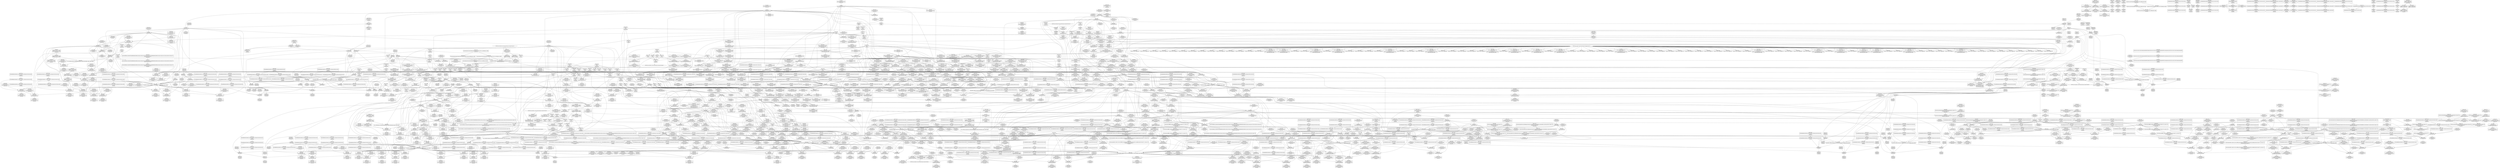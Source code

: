 digraph {
	CE0x502c5c0 [shape=record,shape=Mrecord,label="{CE0x502c5c0|current_sid:bb}"]
	CE0x501ef20 [shape=record,shape=Mrecord,label="{CE0x501ef20|%struct.task_struct*_(%struct.task_struct**)*_asm_movq_%gs:$_1:P_,$0_,_r,im,_dirflag_,_fpsr_,_flags_}"]
	CE0x5023520 [shape=record,shape=Mrecord,label="{CE0x5023520|ipc_alloc_security:entry|*SummSink*}"]
	CE0x50b9710 [shape=record,shape=Mrecord,label="{CE0x50b9710|i64*_getelementptr_inbounds_(_2_x_i64_,_2_x_i64_*___llvm_gcov_ctr131,_i64_0,_i64_0)|*Constant*}"]
	CE0x5096f20 [shape=record,shape=Mrecord,label="{CE0x5096f20|task_sid:bb}"]
	CE0x50a50f0 [shape=record,shape=Mrecord,label="{CE0x50a50f0|i64*_getelementptr_inbounds_(_2_x_i64_,_2_x_i64_*___llvm_gcov_ctr109,_i64_0,_i64_1)|*Constant*|*SummSource*}"]
	CE0x5014d80 [shape=record,shape=Mrecord,label="{CE0x5014d80|80:_i32,_112:_i8*,_:_CMRE_30,31_}"]
	CE0x5068f40 [shape=record,shape=Mrecord,label="{CE0x5068f40|current_sid:tmp9|security/selinux/hooks.c,218}"]
	CE0x5133bf0 [shape=record,shape=Mrecord,label="{CE0x5133bf0|rcu_lock_release:bb}"]
	CE0x50a3140 [shape=record,shape=Mrecord,label="{CE0x50a3140|cred_sid:tmp3|*SummSink*}"]
	CE0x511e970 [shape=record,shape=Mrecord,label="{CE0x511e970|GLOBAL:rcu_lock_release|*Constant*|*SummSink*}"]
	CE0x4ffc820 [shape=record,shape=Mrecord,label="{CE0x4ffc820|selinux_sem_alloc_security:entry|*SummSink*}"]
	CE0x506e2e0 [shape=record,shape=Mrecord,label="{CE0x506e2e0|i64*_getelementptr_inbounds_(_11_x_i64_,_11_x_i64_*___llvm_gcov_ctr125,_i64_0,_i64_0)|*Constant*|*SummSource*}"]
	CE0x5004e10 [shape=record,shape=Mrecord,label="{CE0x5004e10|80:_i32,_112:_i8*,_:_CMRE_18,19_}"]
	CE0x5162390 [shape=record,shape=Mrecord,label="{CE0x5162390|__preempt_count_sub:bb}"]
	CE0x50707a0 [shape=record,shape=Mrecord,label="{CE0x50707a0|kzalloc:entry|*SummSource*}"]
	CE0x501ddf0 [shape=record,shape=Mrecord,label="{CE0x501ddf0|80:_i32,_112:_i8*,_:_CMRE_63,64_}"]
	CE0x5145ec0 [shape=record,shape=Mrecord,label="{CE0x5145ec0|_call_void_mcount()_#3}"]
	CE0x50540b0 [shape=record,shape=Mrecord,label="{CE0x50540b0|i64_5|*Constant*|*SummSource*}"]
	CE0x502ae00 [shape=record,shape=Mrecord,label="{CE0x502ae00|_call_void_mcount()_#3|*SummSink*}"]
	CE0x5121af0 [shape=record,shape=Mrecord,label="{CE0x5121af0|rcu_lock_release:tmp1}"]
	CE0x500c620 [shape=record,shape=Mrecord,label="{CE0x500c620|selinux_sem_alloc_security:if.end|*SummSink*}"]
	CE0x5112ae0 [shape=record,shape=Mrecord,label="{CE0x5112ae0|i64*_getelementptr_inbounds_(_4_x_i64_,_4_x_i64_*___llvm_gcov_ctr133,_i64_0,_i64_0)|*Constant*|*SummSink*}"]
	CE0x505d720 [shape=record,shape=Mrecord,label="{CE0x505d720|_call_void_ipc_free_security(%struct.kern_ipc_perm*_%sem_perm9)_#10,_!dbg_!27743|security/selinux/hooks.c,5402|*SummSink*}"]
	CE0x50563e0 [shape=record,shape=Mrecord,label="{CE0x50563e0|avc_has_perm:requested|Function::avc_has_perm&Arg::requested::|*SummSink*}"]
	CE0x5009650 [shape=record,shape=Mrecord,label="{CE0x5009650|80:_i32,_112:_i8*,_:_CMRE_54,55_}"]
	CE0x509e2d0 [shape=record,shape=Mrecord,label="{CE0x509e2d0|i64*_getelementptr_inbounds_(_2_x_i64_,_2_x_i64_*___llvm_gcov_ctr182,_i64_0,_i64_1)|*Constant*}"]
	CE0x5115ae0 [shape=record,shape=Mrecord,label="{CE0x5115ae0|i64*_getelementptr_inbounds_(_11_x_i64_,_11_x_i64_*___llvm_gcov_ctr132,_i64_0,_i64_0)|*Constant*|*SummSource*}"]
	CE0x508cea0 [shape=record,shape=Mrecord,label="{CE0x508cea0|task_sid:do.body}"]
	CE0x5134db0 [shape=record,shape=Mrecord,label="{CE0x5134db0|i64*_getelementptr_inbounds_(_4_x_i64_,_4_x_i64_*___llvm_gcov_ctr134,_i64_0,_i64_2)|*Constant*}"]
	CE0x511f140 [shape=record,shape=Mrecord,label="{CE0x511f140|rcu_lock_release:map|Function::rcu_lock_release&Arg::map::|*SummSource*}"]
	CE0x50a1700 [shape=record,shape=Mrecord,label="{CE0x50a1700|rcu_lock_acquire:entry|*SummSink*}"]
	CE0x62ad4c0 [shape=record,shape=Mrecord,label="{CE0x62ad4c0|selinux_sem_alloc_security:return}"]
	CE0x507a450 [shape=record,shape=Mrecord,label="{CE0x507a450|_call_void_mcount()_#3|*SummSink*}"]
	CE0x502c630 [shape=record,shape=Mrecord,label="{CE0x502c630|current_sid:bb|*SummSource*}"]
	CE0x50754b0 [shape=record,shape=Mrecord,label="{CE0x50754b0|i64*_getelementptr_inbounds_(_6_x_i64_,_6_x_i64_*___llvm_gcov_ctr301,_i64_0,_i64_5)|*Constant*|*SummSink*}"]
	CE0x5095a00 [shape=record,shape=Mrecord,label="{CE0x5095a00|_ret_void,_!dbg_!27717|include/linux/rcupdate.h,419|*SummSink*}"]
	CE0x5088800 [shape=record,shape=Mrecord,label="{CE0x5088800|task_sid:do.end}"]
	CE0x511c9a0 [shape=record,shape=Mrecord,label="{CE0x511c9a0|i32_934|*Constant*|*SummSource*}"]
	CE0x506c3f0 [shape=record,shape=Mrecord,label="{CE0x506c3f0|ipc_alloc_security:if.end}"]
	CE0x4ffb0b0 [shape=record,shape=Mrecord,label="{CE0x4ffb0b0|selinux_sem_alloc_security:bb|*SummSource*}"]
	CE0x5076c20 [shape=record,shape=Mrecord,label="{CE0x5076c20|i64*_getelementptr_inbounds_(_13_x_i64_,_13_x_i64_*___llvm_gcov_ctr126,_i64_0,_i64_11)|*Constant*|*SummSource*}"]
	CE0x50856c0 [shape=record,shape=Mrecord,label="{CE0x50856c0|task_sid:tobool4|security/selinux/hooks.c,208|*SummSource*}"]
	CE0x50919d0 [shape=record,shape=Mrecord,label="{CE0x50919d0|__rcu_read_lock:tmp7|include/linux/rcupdate.h,240|*SummSink*}"]
	CE0x505a750 [shape=record,shape=Mrecord,label="{CE0x505a750|selinux_sem_alloc_security:tmp18|security/selinux/hooks.c,5405}"]
	CE0x50bedf0 [shape=record,shape=Mrecord,label="{CE0x50bedf0|rcu_read_lock:call3|include/linux/rcupdate.h,882|*SummSource*}"]
	CE0x50349f0 [shape=record,shape=Mrecord,label="{CE0x50349f0|selinux_sem_alloc_security:type|security/selinux/hooks.c,5396|*SummSource*}"]
	CE0x509a920 [shape=record,shape=Mrecord,label="{CE0x509a920|get_current:tmp1}"]
	CE0x5084830 [shape=record,shape=Mrecord,label="{CE0x5084830|kmalloc:call|include/linux/slab.h,429}"]
	CE0x5085c90 [shape=record,shape=Mrecord,label="{CE0x5085c90|cred_sid:tmp1|*SummSource*}"]
	CE0x512c3d0 [shape=record,shape=Mrecord,label="{CE0x512c3d0|i64*_getelementptr_inbounds_(_4_x_i64_,_4_x_i64_*___llvm_gcov_ctr134,_i64_0,_i64_1)|*Constant*}"]
	CE0x50d49d0 [shape=record,shape=Mrecord,label="{CE0x50d49d0|_ret_void,_!dbg_!27717|include/linux/rcupdate.h,419}"]
	CE0x504e970 [shape=record,shape=Mrecord,label="{CE0x504e970|i64*_getelementptr_inbounds_(_11_x_i64_,_11_x_i64_*___llvm_gcov_ctr125,_i64_0,_i64_9)|*Constant*|*SummSource*}"]
	CE0x500db60 [shape=record,shape=Mrecord,label="{CE0x500db60|GLOBAL:__llvm_gcov_ctr317|Global_var:__llvm_gcov_ctr317|*SummSink*}"]
	CE0x509e850 [shape=record,shape=Mrecord,label="{CE0x509e850|ipc_alloc_security:tmp8|security/selinux/hooks.c,5085|*SummSink*}"]
	CE0x50161f0 [shape=record,shape=Mrecord,label="{CE0x50161f0|i64*_getelementptr_inbounds_(_11_x_i64_,_11_x_i64_*___llvm_gcov_ctr125,_i64_0,_i64_1)|*Constant*|*SummSink*}"]
	CE0x50c6720 [shape=record,shape=Mrecord,label="{CE0x50c6720|task_sid:tmp22|security/selinux/hooks.c,208|*SummSink*}"]
	CE0x50a1d60 [shape=record,shape=Mrecord,label="{CE0x50a1d60|task_sid:tmp2|*SummSource*}"]
	CE0x50d2330 [shape=record,shape=Mrecord,label="{CE0x50d2330|task_sid:call7|security/selinux/hooks.c,208|*SummSource*}"]
	CE0x5056c30 [shape=record,shape=Mrecord,label="{CE0x5056c30|selinux_sem_alloc_security:ipc_id|security/selinux/hooks.c,5397|*SummSource*}"]
	CE0x50ca2e0 [shape=record,shape=Mrecord,label="{CE0x50ca2e0|task_sid:tmp19|security/selinux/hooks.c,208|*SummSink*}"]
	CE0x5113fd0 [shape=record,shape=Mrecord,label="{CE0x5113fd0|rcu_read_unlock:tmp14|include/linux/rcupdate.h,933}"]
	CE0x5057210 [shape=record,shape=Mrecord,label="{CE0x5057210|GLOBAL:task_sid.__warned|Global_var:task_sid.__warned}"]
	CE0x5023690 [shape=record,shape=Mrecord,label="{CE0x5023690|ipc_alloc_security:task|Function::ipc_alloc_security&Arg::task::}"]
	CE0x5148e60 [shape=record,shape=Mrecord,label="{CE0x5148e60|i64*_getelementptr_inbounds_(_4_x_i64_,_4_x_i64_*___llvm_gcov_ctr135,_i64_0,_i64_1)|*Constant*}"]
	CE0x506b6f0 [shape=record,shape=Mrecord,label="{CE0x506b6f0|_call_void_mcount()_#3|*SummSink*}"]
	CE0x508c650 [shape=record,shape=Mrecord,label="{CE0x508c650|i64*_getelementptr_inbounds_(_6_x_i64_,_6_x_i64_*___llvm_gcov_ctr301,_i64_0,_i64_3)|*Constant*|*SummSource*}"]
	CE0x5161ad0 [shape=record,shape=Mrecord,label="{CE0x5161ad0|i64*_getelementptr_inbounds_(_4_x_i64_,_4_x_i64_*___llvm_gcov_ctr135,_i64_0,_i64_2)|*Constant*|*SummSource*}"]
	CE0x5096a40 [shape=record,shape=Mrecord,label="{CE0x5096a40|cred_sid:tmp5|security/selinux/hooks.c,196}"]
	CE0x5114d30 [shape=record,shape=Mrecord,label="{CE0x5114d30|rcu_lock_acquire:tmp3|*SummSink*}"]
	CE0x5055b70 [shape=record,shape=Mrecord,label="{CE0x5055b70|avc_has_perm:tclass|Function::avc_has_perm&Arg::tclass::}"]
	CE0x50942c0 [shape=record,shape=Mrecord,label="{CE0x50942c0|rcu_lock_acquire:tmp2}"]
	CE0x5162050 [shape=record,shape=Mrecord,label="{CE0x5162050|__preempt_count_add:tmp7|./arch/x86/include/asm/preempt.h,73|*SummSink*}"]
	CE0x50ac370 [shape=record,shape=Mrecord,label="{CE0x50ac370|__rcu_read_lock:entry|*SummSink*}"]
	CE0x5012d10 [shape=record,shape=Mrecord,label="{CE0x5012d10|selinux_sem_alloc_security:tmp8|security/selinux/hooks.c,5394|*SummSource*}"]
	CE0x514f2b0 [shape=record,shape=Mrecord,label="{CE0x514f2b0|__preempt_count_sub:tmp}"]
	CE0x5113d80 [shape=record,shape=Mrecord,label="{CE0x5113d80|rcu_read_unlock:tmp13|include/linux/rcupdate.h,933|*SummSource*}"]
	CE0x50c6d50 [shape=record,shape=Mrecord,label="{CE0x50c6d50|GLOBAL:__kmalloc|*Constant*|*SummSource*}"]
	CE0x5003530 [shape=record,shape=Mrecord,label="{CE0x5003530|GLOBAL:kmalloc|*Constant*|*SummSink*}"]
	CE0x509b770 [shape=record,shape=Mrecord,label="{CE0x509b770|ipc_free_security:tmp6|security/selinux/hooks.c,5099|*SummSink*}"]
	CE0x5015c00 [shape=record,shape=Mrecord,label="{CE0x5015c00|_ret_%struct.task_struct*_%tmp4,_!dbg_!27714|./arch/x86/include/asm/current.h,14|*SummSink*}"]
	CE0x50c6210 [shape=record,shape=Mrecord,label="{CE0x50c6210|task_sid:tmp23|security/selinux/hooks.c,208}"]
	CE0x506f7e0 [shape=record,shape=Mrecord,label="{CE0x506f7e0|i64*_getelementptr_inbounds_(_2_x_i64_,_2_x_i64_*___llvm_gcov_ctr109,_i64_0,_i64_0)|*Constant*|*SummSink*}"]
	CE0x514a130 [shape=record,shape=Mrecord,label="{CE0x514a130|i64*_getelementptr_inbounds_(_4_x_i64_,_4_x_i64_*___llvm_gcov_ctr129,_i64_0,_i64_1)|*Constant*}"]
	CE0x50b3c70 [shape=record,shape=Mrecord,label="{CE0x50b3c70|GLOBAL:__llvm_gcov_ctr127|Global_var:__llvm_gcov_ctr127|*SummSource*}"]
	CE0x5009310 [shape=record,shape=Mrecord,label="{CE0x5009310|selinux_sem_alloc_security:call1|security/selinux/hooks.c,5390|*SummSource*}"]
	CE0x5026c70 [shape=record,shape=Mrecord,label="{CE0x5026c70|80:_i32,_112:_i8*,_:_CMRE_45,46_}"]
	CE0x50a6260 [shape=record,shape=Mrecord,label="{CE0x50a6260|rcu_read_lock:tmp4|include/linux/rcupdate.h,882|*SummSink*}"]
	CE0x501a0f0 [shape=record,shape=Mrecord,label="{CE0x501a0f0|_call_void_mcount()_#3|*SummSource*}"]
	CE0x4ff6c70 [shape=record,shape=Mrecord,label="{CE0x4ff6c70|selinux_sem_alloc_security:tmp3|security/selinux/hooks.c,5391|*SummSource*}"]
	CE0x50d7690 [shape=record,shape=Mrecord,label="{CE0x50d7690|kzalloc:bb|*SummSource*}"]
	CE0x5032410 [shape=record,shape=Mrecord,label="{CE0x5032410|selinux_sem_alloc_security:sid5|security/selinux/hooks.c,5399|*SummSink*}"]
	CE0x50574a0 [shape=record,shape=Mrecord,label="{CE0x50574a0|GLOBAL:task_sid.__warned|Global_var:task_sid.__warned|*SummSink*}"]
	CE0x5082320 [shape=record,shape=Mrecord,label="{CE0x5082320|rcu_read_unlock:do.end|*SummSource*}"]
	CE0x51271d0 [shape=record,shape=Mrecord,label="{CE0x51271d0|rcu_lock_acquire:tmp5|include/linux/rcupdate.h,418}"]
	CE0x513cec0 [shape=record,shape=Mrecord,label="{CE0x513cec0|__preempt_count_sub:tmp6|./arch/x86/include/asm/preempt.h,78|*SummSource*}"]
	CE0x502d0d0 [shape=record,shape=Mrecord,label="{CE0x502d0d0|i8_1|*Constant*|*SummSource*}"]
	CE0x5161c30 [shape=record,shape=Mrecord,label="{CE0x5161c30|i64*_getelementptr_inbounds_(_4_x_i64_,_4_x_i64_*___llvm_gcov_ctr135,_i64_0,_i64_2)|*Constant*|*SummSink*}"]
	CE0x50a48f0 [shape=record,shape=Mrecord,label="{CE0x50a48f0|task_sid:land.lhs.true2}"]
	CE0x5130960 [shape=record,shape=Mrecord,label="{CE0x5130960|i64*_getelementptr_inbounds_(_4_x_i64_,_4_x_i64_*___llvm_gcov_ctr134,_i64_0,_i64_2)|*Constant*|*SummSink*}"]
	CE0x51479b0 [shape=record,shape=Mrecord,label="{CE0x51479b0|GLOBAL:lock_release|*Constant*|*SummSink*}"]
	CE0x50d4e20 [shape=record,shape=Mrecord,label="{CE0x50d4e20|cred_sid:tmp4|*LoadInst*|security/selinux/hooks.c,196|*SummSink*}"]
	CE0x50719e0 [shape=record,shape=Mrecord,label="{CE0x50719e0|_call_void_kfree(i8*_%tmp6)_#10,_!dbg_!27718|security/selinux/hooks.c,5099|*SummSink*}"]
	CE0x50b86d0 [shape=record,shape=Mrecord,label="{CE0x50b86d0|i64*_getelementptr_inbounds_(_11_x_i64_,_11_x_i64_*___llvm_gcov_ctr127,_i64_0,_i64_10)|*Constant*|*SummSource*}"]
	CE0x508aca0 [shape=record,shape=Mrecord,label="{CE0x508aca0|ipc_alloc_security:call1|security/selinux/hooks.c,5087|*SummSink*}"]
	CE0x508b100 [shape=record,shape=Mrecord,label="{CE0x508b100|GLOBAL:task_sid|*Constant*|*SummSink*}"]
	CE0x507f8a0 [shape=record,shape=Mrecord,label="{CE0x507f8a0|current_sid:tmp23|security/selinux/hooks.c,218|*SummSource*}"]
	CE0x5032960 [shape=record,shape=Mrecord,label="{CE0x5032960|avc_has_perm:auditdata|Function::avc_has_perm&Arg::auditdata::|*SummSink*}"]
	CE0x5055920 [shape=record,shape=Mrecord,label="{CE0x5055920|avc_has_perm:tsid|Function::avc_has_perm&Arg::tsid::|*SummSource*}"]
	CE0x505dd30 [shape=record,shape=Mrecord,label="{CE0x505dd30|_ret_void,_!dbg_!27719|security/selinux/hooks.c,5100|*SummSource*}"]
	CE0x505be30 [shape=record,shape=Mrecord,label="{CE0x505be30|i64*_getelementptr_inbounds_(_9_x_i64_,_9_x_i64_*___llvm_gcov_ctr317,_i64_0,_i64_8)|*Constant*|*SummSource*}"]
	CE0x50a3b60 [shape=record,shape=Mrecord,label="{CE0x50a3b60|kmalloc:size|Function::kmalloc&Arg::size::}"]
	CE0x5006d90 [shape=record,shape=Mrecord,label="{CE0x5006d90|current_sid:tobool|security/selinux/hooks.c,218|*SummSource*}"]
	CE0x5034300 [shape=record,shape=Mrecord,label="{CE0x5034300|current_sid:tmp15|security/selinux/hooks.c,218|*SummSink*}"]
	CE0x50b87f0 [shape=record,shape=Mrecord,label="{CE0x50b87f0|rcu_read_lock:tmp21|include/linux/rcupdate.h,884|*SummSink*}"]
	CE0x5153d20 [shape=record,shape=Mrecord,label="{CE0x5153d20|i64*_getelementptr_inbounds_(_4_x_i64_,_4_x_i64_*___llvm_gcov_ctr135,_i64_0,_i64_1)|*Constant*|*SummSource*}"]
	CE0x511f960 [shape=record,shape=Mrecord,label="{CE0x511f960|_call_void___rcu_read_unlock()_#10,_!dbg_!27734|include/linux/rcupdate.h,937|*SummSource*}"]
	CE0x50d5080 [shape=record,shape=Mrecord,label="{CE0x50d5080|task_sid:tmp12|security/selinux/hooks.c,208}"]
	CE0x5072d40 [shape=record,shape=Mrecord,label="{CE0x5072d40|__preempt_count_add:val|Function::__preempt_count_add&Arg::val::|*SummSource*}"]
	CE0x501f520 [shape=record,shape=Mrecord,label="{CE0x501f520|GLOBAL:__llvm_gcov_ctr125|Global_var:__llvm_gcov_ctr125|*SummSource*}"]
	CE0x5071320 [shape=record,shape=Mrecord,label="{CE0x5071320|GLOBAL:__llvm_gcov_ctr126|Global_var:__llvm_gcov_ctr126}"]
	CE0x51421b0 [shape=record,shape=Mrecord,label="{CE0x51421b0|__rcu_read_unlock:tmp|*SummSource*}"]
	CE0x5073140 [shape=record,shape=Mrecord,label="{CE0x5073140|rcu_read_unlock:call|include/linux/rcupdate.h,933|*SummSink*}"]
	CE0x508b560 [shape=record,shape=Mrecord,label="{CE0x508b560|task_sid:task|Function::task_sid&Arg::task::}"]
	CE0x5056d60 [shape=record,shape=Mrecord,label="{CE0x5056d60|selinux_sem_alloc_security:ipc_id|security/selinux/hooks.c,5397|*SummSink*}"]
	CE0x5121a10 [shape=record,shape=Mrecord,label="{CE0x5121a10|rcu_lock_release:tmp|*SummSink*}"]
	CE0x509f4f0 [shape=record,shape=Mrecord,label="{CE0x509f4f0|%struct.ipc_security_struct*_null|*Constant*}"]
	CE0x5066100 [shape=record,shape=Mrecord,label="{CE0x5066100|ipc_free_security:tmp5|security/selinux/hooks.c,5097|*SummSink*}"]
	CE0x5000440 [shape=record,shape=Mrecord,label="{CE0x5000440|80:_i32,_112:_i8*,_:_CMRE_24,25_}"]
	CE0x505d2c0 [shape=record,shape=Mrecord,label="{CE0x505d2c0|_call_void_ipc_free_security(%struct.kern_ipc_perm*_%sem_perm9)_#10,_!dbg_!27743|security/selinux/hooks.c,5402}"]
	CE0x50026e0 [shape=record,shape=Mrecord,label="{CE0x50026e0|current_sid:tmp12|security/selinux/hooks.c,218|*SummSink*}"]
	CE0x50361d0 [shape=record,shape=Mrecord,label="{CE0x50361d0|selinux_sem_alloc_security:ad|security/selinux/hooks.c, 5386|*SummSink*}"]
	CE0x50586e0 [shape=record,shape=Mrecord,label="{CE0x50586e0|i32_218|*Constant*|*SummSink*}"]
	CE0x5117650 [shape=record,shape=Mrecord,label="{CE0x5117650|__rcu_read_lock:tmp7|include/linux/rcupdate.h,240|*SummSource*}"]
	CE0x513a230 [shape=record,shape=Mrecord,label="{CE0x513a230|__preempt_count_add:bb|*SummSink*}"]
	CE0x5001d50 [shape=record,shape=Mrecord,label="{CE0x5001d50|80:_i32,_112:_i8*,_:_CMRE_28,29_}"]
	CE0x5148b20 [shape=record,shape=Mrecord,label="{CE0x5148b20|__rcu_read_lock:do.end|*SummSink*}"]
	CE0x50879b0 [shape=record,shape=Mrecord,label="{CE0x50879b0|i64*_getelementptr_inbounds_(_2_x_i64_,_2_x_i64_*___llvm_gcov_ctr182,_i64_0,_i64_0)|*Constant*|*SummSource*}"]
	CE0x61f04d0 [shape=record,shape=Mrecord,label="{CE0x61f04d0|80:_i32,_112:_i8*,_:_CMRE_4,5_}"]
	CE0x5149800 [shape=record,shape=Mrecord,label="{CE0x5149800|i64*_getelementptr_inbounds_(_4_x_i64_,_4_x_i64_*___llvm_gcov_ctr129,_i64_0,_i64_2)|*Constant*}"]
	CE0x50b3fc0 [shape=record,shape=Mrecord,label="{CE0x50b3fc0|cred_sid:sid|security/selinux/hooks.c,197|*SummSink*}"]
	CE0x50b2530 [shape=record,shape=Mrecord,label="{CE0x50b2530|rcu_read_unlock:tmp3|*SummSource*}"]
	CE0x506da80 [shape=record,shape=Mrecord,label="{CE0x506da80|current_sid:tmp10|security/selinux/hooks.c,218|*SummSource*}"]
	CE0x5160dc0 [shape=record,shape=Mrecord,label="{CE0x5160dc0|i32_0|*Constant*}"]
	CE0x507f580 [shape=record,shape=Mrecord,label="{CE0x507f580|current_sid:tmp23|security/selinux/hooks.c,218}"]
	CE0x50b2a30 [shape=record,shape=Mrecord,label="{CE0x50b2a30|GLOBAL:rcu_read_lock.__warned|Global_var:rcu_read_lock.__warned|*SummSource*}"]
	CE0x5000770 [shape=record,shape=Mrecord,label="{CE0x5000770|current_sid:tobool1|security/selinux/hooks.c,218|*SummSource*}"]
	CE0x502aef0 [shape=record,shape=Mrecord,label="{CE0x502aef0|i32_32768|*Constant*}"]
	CE0x50c2310 [shape=record,shape=Mrecord,label="{CE0x50c2310|rcu_read_lock:tmp2}"]
	CE0x5024820 [shape=record,shape=Mrecord,label="{CE0x5024820|selinux_sem_alloc_security:tmp1|*SummSink*}"]
	CE0x4ff9da0 [shape=record,shape=Mrecord,label="{CE0x4ff9da0|80:_i32,_112:_i8*,_:_CMRE_61,62_}"]
	CE0x500dd20 [shape=record,shape=Mrecord,label="{CE0x500dd20|selinux_sem_alloc_security:tmp3|security/selinux/hooks.c,5391}"]
	CE0x505a2b0 [shape=record,shape=Mrecord,label="{CE0x505a2b0|_ret_void,_!dbg_!27719|security/selinux/hooks.c,5100|*SummSink*}"]
	CE0x5142ff0 [shape=record,shape=Mrecord,label="{CE0x5142ff0|rcu_lock_release:tmp7|*SummSink*}"]
	CE0x5028ff0 [shape=record,shape=Mrecord,label="{CE0x5028ff0|selinux_sem_alloc_security:tmp20|security/selinux/hooks.c,5406|*SummSink*}"]
	CE0x50a9fe0 [shape=record,shape=Mrecord,label="{CE0x50a9fe0|ipc_alloc_security:tmp}"]
	CE0x50c85d0 [shape=record,shape=Mrecord,label="{CE0x50c85d0|task_sid:tobool|security/selinux/hooks.c,208}"]
	CE0x5092bd0 [shape=record,shape=Mrecord,label="{CE0x5092bd0|__preempt_count_add:val|Function::__preempt_count_add&Arg::val::|*SummSink*}"]
	CE0x5005450 [shape=record,shape=Mrecord,label="{CE0x5005450|80:_i32,_112:_i8*,_:_CMRE_47,48_}"]
	CE0x508c4e0 [shape=record,shape=Mrecord,label="{CE0x508c4e0|ipc_alloc_security:tmp6|security/selinux/hooks.c,5084|*SummSink*}"]
	CE0x5093380 [shape=record,shape=Mrecord,label="{CE0x5093380|i64*_getelementptr_inbounds_(_4_x_i64_,_4_x_i64_*___llvm_gcov_ctr130,_i64_0,_i64_2)|*Constant*}"]
	CE0x5070560 [shape=record,shape=Mrecord,label="{CE0x5070560|GLOBAL:kzalloc|*Constant*|*SummSink*}"]
	CE0x5076f80 [shape=record,shape=Mrecord,label="{CE0x5076f80|task_sid:tmp26|security/selinux/hooks.c,208}"]
	CE0x5142820 [shape=record,shape=Mrecord,label="{CE0x5142820|rcu_lock_release:tmp6}"]
	CE0x50b01a0 [shape=record,shape=Mrecord,label="{CE0x50b01a0|rcu_read_lock:do.end|*SummSource*}"]
	CE0x505e590 [shape=record,shape=Mrecord,label="{CE0x505e590|ipc_free_security:entry|*SummSource*}"]
	CE0x5161080 [shape=record,shape=Mrecord,label="{CE0x5161080|__preempt_count_sub:sub|./arch/x86/include/asm/preempt.h,77|*SummSource*}"]
	CE0x505c420 [shape=record,shape=Mrecord,label="{CE0x505c420|selinux_sem_alloc_security:tmp16|security/selinux/hooks.c,5402|*SummSource*}"]
	CE0x50d16c0 [shape=record,shape=Mrecord,label="{CE0x50d16c0|i64*_getelementptr_inbounds_(_13_x_i64_,_13_x_i64_*___llvm_gcov_ctr126,_i64_0,_i64_12)|*Constant*|*SummSink*}"]
	CE0x5059840 [shape=record,shape=Mrecord,label="{CE0x5059840|i64*_getelementptr_inbounds_(_9_x_i64_,_9_x_i64_*___llvm_gcov_ctr317,_i64_0,_i64_6)|*Constant*}"]
	CE0x501eeb0 [shape=record,shape=Mrecord,label="{CE0x501eeb0|get_current:tmp4|./arch/x86/include/asm/current.h,14}"]
	CE0x4fff780 [shape=record,shape=Mrecord,label="{CE0x4fff780|selinux_sem_alloc_security:entry|*SummSource*}"]
	CE0x5034800 [shape=record,shape=Mrecord,label="{CE0x5034800|current_sid:tmp16|security/selinux/hooks.c,218|*SummSource*}"]
	CE0x50845f0 [shape=record,shape=Mrecord,label="{CE0x50845f0|task_sid:tobool1|security/selinux/hooks.c,208}"]
	CE0x5097b40 [shape=record,shape=Mrecord,label="{CE0x5097b40|task_sid:tmp14|security/selinux/hooks.c,208}"]
	CE0x50a0b60 [shape=record,shape=Mrecord,label="{CE0x50a0b60|ipc_alloc_security:return}"]
	CE0x502a150 [shape=record,shape=Mrecord,label="{CE0x502a150|_ret_i32_%retval.0,_!dbg_!27746|security/selinux/hooks.c,5406|*SummSink*}"]
	CE0x5134810 [shape=record,shape=Mrecord,label="{CE0x5134810|void_(i32*,_i32,_i32*)*_asm_addl_$1,_%gs:$0_,_*m,ri,*m,_dirflag_,_fpsr_,_flags_}"]
	CE0x5003250 [shape=record,shape=Mrecord,label="{CE0x5003250|kzalloc:call|include/linux/slab.h,578|*SummSource*}"]
	CE0x50c0a30 [shape=record,shape=Mrecord,label="{CE0x50c0a30|rcu_read_lock:tmp15|include/linux/rcupdate.h,882|*SummSource*}"]
	CE0x505c9a0 [shape=record,shape=Mrecord,label="{CE0x505c9a0|selinux_sem_alloc_security:tmp17|security/selinux/hooks.c,5402|*SummSource*}"]
	CE0x5021930 [shape=record,shape=Mrecord,label="{CE0x5021930|current_sid:entry}"]
	CE0x5099780 [shape=record,shape=Mrecord,label="{CE0x5099780|task_sid:bb|*SummSink*}"]
	CE0x5116810 [shape=record,shape=Mrecord,label="{CE0x5116810|_call_void___preempt_count_sub(i32_1)_#10,_!dbg_!27715|include/linux/rcupdate.h,244|*SummSink*}"]
	CE0x5013d70 [shape=record,shape=Mrecord,label="{CE0x5013d70|80:_i32,_112:_i8*,_:_CMRE_37,38_}"]
	CE0x512d7e0 [shape=record,shape=Mrecord,label="{CE0x512d7e0|_call_void_lock_acquire(%struct.lockdep_map*_%map,_i32_0,_i32_0,_i32_2,_i32_0,_%struct.lockdep_map*_null,_i64_ptrtoint_(i8*_blockaddress(_rcu_lock_acquire,_%__here)_to_i64))_#10,_!dbg_!27716|include/linux/rcupdate.h,418|*SummSink*}"]
	CE0x5087b10 [shape=record,shape=Mrecord,label="{CE0x5087b10|kzalloc:bb|*SummSink*}"]
	CE0x50a9aa0 [shape=record,shape=Mrecord,label="{CE0x50a9aa0|i64*_getelementptr_inbounds_(_2_x_i64_,_2_x_i64_*___llvm_gcov_ctr302,_i64_0,_i64_1)|*Constant*}"]
	CE0x502b9e0 [shape=record,shape=Mrecord,label="{CE0x502b9e0|ipc_alloc_security:tmp4|security/selinux/hooks.c,5084|*SummSource*}"]
	CE0x50283c0 [shape=record,shape=Mrecord,label="{CE0x50283c0|ipc_alloc_security:tmp11|security/selinux/hooks.c,5090|*SummSink*}"]
	CE0x5083380 [shape=record,shape=Mrecord,label="{CE0x5083380|i64*_getelementptr_inbounds_(_2_x_i64_,_2_x_i64_*___llvm_gcov_ctr131,_i64_0,_i64_0)|*Constant*|*SummSource*}"]
	CE0x511d190 [shape=record,shape=Mrecord,label="{CE0x511d190|i8*_getelementptr_inbounds_(_44_x_i8_,_44_x_i8_*_.str47,_i32_0,_i32_0)|*Constant*|*SummSink*}"]
	CE0x5074ab0 [shape=record,shape=Mrecord,label="{CE0x5074ab0|i32_-12|*Constant*|*SummSource*}"]
	CE0x5139c00 [shape=record,shape=Mrecord,label="{CE0x5139c00|__preempt_count_add:tmp|*SummSource*}"]
	CE0x50b3b40 [shape=record,shape=Mrecord,label="{CE0x50b3b40|GLOBAL:__llvm_gcov_ctr127|Global_var:__llvm_gcov_ctr127|*SummSink*}"]
	CE0x50bc950 [shape=record,shape=Mrecord,label="{CE0x50bc950|__preempt_count_sub:val|Function::__preempt_count_sub&Arg::val::|*SummSource*}"]
	CE0x50104e0 [shape=record,shape=Mrecord,label="{CE0x50104e0|80:_i32,_112:_i8*,_:_CMRE_33,34_}"]
	CE0x50a71d0 [shape=record,shape=Mrecord,label="{CE0x50a71d0|rcu_lock_release:tmp1|*SummSink*}"]
	CE0x50786d0 [shape=record,shape=Mrecord,label="{CE0x50786d0|current_sid:tmp20|security/selinux/hooks.c,218|*SummSink*}"]
	CE0x50514c0 [shape=record,shape=Mrecord,label="{CE0x50514c0|selinux_sem_alloc_security:call6|security/selinux/hooks.c,5399|*SummSink*}"]
	CE0x5026920 [shape=record,shape=Mrecord,label="{CE0x5026920|80:_i32,_112:_i8*,_:_CMRE_42,43_}"]
	CE0x502b410 [shape=record,shape=Mrecord,label="{CE0x502b410|kzalloc:size|Function::kzalloc&Arg::size::|*SummSink*}"]
	CE0x6cc8cb0 [shape=record,shape=Mrecord,label="{CE0x6cc8cb0|80:_i32,_112:_i8*,_:_CMRE_69,70_}"]
	CE0x505d8a0 [shape=record,shape=Mrecord,label="{CE0x505d8a0|ipc_free_security:entry}"]
	CE0x504f4d0 [shape=record,shape=Mrecord,label="{CE0x504f4d0|current_sid:tmp18|security/selinux/hooks.c,218|*SummSink*}"]
	CE0x511fe00 [shape=record,shape=Mrecord,label="{CE0x511fe00|GLOBAL:__rcu_read_unlock|*Constant*|*SummSink*}"]
	CE0x50c3b50 [shape=record,shape=Mrecord,label="{CE0x50c3b50|GLOBAL:rcu_read_unlock|*Constant*|*SummSource*}"]
	CE0x5055360 [shape=record,shape=Mrecord,label="{CE0x5055360|avc_has_perm:entry|*SummSink*}"]
	CE0x5068ce0 [shape=record,shape=Mrecord,label="{CE0x5068ce0|i64_4|*Constant*}"]
	CE0x512d300 [shape=record,shape=Mrecord,label="{CE0x512d300|__rcu_read_unlock:tmp5|include/linux/rcupdate.h,244|*SummSink*}"]
	CE0x50acc60 [shape=record,shape=Mrecord,label="{CE0x50acc60|i64*_getelementptr_inbounds_(_11_x_i64_,_11_x_i64_*___llvm_gcov_ctr127,_i64_0,_i64_0)|*Constant*|*SummSource*}"]
	CE0x508d1f0 [shape=record,shape=Mrecord,label="{CE0x508d1f0|ipc_alloc_security:tmp5|security/selinux/hooks.c,5084|*SummSink*}"]
	CE0x5025300 [shape=record,shape=Mrecord,label="{CE0x5025300|selinux_sem_alloc_security:tmp5|security/selinux/hooks.c,5391}"]
	CE0x5071620 [shape=record,shape=Mrecord,label="{CE0x5071620|GLOBAL:kzalloc|*Constant*}"]
	CE0x50c4fe0 [shape=record,shape=Mrecord,label="{CE0x50c4fe0|i32_1|*Constant*}"]
	CE0x50c1b40 [shape=record,shape=Mrecord,label="{CE0x50c1b40|rcu_read_lock:tmp17|include/linux/rcupdate.h,882}"]
	CE0x511a7a0 [shape=record,shape=Mrecord,label="{CE0x511a7a0|rcu_read_unlock:tmp20|include/linux/rcupdate.h,933|*SummSource*}"]
	CE0x50d4330 [shape=record,shape=Mrecord,label="{CE0x50d4330|i64_4|*Constant*}"]
	CE0x50c4b10 [shape=record,shape=Mrecord,label="{CE0x50c4b10|rcu_read_lock:tmp1}"]
	CE0x50032f0 [shape=record,shape=Mrecord,label="{CE0x50032f0|kzalloc:call|include/linux/slab.h,578|*SummSink*}"]
	CE0x501a250 [shape=record,shape=Mrecord,label="{CE0x501a250|ipc_alloc_security:sclass|Function::ipc_alloc_security&Arg::sclass::|*SummSink*}"]
	CE0x504f1b0 [shape=record,shape=Mrecord,label="{CE0x504f1b0|current_sid:tmp18|security/selinux/hooks.c,218}"]
	CE0x50005b0 [shape=record,shape=Mrecord,label="{CE0x50005b0|current_sid:tmp8|security/selinux/hooks.c,218|*SummSink*}"]
	CE0x512df60 [shape=record,shape=Mrecord,label="{CE0x512df60|rcu_lock_acquire:indirectgoto|*SummSource*}"]
	CE0x5077470 [shape=record,shape=Mrecord,label="{CE0x5077470|task_sid:tmp25|security/selinux/hooks.c,208|*SummSink*}"]
	CE0x5022de0 [shape=record,shape=Mrecord,label="{CE0x5022de0|GLOBAL:get_current|*Constant*|*SummSource*}"]
	CE0x50b3610 [shape=record,shape=Mrecord,label="{CE0x50b3610|i64*_getelementptr_inbounds_(_4_x_i64_,_4_x_i64_*___llvm_gcov_ctr130,_i64_0,_i64_1)|*Constant*|*SummSink*}"]
	CE0x5093d60 [shape=record,shape=Mrecord,label="{CE0x5093d60|rcu_read_unlock:if.end|*SummSink*}"]
	CE0x5130480 [shape=record,shape=Mrecord,label="{CE0x5130480|__rcu_read_unlock:tmp4|include/linux/rcupdate.h,244|*SummSource*}"]
	CE0x507ec70 [shape=record,shape=Mrecord,label="{CE0x507ec70|COLLAPSED:_CMRE:_elem_0::|security/selinux/hooks.c,218}"]
	CE0x5089a50 [shape=record,shape=Mrecord,label="{CE0x5089a50|ipc_alloc_security:bb|*SummSink*}"]
	CE0x5007730 [shape=record,shape=Mrecord,label="{CE0x5007730|selinux_sem_alloc_security:if.end10}"]
	CE0x5064a70 [shape=record,shape=Mrecord,label="{CE0x5064a70|task_sid:tmp15|security/selinux/hooks.c,208|*SummSource*}"]
	CE0x50592a0 [shape=record,shape=Mrecord,label="{CE0x50592a0|selinux_sem_alloc_security:tmp15|security/selinux/hooks.c,5401}"]
	CE0x50c4df0 [shape=record,shape=Mrecord,label="{CE0x50c4df0|i64*_getelementptr_inbounds_(_11_x_i64_,_11_x_i64_*___llvm_gcov_ctr127,_i64_0,_i64_1)|*Constant*}"]
	CE0x5028bc0 [shape=record,shape=Mrecord,label="{CE0x5028bc0|current_sid:if.end}"]
	CE0x501cd10 [shape=record,shape=Mrecord,label="{CE0x501cd10|i64_0|*Constant*|*SummSink*}"]
	CE0x50b25a0 [shape=record,shape=Mrecord,label="{CE0x50b25a0|rcu_read_unlock:tmp3|*SummSink*}"]
	CE0x5096c60 [shape=record,shape=Mrecord,label="{CE0x5096c60|cred_sid:tmp5|security/selinux/hooks.c,196|*SummSource*}"]
	CE0x50c33e0 [shape=record,shape=Mrecord,label="{CE0x50c33e0|GLOBAL:rcu_read_unlock|*Constant*}"]
	CE0x500d4f0 [shape=record,shape=Mrecord,label="{CE0x500d4f0|selinux_sem_alloc_security:if.then|*SummSink*}"]
	CE0x508cac0 [shape=record,shape=Mrecord,label="{CE0x508cac0|kmalloc:tmp2}"]
	CE0x5143ec0 [shape=record,shape=Mrecord,label="{CE0x5143ec0|__rcu_read_unlock:tmp6|include/linux/rcupdate.h,245}"]
	CE0x505cb60 [shape=record,shape=Mrecord,label="{CE0x505cb60|selinux_sem_alloc_security:tmp17|security/selinux/hooks.c,5402|*SummSink*}"]
	CE0x5023790 [shape=record,shape=Mrecord,label="{CE0x5023790|ipc_alloc_security:task|Function::ipc_alloc_security&Arg::task::|*SummSource*}"]
	CE0x5121ee0 [shape=record,shape=Mrecord,label="{CE0x5121ee0|rcu_lock_acquire:tmp4|include/linux/rcupdate.h,418|*SummSink*}"]
	CE0x509baf0 [shape=record,shape=Mrecord,label="{CE0x509baf0|i64*_getelementptr_inbounds_(_4_x_i64_,_4_x_i64_*___llvm_gcov_ctr133,_i64_0,_i64_1)|*Constant*|*SummSink*}"]
	CE0x511e3b0 [shape=record,shape=Mrecord,label="{CE0x511e3b0|rcu_lock_release:entry}"]
	CE0x5095730 [shape=record,shape=Mrecord,label="{CE0x5095730|_ret_void,_!dbg_!27735|include/linux/rcupdate.h,884}"]
	CE0x5054040 [shape=record,shape=Mrecord,label="{CE0x5054040|i64_5|*Constant*}"]
	CE0x50247b0 [shape=record,shape=Mrecord,label="{CE0x50247b0|i32_1|*Constant*}"]
	CE0x50801a0 [shape=record,shape=Mrecord,label="{CE0x50801a0|current_sid:sid|security/selinux/hooks.c,220|*SummSource*}"]
	CE0x509f050 [shape=record,shape=Mrecord,label="{CE0x509f050|kmalloc:tmp|*SummSource*}"]
	CE0x5028ab0 [shape=record,shape=Mrecord,label="{CE0x5028ab0|current_sid:do.body|*SummSink*}"]
	CE0x5129e00 [shape=record,shape=Mrecord,label="{CE0x5129e00|__preempt_count_sub:tmp3|*SummSource*}"]
	CE0x5133aa0 [shape=record,shape=Mrecord,label="{CE0x5133aa0|i8*_undef|*Constant*|*SummSink*}"]
	CE0x5096640 [shape=record,shape=Mrecord,label="{CE0x5096640|__rcu_read_lock:entry}"]
	CE0x5003b90 [shape=record,shape=Mrecord,label="{CE0x5003b90|GLOBAL:kfree|*Constant*|*SummSource*}"]
	CE0x50c61a0 [shape=record,shape=Mrecord,label="{CE0x50c61a0|i64*_getelementptr_inbounds_(_13_x_i64_,_13_x_i64_*___llvm_gcov_ctr126,_i64_0,_i64_10)|*Constant*}"]
	CE0x5064750 [shape=record,shape=Mrecord,label="{CE0x5064750|GLOBAL:rcu_read_lock|*Constant*}"]
	CE0x50713f0 [shape=record,shape=Mrecord,label="{CE0x50713f0|GLOBAL:__llvm_gcov_ctr126|Global_var:__llvm_gcov_ctr126|*SummSink*}"]
	CE0x50074e0 [shape=record,shape=Mrecord,label="{CE0x50074e0|i32_1|*Constant*|*SummSink*}"]
	CE0x500b760 [shape=record,shape=Mrecord,label="{CE0x500b760|_ret_i32_%retval.0,_!dbg_!27731|security/selinux/hooks.c,5093}"]
	CE0x508b210 [shape=record,shape=Mrecord,label="{CE0x508b210|task_sid:entry}"]
	CE0x511a3f0 [shape=record,shape=Mrecord,label="{CE0x511a3f0|rcu_read_unlock:tmp19|include/linux/rcupdate.h,933|*SummSink*}"]
	CE0x509ca30 [shape=record,shape=Mrecord,label="{CE0x509ca30|__preempt_count_sub:sub|./arch/x86/include/asm/preempt.h,77|*SummSink*}"]
	CE0x50bf4e0 [shape=record,shape=Mrecord,label="{CE0x50bf4e0|i64_7|*Constant*}"]
	CE0x4ff6ce0 [shape=record,shape=Mrecord,label="{CE0x4ff6ce0|selinux_sem_alloc_security:tmp3|security/selinux/hooks.c,5391|*SummSink*}"]
	CE0x50d5200 [shape=record,shape=Mrecord,label="{CE0x50d5200|task_sid:tmp11|security/selinux/hooks.c,208|*SummSink*}"]
	CE0x505b660 [shape=record,shape=Mrecord,label="{CE0x505b660|selinux_sem_alloc_security:retval.0|*SummSource*}"]
	CE0x5139070 [shape=record,shape=Mrecord,label="{CE0x5139070|__preempt_count_sub:tmp5|./arch/x86/include/asm/preempt.h,77|*SummSource*}"]
	CE0x51217a0 [shape=record,shape=Mrecord,label="{CE0x51217a0|i64*_getelementptr_inbounds_(_4_x_i64_,_4_x_i64_*___llvm_gcov_ctr130,_i64_0,_i64_2)|*Constant*|*SummSink*}"]
	CE0x50c6540 [shape=record,shape=Mrecord,label="{CE0x50c6540|i64*_getelementptr_inbounds_(_13_x_i64_,_13_x_i64_*___llvm_gcov_ctr126,_i64_0,_i64_10)|*Constant*|*SummSource*}"]
	CE0x50a1cf0 [shape=record,shape=Mrecord,label="{CE0x50a1cf0|task_sid:tmp2}"]
	CE0x50b9070 [shape=record,shape=Mrecord,label="{CE0x50b9070|rcu_read_lock:tmp22|include/linux/rcupdate.h,884|*SummSink*}"]
	CE0x50554d0 [shape=record,shape=Mrecord,label="{CE0x50554d0|avc_has_perm:ssid|Function::avc_has_perm&Arg::ssid::}"]
	CE0x501e020 [shape=record,shape=Mrecord,label="{CE0x501e020|80:_i32,_112:_i8*,_:_CMRE_65,66_}"]
	CE0x50583b0 [shape=record,shape=Mrecord,label="{CE0x50583b0|i32_218|*Constant*}"]
	CE0x506e170 [shape=record,shape=Mrecord,label="{CE0x506e170|i64*_getelementptr_inbounds_(_11_x_i64_,_11_x_i64_*___llvm_gcov_ctr125,_i64_0,_i64_0)|*Constant*}"]
	CE0x50c9f10 [shape=record,shape=Mrecord,label="{CE0x50c9f10|task_sid:tmp18|security/selinux/hooks.c,208|*SummSink*}"]
	CE0x50984a0 [shape=record,shape=Mrecord,label="{CE0x50984a0|rcu_lock_release:tmp3|*SummSource*}"]
	CE0x5087370 [shape=record,shape=Mrecord,label="{CE0x5087370|i64*_getelementptr_inbounds_(_2_x_i64_,_2_x_i64_*___llvm_gcov_ctr302,_i64_0,_i64_0)|*Constant*|*SummSource*}"]
	CE0x5065420 [shape=record,shape=Mrecord,label="{CE0x5065420|kmalloc:tmp3}"]
	CE0x5127680 [shape=record,shape=Mrecord,label="{CE0x5127680|__rcu_read_lock:tmp2}"]
	CE0x512fe00 [shape=record,shape=Mrecord,label="{CE0x512fe00|i64*_getelementptr_inbounds_(_4_x_i64_,_4_x_i64_*___llvm_gcov_ctr129,_i64_0,_i64_0)|*Constant*}"]
	CE0x50263e0 [shape=record,shape=Mrecord,label="{CE0x50263e0|i32_0|*Constant*|*SummSource*}"]
	CE0x50bef70 [shape=record,shape=Mrecord,label="{CE0x50bef70|rcu_read_lock:call3|include/linux/rcupdate.h,882|*SummSink*}"]
	CE0x5139ef0 [shape=record,shape=Mrecord,label="{CE0x5139ef0|__rcu_read_unlock:tmp7|include/linux/rcupdate.h,245|*SummSink*}"]
	CE0x5134be0 [shape=record,shape=Mrecord,label="{CE0x5134be0|_call_void_mcount()_#3|*SummSource*}"]
	CE0x50c7e20 [shape=record,shape=Mrecord,label="{CE0x50c7e20|rcu_read_unlock:tmp5|include/linux/rcupdate.h,933}"]
	CE0x5028220 [shape=record,shape=Mrecord,label="{CE0x5028220|ipc_alloc_security:tmp11|security/selinux/hooks.c,5090}"]
	CE0x501e150 [shape=record,shape=Mrecord,label="{CE0x501e150|80:_i32,_112:_i8*,_:_CMRE_66,67_}"]
	CE0x50d3370 [shape=record,shape=Mrecord,label="{CE0x50d3370|_ret_i32_%tmp6,_!dbg_!27716|security/selinux/hooks.c,197|*SummSink*}"]
	CE0x5058dd0 [shape=record,shape=Mrecord,label="{CE0x5058dd0|i8*_getelementptr_inbounds_(_45_x_i8_,_45_x_i8_*_.str12,_i32_0,_i32_0)|*Constant*|*SummSink*}"]
	CE0x5127760 [shape=record,shape=Mrecord,label="{CE0x5127760|__rcu_read_lock:tmp2|*SummSink*}"]
	CE0x5120a80 [shape=record,shape=Mrecord,label="{CE0x5120a80|__rcu_read_lock:bb|*SummSource*}"]
	CE0x5145dd0 [shape=record,shape=Mrecord,label="{CE0x5145dd0|__rcu_read_lock:tmp3|*SummSink*}"]
	CE0x5142700 [shape=record,shape=Mrecord,label="{CE0x5142700|i64*_getelementptr_inbounds_(_4_x_i64_,_4_x_i64_*___llvm_gcov_ctr133,_i64_0,_i64_3)|*Constant*|*SummSource*}"]
	CE0x5075300 [shape=record,shape=Mrecord,label="{CE0x5075300|i64*_getelementptr_inbounds_(_6_x_i64_,_6_x_i64_*___llvm_gcov_ctr301,_i64_0,_i64_5)|*Constant*|*SummSource*}"]
	CE0x5054b30 [shape=record,shape=Mrecord,label="{CE0x5054b30|selinux_sem_alloc_security:tmp14|security/selinux/hooks.c,5401}"]
	CE0x507e870 [shape=record,shape=Mrecord,label="{CE0x507e870|i32_22|*Constant*|*SummSource*}"]
	CE0x50adbb0 [shape=record,shape=Mrecord,label="{CE0x50adbb0|rcu_read_lock:do.body}"]
	CE0x50b3da0 [shape=record,shape=Mrecord,label="{CE0x50b3da0|rcu_read_lock:tmp5|include/linux/rcupdate.h,882|*SummSource*}"]
	CE0x50d5e90 [shape=record,shape=Mrecord,label="{CE0x50d5e90|rcu_read_lock:tmp8|include/linux/rcupdate.h,882|*SummSink*}"]
	CE0x504e710 [shape=record,shape=Mrecord,label="{CE0x504e710|selinux_sem_alloc_security:tmp9|security/selinux/hooks.c,5394|*SummSink*}"]
	CE0x50bc840 [shape=record,shape=Mrecord,label="{CE0x50bc840|__preempt_count_sub:val|Function::__preempt_count_sub&Arg::val::}"]
	CE0x5003fd0 [shape=record,shape=Mrecord,label="{CE0x5003fd0|i64_0|*Constant*}"]
	CE0x506e880 [shape=record,shape=Mrecord,label="{CE0x506e880|current_sid:tmp10|security/selinux/hooks.c,218|*SummSink*}"]
	CE0x511bca0 [shape=record,shape=Mrecord,label="{CE0x511bca0|rcu_read_unlock:tmp22|include/linux/rcupdate.h,935|*SummSink*}"]
	CE0x5129aa0 [shape=record,shape=Mrecord,label="{CE0x5129aa0|__rcu_read_lock:tmp3|*SummSource*}"]
	CE0x50d1ac0 [shape=record,shape=Mrecord,label="{CE0x50d1ac0|task_sid:tmp27|security/selinux/hooks.c,208|*SummSource*}"]
	CE0x5065790 [shape=record,shape=Mrecord,label="{CE0x5065790|COLLAPSED:_GCMRE___llvm_gcov_ctr126_internal_global_13_x_i64_zeroinitializer:_elem_0:default:}"]
	CE0x50ad4e0 [shape=record,shape=Mrecord,label="{CE0x50ad4e0|_ret_void,_!dbg_!27717|include/linux/rcupdate.h,240|*SummSource*}"]
	CE0x5113e60 [shape=record,shape=Mrecord,label="{CE0x5113e60|rcu_read_unlock:tmp13|include/linux/rcupdate.h,933|*SummSink*}"]
	CE0x5122460 [shape=record,shape=Mrecord,label="{CE0x5122460|rcu_lock_release:indirectgoto|*SummSource*}"]
	CE0x5012ec0 [shape=record,shape=Mrecord,label="{CE0x5012ec0|selinux_sem_alloc_security:tmp8|security/selinux/hooks.c,5394|*SummSink*}"]
	CE0x50072c0 [shape=record,shape=Mrecord,label="{CE0x50072c0|GLOBAL:current_task|Global_var:current_task}"]
	CE0x506fd40 [shape=record,shape=Mrecord,label="{CE0x506fd40|ipc_free_security:tmp|*SummSource*}"]
	CE0x5000b30 [shape=record,shape=Mrecord,label="{CE0x5000b30|80:_i32,_112:_i8*,_:_CMRE_40,41_}"]
	CE0x5087d70 [shape=record,shape=Mrecord,label="{CE0x5087d70|i64*_getelementptr_inbounds_(_2_x_i64_,_2_x_i64_*___llvm_gcov_ctr182,_i64_0,_i64_1)|*Constant*|*SummSource*}"]
	CE0x50c14d0 [shape=record,shape=Mrecord,label="{CE0x50c14d0|i64*_getelementptr_inbounds_(_11_x_i64_,_11_x_i64_*___llvm_gcov_ctr127,_i64_0,_i64_8)|*Constant*|*SummSource*}"]
	CE0x501c8e0 [shape=record,shape=Mrecord,label="{CE0x501c8e0|selinux_sem_alloc_security:tmp2|security/selinux/hooks.c,5391|*SummSink*}"]
	CE0x50b95a0 [shape=record,shape=Mrecord,label="{CE0x50b95a0|cred_sid:bb|*SummSink*}"]
	CE0x506ebc0 [shape=record,shape=Mrecord,label="{CE0x506ebc0|current_sid:tmp11|security/selinux/hooks.c,218|*SummSource*}"]
	CE0x501a4c0 [shape=record,shape=Mrecord,label="{CE0x501a4c0|_ret_i32_%retval.0,_!dbg_!27731|security/selinux/hooks.c,5093|*SummSource*}"]
	CE0x5003ef0 [shape=record,shape=Mrecord,label="{CE0x5003ef0|i64_3|*Constant*|*SummSource*}"]
	CE0x5025a60 [shape=record,shape=Mrecord,label="{CE0x5025a60|get_current:tmp1}"]
	CE0x5142ae0 [shape=record,shape=Mrecord,label="{CE0x5142ae0|rcu_lock_release:tmp6|*SummSink*}"]
	CE0x5095ce0 [shape=record,shape=Mrecord,label="{CE0x5095ce0|task_sid:tobool4|security/selinux/hooks.c,208|*SummSink*}"]
	CE0x50684c0 [shape=record,shape=Mrecord,label="{CE0x50684c0|current_sid:tmp3|*SummSink*}"]
	CE0x50d3e80 [shape=record,shape=Mrecord,label="{CE0x50d3e80|i64*_getelementptr_inbounds_(_11_x_i64_,_11_x_i64_*___llvm_gcov_ctr132,_i64_0,_i64_1)|*Constant*|*SummSink*}"]
	CE0x50783b0 [shape=record,shape=Mrecord,label="{CE0x50783b0|current_sid:tmp20|security/selinux/hooks.c,218}"]
	CE0x505d650 [shape=record,shape=Mrecord,label="{CE0x505d650|_call_void_ipc_free_security(%struct.kern_ipc_perm*_%sem_perm9)_#10,_!dbg_!27743|security/selinux/hooks.c,5402|*SummSource*}"]
	CE0x50bcb90 [shape=record,shape=Mrecord,label="{CE0x50bcb90|i64*_getelementptr_inbounds_(_4_x_i64_,_4_x_i64_*___llvm_gcov_ctr128,_i64_0,_i64_1)|*Constant*|*SummSink*}"]
	CE0x5025760 [shape=record,shape=Mrecord,label="{CE0x5025760|80:_i32,_112:_i8*,_:_CMRE_1,2_}"]
	CE0x5073520 [shape=record,shape=Mrecord,label="{CE0x5073520|i64*_getelementptr_inbounds_(_4_x_i64_,_4_x_i64_*___llvm_gcov_ctr128,_i64_0,_i64_3)|*Constant*|*SummSource*}"]
	CE0x50d2ba0 [shape=record,shape=Mrecord,label="{CE0x50d2ba0|cred_sid:entry|*SummSink*}"]
	CE0x50690f0 [shape=record,shape=Mrecord,label="{CE0x50690f0|kzalloc:entry|*SummSink*}"]
	"CONST[source:2(external),value:0(static)][purpose:{operation}][SrcIdx:13]"
	CE0x51159d0 [shape=record,shape=Mrecord,label="{CE0x51159d0|i64*_getelementptr_inbounds_(_11_x_i64_,_11_x_i64_*___llvm_gcov_ctr132,_i64_0,_i64_0)|*Constant*}"]
	CE0x50001e0 [shape=record,shape=Mrecord,label="{CE0x50001e0|80:_i32,_112:_i8*,_:_CMRE_22,23_}"]
	CE0x500bc30 [shape=record,shape=Mrecord,label="{CE0x500bc30|current_sid:entry|*SummSink*}"]
	CE0x514ea20 [shape=record,shape=Mrecord,label="{CE0x514ea20|__rcu_read_unlock:do.body|*SummSink*}"]
	CE0x505a990 [shape=record,shape=Mrecord,label="{CE0x505a990|selinux_sem_alloc_security:tmp18|security/selinux/hooks.c,5405|*SummSource*}"]
	CE0x4ff5e80 [shape=record,shape=Mrecord,label="{CE0x4ff5e80|GLOBAL:lockdep_rcu_suspicious|*Constant*|*SummSource*}"]
	CE0x50c1050 [shape=record,shape=Mrecord,label="{CE0x50c1050|rcu_read_lock:tmp16|include/linux/rcupdate.h,882|*SummSink*}"]
	CE0x4ffad60 [shape=record,shape=Mrecord,label="{CE0x4ffad60|selinux_sem_alloc_security:bb|*SummSink*}"]
	CE0x5027b10 [shape=record,shape=Mrecord,label="{CE0x5027b10|ipc_alloc_security:sid3|security/selinux/hooks.c,5089}"]
	CE0x50084a0 [shape=record,shape=Mrecord,label="{CE0x50084a0|selinux_sem_alloc_security:tmp7|security/selinux/hooks.c,5392}"]
	CE0x5066400 [shape=record,shape=Mrecord,label="{CE0x5066400|ipc_free_security:security|security/selinux/hooks.c,5097|*SummSource*}"]
	CE0x5002810 [shape=record,shape=Mrecord,label="{CE0x5002810|i64*_getelementptr_inbounds_(_11_x_i64_,_11_x_i64_*___llvm_gcov_ctr125,_i64_0,_i64_6)|*Constant*}"]
	CE0x50714a0 [shape=record,shape=Mrecord,label="{CE0x50714a0|_call_void_mcount()_#3|*SummSource*}"]
	CE0x50b0aa0 [shape=record,shape=Mrecord,label="{CE0x50b0aa0|rcu_read_unlock:tmp2|*SummSource*}"]
	CE0x50c28b0 [shape=record,shape=Mrecord,label="{CE0x50c28b0|task_sid:tmp|*SummSink*}"]
	CE0x50a3870 [shape=record,shape=Mrecord,label="{CE0x50a3870|kmalloc:size|Function::kmalloc&Arg::size::|*SummSource*}"]
	CE0x5069810 [shape=record,shape=Mrecord,label="{CE0x5069810|current_sid:tmp3|*SummSource*}"]
	CE0x50ca3b0 [shape=record,shape=Mrecord,label="{CE0x50ca3b0|_call_void_lockdep_rcu_suspicious(i8*_getelementptr_inbounds_(_25_x_i8_,_25_x_i8_*_.str3,_i32_0,_i32_0),_i32_208,_i8*_getelementptr_inbounds_(_41_x_i8_,_41_x_i8_*_.str44,_i32_0,_i32_0))_#10,_!dbg_!27732|security/selinux/hooks.c,208}"]
	CE0x5054970 [shape=record,shape=Mrecord,label="{CE0x5054970|selinux_sem_alloc_security:tmp13|security/selinux/hooks.c,5401|*SummSink*}"]
	CE0x512d640 [shape=record,shape=Mrecord,label="{CE0x512d640|_call_void_lock_acquire(%struct.lockdep_map*_%map,_i32_0,_i32_0,_i32_2,_i32_0,_%struct.lockdep_map*_null,_i64_ptrtoint_(i8*_blockaddress(_rcu_lock_acquire,_%__here)_to_i64))_#10,_!dbg_!27716|include/linux/rcupdate.h,418}"]
	CE0x50594c0 [shape=record,shape=Mrecord,label="{CE0x50594c0|selinux_sem_alloc_security:tmp15|security/selinux/hooks.c,5401|*SummSource*}"]
	CE0x505ced0 [shape=record,shape=Mrecord,label="{CE0x505ced0|selinux_sem_alloc_security:sem_perm9|security/selinux/hooks.c,5402}"]
	CE0x502ce20 [shape=record,shape=Mrecord,label="{CE0x502ce20|current_sid:tmp16|security/selinux/hooks.c,218|*SummSink*}"]
	CE0x51496b0 [shape=record,shape=Mrecord,label="{CE0x51496b0|_call_void_mcount()_#3|*SummSink*}"]
	CE0x507e360 [shape=record,shape=Mrecord,label="{CE0x507e360|current_sid:tmp21|security/selinux/hooks.c,218}"]
	CE0x51292b0 [shape=record,shape=Mrecord,label="{CE0x51292b0|void_(i32*,_i32,_i32*)*_asm_addl_$1,_%gs:$0_,_*m,ri,*m,_dirflag_,_fpsr_,_flags_|*SummSource*}"]
	CE0x5092730 [shape=record,shape=Mrecord,label="{CE0x5092730|GLOBAL:__llvm_gcov_ctr132|Global_var:__llvm_gcov_ctr132|*SummSink*}"]
	CE0x5063d40 [shape=record,shape=Mrecord,label="{CE0x5063d40|rcu_read_unlock:tmp15|include/linux/rcupdate.h,933|*SummSource*}"]
	CE0x5083750 [shape=record,shape=Mrecord,label="{CE0x5083750|task_sid:tmp17|security/selinux/hooks.c,208|*SummSink*}"]
	CE0x5141d80 [shape=record,shape=Mrecord,label="{CE0x5141d80|__preempt_count_sub:tmp1|*SummSink*}"]
	CE0x5020810 [shape=record,shape=Mrecord,label="{CE0x5020810|80:_i32,_112:_i8*,_:_CMRE_56,57_}"]
	CE0x5093c60 [shape=record,shape=Mrecord,label="{CE0x5093c60|rcu_lock_acquire:__here}"]
	CE0x5022610 [shape=record,shape=Mrecord,label="{CE0x5022610|ipc_alloc_security:tmp7|security/selinux/hooks.c,5085|*SummSink*}"]
	CE0x5003980 [shape=record,shape=Mrecord,label="{CE0x5003980|i64*_getelementptr_inbounds_(_11_x_i64_,_11_x_i64_*___llvm_gcov_ctr125,_i64_0,_i64_6)|*Constant*|*SummSink*}"]
	CE0x50bd100 [shape=record,shape=Mrecord,label="{CE0x50bd100|rcu_read_lock:tobool1|include/linux/rcupdate.h,882|*SummSink*}"]
	CE0x50578d0 [shape=record,shape=Mrecord,label="{CE0x50578d0|_call_void_mcount()_#3|*SummSink*}"]
	CE0x50b7ee0 [shape=record,shape=Mrecord,label="{CE0x50b7ee0|rcu_read_lock:tmp21|include/linux/rcupdate.h,884}"]
	CE0x50b0e40 [shape=record,shape=Mrecord,label="{CE0x50b0e40|__rcu_read_lock:tmp1}"]
	CE0x50baf00 [shape=record,shape=Mrecord,label="{CE0x50baf00|__rcu_read_lock:tmp6|include/linux/rcupdate.h,240}"]
	CE0x511af00 [shape=record,shape=Mrecord,label="{CE0x511af00|i64*_getelementptr_inbounds_(_11_x_i64_,_11_x_i64_*___llvm_gcov_ctr132,_i64_0,_i64_10)|*Constant*}"]
	CE0x507ddb0 [shape=record,shape=Mrecord,label="{CE0x507ddb0|COLLAPSED:_GCMRE_current_task_external_global_%struct.task_struct*:_elem_0::|security/selinux/hooks.c,218}"]
	CE0x51170e0 [shape=record,shape=Mrecord,label="{CE0x51170e0|rcu_read_unlock:tobool1|include/linux/rcupdate.h,933|*SummSource*}"]
	CE0x5057600 [shape=record,shape=Mrecord,label="{CE0x5057600|_call_void_mcount()_#3}"]
	CE0x50248e0 [shape=record,shape=Mrecord,label="{CE0x50248e0|selinux_sem_alloc_security:tmp4|security/selinux/hooks.c,5391|*SummSource*}"]
	CE0x502b340 [shape=record,shape=Mrecord,label="{CE0x502b340|kzalloc:size|Function::kzalloc&Arg::size::|*SummSource*}"]
	CE0x502fb00 [shape=record,shape=Mrecord,label="{CE0x502fb00|get_current:tmp2}"]
	CE0x511dff0 [shape=record,shape=Mrecord,label="{CE0x511dff0|COLLAPSED:_GCMRE___llvm_gcov_ctr130_internal_global_4_x_i64_zeroinitializer:_elem_0:default:}"]
	CE0x50a94d0 [shape=record,shape=Mrecord,label="{CE0x50a94d0|ipc_alloc_security:tmp10|security/selinux/hooks.c,5087|*SummSink*}"]
	CE0x5055e40 [shape=record,shape=Mrecord,label="{CE0x5055e40|avc_has_perm:tclass|Function::avc_has_perm&Arg::tclass::|*SummSink*}"]
	CE0x5141cb0 [shape=record,shape=Mrecord,label="{CE0x5141cb0|__preempt_count_sub:do.end|*SummSource*}"]
	CE0x5080740 [shape=record,shape=Mrecord,label="{CE0x5080740|get_current:bb}"]
	CE0x5117250 [shape=record,shape=Mrecord,label="{CE0x5117250|rcu_read_unlock:tobool1|include/linux/rcupdate.h,933|*SummSink*}"]
	CE0x5138e40 [shape=record,shape=Mrecord,label="{CE0x5138e40|__preempt_count_add:tmp7|./arch/x86/include/asm/preempt.h,73}"]
	CE0x5051910 [shape=record,shape=Mrecord,label="{CE0x5051910|selinux_sem_alloc_security:key|security/selinux/hooks.c,5397|*SummSource*}"]
	CE0x5142d60 [shape=record,shape=Mrecord,label="{CE0x5142d60|rcu_lock_release:tmp7}"]
	CE0x501a720 [shape=record,shape=Mrecord,label="{CE0x501a720|selinux_sem_alloc_security:tobool|security/selinux/hooks.c,5391|*SummSink*}"]
	CE0x5027800 [shape=record,shape=Mrecord,label="{CE0x5027800|selinux_sem_alloc_security:ad|security/selinux/hooks.c, 5386}"]
	CE0x50229d0 [shape=record,shape=Mrecord,label="{CE0x50229d0|current_sid:tmp7|security/selinux/hooks.c,218|*SummSource*}"]
	CE0x5066c40 [shape=record,shape=Mrecord,label="{CE0x5066c40|ipc_free_security:tmp6|security/selinux/hooks.c,5099}"]
	CE0x501f3f0 [shape=record,shape=Mrecord,label="{CE0x501f3f0|GLOBAL:__llvm_gcov_ctr125|Global_var:__llvm_gcov_ctr125|*SummSink*}"]
	CE0x502d250 [shape=record,shape=Mrecord,label="{CE0x502d250|i8_1|*Constant*|*SummSink*}"]
	CE0x5092ac0 [shape=record,shape=Mrecord,label="{CE0x5092ac0|__preempt_count_add:val|Function::__preempt_count_add&Arg::val::}"]
	CE0x5078eb0 [shape=record,shape=Mrecord,label="{CE0x5078eb0|current_sid:call4|security/selinux/hooks.c,218|*SummSink*}"]
	CE0x5094ea0 [shape=record,shape=Mrecord,label="{CE0x5094ea0|rcu_read_unlock:call3|include/linux/rcupdate.h,933}"]
	CE0x50ae2d0 [shape=record,shape=Mrecord,label="{CE0x50ae2d0|i64*_getelementptr_inbounds_(_4_x_i64_,_4_x_i64_*___llvm_gcov_ctr128,_i64_0,_i64_2)|*Constant*|*SummSink*}"]
	CE0x505c810 [shape=record,shape=Mrecord,label="{CE0x505c810|selinux_sem_alloc_security:tmp17|security/selinux/hooks.c,5402}"]
	CE0x50b7a10 [shape=record,shape=Mrecord,label="{CE0x50b7a10|rcu_read_lock:tmp20|include/linux/rcupdate.h,882}"]
	CE0x506bf50 [shape=record,shape=Mrecord,label="{CE0x506bf50|ipc_alloc_security:tobool|security/selinux/hooks.c,5084|*SummSink*}"]
	CE0x509aea0 [shape=record,shape=Mrecord,label="{CE0x509aea0|ipc_free_security:security1|security/selinux/hooks.c,5098}"]
	CE0x504f600 [shape=record,shape=Mrecord,label="{CE0x504f600|current_sid:tmp19|security/selinux/hooks.c,218}"]
	CE0x51457a0 [shape=record,shape=Mrecord,label="{CE0x51457a0|i64*_getelementptr_inbounds_(_4_x_i64_,_4_x_i64_*___llvm_gcov_ctr128,_i64_0,_i64_1)|*Constant*|*SummSource*}"]
	CE0x506c530 [shape=record,shape=Mrecord,label="{CE0x506c530|ipc_alloc_security:if.end|*SummSource*}"]
	CE0x4ff9c70 [shape=record,shape=Mrecord,label="{CE0x4ff9c70|80:_i32,_112:_i8*,_:_CMRE_60,61_}"]
	CE0x506b630 [shape=record,shape=Mrecord,label="{CE0x506b630|_call_void_mcount()_#3|*SummSource*}"]
	CE0x509fba0 [shape=record,shape=Mrecord,label="{CE0x509fba0|ipc_alloc_security:bb}"]
	CE0x50bd070 [shape=record,shape=Mrecord,label="{CE0x50bd070|rcu_read_lock:tobool1|include/linux/rcupdate.h,882|*SummSource*}"]
	CE0x5055110 [shape=record,shape=Mrecord,label="{CE0x5055110|avc_has_perm:entry|*SummSource*}"]
	CE0x500d2e0 [shape=record,shape=Mrecord,label="{CE0x500d2e0|selinux_sem_alloc_security:bb}"]
	CE0x5095180 [shape=record,shape=Mrecord,label="{CE0x5095180|i64*_getelementptr_inbounds_(_4_x_i64_,_4_x_i64_*___llvm_gcov_ctr130,_i64_0,_i64_0)|*Constant*|*SummSource*}"]
	CE0x51394b0 [shape=record,shape=Mrecord,label="{CE0x51394b0|__preempt_count_add:tmp3|*SummSink*}"]
	CE0x50c17c0 [shape=record,shape=Mrecord,label="{CE0x50c17c0|i64*_getelementptr_inbounds_(_11_x_i64_,_11_x_i64_*___llvm_gcov_ctr127,_i64_0,_i64_8)|*Constant*|*SummSink*}"]
	CE0x51439c0 [shape=record,shape=Mrecord,label="{CE0x51439c0|__rcu_read_unlock:bb}"]
	CE0x500ba10 [shape=record,shape=Mrecord,label="{CE0x500ba10|ipc_alloc_security:entry}"]
	CE0x5079530 [shape=record,shape=Mrecord,label="{CE0x5079530|_ret_%struct.task_struct*_%tmp4,_!dbg_!27714|./arch/x86/include/asm/current.h,14}"]
	CE0x50a9850 [shape=record,shape=Mrecord,label="{CE0x50a9850|_ret_i8*_%call,_!dbg_!27715|include/linux/slab.h,578}"]
	CE0x50cced0 [shape=record,shape=Mrecord,label="{CE0x50cced0|task_sid:if.end|*SummSource*}"]
	CE0x5112da0 [shape=record,shape=Mrecord,label="{CE0x5112da0|_call_void_asm_addl_$1,_%gs:$0_,_*m,ri,*m,_dirflag_,_fpsr_,_flags_(i32*___preempt_count,_i32_%sub,_i32*___preempt_count)_#3,_!dbg_!27717,_!srcloc_!27718|./arch/x86/include/asm/preempt.h,77|*SummSource*}"]
	CE0x5016a00 [shape=record,shape=Mrecord,label="{CE0x5016a00|GLOBAL:current_task|Global_var:current_task|*SummSource*}"]
	CE0x50157f0 [shape=record,shape=Mrecord,label="{CE0x50157f0|_call_void_mcount()_#3|*SummSource*}"]
	CE0x507ccc0 [shape=record,shape=Mrecord,label="{CE0x507ccc0|i64*_getelementptr_inbounds_(_13_x_i64_,_13_x_i64_*___llvm_gcov_ctr126,_i64_0,_i64_9)|*Constant*|*SummSource*}"]
	CE0x511b660 [shape=record,shape=Mrecord,label="{CE0x511b660|rcu_read_unlock:tmp22|include/linux/rcupdate.h,935}"]
	CE0x5022290 [shape=record,shape=Mrecord,label="{CE0x5022290|ipc_alloc_security:tmp7|security/selinux/hooks.c,5085}"]
	CE0x5024f80 [shape=record,shape=Mrecord,label="{CE0x5024f80|80:_i32,_112:_i8*,_:_CMRE_21,22_}"]
	CE0x5073be0 [shape=record,shape=Mrecord,label="{CE0x5073be0|rcu_read_unlock:tmp10|include/linux/rcupdate.h,933}"]
	CE0x506afd0 [shape=record,shape=Mrecord,label="{CE0x506afd0|ipc_alloc_security:call|security/selinux/hooks.c,5083|*SummSink*}"]
	CE0x508aaf0 [shape=record,shape=Mrecord,label="{CE0x508aaf0|ipc_alloc_security:call1|security/selinux/hooks.c,5087}"]
	CE0x5010c80 [shape=record,shape=Mrecord,label="{CE0x5010c80|_call_void_mcount()_#3|*SummSink*}"]
	CE0x5031fd0 [shape=record,shape=Mrecord,label="{CE0x5031fd0|i8_4|*Constant*|*SummSink*}"]
	CE0x4ff6b80 [shape=record,shape=Mrecord,label="{CE0x4ff6b80|GLOBAL:__llvm_gcov_ctr317|Global_var:__llvm_gcov_ctr317|*SummSource*}"]
	CE0x5148840 [shape=record,shape=Mrecord,label="{CE0x5148840|i64*_getelementptr_inbounds_(_4_x_i64_,_4_x_i64_*___llvm_gcov_ctr133,_i64_0,_i64_2)|*Constant*|*SummSource*}"]
	CE0x50cc160 [shape=record,shape=Mrecord,label="{CE0x50cc160|i64*_getelementptr_inbounds_(_13_x_i64_,_13_x_i64_*___llvm_gcov_ctr126,_i64_0,_i64_1)|*Constant*|*SummSink*}"]
	CE0x50c7c80 [shape=record,shape=Mrecord,label="{CE0x50c7c80|rcu_read_unlock:tmp4|include/linux/rcupdate.h,933|*SummSource*}"]
	CE0x5145a00 [shape=record,shape=Mrecord,label="{CE0x5145a00|__rcu_read_unlock:tmp3|*SummSink*}"]
	CE0x5066910 [shape=record,shape=Mrecord,label="{CE0x5066910|ipc_free_security:tmp4|*LoadInst*|security/selinux/hooks.c,5097|*SummSource*}"]
	CE0x5130cc0 [shape=record,shape=Mrecord,label="{CE0x5130cc0|__preempt_count_add:tmp2|*SummSink*}"]
	CE0x50817c0 [shape=record,shape=Mrecord,label="{CE0x50817c0|task_sid:real_cred|security/selinux/hooks.c,208|*SummSource*}"]
	CE0x50080f0 [shape=record,shape=Mrecord,label="{CE0x50080f0|selinux_sem_alloc_security:call1|security/selinux/hooks.c,5390|*SummSink*}"]
	CE0x5051390 [shape=record,shape=Mrecord,label="{CE0x5051390|selinux_sem_alloc_security:call6|security/selinux/hooks.c,5399|*SummSource*}"]
	CE0x5119710 [shape=record,shape=Mrecord,label="{CE0x5119710|rcu_read_unlock:tmp18|include/linux/rcupdate.h,933|*SummSource*}"]
	CE0x4fff8e0 [shape=record,shape=Mrecord,label="{CE0x4fff8e0|selinux_sem_alloc_security:if.then8|*SummSink*}"]
	CE0x507d670 [shape=record,shape=Mrecord,label="{CE0x507d670|task_sid:tobool1|security/selinux/hooks.c,208|*SummSink*}"]
	CE0x4708120 [shape=record,shape=Mrecord,label="{CE0x4708120|80:_i32,_112:_i8*,_:_CMRE_14,15_}"]
	CE0x50bdf60 [shape=record,shape=Mrecord,label="{CE0x50bdf60|rcu_read_lock:tmp10|include/linux/rcupdate.h,882|*SummSink*}"]
	CE0x50646e0 [shape=record,shape=Mrecord,label="{CE0x50646e0|_call_void_mcount()_#3|*SummSource*}"]
	CE0x50bda60 [shape=record,shape=Mrecord,label="{CE0x50bda60|rcu_read_lock:tmp9|include/linux/rcupdate.h,882|*SummSink*}"]
	CE0x5138460 [shape=record,shape=Mrecord,label="{CE0x5138460|__preempt_count_sub:tmp7|./arch/x86/include/asm/preempt.h,78|*SummSink*}"]
	CE0x5085370 [shape=record,shape=Mrecord,label="{CE0x5085370|_call_void_mcount()_#3}"]
	CE0x51382e0 [shape=record,shape=Mrecord,label="{CE0x51382e0|__preempt_count_sub:tmp7|./arch/x86/include/asm/preempt.h,78|*SummSource*}"]
	CE0x5057d80 [shape=record,shape=Mrecord,label="{CE0x5057d80|task_sid:tmp13|security/selinux/hooks.c,208|*SummSource*}"]
	CE0x50c2be0 [shape=record,shape=Mrecord,label="{CE0x50c2be0|cred_sid:tmp2|*SummSource*}"]
	CE0x5064bb0 [shape=record,shape=Mrecord,label="{CE0x5064bb0|task_sid:tmp17|security/selinux/hooks.c,208}"]
	CE0x50b1270 [shape=record,shape=Mrecord,label="{CE0x50b1270|i64*_getelementptr_inbounds_(_4_x_i64_,_4_x_i64_*___llvm_gcov_ctr128,_i64_0,_i64_0)|*Constant*|*SummSink*}"]
	CE0x511d600 [shape=record,shape=Mrecord,label="{CE0x511d600|i64*_getelementptr_inbounds_(_11_x_i64_,_11_x_i64_*___llvm_gcov_ctr132,_i64_0,_i64_9)|*Constant*|*SummSink*}"]
	CE0x50b1b70 [shape=record,shape=Mrecord,label="{CE0x50b1b70|rcu_read_lock:tmp6|include/linux/rcupdate.h,882|*SummSource*}"]
	CE0x5135530 [shape=record,shape=Mrecord,label="{CE0x5135530|__rcu_read_unlock:tmp2|*SummSource*}"]
	CE0x5144300 [shape=record,shape=Mrecord,label="{CE0x5144300|__rcu_read_unlock:tmp7|include/linux/rcupdate.h,245}"]
	CE0x502b870 [shape=record,shape=Mrecord,label="{CE0x502b870|current_sid:tmp13|security/selinux/hooks.c,218}"]
	CE0x5050a80 [shape=record,shape=Mrecord,label="{CE0x5050a80|selinux_sem_alloc_security:call6|security/selinux/hooks.c,5399}"]
	CE0x5120a10 [shape=record,shape=Mrecord,label="{CE0x5120a10|__rcu_read_lock:bb}"]
	CE0x501d360 [shape=record,shape=Mrecord,label="{CE0x501d360|GLOBAL:ipc_alloc_security|*Constant*|*SummSource*}"]
	CE0x514e4c0 [shape=record,shape=Mrecord,label="{CE0x514e4c0|__preempt_count_add:tmp1|*SummSource*}"]
	CE0x50ccb30 [shape=record,shape=Mrecord,label="{CE0x50ccb30|kmalloc:tmp1}"]
	CE0x50c3520 [shape=record,shape=Mrecord,label="{CE0x50c3520|_call_void_rcu_read_unlock()_#10,_!dbg_!27748|security/selinux/hooks.c,209}"]
	CE0x514d310 [shape=record,shape=Mrecord,label="{CE0x514d310|i64*_getelementptr_inbounds_(_4_x_i64_,_4_x_i64_*___llvm_gcov_ctr134,_i64_0,_i64_3)|*Constant*|*SummSink*}"]
	CE0x513fc70 [shape=record,shape=Mrecord,label="{CE0x513fc70|i64*_getelementptr_inbounds_(_4_x_i64_,_4_x_i64_*___llvm_gcov_ctr129,_i64_0,_i64_1)|*Constant*|*SummSource*}"]
	CE0x5027430 [shape=record,shape=Mrecord,label="{CE0x5027430|selinux_sem_alloc_security:call|security/selinux/hooks.c,5387}"]
	CE0x502b170 [shape=record,shape=Mrecord,label="{CE0x502b170|i64_8|*Constant*|*SummSink*}"]
	CE0x50c20e0 [shape=record,shape=Mrecord,label="{CE0x50c20e0|task_sid:call|security/selinux/hooks.c,208}"]
	CE0x4ff5f10 [shape=record,shape=Mrecord,label="{CE0x4ff5f10|GLOBAL:lockdep_rcu_suspicious|*Constant*|*SummSink*}"]
	CE0x5051980 [shape=record,shape=Mrecord,label="{CE0x5051980|selinux_sem_alloc_security:key|security/selinux/hooks.c,5397|*SummSink*}"]
	CE0x500fdb0 [shape=record,shape=Mrecord,label="{CE0x500fdb0|80:_i32,_112:_i8*,_:_CMRE_160,168_|*MultipleSource*|Function::selinux_sem_alloc_security&Arg::sma::|security/selinux/hooks.c,5390}"]
	CE0x50d6ea0 [shape=record,shape=Mrecord,label="{CE0x50d6ea0|task_sid:do.end6|*SummSource*}"]
	CE0x50ae610 [shape=record,shape=Mrecord,label="{CE0x50ae610|rcu_read_lock:tmp7|include/linux/rcupdate.h,882|*SummSource*}"]
	CE0x50a13b0 [shape=record,shape=Mrecord,label="{CE0x50a13b0|i32_77|*Constant*|*SummSink*}"]
	CE0x5034e30 [shape=record,shape=Mrecord,label="{CE0x5034e30|selinux_sem_alloc_security:security|security/selinux/hooks.c,5394|*SummSink*}"]
	CE0x5077a00 [shape=record,shape=Mrecord,label="{CE0x5077a00|task_sid:tmp27|security/selinux/hooks.c,208}"]
	CE0x50b54a0 [shape=record,shape=Mrecord,label="{CE0x50b54a0|i8*_getelementptr_inbounds_(_25_x_i8_,_25_x_i8_*_.str45,_i32_0,_i32_0)|*Constant*}"]
	CE0x50ac1c0 [shape=record,shape=Mrecord,label="{CE0x50ac1c0|_call_void_mcount()_#3|*SummSource*}"]
	CE0x500faa0 [shape=record,shape=Mrecord,label="{CE0x500faa0|80:_i32,_112:_i8*,_:_CMRE_144,152_|*MultipleSource*|Function::selinux_sem_alloc_security&Arg::sma::|security/selinux/hooks.c,5390}"]
	CE0x50a5220 [shape=record,shape=Mrecord,label="{CE0x50a5220|i64*_getelementptr_inbounds_(_2_x_i64_,_2_x_i64_*___llvm_gcov_ctr109,_i64_0,_i64_1)|*Constant*|*SummSink*}"]
	CE0x5139b00 [shape=record,shape=Mrecord,label="{CE0x5139b00|i64*_getelementptr_inbounds_(_4_x_i64_,_4_x_i64_*___llvm_gcov_ctr134,_i64_0,_i64_0)|*Constant*|*SummSource*}"]
	CE0x5131510 [shape=record,shape=Mrecord,label="{CE0x5131510|i64_ptrtoint_(i8*_blockaddress(_rcu_lock_acquire,_%__here)_to_i64)|*Constant*|*SummSource*}"]
	CE0x5005320 [shape=record,shape=Mrecord,label="{CE0x5005320|80:_i32,_112:_i8*,_:_CMRE_46,47_}"]
	CE0x5005bc0 [shape=record,shape=Mrecord,label="{CE0x5005bc0|selinux_sem_alloc_security:tmp1}"]
	CE0x50a2480 [shape=record,shape=Mrecord,label="{CE0x50a2480|_ret_void,_!dbg_!27735|include/linux/rcupdate.h,884|*SummSink*}"]
	CE0x5055a00 [shape=record,shape=Mrecord,label="{CE0x5055a00|avc_has_perm:tsid|Function::avc_has_perm&Arg::tsid::|*SummSink*}"]
	CE0x50c1f70 [shape=record,shape=Mrecord,label="{CE0x50c1f70|task_sid:tmp4|*LoadInst*|security/selinux/hooks.c,208|*SummSink*}"]
	CE0x50a91c0 [shape=record,shape=Mrecord,label="{CE0x50a91c0|GLOBAL:task_sid|*Constant*}"]
	CE0x50c3600 [shape=record,shape=Mrecord,label="{CE0x50c3600|_call_void_rcu_read_unlock()_#10,_!dbg_!27748|security/selinux/hooks.c,209|*SummSource*}"]
	CE0x5005ab0 [shape=record,shape=Mrecord,label="{CE0x5005ab0|i64_1|*Constant*|*SummSink*}"]
	CE0x5026790 [shape=record,shape=Mrecord,label="{CE0x5026790|current_sid:land.lhs.true2}"]
	CE0x50c47c0 [shape=record,shape=Mrecord,label="{CE0x50c47c0|i64*_getelementptr_inbounds_(_2_x_i64_,_2_x_i64_*___llvm_gcov_ctr109,_i64_0,_i64_0)|*Constant*}"]
	CE0x5117050 [shape=record,shape=Mrecord,label="{CE0x5117050|rcu_read_unlock:tobool1|include/linux/rcupdate.h,933}"]
	CE0x5112be0 [shape=record,shape=Mrecord,label="{CE0x5112be0|_call_void_asm_addl_$1,_%gs:$0_,_*m,ri,*m,_dirflag_,_fpsr_,_flags_(i32*___preempt_count,_i32_%sub,_i32*___preempt_count)_#3,_!dbg_!27717,_!srcloc_!27718|./arch/x86/include/asm/preempt.h,77}"]
	CE0x4ffce00 [shape=record,shape=Mrecord,label="{CE0x4ffce00|selinux_sem_alloc_security:call|security/selinux/hooks.c,5387|*SummSource*}"]
	CE0x508d390 [shape=record,shape=Mrecord,label="{CE0x508d390|ipc_alloc_security:tmp6|security/selinux/hooks.c,5084}"]
	CE0x50acb00 [shape=record,shape=Mrecord,label="{CE0x50acb00|i64*_getelementptr_inbounds_(_11_x_i64_,_11_x_i64_*___llvm_gcov_ctr127,_i64_0,_i64_0)|*Constant*}"]
	CE0x50281b0 [shape=record,shape=Mrecord,label="{CE0x50281b0|ipc_alloc_security:sid3|security/selinux/hooks.c,5089|*SummSink*}"]
	CE0x50d2f10 [shape=record,shape=Mrecord,label="{CE0x50d2f10|cred_sid:cred|Function::cred_sid&Arg::cred::|*SummSink*}"]
	CE0x5030430 [shape=record,shape=Mrecord,label="{CE0x5030430|rcu_read_unlock:do.body|*SummSource*}"]
	CE0x5093e20 [shape=record,shape=Mrecord,label="{CE0x5093e20|rcu_read_unlock:if.then|*SummSource*}"]
	CE0x5074170 [shape=record,shape=Mrecord,label="{CE0x5074170|rcu_read_unlock:land.lhs.true|*SummSink*}"]
	CE0x51430f0 [shape=record,shape=Mrecord,label="{CE0x51430f0|i8*_undef|*Constant*}"]
	CE0x5134620 [shape=record,shape=Mrecord,label="{CE0x5134620|_call_void_asm_addl_$1,_%gs:$0_,_*m,ri,*m,_dirflag_,_fpsr_,_flags_(i32*___preempt_count,_i32_%val,_i32*___preempt_count)_#3,_!dbg_!27714,_!srcloc_!27717|./arch/x86/include/asm/preempt.h,72|*SummSource*}"]
	CE0x507ea80 [shape=record,shape=Mrecord,label="{CE0x507ea80|i32_22|*Constant*|*SummSink*}"]
	CE0x50a5ff0 [shape=record,shape=Mrecord,label="{CE0x50a5ff0|i64_0|*Constant*}"]
	CE0x502c230 [shape=record,shape=Mrecord,label="{CE0x502c230|get_current:tmp4|./arch/x86/include/asm/current.h,14|*SummSource*}"]
	CE0x505b5f0 [shape=record,shape=Mrecord,label="{CE0x505b5f0|selinux_sem_alloc_security:retval.0}"]
	CE0x5055fb0 [shape=record,shape=Mrecord,label="{CE0x5055fb0|_ret_i32_%retval.0,_!dbg_!27728|security/selinux/avc.c,775}"]
	CE0x4707fe0 [shape=record,shape=Mrecord,label="{CE0x4707fe0|80:_i32,_112:_i8*,_:_CMRE_13,14_}"]
	CE0x5007060 [shape=record,shape=Mrecord,label="{CE0x5007060|i64_3|*Constant*}"]
	CE0x5072370 [shape=record,shape=Mrecord,label="{CE0x5072370|ipc_free_security:tmp3|*SummSink*}"]
	CE0x509e400 [shape=record,shape=Mrecord,label="{CE0x509e400|i64*_getelementptr_inbounds_(_2_x_i64_,_2_x_i64_*___llvm_gcov_ctr182,_i64_0,_i64_1)|*Constant*|*SummSink*}"]
	CE0x509a5f0 [shape=record,shape=Mrecord,label="{CE0x509a5f0|_ret_i8*_%call,_!dbg_!27714|include/linux/slab.h,429|*SummSink*}"]
	CE0x5112350 [shape=record,shape=Mrecord,label="{CE0x5112350|i64*_getelementptr_inbounds_(_11_x_i64_,_11_x_i64_*___llvm_gcov_ctr132,_i64_0,_i64_0)|*Constant*|*SummSink*}"]
	CE0x5097880 [shape=record,shape=Mrecord,label="{CE0x5097880|cred_sid:tmp4|*LoadInst*|security/selinux/hooks.c,196}"]
	CE0x50cab00 [shape=record,shape=Mrecord,label="{CE0x50cab00|kzalloc:tmp1}"]
	CE0x5028a10 [shape=record,shape=Mrecord,label="{CE0x5028a10|current_sid:do.body|*SummSource*}"]
	CE0x505b280 [shape=record,shape=Mrecord,label="{CE0x505b280|selinux_sem_alloc_security:tmp19|security/selinux/hooks.c,5405|*SummSink*}"]
	CE0x5156260 [shape=record,shape=Mrecord,label="{CE0x5156260|__preempt_count_sub:tmp|*SummSink*}"]
	CE0x50b4b70 [shape=record,shape=Mrecord,label="{CE0x50b4b70|_call_void_lockdep_rcu_suspicious(i8*_getelementptr_inbounds_(_25_x_i8_,_25_x_i8_*_.str45,_i32_0,_i32_0),_i32_883,_i8*_getelementptr_inbounds_(_42_x_i8_,_42_x_i8_*_.str46,_i32_0,_i32_0))_#10,_!dbg_!27728|include/linux/rcupdate.h,882}"]
	CE0x5074620 [shape=record,shape=Mrecord,label="{CE0x5074620|ipc_alloc_security:security|security/selinux/hooks.c,5090|*SummSource*}"]
	CE0x50bde30 [shape=record,shape=Mrecord,label="{CE0x50bde30|rcu_read_lock:tmp10|include/linux/rcupdate.h,882|*SummSource*}"]
	CE0x50676c0 [shape=record,shape=Mrecord,label="{CE0x50676c0|ipc_free_security:tmp}"]
	"CONST[source:0(mediator),value:0(static)][purpose:{operation}][SnkIdx:3]"
	CE0x50c7c10 [shape=record,shape=Mrecord,label="{CE0x50c7c10|rcu_read_unlock:tobool|include/linux/rcupdate.h,933|*SummSink*}"]
	CE0x5132860 [shape=record,shape=Mrecord,label="{CE0x5132860|rcu_lock_acquire:__here|*SummSource*}"]
	CE0x51136c0 [shape=record,shape=Mrecord,label="{CE0x51136c0|GLOBAL:__preempt_count_sub|*Constant*}"]
	CE0x5001080 [shape=record,shape=Mrecord,label="{CE0x5001080|_call_void_kfree(i8*_%tmp6)_#10,_!dbg_!27718|security/selinux/hooks.c,5099|*SummSource*}"]
	CE0x502c760 [shape=record,shape=Mrecord,label="{CE0x502c760|current_sid:bb|*SummSink*}"]
	CE0x5116c00 [shape=record,shape=Mrecord,label="{CE0x5116c00|COLLAPSED:_GCMRE___llvm_gcov_ctr133_internal_global_4_x_i64_zeroinitializer:_elem_0:default:}"]
	CE0x5014020 [shape=record,shape=Mrecord,label="{CE0x5014020|i64*_getelementptr_inbounds_(_11_x_i64_,_11_x_i64_*___llvm_gcov_ctr125,_i64_0,_i64_1)|*Constant*}"]
	CE0x50c9c80 [shape=record,shape=Mrecord,label="{CE0x50c9c80|task_sid:tmp18|security/selinux/hooks.c,208|*SummSource*}"]
	CE0x501f740 [shape=record,shape=Mrecord,label="{CE0x501f740|GLOBAL:kfree|*Constant*|*SummSink*}"]
	"CONST[source:0(mediator),value:2(dynamic)][purpose:{object}][SnkIdx:2]"
	CE0x5001870 [shape=record,shape=Mrecord,label="{CE0x5001870|current_sid:tmp6|security/selinux/hooks.c,218|*SummSource*}"]
	CE0x506de20 [shape=record,shape=Mrecord,label="{CE0x506de20|kzalloc:or|include/linux/slab.h,578|*SummSink*}"]
	CE0x5025520 [shape=record,shape=Mrecord,label="{CE0x5025520|selinux_sem_alloc_security:tmp5|security/selinux/hooks.c,5391|*SummSource*}"]
	CE0x508d0c0 [shape=record,shape=Mrecord,label="{CE0x508d0c0|ipc_alloc_security:tmp5|security/selinux/hooks.c,5084|*SummSource*}"]
	CE0x504f8b0 [shape=record,shape=Mrecord,label="{CE0x504f8b0|selinux_sem_alloc_security:sid5|security/selinux/hooks.c,5399|*SummSource*}"]
	CE0x50c11c0 [shape=record,shape=Mrecord,label="{CE0x50c11c0|i64*_getelementptr_inbounds_(_11_x_i64_,_11_x_i64_*___llvm_gcov_ctr127,_i64_0,_i64_8)|*Constant*}"]
	CE0x50c5710 [shape=record,shape=Mrecord,label="{CE0x50c5710|task_sid:tmp20|security/selinux/hooks.c,208}"]
	CE0x50b4cf0 [shape=record,shape=Mrecord,label="{CE0x50b4cf0|_call_void_lockdep_rcu_suspicious(i8*_getelementptr_inbounds_(_25_x_i8_,_25_x_i8_*_.str45,_i32_0,_i32_0),_i32_883,_i8*_getelementptr_inbounds_(_42_x_i8_,_42_x_i8_*_.str46,_i32_0,_i32_0))_#10,_!dbg_!27728|include/linux/rcupdate.h,882|*SummSource*}"]
	CE0x515f640 [shape=record,shape=Mrecord,label="{CE0x515f640|__preempt_count_sub:bb|*SummSink*}"]
	CE0x50d3790 [shape=record,shape=Mrecord,label="{CE0x50d3790|rcu_read_lock:tmp}"]
	CE0x50c0d20 [shape=record,shape=Mrecord,label="{CE0x50c0d20|rcu_read_lock:tmp16|include/linux/rcupdate.h,882}"]
	CE0x5128250 [shape=record,shape=Mrecord,label="{CE0x5128250|GLOBAL:lock_acquire|*Constant*|*SummSource*}"]
	CE0x50abf30 [shape=record,shape=Mrecord,label="{CE0x50abf30|_call_void_mcount()_#3}"]
	CE0x504fb20 [shape=record,shape=Mrecord,label="{CE0x504fb20|selinux_sem_alloc_security:sem_perm4|security/selinux/hooks.c,5397}"]
	CE0x50828b0 [shape=record,shape=Mrecord,label="{CE0x50828b0|task_sid:tmp4|*LoadInst*|security/selinux/hooks.c,208|*SummSource*}"]
	CE0x509df10 [shape=record,shape=Mrecord,label="{CE0x509df10|kzalloc:flags|Function::kzalloc&Arg::flags::|*SummSource*}"]
	CE0x505d100 [shape=record,shape=Mrecord,label="{CE0x505d100|selinux_sem_alloc_security:sem_perm9|security/selinux/hooks.c,5402|*SummSink*}"]
	CE0x5129950 [shape=record,shape=Mrecord,label="{CE0x5129950|__rcu_read_lock:tmp3}"]
	CE0x5053e80 [shape=record,shape=Mrecord,label="{CE0x5053e80|selinux_sem_alloc_security:tmp13|security/selinux/hooks.c,5401}"]
	CE0x50c3980 [shape=record,shape=Mrecord,label="{CE0x50c3980|rcu_read_unlock:entry}"]
	CE0x50c2c50 [shape=record,shape=Mrecord,label="{CE0x50c2c50|cred_sid:tmp2|*SummSink*}"]
	CE0x5024490 [shape=record,shape=Mrecord,label="{CE0x5024490|i32_0|*Constant*}"]
	CE0x50683f0 [shape=record,shape=Mrecord,label="{CE0x50683f0|kzalloc:call|include/linux/slab.h,578}"]
	CE0x5160ca0 [shape=record,shape=Mrecord,label="{CE0x5160ca0|i64*_getelementptr_inbounds_(_4_x_i64_,_4_x_i64_*___llvm_gcov_ctr135,_i64_0,_i64_1)|*Constant*|*SummSink*}"]
	CE0x50a8d90 [shape=record,shape=Mrecord,label="{CE0x50a8d90|ipc_alloc_security:tmp9|security/selinux/hooks.c,5087|*SummSource*}"]
	CE0x50b0620 [shape=record,shape=Mrecord,label="{CE0x50b0620|GLOBAL:rcu_lock_acquire|*Constant*}"]
	CE0x50a2100 [shape=record,shape=Mrecord,label="{CE0x50a2100|_call_void_mcount()_#3|*SummSink*}"]
	CE0x500ef50 [shape=record,shape=Mrecord,label="{CE0x500ef50|80:_i32,_112:_i8*,_:_CMRE_136,144_|*MultipleSource*|Function::selinux_sem_alloc_security&Arg::sma::|security/selinux/hooks.c,5390}"]
	CE0x50327a0 [shape=record,shape=Mrecord,label="{CE0x50327a0|avc_has_perm:auditdata|Function::avc_has_perm&Arg::auditdata::}"]
	CE0x50c0180 [shape=record,shape=Mrecord,label="{CE0x50c0180|rcu_read_lock:tmp13|include/linux/rcupdate.h,882|*SummSink*}"]
	CE0x511ffb0 [shape=record,shape=Mrecord,label="{CE0x511ffb0|GLOBAL:__rcu_read_unlock|*Constant*|*SummSource*}"]
	CE0x502d8e0 [shape=record,shape=Mrecord,label="{CE0x502d8e0|get_current:tmp4|./arch/x86/include/asm/current.h,14}"]
	CE0x5130ec0 [shape=record,shape=Mrecord,label="{CE0x5130ec0|%struct.lockdep_map*_null|*Constant*}"]
	CE0x61f0610 [shape=record,shape=Mrecord,label="{CE0x61f0610|80:_i32,_112:_i8*,_:_CMRE_6,7_}"]
	CE0x511c0e0 [shape=record,shape=Mrecord,label="{CE0x511c0e0|_call_void_rcu_lock_release(%struct.lockdep_map*_rcu_lock_map)_#10,_!dbg_!27733|include/linux/rcupdate.h,935|*SummSource*}"]
	CE0x50b4750 [shape=record,shape=Mrecord,label="{CE0x50b4750|rcu_read_lock:tmp18|include/linux/rcupdate.h,882|*SummSink*}"]
	CE0x5111eb0 [shape=record,shape=Mrecord,label="{CE0x5111eb0|i32_1|*Constant*}"]
	CE0x50c23f0 [shape=record,shape=Mrecord,label="{CE0x50c23f0|rcu_read_lock:tmp2|*SummSink*}"]
	CE0x50193f0 [shape=record,shape=Mrecord,label="{CE0x50193f0|GLOBAL:current_sid|*Constant*|*SummSource*}"]
	CE0x50c6b70 [shape=record,shape=Mrecord,label="{CE0x50c6b70|kmalloc:call|include/linux/slab.h,429|*SummSource*}"]
	CE0x500ebc0 [shape=record,shape=Mrecord,label="{CE0x500ebc0|80:_i32,_112:_i8*,_:_CMRE_120,128_|*MultipleSource*|Function::selinux_sem_alloc_security&Arg::sma::|security/selinux/hooks.c,5390}"]
	CE0x5067a10 [shape=record,shape=Mrecord,label="{CE0x5067a10|_call_void_lockdep_rcu_suspicious(i8*_getelementptr_inbounds_(_25_x_i8_,_25_x_i8_*_.str3,_i32_0,_i32_0),_i32_218,_i8*_getelementptr_inbounds_(_45_x_i8_,_45_x_i8_*_.str12,_i32_0,_i32_0))_#10,_!dbg_!27727|security/selinux/hooks.c,218|*SummSink*}"]
	CE0x50c0640 [shape=record,shape=Mrecord,label="{CE0x50c0640|rcu_read_lock:tmp14|include/linux/rcupdate.h,882|*SummSink*}"]
	CE0x5032810 [shape=record,shape=Mrecord,label="{CE0x5032810|avc_has_perm:auditdata|Function::avc_has_perm&Arg::auditdata::|*SummSource*}"]
	CE0x5026560 [shape=record,shape=Mrecord,label="{CE0x5026560|current_sid:land.lhs.true}"]
	CE0x5082030 [shape=record,shape=Mrecord,label="{CE0x5082030|i64*_getelementptr_inbounds_(_13_x_i64_,_13_x_i64_*___llvm_gcov_ctr126,_i64_0,_i64_1)|*Constant*}"]
	CE0x515d530 [shape=record,shape=Mrecord,label="{CE0x515d530|void_(i32*,_i32,_i32*)*_asm_addl_$1,_%gs:$0_,_*m,ri,*m,_dirflag_,_fpsr_,_flags_}"]
	CE0x5068a80 [shape=record,shape=Mrecord,label="{CE0x5068a80|ipc_alloc_security:tmp2|security/selinux/hooks.c,5083|*SummSource*}"]
	CE0x50d17a0 [shape=record,shape=Mrecord,label="{CE0x50d17a0|task_sid:tmp26|security/selinux/hooks.c,208|*SummSink*}"]
	CE0x50c4080 [shape=record,shape=Mrecord,label="{CE0x50c4080|_ret_void,_!dbg_!27735|include/linux/rcupdate.h,938}"]
	CE0x5058c60 [shape=record,shape=Mrecord,label="{CE0x5058c60|i8*_getelementptr_inbounds_(_45_x_i8_,_45_x_i8_*_.str12,_i32_0,_i32_0)|*Constant*}"]
	CE0x50b4320 [shape=record,shape=Mrecord,label="{CE0x50b4320|cred_sid:tmp6|security/selinux/hooks.c,197|*SummSource*}"]
	CE0x50aa050 [shape=record,shape=Mrecord,label="{CE0x50aa050|COLLAPSED:_GCMRE___llvm_gcov_ctr301_internal_global_6_x_i64_zeroinitializer:_elem_0:default:}"]
	CE0x5033660 [shape=record,shape=Mrecord,label="{CE0x5033660|i32_10|*Constant*}"]
	CE0x50b2d20 [shape=record,shape=Mrecord,label="{CE0x50b2d20|rcu_read_lock:tmp8|include/linux/rcupdate.h,882}"]
	CE0x50a68f0 [shape=record,shape=Mrecord,label="{CE0x50a68f0|kzalloc:tmp2|*SummSource*}"]
	CE0x501fc20 [shape=record,shape=Mrecord,label="{CE0x501fc20|i64_2|*Constant*|*SummSource*}"]
	CE0x5003380 [shape=record,shape=Mrecord,label="{CE0x5003380|GLOBAL:kmalloc|*Constant*}"]
	CE0x50a3c90 [shape=record,shape=Mrecord,label="{CE0x50a3c90|kmalloc:flags|Function::kmalloc&Arg::flags::}"]
	CE0x50c57f0 [shape=record,shape=Mrecord,label="{CE0x50c57f0|task_sid:tmp20|security/selinux/hooks.c,208|*SummSource*}"]
	CE0x511cc60 [shape=record,shape=Mrecord,label="{CE0x511cc60|i32_934|*Constant*|*SummSink*}"]
	CE0x4ff7060 [shape=record,shape=Mrecord,label="{CE0x4ff7060|selinux_sem_alloc_security:sem_perm|security/selinux/hooks.c,5390|*SummSink*}"]
	CE0x50210e0 [shape=record,shape=Mrecord,label="{CE0x50210e0|selinux_sem_alloc_security:if.then8|*SummSource*}"]
	CE0x50a65c0 [shape=record,shape=Mrecord,label="{CE0x50a65c0|ipc_alloc_security:tmp1}"]
	CE0x5142220 [shape=record,shape=Mrecord,label="{CE0x5142220|COLLAPSED:_GCMRE___llvm_gcov_ctr134_internal_global_4_x_i64_zeroinitializer:_elem_0:default:}"]
	CE0x50893d0 [shape=record,shape=Mrecord,label="{CE0x50893d0|i32_10|*Constant*}"]
	CE0x515deb0 [shape=record,shape=Mrecord,label="{CE0x515deb0|i64*_getelementptr_inbounds_(_4_x_i64_,_4_x_i64_*___llvm_gcov_ctr135,_i64_0,_i64_2)|*Constant*}"]
	CE0x50041f0 [shape=record,shape=Mrecord,label="{CE0x50041f0|current_sid:tmp4|security/selinux/hooks.c,218|*SummSource*}"]
	CE0x50c7290 [shape=record,shape=Mrecord,label="{CE0x50c7290|task_sid:tmp3|*SummSource*}"]
	CE0x50685d0 [shape=record,shape=Mrecord,label="{CE0x50685d0|_call_void_mcount()_#3}"]
	CE0x511f310 [shape=record,shape=Mrecord,label="{CE0x511f310|GLOBAL:__rcu_read_unlock|*Constant*}"]
	CE0x50360f0 [shape=record,shape=Mrecord,label="{CE0x50360f0|_call_void_mcount()_#3}"]
	CE0x50d6a20 [shape=record,shape=Mrecord,label="{CE0x50d6a20|kmalloc:tmp1|*SummSource*}"]
	CE0x50aff20 [shape=record,shape=Mrecord,label="{CE0x50aff20|rcu_read_lock:bb|*SummSink*}"]
	CE0x50b5190 [shape=record,shape=Mrecord,label="{CE0x50b5190|_call_void_lockdep_rcu_suspicious(i8*_getelementptr_inbounds_(_25_x_i8_,_25_x_i8_*_.str45,_i32_0,_i32_0),_i32_883,_i8*_getelementptr_inbounds_(_42_x_i8_,_42_x_i8_*_.str46,_i32_0,_i32_0))_#10,_!dbg_!27728|include/linux/rcupdate.h,882|*SummSink*}"]
	CE0x50d46c0 [shape=record,shape=Mrecord,label="{CE0x50d46c0|i64_5|*Constant*}"]
	CE0x51119d0 [shape=record,shape=Mrecord,label="{CE0x51119d0|rcu_read_unlock:tmp7|include/linux/rcupdate.h,933|*SummSource*}"]
	CE0x5092330 [shape=record,shape=Mrecord,label="{CE0x5092330|__preempt_count_sub:tmp5|./arch/x86/include/asm/preempt.h,77}"]
	CE0x5076d20 [shape=record,shape=Mrecord,label="{CE0x5076d20|i64*_getelementptr_inbounds_(_13_x_i64_,_13_x_i64_*___llvm_gcov_ctr126,_i64_0,_i64_11)|*Constant*|*SummSink*}"]
	CE0x50722b0 [shape=record,shape=Mrecord,label="{CE0x50722b0|ipc_free_security:tmp3|*SummSource*}"]
	CE0x5001700 [shape=record,shape=Mrecord,label="{CE0x5001700|current_sid:tmp6|security/selinux/hooks.c,218}"]
	CE0x5054150 [shape=record,shape=Mrecord,label="{CE0x5054150|i64_5|*Constant*|*SummSink*}"]
	CE0x50ab400 [shape=record,shape=Mrecord,label="{CE0x50ab400|_call_void_mcount()_#3|*SummSource*}"]
	CE0x5094c00 [shape=record,shape=Mrecord,label="{CE0x5094c00|rcu_read_unlock:tmp12|include/linux/rcupdate.h,933|*SummSource*}"]
	CE0x50a7550 [shape=record,shape=Mrecord,label="{CE0x50a7550|rcu_read_unlock:tobool|include/linux/rcupdate.h,933}"]
	CE0x50b1f40 [shape=record,shape=Mrecord,label="{CE0x50b1f40|rcu_read_lock:tmp6|include/linux/rcupdate.h,882|*SummSink*}"]
	CE0x5139930 [shape=record,shape=Mrecord,label="{CE0x5139930|i64*_getelementptr_inbounds_(_4_x_i64_,_4_x_i64_*___llvm_gcov_ctr134,_i64_0,_i64_0)|*Constant*}"]
	CE0x50a4800 [shape=record,shape=Mrecord,label="{CE0x50a4800|task_sid:land.lhs.true|*SummSink*}"]
	CE0x511f640 [shape=record,shape=Mrecord,label="{CE0x511f640|_ret_void,_!dbg_!27717|include/linux/rcupdate.h,424|*SummSource*}"]
	CE0x50bb160 [shape=record,shape=Mrecord,label="{CE0x50bb160|rcu_read_unlock:land.lhs.true2|*SummSink*}"]
	CE0x5032c70 [shape=record,shape=Mrecord,label="{CE0x5032c70|_ret_i32_%retval.0,_!dbg_!27728|security/selinux/avc.c,775|*SummSink*}"]
	CE0x50bd520 [shape=record,shape=Mrecord,label="{CE0x50bd520|i64_5|*Constant*}"]
	CE0x512cc30 [shape=record,shape=Mrecord,label="{CE0x512cc30|__rcu_read_unlock:tmp3}"]
	CE0x502e1c0 [shape=record,shape=Mrecord,label="{CE0x502e1c0|_call_void_mcount()_#3}"]
	CE0x5079400 [shape=record,shape=Mrecord,label="{CE0x5079400|i32_78|*Constant*}"]
	CE0x50d5960 [shape=record,shape=Mrecord,label="{CE0x50d5960|0:_i8,_:_GCMR_rcu_read_lock.__warned_internal_global_i8_0,_section_.data.unlikely_,_align_1:_elem_0:default:}"]
	CE0x507a080 [shape=record,shape=Mrecord,label="{CE0x507a080|task_sid:tmp5|security/selinux/hooks.c,208}"]
	CE0x5004cd0 [shape=record,shape=Mrecord,label="{CE0x5004cd0|80:_i32,_112:_i8*,_:_CMRE_17,18_}"]
	CE0x4fffee0 [shape=record,shape=Mrecord,label="{CE0x4fffee0|selinux_sem_alloc_security:entry}"]
	CE0x50bc5c0 [shape=record,shape=Mrecord,label="{CE0x50bc5c0|__preempt_count_sub:entry|*SummSink*}"]
	CE0x507b360 [shape=record,shape=Mrecord,label="{CE0x507b360|cred_sid:tmp|*SummSource*}"]
	CE0x50c3f20 [shape=record,shape=Mrecord,label="{CE0x50c3f20|kmalloc:bb}"]
	CE0x51201f0 [shape=record,shape=Mrecord,label="{CE0x51201f0|__rcu_read_unlock:entry|*SummSink*}"]
	CE0x50a9990 [shape=record,shape=Mrecord,label="{CE0x50a9990|kzalloc:flags|Function::kzalloc&Arg::flags::}"]
	CE0x50830a0 [shape=record,shape=Mrecord,label="{CE0x50830a0|task_sid:tobool|security/selinux/hooks.c,208|*SummSink*}"]
	CE0x5099fc0 [shape=record,shape=Mrecord,label="{CE0x5099fc0|__rcu_read_lock:tmp|*SummSource*}"]
	CE0x5035820 [shape=record,shape=Mrecord,label="{CE0x5035820|selinux_sem_alloc_security:tmp6|security/selinux/hooks.c,5392|*SummSource*}"]
	CE0x5064f10 [shape=record,shape=Mrecord,label="{CE0x5064f10|task_sid:tmp16|security/selinux/hooks.c,208|*SummSource*}"]
	CE0x50c0ed0 [shape=record,shape=Mrecord,label="{CE0x50c0ed0|rcu_read_lock:tmp16|include/linux/rcupdate.h,882|*SummSource*}"]
	CE0x50af710 [shape=record,shape=Mrecord,label="{CE0x50af710|rcu_lock_acquire:entry}"]
	CE0x50b2bb0 [shape=record,shape=Mrecord,label="{CE0x50b2bb0|GLOBAL:rcu_read_lock.__warned|Global_var:rcu_read_lock.__warned|*SummSink*}"]
	CE0x509d7e0 [shape=record,shape=Mrecord,label="{CE0x509d7e0|_call_void_asm_addl_$1,_%gs:$0_,_*m,ri,*m,_dirflag_,_fpsr_,_flags_(i32*___preempt_count,_i32_%val,_i32*___preempt_count)_#3,_!dbg_!27714,_!srcloc_!27717|./arch/x86/include/asm/preempt.h,72}"]
	CE0x5114b00 [shape=record,shape=Mrecord,label="{CE0x5114b00|__preempt_count_add:tmp5|./arch/x86/include/asm/preempt.h,72|*SummSource*}"]
	CE0x5024e50 [shape=record,shape=Mrecord,label="{CE0x5024e50|80:_i32,_112:_i8*,_:_CMRE_20,21_}"]
	CE0x4ffaf30 [shape=record,shape=Mrecord,label="{CE0x4ffaf30|selinux_sem_alloc_security:if.then8}"]
	CE0x502ad60 [shape=record,shape=Mrecord,label="{CE0x502ad60|_call_void_mcount()_#3|*SummSource*}"]
	CE0x50936e0 [shape=record,shape=Mrecord,label="{CE0x50936e0|rcu_read_unlock:tmp6|include/linux/rcupdate.h,933}"]
	CE0x5111ba0 [shape=record,shape=Mrecord,label="{CE0x5111ba0|__preempt_count_add:entry}"]
	CE0x51313d0 [shape=record,shape=Mrecord,label="{CE0x51313d0|i64_ptrtoint_(i8*_blockaddress(_rcu_lock_acquire,_%__here)_to_i64)|*Constant*}"]
	CE0x5118070 [shape=record,shape=Mrecord,label="{CE0x5118070|rcu_lock_release:tmp2}"]
	CE0x512cd70 [shape=record,shape=Mrecord,label="{CE0x512cd70|__rcu_read_unlock:tmp3|*SummSource*}"]
	CE0x50679a0 [shape=record,shape=Mrecord,label="{CE0x50679a0|_call_void_lockdep_rcu_suspicious(i8*_getelementptr_inbounds_(_25_x_i8_,_25_x_i8_*_.str3,_i32_0,_i32_0),_i32_218,_i8*_getelementptr_inbounds_(_45_x_i8_,_45_x_i8_*_.str12,_i32_0,_i32_0))_#10,_!dbg_!27727|security/selinux/hooks.c,218|*SummSource*}"]
	CE0x5075630 [shape=record,shape=Mrecord,label="{CE0x5075630|ipc_alloc_security:tmp12|security/selinux/hooks.c,5093|*SummSource*}"]
	CE0x50d5190 [shape=record,shape=Mrecord,label="{CE0x50d5190|task_sid:tmp11|security/selinux/hooks.c,208|*SummSource*}"]
	CE0x5024390 [shape=record,shape=Mrecord,label="{CE0x5024390|selinux_sem_alloc_security:sma|Function::selinux_sem_alloc_security&Arg::sma::|*SummSource*}"]
	CE0x50a3730 [shape=record,shape=Mrecord,label="{CE0x50a3730|kmalloc:entry|*SummSink*}"]
	CE0x509d980 [shape=record,shape=Mrecord,label="{CE0x509d980|get_current:tmp}"]
	CE0x5143520 [shape=record,shape=Mrecord,label="{CE0x5143520|__rcu_read_unlock:do.end|*SummSink*}"]
	CE0x5093200 [shape=record,shape=Mrecord,label="{CE0x5093200|_call_void_mcount()_#3|*SummSource*}"]
	CE0x506a950 [shape=record,shape=Mrecord,label="{CE0x506a950|current_sid:tmp14|security/selinux/hooks.c,218|*SummSource*}"]
	CE0x5057a10 [shape=record,shape=Mrecord,label="{CE0x5057a10|task_sid:tmp12|security/selinux/hooks.c,208|*SummSink*}"]
	CE0x4ff6500 [shape=record,shape=Mrecord,label="{CE0x4ff6500|GLOBAL:__llvm_gcov_ctr301|Global_var:__llvm_gcov_ctr301}"]
	CE0x50d5f00 [shape=record,shape=Mrecord,label="{CE0x50d5f00|task_sid:do.end6|*SummSink*}"]
	CE0x50a8730 [shape=record,shape=Mrecord,label="{CE0x50a8730|_call_void___preempt_count_sub(i32_1)_#10,_!dbg_!27715|include/linux/rcupdate.h,244}"]
	CE0x4ff6e20 [shape=record,shape=Mrecord,label="{CE0x4ff6e20|selinux_sem_alloc_security:tmp4|security/selinux/hooks.c,5391}"]
	CE0x5026620 [shape=record,shape=Mrecord,label="{CE0x5026620|current_sid:land.lhs.true|*SummSource*}"]
	CE0x5118150 [shape=record,shape=Mrecord,label="{CE0x5118150|rcu_lock_release:tmp2|*SummSink*}"]
	CE0x507f680 [shape=record,shape=Mrecord,label="{CE0x507f680|current_sid:tmp22|security/selinux/hooks.c,218|*SummSink*}"]
	CE0x5139a90 [shape=record,shape=Mrecord,label="{CE0x5139a90|__preempt_count_add:tmp|*SummSink*}"]
	CE0x50935d0 [shape=record,shape=Mrecord,label="{CE0x50935d0|rcu_read_unlock:tmp5|include/linux/rcupdate.h,933|*SummSink*}"]
	CE0x50a7db0 [shape=record,shape=Mrecord,label="{CE0x50a7db0|rcu_lock_acquire:tmp1|*SummSink*}"]
	CE0x50a6630 [shape=record,shape=Mrecord,label="{CE0x50a6630|ipc_alloc_security:tmp1|*SummSource*}"]
	CE0x50d28d0 [shape=record,shape=Mrecord,label="{CE0x50d28d0|GLOBAL:cred_sid|*Constant*|*SummSink*}"]
	CE0x50d4b20 [shape=record,shape=Mrecord,label="{CE0x50d4b20|_ret_void,_!dbg_!27717|include/linux/rcupdate.h,419|*SummSource*}"]
	CE0x51296f0 [shape=record,shape=Mrecord,label="{CE0x51296f0|i64*_getelementptr_inbounds_(_4_x_i64_,_4_x_i64_*___llvm_gcov_ctr130,_i64_0,_i64_0)|*Constant*}"]
	CE0x5051640 [shape=record,shape=Mrecord,label="{CE0x5051640|i32_(i32,_i32,_i16,_i32,_%struct.common_audit_data*)*_bitcast_(i32_(i32,_i32,_i16,_i32,_%struct.common_audit_data.495*)*_avc_has_perm_to_i32_(i32,_i32,_i16,_i32,_%struct.common_audit_data*)*)|*Constant*}"]
	CE0x5078d30 [shape=record,shape=Mrecord,label="{CE0x5078d30|current_sid:call4|security/selinux/hooks.c,218|*SummSource*}"]
	CE0x501d490 [shape=record,shape=Mrecord,label="{CE0x501d490|ipc_alloc_security:perm|Function::ipc_alloc_security&Arg::perm::|*SummSource*}"]
	CE0x509aca0 [shape=record,shape=Mrecord,label="{CE0x509aca0|ipc_free_security:tmp5|security/selinux/hooks.c,5097|*SummSource*}"]
	CE0x5120c00 [shape=record,shape=Mrecord,label="{CE0x5120c00|__rcu_read_lock:bb|*SummSink*}"]
	CE0x5020160 [shape=record,shape=Mrecord,label="{CE0x5020160|selinux_sem_alloc_security:tmp2|security/selinux/hooks.c,5391}"]
	CE0x50c00b0 [shape=record,shape=Mrecord,label="{CE0x50c00b0|rcu_read_lock:tmp13|include/linux/rcupdate.h,882|*SummSource*}"]
	CE0x500bca0 [shape=record,shape=Mrecord,label="{CE0x500bca0|_ret_i32_%tmp24,_!dbg_!27742|security/selinux/hooks.c,220}"]
	CE0x50b6ea0 [shape=record,shape=Mrecord,label="{CE0x50b6ea0|i64*_getelementptr_inbounds_(_11_x_i64_,_11_x_i64_*___llvm_gcov_ctr127,_i64_0,_i64_9)|*Constant*}"]
	CE0x5111da0 [shape=record,shape=Mrecord,label="{CE0x5111da0|__preempt_count_add:entry|*SummSink*}"]
	CE0x5078530 [shape=record,shape=Mrecord,label="{CE0x5078530|current_sid:tmp20|security/selinux/hooks.c,218|*SummSource*}"]
	CE0x5120020 [shape=record,shape=Mrecord,label="{CE0x5120020|__rcu_read_unlock:entry}"]
	CE0x50259f0 [shape=record,shape=Mrecord,label="{CE0x50259f0|get_current:tmp|*SummSink*}"]
	CE0x507c2f0 [shape=record,shape=Mrecord,label="{CE0x507c2f0|i8*_getelementptr_inbounds_(_41_x_i8_,_41_x_i8_*_.str44,_i32_0,_i32_0)|*Constant*|*SummSource*}"]
	CE0x50ae790 [shape=record,shape=Mrecord,label="{CE0x50ae790|rcu_read_lock:tmp7|include/linux/rcupdate.h,882|*SummSink*}"]
	CE0x5067160 [shape=record,shape=Mrecord,label="{CE0x5067160|current_sid:call|security/selinux/hooks.c,218}"]
	CE0x5073b70 [shape=record,shape=Mrecord,label="{CE0x5073b70|rcu_read_unlock:tmp9|include/linux/rcupdate.h,933|*SummSource*}"]
	CE0x5116260 [shape=record,shape=Mrecord,label="{CE0x5116260|rcu_read_unlock:tmp8|include/linux/rcupdate.h,933|*SummSink*}"]
	CE0x50af050 [shape=record,shape=Mrecord,label="{CE0x50af050|rcu_read_lock:land.lhs.true|*SummSource*}"]
	CE0x5072960 [shape=record,shape=Mrecord,label="{CE0x5072960|rcu_read_unlock:tmp1|*SummSource*}"]
	CE0x501c2e0 [shape=record,shape=Mrecord,label="{CE0x501c2e0|selinux_sem_alloc_security:tmp|*SummSource*}"]
	CE0x50c5380 [shape=record,shape=Mrecord,label="{CE0x50c5380|rcu_read_lock:land.lhs.true2|*SummSink*}"]
	CE0x5111790 [shape=record,shape=Mrecord,label="{CE0x5111790|rcu_read_unlock:tmp7|include/linux/rcupdate.h,933}"]
	CE0x50a8d20 [shape=record,shape=Mrecord,label="{CE0x50a8d20|ipc_alloc_security:tmp9|security/selinux/hooks.c,5087}"]
	CE0x5085580 [shape=record,shape=Mrecord,label="{CE0x5085580|task_sid:call3|security/selinux/hooks.c,208|*SummSource*}"]
	CE0x5096760 [shape=record,shape=Mrecord,label="{CE0x5096760|GLOBAL:__rcu_read_lock|*Constant*|*SummSource*}"]
	CE0x5099420 [shape=record,shape=Mrecord,label="{CE0x5099420|rcu_lock_acquire:map|Function::rcu_lock_acquire&Arg::map::|*SummSource*}"]
	CE0x5004f80 [shape=record,shape=Mrecord,label="{CE0x5004f80|selinux_sem_alloc_security:call1|security/selinux/hooks.c,5390}"]
	CE0x511ee40 [shape=record,shape=Mrecord,label="{CE0x511ee40|rcu_lock_release:entry|*SummSink*}"]
	CE0x511b400 [shape=record,shape=Mrecord,label="{CE0x511b400|i64*_getelementptr_inbounds_(_11_x_i64_,_11_x_i64_*___llvm_gcov_ctr132,_i64_0,_i64_10)|*Constant*|*SummSink*}"]
	CE0x5146550 [shape=record,shape=Mrecord,label="{CE0x5146550|i64*_getelementptr_inbounds_(_4_x_i64_,_4_x_i64_*___llvm_gcov_ctr133,_i64_0,_i64_2)|*Constant*|*SummSink*}"]
	CE0x501da30 [shape=record,shape=Mrecord,label="{CE0x501da30|80:_i32,_112:_i8*,_:_CMRE_57,58_}"]
	CE0x507e610 [shape=record,shape=Mrecord,label="{CE0x507e610|i32_22|*Constant*}"]
	CE0x50be0d0 [shape=record,shape=Mrecord,label="{CE0x50be0d0|rcu_read_lock:tmp11|include/linux/rcupdate.h,882}"]
	CE0x50992d0 [shape=record,shape=Mrecord,label="{CE0x50992d0|rcu_lock_acquire:map|Function::rcu_lock_acquire&Arg::map::}"]
	CE0x50baf70 [shape=record,shape=Mrecord,label="{CE0x50baf70|__rcu_read_lock:tmp6|include/linux/rcupdate.h,240|*SummSource*}"]
	CE0x512e1a0 [shape=record,shape=Mrecord,label="{CE0x512e1a0|COLLAPSED:_GCMRE___llvm_gcov_ctr128_internal_global_4_x_i64_zeroinitializer:_elem_0:default:}"]
	CE0x51156c0 [shape=record,shape=Mrecord,label="{CE0x51156c0|GLOBAL:__preempt_count_add|*Constant*|*SummSource*}"]
	CE0x50337a0 [shape=record,shape=Mrecord,label="{CE0x50337a0|i32_10|*Constant*|*SummSink*}"]
	CE0x5079730 [shape=record,shape=Mrecord,label="{CE0x5079730|ipc_alloc_security:if.then|*SummSource*}"]
	CE0x507fbb0 [shape=record,shape=Mrecord,label="{CE0x507fbb0|i32_1|*Constant*}"]
	CE0x506f850 [shape=record,shape=Mrecord,label="{CE0x506f850|kmalloc:tmp}"]
	CE0x5093af0 [shape=record,shape=Mrecord,label="{CE0x5093af0|rcu_lock_acquire:bb|*SummSink*}"]
	CE0x50d52d0 [shape=record,shape=Mrecord,label="{CE0x50d52d0|task_sid:tmp13|security/selinux/hooks.c,208}"]
	CE0x50d2ea0 [shape=record,shape=Mrecord,label="{CE0x50d2ea0|cred_sid:cred|Function::cred_sid&Arg::cred::|*SummSource*}"]
	CE0x5075e70 [shape=record,shape=Mrecord,label="{CE0x5075e70|task_sid:tmp24|security/selinux/hooks.c,208}"]
	CE0x5093270 [shape=record,shape=Mrecord,label="{CE0x5093270|_call_void_mcount()_#3|*SummSink*}"]
	CE0x50c95b0 [shape=record,shape=Mrecord,label="{CE0x50c95b0|task_sid:tmp5|security/selinux/hooks.c,208|*SummSink*}"]
	CE0x5000a00 [shape=record,shape=Mrecord,label="{CE0x5000a00|80:_i32,_112:_i8*,_:_CMRE_39,40_}"]
	CE0x50149c0 [shape=record,shape=Mrecord,label="{CE0x50149c0|get_current:tmp3|*SummSource*}"]
	CE0x50c59c0 [shape=record,shape=Mrecord,label="{CE0x50c59c0|task_sid:tmp20|security/selinux/hooks.c,208|*SummSink*}"]
	CE0x509b040 [shape=record,shape=Mrecord,label="{CE0x509b040|ipc_free_security:security1|security/selinux/hooks.c,5098|*SummSink*}"]
	CE0x50087f0 [shape=record,shape=Mrecord,label="{CE0x50087f0|selinux_sem_alloc_security:tmp7|security/selinux/hooks.c,5392|*SummSink*}"]
	CE0x5063510 [shape=record,shape=Mrecord,label="{CE0x5063510|rcu_lock_acquire:tmp1}"]
	CE0x50b4620 [shape=record,shape=Mrecord,label="{CE0x50b4620|rcu_read_lock:tmp18|include/linux/rcupdate.h,882|*SummSource*}"]
	CE0x50caf60 [shape=record,shape=Mrecord,label="{CE0x50caf60|kmalloc:call|include/linux/slab.h,429|*SummSink*}"]
	CE0x500c9a0 [shape=record,shape=Mrecord,label="{CE0x500c9a0|80:_i32,_112:_i8*,_:_CMRE_104,112_|*MultipleSource*|Function::selinux_sem_alloc_security&Arg::sma::|security/selinux/hooks.c,5390}"]
	CE0x502bc60 [shape=record,shape=Mrecord,label="{CE0x502bc60|ipc_alloc_security:tmp5|security/selinux/hooks.c,5084}"]
	CE0x5074410 [shape=record,shape=Mrecord,label="{CE0x5074410|rcu_read_unlock:land.lhs.true2|*SummSource*}"]
	CE0x509a0d0 [shape=record,shape=Mrecord,label="{CE0x509a0d0|get_current:tmp2}"]
	CE0x5131e50 [shape=record,shape=Mrecord,label="{CE0x5131e50|i64*_getelementptr_inbounds_(_4_x_i64_,_4_x_i64_*___llvm_gcov_ctr130,_i64_0,_i64_3)|*Constant*|*SummSink*}"]
	CE0x50bf700 [shape=record,shape=Mrecord,label="{CE0x50bf700|rcu_read_unlock:tmp16|include/linux/rcupdate.h,933|*SummSource*}"]
	CE0x50508c0 [shape=record,shape=Mrecord,label="{CE0x50508c0|0:_i16,_4:_i32,_:_CMRE_4,8_|*MultipleSource*|security/selinux/hooks.c,5394|security/selinux/hooks.c,5394|security/selinux/hooks.c,5399}"]
	CE0x511df80 [shape=record,shape=Mrecord,label="{CE0x511df80|rcu_lock_acquire:tmp}"]
	CE0x501ffa0 [shape=record,shape=Mrecord,label="{CE0x501ffa0|i64_0|*Constant*}"]
	CE0x50bb280 [shape=record,shape=Mrecord,label="{CE0x50bb280|rcu_read_unlock:bb}"]
	CE0x5143890 [shape=record,shape=Mrecord,label="{CE0x5143890|__rcu_read_unlock:do.end|*SummSource*}"]
	CE0x5134ca0 [shape=record,shape=Mrecord,label="{CE0x5134ca0|_call_void_mcount()_#3|*SummSink*}"]
	CE0x5098e50 [shape=record,shape=Mrecord,label="{CE0x5098e50|GLOBAL:rcu_read_lock|*Constant*|*SummSource*}"]
	CE0x5096910 [shape=record,shape=Mrecord,label="{CE0x5096910|cred_sid:tmp4|*LoadInst*|security/selinux/hooks.c,196|*SummSource*}"]
	CE0x50c8e30 [shape=record,shape=Mrecord,label="{CE0x50c8e30|0:_i8,_:_GCMR_task_sid.__warned_internal_global_i8_0,_section_.data.unlikely_,_align_1:_elem_0:default:}"]
	CE0x508cb30 [shape=record,shape=Mrecord,label="{CE0x508cb30|kmalloc:tmp2|*SummSource*}"]
	CE0x5089050 [shape=record,shape=Mrecord,label="{CE0x5089050|ipc_alloc_security:sclass2|security/selinux/hooks.c,5088|*SummSource*}"]
	CE0x5148f50 [shape=record,shape=Mrecord,label="{CE0x5148f50|__preempt_count_add:do.body|*SummSink*}"]
	CE0x5023590 [shape=record,shape=Mrecord,label="{CE0x5023590|i16_25|*Constant*}"]
	CE0x5069630 [shape=record,shape=Mrecord,label="{CE0x5069630|current_sid:tmp3}"]
	CE0x50aad70 [shape=record,shape=Mrecord,label="{CE0x50aad70|rcu_read_unlock:tmp17|include/linux/rcupdate.h,933|*SummSource*}"]
	CE0x5006220 [shape=record,shape=Mrecord,label="{CE0x5006220|kzalloc:tmp}"]
	CE0x50c4290 [shape=record,shape=Mrecord,label="{CE0x50c4290|_ret_void,_!dbg_!27735|include/linux/rcupdate.h,938|*SummSource*}"]
	CE0x507c810 [shape=record,shape=Mrecord,label="{CE0x507c810|i8*_getelementptr_inbounds_(_41_x_i8_,_41_x_i8_*_.str44,_i32_0,_i32_0)|*Constant*|*SummSink*}"]
	CE0x507baf0 [shape=record,shape=Mrecord,label="{CE0x507baf0|i32_208|*Constant*}"]
	CE0x5079f20 [shape=record,shape=Mrecord,label="{CE0x5079f20|i64_3|*Constant*}"]
	CE0x5054420 [shape=record,shape=Mrecord,label="{CE0x5054420|selinux_sem_alloc_security:tmp12|security/selinux/hooks.c,5401|*SummSink*}"]
	CE0x515d700 [shape=record,shape=Mrecord,label="{CE0x515d700|i64*_getelementptr_inbounds_(_4_x_i64_,_4_x_i64_*___llvm_gcov_ctr135,_i64_0,_i64_3)|*Constant*}"]
	CE0x5122620 [shape=record,shape=Mrecord,label="{CE0x5122620|i64*_getelementptr_inbounds_(_4_x_i64_,_4_x_i64_*___llvm_gcov_ctr133,_i64_0,_i64_0)|*Constant*}"]
	CE0x50a9e40 [shape=record,shape=Mrecord,label="{CE0x50a9e40|i64*_getelementptr_inbounds_(_6_x_i64_,_6_x_i64_*___llvm_gcov_ctr301,_i64_0,_i64_0)|*Constant*|*SummSink*}"]
	CE0x5007d80 [shape=record,shape=Mrecord,label="{CE0x5007d80|current_sid:tmp2}"]
	CE0x50b3490 [shape=record,shape=Mrecord,label="{CE0x50b3490|i64*_getelementptr_inbounds_(_4_x_i64_,_4_x_i64_*___llvm_gcov_ctr130,_i64_0,_i64_1)|*Constant*|*SummSource*}"]
	CE0x500c3a0 [shape=record,shape=Mrecord,label="{CE0x500c3a0|selinux_sem_alloc_security:call2|security/selinux/hooks.c,5390|*SummSink*}"]
	CE0x50a3670 [shape=record,shape=Mrecord,label="{CE0x50a3670|kmalloc:entry|*SummSource*}"]
	CE0x5008ba0 [shape=record,shape=Mrecord,label="{CE0x5008ba0|selinux_sem_alloc_security:sem_perm3|security/selinux/hooks.c,5394}"]
	CE0x5147cf0 [shape=record,shape=Mrecord,label="{CE0x5147cf0|i64_ptrtoint_(i8*_blockaddress(_rcu_lock_release,_%__here)_to_i64)|*Constant*|*SummSource*}"]
	CE0x50b13d0 [shape=record,shape=Mrecord,label="{CE0x50b13d0|_call_void_mcount()_#3|*SummSource*}"]
	CE0x5070ce0 [shape=record,shape=Mrecord,label="{CE0x5070ce0|i64*_getelementptr_inbounds_(_11_x_i64_,_11_x_i64_*___llvm_gcov_ctr125,_i64_0,_i64_8)|*Constant*}"]
	CE0x514d6b0 [shape=record,shape=Mrecord,label="{CE0x514d6b0|_call_void_asm_addl_$1,_%gs:$0_,_*m,ri,*m,_dirflag_,_fpsr_,_flags_(i32*___preempt_count,_i32_%val,_i32*___preempt_count)_#3,_!dbg_!27714,_!srcloc_!27717|./arch/x86/include/asm/preempt.h,72|*SummSink*}"]
	CE0x5065720 [shape=record,shape=Mrecord,label="{CE0x5065720|task_sid:tmp}"]
	CE0x50217d0 [shape=record,shape=Mrecord,label="{CE0x50217d0|GLOBAL:current_sid|*Constant*|*SummSink*}"]
	CE0x502d380 [shape=record,shape=Mrecord,label="{CE0x502d380|i8*_getelementptr_inbounds_(_25_x_i8_,_25_x_i8_*_.str3,_i32_0,_i32_0)|*Constant*}"]
	CE0x507d6e0 [shape=record,shape=Mrecord,label="{CE0x507d6e0|task_sid:tmp9|security/selinux/hooks.c,208|*SummSink*}"]
	CE0x5083580 [shape=record,shape=Mrecord,label="{CE0x5083580|cred_sid:tmp}"]
	CE0x50ad320 [shape=record,shape=Mrecord,label="{CE0x50ad320|_ret_void,_!dbg_!27717|include/linux/rcupdate.h,240}"]
	CE0x501d500 [shape=record,shape=Mrecord,label="{CE0x501d500|ipc_alloc_security:perm|Function::ipc_alloc_security&Arg::perm::}"]
	CE0x5023950 [shape=record,shape=Mrecord,label="{CE0x5023950|i16_25|*Constant*|*SummSource*}"]
	CE0x511e060 [shape=record,shape=Mrecord,label="{CE0x511e060|rcu_lock_acquire:tmp|*SummSource*}"]
	CE0x5053d00 [shape=record,shape=Mrecord,label="{CE0x5053d00|i64_4|*Constant*|*SummSink*}"]
	CE0x500d7c0 [shape=record,shape=Mrecord,label="{CE0x500d7c0|selinux_sem_alloc_security:if.then|*SummSource*}"]
	CE0x4ff5fc0 [shape=record,shape=Mrecord,label="{CE0x4ff5fc0|i8*_getelementptr_inbounds_(_25_x_i8_,_25_x_i8_*_.str3,_i32_0,_i32_0)|*Constant*|*SummSource*}"]
	CE0x5007870 [shape=record,shape=Mrecord,label="{CE0x5007870|80:_i32,_112:_i8*,_:_CMRE_70,71_}"]
	CE0x500bb90 [shape=record,shape=Mrecord,label="{CE0x500bb90|current_sid:entry|*SummSource*}"]
	CE0x61f0570 [shape=record,shape=Mrecord,label="{CE0x61f0570|80:_i32,_112:_i8*,_:_CMRE_5,6_}"]
	CE0x50d2940 [shape=record,shape=Mrecord,label="{CE0x50d2940|cred_sid:entry}"]
	CE0x5000310 [shape=record,shape=Mrecord,label="{CE0x5000310|80:_i32,_112:_i8*,_:_CMRE_23,24_}"]
	CE0x50967d0 [shape=record,shape=Mrecord,label="{CE0x50967d0|GLOBAL:__rcu_read_lock|*Constant*|*SummSink*}"]
	CE0x50aad00 [shape=record,shape=Mrecord,label="{CE0x50aad00|rcu_read_unlock:tmp17|include/linux/rcupdate.h,933}"]
	CE0x50c30f0 [shape=record,shape=Mrecord,label="{CE0x50c30f0|i64*_getelementptr_inbounds_(_13_x_i64_,_13_x_i64_*___llvm_gcov_ctr126,_i64_0,_i64_0)|*Constant*|*SummSink*}"]
	CE0x5059f00 [shape=record,shape=Mrecord,label="{CE0x5059f00|i64*_getelementptr_inbounds_(_9_x_i64_,_9_x_i64_*___llvm_gcov_ctr317,_i64_0,_i64_6)|*Constant*|*SummSink*}"]
	CE0x515d050 [shape=record,shape=Mrecord,label="{CE0x515d050|__rcu_read_unlock:tmp1|*SummSource*}"]
	CE0x511b350 [shape=record,shape=Mrecord,label="{CE0x511b350|i64*_getelementptr_inbounds_(_11_x_i64_,_11_x_i64_*___llvm_gcov_ctr132,_i64_0,_i64_10)|*Constant*|*SummSource*}"]
	CE0x50b15d0 [shape=record,shape=Mrecord,label="{CE0x50b15d0|i64*_getelementptr_inbounds_(_4_x_i64_,_4_x_i64_*___llvm_gcov_ctr128,_i64_0,_i64_2)|*Constant*}"]
	CE0x511f550 [shape=record,shape=Mrecord,label="{CE0x511f550|_ret_void,_!dbg_!27717|include/linux/rcupdate.h,424}"]
	CE0x4fff360 [shape=record,shape=Mrecord,label="{CE0x4fff360|i64*_getelementptr_inbounds_(_9_x_i64_,_9_x_i64_*___llvm_gcov_ctr317,_i64_0,_i64_0)|*Constant*}"]
	CE0x5097760 [shape=record,shape=Mrecord,label="{CE0x5097760|cred_sid:security|security/selinux/hooks.c,196|*SummSource*}"]
	CE0x50070d0 [shape=record,shape=Mrecord,label="{CE0x50070d0|%struct.task_struct*_(%struct.task_struct**)*_asm_movq_%gs:$_1:P_,$0_,_r,im,_dirflag_,_fpsr_,_flags_|*SummSource*}"]
	CE0x5034220 [shape=record,shape=Mrecord,label="{CE0x5034220|current_sid:tmp15|security/selinux/hooks.c,218}"]
	CE0x5065c90 [shape=record,shape=Mrecord,label="{CE0x5065c90|GLOBAL:current_task|Global_var:current_task}"]
	CE0x505e8a0 [shape=record,shape=Mrecord,label="{CE0x505e8a0|ipc_free_security:perm|Function::ipc_free_security&Arg::perm::}"]
	CE0x50a23e0 [shape=record,shape=Mrecord,label="{CE0x50a23e0|_ret_void,_!dbg_!27735|include/linux/rcupdate.h,884|*SummSource*}"]
	CE0x50c5780 [shape=record,shape=Mrecord,label="{CE0x50c5780|task_sid:tmp21|security/selinux/hooks.c,208}"]
	CE0x5081d90 [shape=record,shape=Mrecord,label="{CE0x5081d90|task_sid:tmp1}"]
	CE0x511a5c0 [shape=record,shape=Mrecord,label="{CE0x511a5c0|rcu_read_unlock:tmp20|include/linux/rcupdate.h,933}"]
	CE0x511a920 [shape=record,shape=Mrecord,label="{CE0x511a920|rcu_read_unlock:tmp20|include/linux/rcupdate.h,933|*SummSink*}"]
	CE0x507d110 [shape=record,shape=Mrecord,label="{CE0x507d110|i64*_getelementptr_inbounds_(_11_x_i64_,_11_x_i64_*___llvm_gcov_ctr127,_i64_0,_i64_1)|*Constant*|*SummSink*}"]
	CE0x50c6ee0 [shape=record,shape=Mrecord,label="{CE0x50c6ee0|GLOBAL:__kmalloc|*Constant*|*SummSink*}"]
	CE0x5086900 [shape=record,shape=Mrecord,label="{CE0x5086900|get_current:tmp}"]
	CE0x5053b60 [shape=record,shape=Mrecord,label="{CE0x5053b60|i64_4|*Constant*}"]
	CE0x50bca60 [shape=record,shape=Mrecord,label="{CE0x50bca60|__preempt_count_sub:val|Function::__preempt_count_sub&Arg::val::|*SummSink*}"]
	CE0x513a360 [shape=record,shape=Mrecord,label="{CE0x513a360|__preempt_count_add:do.end}"]
	CE0x509c230 [shape=record,shape=Mrecord,label="{CE0x509c230|i64*_getelementptr_inbounds_(_4_x_i64_,_4_x_i64_*___llvm_gcov_ctr133,_i64_0,_i64_2)|*Constant*}"]
	CE0x51395a0 [shape=record,shape=Mrecord,label="{CE0x51395a0|_call_void_mcount()_#3}"]
	CE0x50b42b0 [shape=record,shape=Mrecord,label="{CE0x50b42b0|cred_sid:tmp6|security/selinux/hooks.c,197}"]
	CE0x5132100 [shape=record,shape=Mrecord,label="{CE0x5132100|rcu_lock_acquire:tmp6|*SummSink*}"]
	CE0x515cfe0 [shape=record,shape=Mrecord,label="{CE0x515cfe0|__rcu_read_unlock:tmp1}"]
	CE0x5076d90 [shape=record,shape=Mrecord,label="{CE0x5076d90|task_sid:tmp24|security/selinux/hooks.c,208|*SummSource*}"]
	CE0x5007df0 [shape=record,shape=Mrecord,label="{CE0x5007df0|current_sid:tmp2|*SummSource*}"]
	CE0x5072f40 [shape=record,shape=Mrecord,label="{CE0x5072f40|_ret_void,_!dbg_!27719|./arch/x86/include/asm/preempt.h,73|*SummSource*}"]
	CE0x50929b0 [shape=record,shape=Mrecord,label="{CE0x50929b0|_ret_void,_!dbg_!27719|./arch/x86/include/asm/preempt.h,73}"]
	CE0x50aaf90 [shape=record,shape=Mrecord,label="{CE0x50aaf90|_call_void___preempt_count_sub(i32_1)_#10,_!dbg_!27715|include/linux/rcupdate.h,244|*SummSource*}"]
	CE0x50824b0 [shape=record,shape=Mrecord,label="{CE0x50824b0|rcu_read_unlock:do.end|*SummSink*}"]
	CE0x5020bf0 [shape=record,shape=Mrecord,label="{CE0x5020bf0|80:_i32,_112:_i8*,_:_CMRE_168,176_|*MultipleSource*|Function::selinux_sem_alloc_security&Arg::sma::|security/selinux/hooks.c,5390}"]
	CE0x5144290 [shape=record,shape=Mrecord,label="{CE0x5144290|__preempt_count_add:bb}"]
	CE0x50b5dd0 [shape=record,shape=Mrecord,label="{CE0x50b5dd0|GLOBAL:lockdep_rcu_suspicious|*Constant*}"]
	CE0x5096d40 [shape=record,shape=Mrecord,label="{CE0x5096d40|task_sid:do.end|*SummSource*}"]
	CE0x5141f40 [shape=record,shape=Mrecord,label="{CE0x5141f40|__rcu_read_lock:do.body|*SummSource*}"]
	CE0x500b5b0 [shape=record,shape=Mrecord,label="{CE0x500b5b0|ipc_alloc_security:sclass|Function::ipc_alloc_security&Arg::sclass::}"]
	CE0x50d64e0 [shape=record,shape=Mrecord,label="{CE0x50d64e0|get_current:tmp3}"]
	CE0x5051ff0 [shape=record,shape=Mrecord,label="{CE0x5051ff0|selinux_sem_alloc_security:u|security/selinux/hooks.c,5397}"]
	CE0x5085d00 [shape=record,shape=Mrecord,label="{CE0x5085d00|cred_sid:tmp1|*SummSink*}"]
	CE0x505a5b0 [shape=record,shape=Mrecord,label="{CE0x505a5b0|i64*_getelementptr_inbounds_(_9_x_i64_,_9_x_i64_*___llvm_gcov_ctr317,_i64_0,_i64_7)|*Constant*|*SummSink*}"]
	CE0x5116c70 [shape=record,shape=Mrecord,label="{CE0x5116c70|rcu_lock_release:tmp|*SummSource*}"]
	CE0x509d2c0 [shape=record,shape=Mrecord,label="{CE0x509d2c0|rcu_lock_release:bb|*SummSink*}"]
	CE0x5003470 [shape=record,shape=Mrecord,label="{CE0x5003470|GLOBAL:kmalloc|*Constant*|*SummSource*}"]
	CE0x50b0da0 [shape=record,shape=Mrecord,label="{CE0x50b0da0|rcu_read_unlock:tmp3}"]
	CE0x5132900 [shape=record,shape=Mrecord,label="{CE0x5132900|rcu_lock_acquire:indirectgoto}"]
	CE0x515dda0 [shape=record,shape=Mrecord,label="{CE0x515dda0|_call_void_mcount()_#3|*SummSink*}"]
	CE0x50813c0 [shape=record,shape=Mrecord,label="{CE0x50813c0|i64*_getelementptr_inbounds_(_2_x_i64_,_2_x_i64_*___llvm_gcov_ctr98,_i64_0,_i64_0)|*Constant*}"]
	CE0x50842b0 [shape=record,shape=Mrecord,label="{CE0x50842b0|i64*_getelementptr_inbounds_(_2_x_i64_,_2_x_i64_*___llvm_gcov_ctr182,_i64_0,_i64_0)|*Constant*|*SummSink*}"]
	CE0x507a3b0 [shape=record,shape=Mrecord,label="{CE0x507a3b0|_call_void_mcount()_#3|*SummSource*}"]
	CE0x5050850 [shape=record,shape=Mrecord,label="{CE0x5050850|0:_i16,_4:_i32,_:_CMRE_0,2_|*MultipleSource*|security/selinux/hooks.c,5394|security/selinux/hooks.c,5394|security/selinux/hooks.c,5399}"]
	CE0x50a4cd0 [shape=record,shape=Mrecord,label="{CE0x50a4cd0|task_sid:tmp8|security/selinux/hooks.c,208}"]
	CE0x505ea70 [shape=record,shape=Mrecord,label="{CE0x505ea70|ipc_free_security:perm|Function::ipc_free_security&Arg::perm::|*SummSink*}"]
	CE0x5010740 [shape=record,shape=Mrecord,label="{CE0x5010740|80:_i32,_112:_i8*,_:_CMRE_35,36_}"]
	CE0x50af4a0 [shape=record,shape=Mrecord,label="{CE0x50af4a0|rcu_read_unlock:call|include/linux/rcupdate.h,933|*SummSource*}"]
	CE0x50512a0 [shape=record,shape=Mrecord,label="{CE0x50512a0|ipc_alloc_security:tmp|*SummSink*}"]
	CE0x4ff6810 [shape=record,shape=Mrecord,label="{CE0x4ff6810|ipc_alloc_security:tmp4|security/selinux/hooks.c,5084}"]
	CE0x5081e00 [shape=record,shape=Mrecord,label="{CE0x5081e00|task_sid:tmp1|*SummSource*}"]
	CE0x50818d0 [shape=record,shape=Mrecord,label="{CE0x50818d0|task_sid:real_cred|security/selinux/hooks.c,208|*SummSink*}"]
	CE0x50980b0 [shape=record,shape=Mrecord,label="{CE0x50980b0|task_sid:tmp16|security/selinux/hooks.c,208}"]
	CE0x50ade00 [shape=record,shape=Mrecord,label="{CE0x50ade00|rcu_read_lock:do.body|*SummSink*}"]
	CE0x5001af0 [shape=record,shape=Mrecord,label="{CE0x5001af0|80:_i32,_112:_i8*,_:_CMRE_26,27_}"]
	CE0x512e130 [shape=record,shape=Mrecord,label="{CE0x512e130|__rcu_read_lock:tmp}"]
	CE0x51276f0 [shape=record,shape=Mrecord,label="{CE0x51276f0|__rcu_read_lock:tmp2|*SummSource*}"]
	CE0x5028d30 [shape=record,shape=Mrecord,label="{CE0x5028d30|current_sid:if.end|*SummSource*}"]
	CE0x5054720 [shape=record,shape=Mrecord,label="{CE0x5054720|selinux_sem_alloc_security:tmp13|security/selinux/hooks.c,5401|*SummSource*}"]
	CE0x50b5f80 [shape=record,shape=Mrecord,label="{CE0x50b5f80|i32_883|*Constant*}"]
	CE0x50b8b80 [shape=record,shape=Mrecord,label="{CE0x50b8b80|rcu_read_lock:tmp22|include/linux/rcupdate.h,884|*SummSource*}"]
	CE0x5029620 [shape=record,shape=Mrecord,label="{CE0x5029620|selinux_sem_alloc_security:tmp21|security/selinux/hooks.c,5406|*SummSource*}"]
	CE0x5015270 [shape=record,shape=Mrecord,label="{CE0x5015270|current_sid:tmp7|security/selinux/hooks.c,218}"]
	CE0x5078220 [shape=record,shape=Mrecord,label="{CE0x5078220|i64*_getelementptr_inbounds_(_11_x_i64_,_11_x_i64_*___llvm_gcov_ctr125,_i64_0,_i64_10)|*Constant*|*SummSource*}"]
	CE0x5029f90 [shape=record,shape=Mrecord,label="{CE0x5029f90|_ret_i32_%retval.0,_!dbg_!27746|security/selinux/hooks.c,5406|*SummSource*}"]
	CE0x50d2470 [shape=record,shape=Mrecord,label="{CE0x50d2470|GLOBAL:cred_sid|*Constant*|*SummSource*}"]
	CE0x50c94e0 [shape=record,shape=Mrecord,label="{CE0x50c94e0|task_sid:tmp5|security/selinux/hooks.c,208|*SummSource*}"]
	CE0x50b3e10 [shape=record,shape=Mrecord,label="{CE0x50b3e10|rcu_read_lock:tmp5|include/linux/rcupdate.h,882|*SummSink*}"]
	CE0x505d9a0 [shape=record,shape=Mrecord,label="{CE0x505d9a0|GLOBAL:ipc_free_security|*Constant*}"]
	CE0x5138940 [shape=record,shape=Mrecord,label="{CE0x5138940|__preempt_count_add:tmp6|./arch/x86/include/asm/preempt.h,73|*SummSource*}"]
	CE0x50a1640 [shape=record,shape=Mrecord,label="{CE0x50a1640|i32_77|*Constant*}"]
	CE0x5127d80 [shape=record,shape=Mrecord,label="{CE0x5127d80|GLOBAL:lock_acquire|*Constant*}"]
	CE0x506b830 [shape=record,shape=Mrecord,label="{CE0x506b830|i64_1|*Constant*}"]
	CE0x50b6f10 [shape=record,shape=Mrecord,label="{CE0x50b6f10|i64*_getelementptr_inbounds_(_11_x_i64_,_11_x_i64_*___llvm_gcov_ctr127,_i64_0,_i64_9)|*Constant*|*SummSource*}"]
	CE0x50d1e10 [shape=record,shape=Mrecord,label="{CE0x50d1e10|task_sid:tmp27|security/selinux/hooks.c,208|*SummSink*}"]
	CE0x5135670 [shape=record,shape=Mrecord,label="{CE0x5135670|rcu_lock_acquire:__here|*SummSink*}"]
	CE0x50a7ec0 [shape=record,shape=Mrecord,label="{CE0x50a7ec0|i64*_getelementptr_inbounds_(_4_x_i64_,_4_x_i64_*___llvm_gcov_ctr130,_i64_0,_i64_1)|*Constant*}"]
	CE0x50a5420 [shape=record,shape=Mrecord,label="{CE0x50a5420|task_sid:tmp10|security/selinux/hooks.c,208}"]
	CE0x5131090 [shape=record,shape=Mrecord,label="{CE0x5131090|i64*_getelementptr_inbounds_(_4_x_i64_,_4_x_i64_*___llvm_gcov_ctr134,_i64_0,_i64_1)|*Constant*|*SummSink*}"]
	CE0x5019ea0 [shape=record,shape=Mrecord,label="{CE0x5019ea0|i64_1|*Constant*}"]
	"CONST[source:2(external),value:2(dynamic)][purpose:{subject}][SrcIdx:15]"
	CE0x4fff570 [shape=record,shape=Mrecord,label="{CE0x4fff570|selinux_sem_alloc_security:return|*SummSource*}"]
	CE0x5007e60 [shape=record,shape=Mrecord,label="{CE0x5007e60|current_sid:tmp2|*SummSink*}"]
	CE0x502d740 [shape=record,shape=Mrecord,label="{CE0x502d740|selinux_sem_alloc_security:type|security/selinux/hooks.c,5396}"]
	CE0x50d3210 [shape=record,shape=Mrecord,label="{CE0x50d3210|_ret_i32_%tmp6,_!dbg_!27716|security/selinux/hooks.c,197|*SummSource*}"]
	CE0x5056880 [shape=record,shape=Mrecord,label="{CE0x5056880|selinux_sem_alloc_security:ipc_id|security/selinux/hooks.c,5397}"]
	CE0x507f410 [shape=record,shape=Mrecord,label="{CE0x507f410|current_sid:tmp22|security/selinux/hooks.c,218|*SummSource*}"]
	CE0x5010610 [shape=record,shape=Mrecord,label="{CE0x5010610|80:_i32,_112:_i8*,_:_CMRE_34,35_}"]
	CE0x5026b40 [shape=record,shape=Mrecord,label="{CE0x5026b40|80:_i32,_112:_i8*,_:_CMRE_44,45_}"]
	CE0x50579a0 [shape=record,shape=Mrecord,label="{CE0x50579a0|task_sid:tmp12|security/selinux/hooks.c,208|*SummSource*}"]
	CE0x50b6960 [shape=record,shape=Mrecord,label="{CE0x50b6960|i8*_getelementptr_inbounds_(_42_x_i8_,_42_x_i8_*_.str46,_i32_0,_i32_0)|*Constant*}"]
	CE0x511d120 [shape=record,shape=Mrecord,label="{CE0x511d120|i8*_getelementptr_inbounds_(_44_x_i8_,_44_x_i8_*_.str47,_i32_0,_i32_0)|*Constant*}"]
	CE0x50655a0 [shape=record,shape=Mrecord,label="{CE0x50655a0|kmalloc:tmp3|*SummSource*}"]
	CE0x511f200 [shape=record,shape=Mrecord,label="{CE0x511f200|rcu_lock_release:map|Function::rcu_lock_release&Arg::map::|*SummSink*}"]
	CE0x50c2b70 [shape=record,shape=Mrecord,label="{CE0x50c2b70|cred_sid:tmp2}"]
	CE0x5057aa0 [shape=record,shape=Mrecord,label="{CE0x5057aa0|task_sid:call3|security/selinux/hooks.c,208}"]
	CE0x505a340 [shape=record,shape=Mrecord,label="{CE0x505a340|i64*_getelementptr_inbounds_(_9_x_i64_,_9_x_i64_*___llvm_gcov_ctr317,_i64_0,_i64_7)|*Constant*|*SummSource*}"]
	CE0x5098d50 [shape=record,shape=Mrecord,label="{CE0x5098d50|rcu_read_unlock:tmp11|include/linux/rcupdate.h,933|*SummSource*}"]
	CE0x500c1c0 [shape=record,shape=Mrecord,label="{CE0x500c1c0|selinux_sem_alloc_security:call2|security/selinux/hooks.c,5390|*SummSource*}"]
	CE0x5132eb0 [shape=record,shape=Mrecord,label="{CE0x5132eb0|rcu_lock_acquire:tmp7|*SummSink*}"]
	CE0x50aebe0 [shape=record,shape=Mrecord,label="{CE0x50aebe0|cred_sid:sid|security/selinux/hooks.c,197|*SummSource*}"]
	CE0x51354c0 [shape=record,shape=Mrecord,label="{CE0x51354c0|__rcu_read_unlock:tmp2}"]
	CE0x512dd80 [shape=record,shape=Mrecord,label="{CE0x512dd80|__preempt_count_sub:entry|*SummSource*}"]
	CE0x51180e0 [shape=record,shape=Mrecord,label="{CE0x51180e0|rcu_lock_release:tmp2|*SummSource*}"]
	CE0x501f6d0 [shape=record,shape=Mrecord,label="{CE0x501f6d0|get_current:bb}"]
	CE0x4ffac10 [shape=record,shape=Mrecord,label="{CE0x4ffac10|COLLAPSED:_GCMRE___llvm_gcov_ctr317_internal_global_9_x_i64_zeroinitializer:_elem_0:default:}"]
	CE0x50700e0 [shape=record,shape=Mrecord,label="{CE0x50700e0|current_sid:tmp13|security/selinux/hooks.c,218|*SummSink*}"]
	CE0x502c360 [shape=record,shape=Mrecord,label="{CE0x502c360|%struct.task_struct*_(%struct.task_struct**)*_asm_movq_%gs:$_1:P_,$0_,_r,im,_dirflag_,_fpsr_,_flags_}"]
	CE0x5000c60 [shape=record,shape=Mrecord,label="{CE0x5000c60|80:_i32,_112:_i8*,_:_CMRE_41,42_}"]
	"CONST[source:0(mediator),value:2(dynamic)][purpose:{subject}][SnkIdx:0]"
	CE0x5051e70 [shape=record,shape=Mrecord,label="{CE0x5051e70|selinux_sem_alloc_security:tmp10|security/selinux/hooks.c,5397|*SummSink*}"]
	CE0x50d2a10 [shape=record,shape=Mrecord,label="{CE0x50d2a10|cred_sid:entry|*SummSource*}"]
	CE0x5093560 [shape=record,shape=Mrecord,label="{CE0x5093560|rcu_read_unlock:tmp5|include/linux/rcupdate.h,933|*SummSource*}"]
	CE0x511e780 [shape=record,shape=Mrecord,label="{CE0x511e780|GLOBAL:rcu_lock_release|*Constant*}"]
	CE0x5097040 [shape=record,shape=Mrecord,label="{CE0x5097040|_call_void_rcu_read_lock()_#10,_!dbg_!27712|security/selinux/hooks.c,207|*SummSource*}"]
	CE0x5074280 [shape=record,shape=Mrecord,label="{CE0x5074280|rcu_read_unlock:land.lhs.true2}"]
	CE0x50768f0 [shape=record,shape=Mrecord,label="{CE0x50768f0|task_sid:tmp25|security/selinux/hooks.c,208}"]
	CE0x5097a40 [shape=record,shape=Mrecord,label="{CE0x5097a40|i64_7|*Constant*|*SummSink*}"]
	CE0x500cad0 [shape=record,shape=Mrecord,label="{CE0x500cad0|80:_i32,_112:_i8*,_:_CMRE_112,120_|*MultipleSource*|Function::selinux_sem_alloc_security&Arg::sma::|security/selinux/hooks.c,5390}"]
	CE0x50a30d0 [shape=record,shape=Mrecord,label="{CE0x50a30d0|cred_sid:tmp3|*SummSource*}"]
	CE0x5020f30 [shape=record,shape=Mrecord,label="{CE0x5020f30|80:_i32,_112:_i8*,_:_CMRE_184,188_|*MultipleSource*|Function::selinux_sem_alloc_security&Arg::sma::|security/selinux/hooks.c,5390}"]
	CE0x5004150 [shape=record,shape=Mrecord,label="{CE0x5004150|current_sid:tmp4|security/selinux/hooks.c,218}"]
	CE0x512ddf0 [shape=record,shape=Mrecord,label="{CE0x512ddf0|__preempt_count_sub:entry}"]
	CE0x5063e70 [shape=record,shape=Mrecord,label="{CE0x5063e70|rcu_read_unlock:tmp15|include/linux/rcupdate.h,933|*SummSink*}"]
	CE0x5097d50 [shape=record,shape=Mrecord,label="{CE0x5097d50|task_sid:tmp14|security/selinux/hooks.c,208|*SummSource*}"]
	CE0x5059b80 [shape=record,shape=Mrecord,label="{CE0x5059b80|i64*_getelementptr_inbounds_(_9_x_i64_,_9_x_i64_*___llvm_gcov_ctr317,_i64_0,_i64_6)|*Constant*|*SummSource*}"]
	CE0x4ff69b0 [shape=record,shape=Mrecord,label="{CE0x4ff69b0|80:_i32,_112:_i8*,_:_CMRE_2,3_}"]
	CE0x507ceb0 [shape=record,shape=Mrecord,label="{CE0x507ceb0|i64*_getelementptr_inbounds_(_13_x_i64_,_13_x_i64_*___llvm_gcov_ctr126,_i64_0,_i64_9)|*Constant*|*SummSink*}"]
	CE0x5163340 [shape=record,shape=Mrecord,label="{CE0x5163340|__preempt_count_sub:tmp3}"]
	CE0x508c3b0 [shape=record,shape=Mrecord,label="{CE0x508c3b0|ipc_alloc_security:tmp6|security/selinux/hooks.c,5084|*SummSource*}"]
	CE0x508b8f0 [shape=record,shape=Mrecord,label="{CE0x508b8f0|_ret_i32_%call7,_!dbg_!27749|security/selinux/hooks.c,210}"]
	CE0x5080e70 [shape=record,shape=Mrecord,label="{CE0x5080e70|current_sid:tmp24|security/selinux/hooks.c,220|*SummSource*}"]
	CE0x50bb680 [shape=record,shape=Mrecord,label="{CE0x50bb680|rcu_read_lock:tmp5|include/linux/rcupdate.h,882}"]
	CE0x5031cb0 [shape=record,shape=Mrecord,label="{CE0x5031cb0|i8_4|*Constant*}"]
	CE0x5070d50 [shape=record,shape=Mrecord,label="{CE0x5070d50|i64*_getelementptr_inbounds_(_11_x_i64_,_11_x_i64_*___llvm_gcov_ctr125,_i64_0,_i64_8)|*Constant*|*SummSource*}"]
	CE0x5096460 [shape=record,shape=Mrecord,label="{CE0x5096460|i64_7|*Constant*|*SummSource*}"]
	CE0x5075b60 [shape=record,shape=Mrecord,label="{CE0x5075b60|ipc_alloc_security:tmp13|security/selinux/hooks.c,5093}"]
	CE0x5099a80 [shape=record,shape=Mrecord,label="{CE0x5099a80|i64*_getelementptr_inbounds_(_2_x_i64_,_2_x_i64_*___llvm_gcov_ctr98,_i64_0,_i64_1)|*Constant*}"]
	CE0x50154d0 [shape=record,shape=Mrecord,label="{CE0x50154d0|80:_i32,_112:_i8*,_:_CMRE_76,80_|*MultipleSource*|Function::selinux_sem_alloc_security&Arg::sma::|security/selinux/hooks.c,5390}"]
	CE0x5073830 [shape=record,shape=Mrecord,label="{CE0x5073830|i64*_getelementptr_inbounds_(_4_x_i64_,_4_x_i64_*___llvm_gcov_ctr128,_i64_0,_i64_3)|*Constant*|*SummSink*}"]
	CE0x50a6fe0 [shape=record,shape=Mrecord,label="{CE0x50a6fe0|i64*_getelementptr_inbounds_(_4_x_i64_,_4_x_i64_*___llvm_gcov_ctr133,_i64_0,_i64_1)|*Constant*}"]
	CE0x506ada0 [shape=record,shape=Mrecord,label="{CE0x506ada0|i1_true|*Constant*|*SummSource*}"]
	CE0x5117920 [shape=record,shape=Mrecord,label="{CE0x5117920|rcu_read_unlock:call3|include/linux/rcupdate.h,933|*SummSource*}"]
	CE0x5006290 [shape=record,shape=Mrecord,label="{CE0x5006290|COLLAPSED:_GCMRE___llvm_gcov_ctr182_internal_global_2_x_i64_zeroinitializer:_elem_0:default:}"]
	CE0x5019dc0 [shape=record,shape=Mrecord,label="{CE0x5019dc0|i64_1|*Constant*|*SummSource*}"]
	CE0x50796a0 [shape=record,shape=Mrecord,label="{CE0x50796a0|ipc_alloc_security:if.then}"]
	CE0x5147570 [shape=record,shape=Mrecord,label="{CE0x5147570|i32_1|*Constant*}"]
	CE0x50c1bb0 [shape=record,shape=Mrecord,label="{CE0x50c1bb0|rcu_read_lock:tmp17|include/linux/rcupdate.h,882|*SummSource*}"]
	CE0x500d1e0 [shape=record,shape=Mrecord,label="{CE0x500d1e0|80:_i32,_112:_i8*,_:_CMRE_12,13_}"]
	CE0x5005b20 [shape=record,shape=Mrecord,label="{CE0x5005b20|selinux_sem_alloc_security:tmp1|*SummSource*}"]
	CE0x506ac00 [shape=record,shape=Mrecord,label="{CE0x506ac00|i1_true|*Constant*}"]
	CE0x51398a0 [shape=record,shape=Mrecord,label="{CE0x51398a0|__rcu_read_unlock:bb|*SummSink*}"]
	CE0x500fc80 [shape=record,shape=Mrecord,label="{CE0x500fc80|80:_i32,_112:_i8*,_:_CMRE_152,160_|*MultipleSource*|Function::selinux_sem_alloc_security&Arg::sma::|security/selinux/hooks.c,5390}"]
	CE0x511d3b0 [shape=record,shape=Mrecord,label="{CE0x511d3b0|i64*_getelementptr_inbounds_(_11_x_i64_,_11_x_i64_*___llvm_gcov_ctr132,_i64_0,_i64_9)|*Constant*|*SummSource*}"]
	CE0x50cc7a0 [shape=record,shape=Mrecord,label="{CE0x50cc7a0|task_sid:do.body5|*SummSink*}"]
	CE0x50c5cd0 [shape=record,shape=Mrecord,label="{CE0x50c5cd0|task_sid:tmp21|security/selinux/hooks.c,208|*SummSource*}"]
	CE0x4ff6570 [shape=record,shape=Mrecord,label="{CE0x4ff6570|GLOBAL:__llvm_gcov_ctr301|Global_var:__llvm_gcov_ctr301|*SummSource*}"]
	CE0x50ae460 [shape=record,shape=Mrecord,label="{CE0x50ae460|rcu_read_lock:tmp7|include/linux/rcupdate.h,882}"]
	CE0x50af0f0 [shape=record,shape=Mrecord,label="{CE0x50af0f0|rcu_read_lock:land.lhs.true|*SummSink*}"]
	CE0x5121e00 [shape=record,shape=Mrecord,label="{CE0x5121e00|rcu_lock_acquire:tmp4|include/linux/rcupdate.h,418}"]
	CE0x506d230 [shape=record,shape=Mrecord,label="{CE0x506d230|current_sid:tmp}"]
	CE0x5097660 [shape=record,shape=Mrecord,label="{CE0x5097660|cred_sid:security|security/selinux/hooks.c,196}"]
	CE0x5072fb0 [shape=record,shape=Mrecord,label="{CE0x5072fb0|_ret_void,_!dbg_!27719|./arch/x86/include/asm/preempt.h,73|*SummSink*}"]
	CE0x50a2f80 [shape=record,shape=Mrecord,label="{CE0x50a2f80|cred_sid:tmp3}"]
	CE0x508be90 [shape=record,shape=Mrecord,label="{CE0x508be90|ipc_free_security:tmp1|*SummSink*}"]
	CE0x50d6710 [shape=record,shape=Mrecord,label="{CE0x50d6710|task_sid:tmp7|security/selinux/hooks.c,208|*SummSource*}"]
	CE0x50a9230 [shape=record,shape=Mrecord,label="{CE0x50a9230|ipc_alloc_security:tmp10|security/selinux/hooks.c,5087}"]
	CE0x5082520 [shape=record,shape=Mrecord,label="{CE0x5082520|rcu_read_unlock:do.body}"]
	CE0x50bd6a0 [shape=record,shape=Mrecord,label="{CE0x50bd6a0|rcu_read_lock:tmp9|include/linux/rcupdate.h,882}"]
	CE0x509d1d0 [shape=record,shape=Mrecord,label="{CE0x509d1d0|rcu_lock_release:bb|*SummSource*}"]
	CE0x5112270 [shape=record,shape=Mrecord,label="{CE0x5112270|rcu_read_unlock:tmp|*SummSource*}"]
	CE0x50a8600 [shape=record,shape=Mrecord,label="{CE0x50a8600|_call_void_asm_sideeffect_,_memory_,_dirflag_,_fpsr_,_flags_()_#3,_!dbg_!27711,_!srcloc_!27714|include/linux/rcupdate.h,244|*SummSink*}"]
	CE0x5020200 [shape=record,shape=Mrecord,label="{CE0x5020200|selinux_sem_alloc_security:tmp2|security/selinux/hooks.c,5391|*SummSource*}"]
	CE0x50d75e0 [shape=record,shape=Mrecord,label="{CE0x50d75e0|kzalloc:bb}"]
	CE0x507cc50 [shape=record,shape=Mrecord,label="{CE0x507cc50|i64*_getelementptr_inbounds_(_13_x_i64_,_13_x_i64_*___llvm_gcov_ctr126,_i64_0,_i64_9)|*Constant*}"]
	CE0x506ca60 [shape=record,shape=Mrecord,label="{CE0x506ca60|current_sid:tmp9|security/selinux/hooks.c,218|*SummSource*}"]
	CE0x5052eb0 [shape=record,shape=Mrecord,label="{CE0x5052eb0|selinux_sem_alloc_security:tmp11|security/selinux/hooks.c,5399|*SummSink*}"]
	CE0x50301d0 [shape=record,shape=Mrecord,label="{CE0x50301d0|i64*_getelementptr_inbounds_(_4_x_i64_,_4_x_i64_*___llvm_gcov_ctr128,_i64_0,_i64_3)|*Constant*}"]
	CE0x50be7f0 [shape=record,shape=Mrecord,label="{CE0x50be7f0|rcu_read_lock:tmp12|include/linux/rcupdate.h,882|*SummSource*}"]
	CE0x5086450 [shape=record,shape=Mrecord,label="{CE0x5086450|i64*_getelementptr_inbounds_(_6_x_i64_,_6_x_i64_*___llvm_gcov_ctr301,_i64_0,_i64_3)|*Constant*|*SummSink*}"]
	CE0x5142410 [shape=record,shape=Mrecord,label="{CE0x5142410|__rcu_read_lock:tmp|*SummSink*}"]
	CE0x5034d90 [shape=record,shape=Mrecord,label="{CE0x5034d90|selinux_sem_alloc_security:security|security/selinux/hooks.c,5394|*SummSource*}"]
	CE0x502fe60 [shape=record,shape=Mrecord,label="{CE0x502fe60|i64*_getelementptr_inbounds_(_11_x_i64_,_11_x_i64_*___llvm_gcov_ctr132,_i64_0,_i64_1)|*Constant*|*SummSource*}"]
	CE0x5032250 [shape=record,shape=Mrecord,label="{CE0x5032250|selinux_sem_alloc_security:tmp11|security/selinux/hooks.c,5399}"]
	CE0x508b7b0 [shape=record,shape=Mrecord,label="{CE0x508b7b0|task_sid:task|Function::task_sid&Arg::task::|*SummSource*}"]
	CE0x4ff5390 [shape=record,shape=Mrecord,label="{CE0x4ff5390|GLOBAL:current_sid.__warned|Global_var:current_sid.__warned|*SummSink*}"]
	CE0x50ab9d0 [shape=record,shape=Mrecord,label="{CE0x50ab9d0|rcu_read_lock:bb}"]
	CE0x50c80d0 [shape=record,shape=Mrecord,label="{CE0x50c80d0|i64_3|*Constant*}"]
	CE0x5119cf0 [shape=record,shape=Mrecord,label="{CE0x5119cf0|_call_void_lockdep_rcu_suspicious(i8*_getelementptr_inbounds_(_25_x_i8_,_25_x_i8_*_.str45,_i32_0,_i32_0),_i32_934,_i8*_getelementptr_inbounds_(_44_x_i8_,_44_x_i8_*_.str47,_i32_0,_i32_0))_#10,_!dbg_!27726|include/linux/rcupdate.h,933|*SummSource*}"]
	CE0x5120940 [shape=record,shape=Mrecord,label="{CE0x5120940|_ret_void,_!dbg_!27717|include/linux/rcupdate.h,245|*SummSink*}"]
	CE0x5160420 [shape=record,shape=Mrecord,label="{CE0x5160420|i64*_getelementptr_inbounds_(_4_x_i64_,_4_x_i64_*___llvm_gcov_ctr135,_i64_0,_i64_3)|*Constant*|*SummSink*}"]
	CE0x50aef30 [shape=record,shape=Mrecord,label="{CE0x50aef30|rcu_read_lock:land.lhs.true}"]
	CE0x509b4f0 [shape=record,shape=Mrecord,label="{CE0x509b4f0|i8*_null|*Constant*|*SummSource*}"]
	CE0x5088730 [shape=record,shape=Mrecord,label="{CE0x5088730|task_sid:if.then|*SummSink*}"]
	CE0x511aa90 [shape=record,shape=Mrecord,label="{CE0x511aa90|rcu_read_unlock:tmp21|include/linux/rcupdate.h,935}"]
	CE0x5015fa0 [shape=record,shape=Mrecord,label="{CE0x5015fa0|_ret_%struct.task_struct*_%tmp4,_!dbg_!27714|./arch/x86/include/asm/current.h,14|*SummSource*}"]
	CE0x508cca0 [shape=record,shape=Mrecord,label="{CE0x508cca0|task_sid:land.lhs.true2|*SummSource*}"]
	CE0x5078fe0 [shape=record,shape=Mrecord,label="{CE0x5078fe0|GLOBAL:get_current|*Constant*}"]
	CE0x5009dc0 [shape=record,shape=Mrecord,label="{CE0x5009dc0|80:_i32,_112:_i8*,_:_CMRE_50,51_}"]
	CE0x500e3a0 [shape=record,shape=Mrecord,label="{CE0x500e3a0|selinux_sem_alloc_security:sem_perm3|security/selinux/hooks.c,5394|*SummSink*}"]
	CE0x5081bb0 [shape=record,shape=Mrecord,label="{CE0x5081bb0|rcu_read_lock:tmp|*SummSink*}"]
	CE0x506f170 [shape=record,shape=Mrecord,label="{CE0x506f170|current_sid:land.lhs.true2|*SummSink*}"]
	CE0x50a56a0 [shape=record,shape=Mrecord,label="{CE0x50a56a0|task_sid:tmp11|security/selinux/hooks.c,208}"]
	CE0x50ccf70 [shape=record,shape=Mrecord,label="{CE0x50ccf70|task_sid:if.end|*SummSink*}"]
	CE0x514eed0 [shape=record,shape=Mrecord,label="{CE0x514eed0|_call_void_mcount()_#3|*SummSource*}"]
	CE0x5023c60 [shape=record,shape=Mrecord,label="{CE0x5023c60|selinux_sem_alloc_security:tobool|security/selinux/hooks.c,5391}"]
	CE0x50d5bb0 [shape=record,shape=Mrecord,label="{CE0x50d5bb0|rcu_read_lock:tmp8|include/linux/rcupdate.h,882|*SummSource*}"]
	CE0x50bf9a0 [shape=record,shape=Mrecord,label="{CE0x50bf9a0|i64*_getelementptr_inbounds_(_11_x_i64_,_11_x_i64_*___llvm_gcov_ctr132,_i64_0,_i64_8)|*Constant*}"]
	CE0x511c210 [shape=record,shape=Mrecord,label="{CE0x511c210|_call_void_rcu_lock_release(%struct.lockdep_map*_rcu_lock_map)_#10,_!dbg_!27733|include/linux/rcupdate.h,935|*SummSink*}"]
	CE0x5020d90 [shape=record,shape=Mrecord,label="{CE0x5020d90|80:_i32,_112:_i8*,_:_CMRE_176,184_|*MultipleSource*|Function::selinux_sem_alloc_security&Arg::sma::|security/selinux/hooks.c,5390}"]
	CE0x50b70a0 [shape=record,shape=Mrecord,label="{CE0x50b70a0|i64*_getelementptr_inbounds_(_11_x_i64_,_11_x_i64_*___llvm_gcov_ctr127,_i64_0,_i64_9)|*Constant*|*SummSink*}"]
	CE0x5072c20 [shape=record,shape=Mrecord,label="{CE0x5072c20|i64*_getelementptr_inbounds_(_11_x_i64_,_11_x_i64_*___llvm_gcov_ctr132,_i64_0,_i64_1)|*Constant*}"]
	CE0x50c04c0 [shape=record,shape=Mrecord,label="{CE0x50c04c0|rcu_read_lock:tmp14|include/linux/rcupdate.h,882|*SummSource*}"]
	CE0x51411d0 [shape=record,shape=Mrecord,label="{CE0x51411d0|i64*_getelementptr_inbounds_(_4_x_i64_,_4_x_i64_*___llvm_gcov_ctr135,_i64_0,_i64_0)|*Constant*}"]
	CE0x5029f20 [shape=record,shape=Mrecord,label="{CE0x5029f20|_ret_i32_%retval.0,_!dbg_!27746|security/selinux/hooks.c,5406}"]
	CE0x50702f0 [shape=record,shape=Mrecord,label="{CE0x50702f0|current_sid:tmp14|security/selinux/hooks.c,218}"]
	CE0x5085c20 [shape=record,shape=Mrecord,label="{CE0x5085c20|cred_sid:tmp1}"]
	CE0x5147260 [shape=record,shape=Mrecord,label="{CE0x5147260|_call_void_lock_release(%struct.lockdep_map*_%map,_i32_1,_i64_ptrtoint_(i8*_blockaddress(_rcu_lock_release,_%__here)_to_i64))_#10,_!dbg_!27716|include/linux/rcupdate.h,423}"]
	CE0x5149200 [shape=record,shape=Mrecord,label="{CE0x5149200|i64*_getelementptr_inbounds_(_4_x_i64_,_4_x_i64_*___llvm_gcov_ctr129,_i64_0,_i64_0)|*Constant*|*SummSink*}"]
	CE0x501d2f0 [shape=record,shape=Mrecord,label="{CE0x501d2f0|GLOBAL:ipc_alloc_security|*Constant*|*SummSink*}"]
	CE0x5122530 [shape=record,shape=Mrecord,label="{CE0x5122530|rcu_lock_release:indirectgoto|*SummSink*}"]
	CE0x5130720 [shape=record,shape=Mrecord,label="{CE0x5130720|__preempt_count_add:tmp3|*SummSource*}"]
	CE0x5009ef0 [shape=record,shape=Mrecord,label="{CE0x5009ef0|80:_i32,_112:_i8*,_:_CMRE_51,52_}"]
	CE0x50c44e0 [shape=record,shape=Mrecord,label="{CE0x50c44e0|kmalloc:bb|*SummSource*}"]
	CE0x5128860 [shape=record,shape=Mrecord,label="{CE0x5128860|i32_2|*Constant*|*SummSource*}"]
	CE0x508ab60 [shape=record,shape=Mrecord,label="{CE0x508ab60|ipc_alloc_security:call1|security/selinux/hooks.c,5087|*SummSource*}"]
	CE0x50a1770 [shape=record,shape=Mrecord,label="{CE0x50a1770|GLOBAL:rcu_lock_map|Global_var:rcu_lock_map}"]
	CE0x50a0360 [shape=record,shape=Mrecord,label="{CE0x50a0360|i64*_getelementptr_inbounds_(_6_x_i64_,_6_x_i64_*___llvm_gcov_ctr301,_i64_0,_i64_3)|*Constant*}"]
	CE0x5147e50 [shape=record,shape=Mrecord,label="{CE0x5147e50|i64*_getelementptr_inbounds_(_4_x_i64_,_4_x_i64_*___llvm_gcov_ctr133,_i64_0,_i64_3)|*Constant*}"]
	CE0x5076360 [shape=record,shape=Mrecord,label="{CE0x5076360|task_sid:tmp23|security/selinux/hooks.c,208|*SummSink*}"]
	CE0x50c7860 [shape=record,shape=Mrecord,label="{CE0x50c7860|task_sid:do.body|*SummSink*}"]
	CE0x515e0c0 [shape=record,shape=Mrecord,label="{CE0x515e0c0|__rcu_read_unlock:tmp1|*SummSink*}"]
	CE0x50ca270 [shape=record,shape=Mrecord,label="{CE0x50ca270|task_sid:tmp19|security/selinux/hooks.c,208|*SummSource*}"]
	CE0x5064ae0 [shape=record,shape=Mrecord,label="{CE0x5064ae0|task_sid:tmp15|security/selinux/hooks.c,208|*SummSink*}"]
	CE0x50871d0 [shape=record,shape=Mrecord,label="{CE0x50871d0|ipc_free_security:bb|*SummSink*}"]
	CE0x5148cf0 [shape=record,shape=Mrecord,label="{CE0x5148cf0|i64*_getelementptr_inbounds_(_4_x_i64_,_4_x_i64_*___llvm_gcov_ctr128,_i64_0,_i64_0)|*Constant*}"]
	CE0x50b31c0 [shape=record,shape=Mrecord,label="{CE0x50b31c0|rcu_read_unlock:tmp8|include/linux/rcupdate.h,933}"]
	CE0x50bf830 [shape=record,shape=Mrecord,label="{CE0x50bf830|rcu_read_unlock:tmp16|include/linux/rcupdate.h,933|*SummSink*}"]
	CE0x50bc6d0 [shape=record,shape=Mrecord,label="{CE0x50bc6d0|_ret_void,_!dbg_!27720|./arch/x86/include/asm/preempt.h,78}"]
	CE0x501a530 [shape=record,shape=Mrecord,label="{CE0x501a530|_ret_i32_%retval.0,_!dbg_!27731|security/selinux/hooks.c,5093|*SummSink*}"]
	CE0x5082b80 [shape=record,shape=Mrecord,label="{CE0x5082b80|rcu_read_lock:tobool|include/linux/rcupdate.h,882|*SummSink*}"]
	CE0x507df80 [shape=record,shape=Mrecord,label="{CE0x507df80|current_sid:cred|security/selinux/hooks.c,218|*SummSource*}"]
	CE0x5027cb0 [shape=record,shape=Mrecord,label="{CE0x5027cb0|ipc_alloc_security:sid3|security/selinux/hooks.c,5089|*SummSource*}"]
	CE0x50c8ea0 [shape=record,shape=Mrecord,label="{CE0x50c8ea0|task_sid:tmp9|security/selinux/hooks.c,208|*SummSource*}"]
	CE0x501e420 [shape=record,shape=Mrecord,label="{CE0x501e420|get_current:entry|*SummSource*}"]
	CE0x5164480 [shape=record,shape=Mrecord,label="{CE0x5164480|__preempt_count_sub:tmp2}"]
	CE0x5117ac0 [shape=record,shape=Mrecord,label="{CE0x5117ac0|rcu_read_unlock:tmp13|include/linux/rcupdate.h,933}"]
	CE0x50b0b10 [shape=record,shape=Mrecord,label="{CE0x50b0b10|rcu_read_unlock:tmp2|*SummSink*}"]
	CE0x504e4c0 [shape=record,shape=Mrecord,label="{CE0x504e4c0|selinux_sem_alloc_security:tmp9|security/selinux/hooks.c,5394|*SummSource*}"]
	CE0x5129f00 [shape=record,shape=Mrecord,label="{CE0x5129f00|__preempt_count_sub:tmp3|*SummSink*}"]
	CE0x5003d00 [shape=record,shape=Mrecord,label="{CE0x5003d00|get_current:tmp3|*SummSink*}"]
	CE0x50ab910 [shape=record,shape=Mrecord,label="{CE0x50ab910|rcu_read_lock:if.then|*SummSink*}"]
	CE0x5053800 [shape=record,shape=Mrecord,label="{CE0x5053800|selinux_sem_alloc_security:tobool7|security/selinux/hooks.c,5401|*SummSource*}"]
	CE0x5023060 [shape=record,shape=Mrecord,label="{CE0x5023060|GLOBAL:get_current|*Constant*|*SummSink*}"]
	CE0x50a7970 [shape=record,shape=Mrecord,label="{CE0x50a7970|i64*_getelementptr_inbounds_(_4_x_i64_,_4_x_i64_*___llvm_gcov_ctr129,_i64_0,_i64_3)|*Constant*|*SummSink*}"]
	CE0x505aa00 [shape=record,shape=Mrecord,label="{CE0x505aa00|selinux_sem_alloc_security:tmp18|security/selinux/hooks.c,5405|*SummSink*}"]
	CE0x507ff50 [shape=record,shape=Mrecord,label="{CE0x507ff50|current_sid:sid|security/selinux/hooks.c,220}"]
	CE0x5132090 [shape=record,shape=Mrecord,label="{CE0x5132090|rcu_lock_acquire:tmp6|*SummSource*}"]
	CE0x50504a0 [shape=record,shape=Mrecord,label="{CE0x50504a0|i32_3|*Constant*|*SummSink*}"]
	CE0x509f2a0 [shape=record,shape=Mrecord,label="{CE0x509f2a0|kmalloc:tmp|*SummSink*}"]
	CE0x50322f0 [shape=record,shape=Mrecord,label="{CE0x50322f0|selinux_sem_alloc_security:tmp11|security/selinux/hooks.c,5399|*SummSource*}"]
	CE0x5068140 [shape=record,shape=Mrecord,label="{CE0x5068140|kzalloc:or|include/linux/slab.h,578}"]
	CE0x515d2f0 [shape=record,shape=Mrecord,label="{CE0x515d2f0|i64*_getelementptr_inbounds_(_4_x_i64_,_4_x_i64_*___llvm_gcov_ctr134,_i64_0,_i64_0)|*Constant*|*SummSink*}"]
	CE0x50357b0 [shape=record,shape=Mrecord,label="{CE0x50357b0|selinux_sem_alloc_security:tmp6|security/selinux/hooks.c,5392}"]
	CE0x5081750 [shape=record,shape=Mrecord,label="{CE0x5081750|task_sid:real_cred|security/selinux/hooks.c,208}"]
	CE0x505c080 [shape=record,shape=Mrecord,label="{CE0x505c080|i64*_getelementptr_inbounds_(_9_x_i64_,_9_x_i64_*___llvm_gcov_ctr317,_i64_0,_i64_8)|*Constant*|*SummSink*}"]
	CE0x51169b0 [shape=record,shape=Mrecord,label="{CE0x51169b0|rcu_read_unlock:if.end|*SummSource*}"]
	"CONST[source:0(mediator),value:2(dynamic)][purpose:{subject}][SrcIdx:16]"
	CE0x50590a0 [shape=record,shape=Mrecord,label="{CE0x50590a0|i64*_getelementptr_inbounds_(_11_x_i64_,_11_x_i64_*___llvm_gcov_ctr125,_i64_0,_i64_9)|*Constant*}"]
	CE0x5139690 [shape=record,shape=Mrecord,label="{CE0x5139690|__rcu_read_unlock:bb|*SummSource*}"]
	CE0x50b43d0 [shape=record,shape=Mrecord,label="{CE0x50b43d0|rcu_read_lock:tmp18|include/linux/rcupdate.h,882}"]
	CE0x50acde0 [shape=record,shape=Mrecord,label="{CE0x50acde0|i64*_getelementptr_inbounds_(_11_x_i64_,_11_x_i64_*___llvm_gcov_ctr127,_i64_0,_i64_0)|*Constant*|*SummSink*}"]
	CE0x508baa0 [shape=record,shape=Mrecord,label="{CE0x508baa0|_ret_i32_%call7,_!dbg_!27749|security/selinux/hooks.c,210|*SummSource*}"]
	CE0x502df10 [shape=record,shape=Mrecord,label="{CE0x502df10|kzalloc:tmp3}"]
	CE0x504fb90 [shape=record,shape=Mrecord,label="{CE0x504fb90|selinux_sem_alloc_security:sem_perm4|security/selinux/hooks.c,5397|*SummSource*}"]
	CE0x50caa90 [shape=record,shape=Mrecord,label="{CE0x50caa90|i64_1|*Constant*}"]
	CE0x5074bc0 [shape=record,shape=Mrecord,label="{CE0x5074bc0|i32_-12|*Constant*|*SummSink*}"]
	CE0x5054de0 [shape=record,shape=Mrecord,label="{CE0x5054de0|selinux_sem_alloc_security:tmp14|security/selinux/hooks.c,5401|*SummSource*}"]
	CE0x513c460 [shape=record,shape=Mrecord,label="{CE0x513c460|i64*_getelementptr_inbounds_(_4_x_i64_,_4_x_i64_*___llvm_gcov_ctr135,_i64_0,_i64_0)|*Constant*|*SummSink*}"]
	CE0x505a240 [shape=record,shape=Mrecord,label="{CE0x505a240|_ret_void,_!dbg_!27719|security/selinux/hooks.c,5100}"]
	CE0x5131de0 [shape=record,shape=Mrecord,label="{CE0x5131de0|rcu_lock_acquire:tmp6}"]
	CE0x5006cc0 [shape=record,shape=Mrecord,label="{CE0x5006cc0|current_sid:tobool|security/selinux/hooks.c,218|*SummSink*}"]
	CE0x50a2d70 [shape=record,shape=Mrecord,label="{CE0x50a2d70|task_sid:tmp6|security/selinux/hooks.c,208|*SummSource*}"]
	CE0x5014c50 [shape=record,shape=Mrecord,label="{CE0x5014c50|80:_i32,_112:_i8*,_:_CMRE_29,30_}"]
	CE0x50c8460 [shape=record,shape=Mrecord,label="{CE0x50c8460|task_sid:call|security/selinux/hooks.c,208|*SummSink*}"]
	CE0x50c93b0 [shape=record,shape=Mrecord,label="{CE0x50c93b0|i64_0|*Constant*}"]
	CE0x50711b0 [shape=record,shape=Mrecord,label="{CE0x50711b0|task_sid:tmp6|security/selinux/hooks.c,208}"]
	CE0x514dd40 [shape=record,shape=Mrecord,label="{CE0x514dd40|GLOBAL:__preempt_count|Global_var:__preempt_count|*SummSource*}"]
	CE0x500a020 [shape=record,shape=Mrecord,label="{CE0x500a020|80:_i32,_112:_i8*,_:_CMRE_52,53_}"]
	CE0x509d9f0 [shape=record,shape=Mrecord,label="{CE0x509d9f0|i64*_getelementptr_inbounds_(_2_x_i64_,_2_x_i64_*___llvm_gcov_ctr98,_i64_0,_i64_0)|*Constant*}"]
	CE0x509f310 [shape=record,shape=Mrecord,label="{CE0x509f310|_ret_i8*_%call,_!dbg_!27715|include/linux/slab.h,578|*SummSink*}"]
	CE0x511b800 [shape=record,shape=Mrecord,label="{CE0x511b800|rcu_read_unlock:tmp22|include/linux/rcupdate.h,935|*SummSource*}"]
	CE0x5080f60 [shape=record,shape=Mrecord,label="{CE0x5080f60|current_sid:tmp24|security/selinux/hooks.c,220|*SummSink*}"]
	CE0x50a9620 [shape=record,shape=Mrecord,label="{CE0x50a9620|i32_208|*Constant*|*SummSource*}"]
	CE0x50782d0 [shape=record,shape=Mrecord,label="{CE0x50782d0|i64*_getelementptr_inbounds_(_11_x_i64_,_11_x_i64_*___llvm_gcov_ctr125,_i64_0,_i64_10)|*Constant*|*SummSink*}"]
	CE0x504eb00 [shape=record,shape=Mrecord,label="{CE0x504eb00|i64*_getelementptr_inbounds_(_11_x_i64_,_11_x_i64_*___llvm_gcov_ctr125,_i64_0,_i64_9)|*Constant*|*SummSink*}"]
	CE0x50c8960 [shape=record,shape=Mrecord,label="{CE0x50c8960|rcu_read_unlock:tmp12|include/linux/rcupdate.h,933}"]
	CE0x50bb7b0 [shape=record,shape=Mrecord,label="{CE0x50bb7b0|GLOBAL:__llvm_gcov_ctr127|Global_var:__llvm_gcov_ctr127}"]
	CE0x501db60 [shape=record,shape=Mrecord,label="{CE0x501db60|80:_i32,_112:_i8*,_:_CMRE_58,59_}"]
	CE0x500be00 [shape=record,shape=Mrecord,label="{CE0x500be00|_ret_i32_%tmp24,_!dbg_!27742|security/selinux/hooks.c,220|*SummSource*}"]
	CE0x5008c10 [shape=record,shape=Mrecord,label="{CE0x5008c10|selinux_sem_alloc_security:sem_perm3|security/selinux/hooks.c,5394|*SummSource*}"]
	CE0x511b070 [shape=record,shape=Mrecord,label="{CE0x511b070|rcu_read_unlock:tmp21|include/linux/rcupdate.h,935|*SummSource*}"]
	CE0x51274c0 [shape=record,shape=Mrecord,label="{CE0x51274c0|rcu_lock_acquire:tmp5|include/linux/rcupdate.h,418|*SummSink*}"]
	CE0x5093850 [shape=record,shape=Mrecord,label="{CE0x5093850|rcu_read_unlock:tmp6|include/linux/rcupdate.h,933|*SummSource*}"]
	CE0x50750f0 [shape=record,shape=Mrecord,label="{CE0x50750f0|ipc_alloc_security:retval.0|*SummSink*}"]
	CE0x511c070 [shape=record,shape=Mrecord,label="{CE0x511c070|_call_void_rcu_lock_release(%struct.lockdep_map*_rcu_lock_map)_#10,_!dbg_!27733|include/linux/rcupdate.h,935}"]
	CE0x6d8a990 [shape=record,shape=Mrecord,label="{CE0x6d8a990|80:_i32,_112:_i8*,_:_CMRE_7,8_}"]
	CE0x509f890 [shape=record,shape=Mrecord,label="{CE0x509f890|ipc_free_security:tmp2|*SummSink*}"]
	CE0x5149060 [shape=record,shape=Mrecord,label="{CE0x5149060|__preempt_count_sub:tmp1|*SummSource*}"]
	CE0x507ba60 [shape=record,shape=Mrecord,label="{CE0x507ba60|GLOBAL:lockdep_rcu_suspicious|*Constant*}"]
	CE0x4ff66a0 [shape=record,shape=Mrecord,label="{CE0x4ff66a0|GLOBAL:__llvm_gcov_ctr301|Global_var:__llvm_gcov_ctr301|*SummSink*}"]
	CE0x5067070 [shape=record,shape=Mrecord,label="{CE0x5067070|_call_void_mcount()_#3|*SummSink*}"]
	CE0x50a4480 [shape=record,shape=Mrecord,label="{CE0x50a4480|rcu_read_lock:tmp1|*SummSink*}"]
	CE0x50c2f40 [shape=record,shape=Mrecord,label="{CE0x50c2f40|i64*_getelementptr_inbounds_(_13_x_i64_,_13_x_i64_*___llvm_gcov_ctr126,_i64_0,_i64_0)|*Constant*|*SummSource*}"]
	CE0x4fff080 [shape=record,shape=Mrecord,label="{CE0x4fff080|80:_i32,_112:_i8*,_:_CMRE_96,100_|*MultipleSource*|Function::selinux_sem_alloc_security&Arg::sma::|security/selinux/hooks.c,5390}"]
	CE0x5071510 [shape=record,shape=Mrecord,label="{CE0x5071510|_call_void_mcount()_#3|*SummSink*}"]
	CE0x5149560 [shape=record,shape=Mrecord,label="{CE0x5149560|__preempt_count_add:tmp}"]
	CE0x506be20 [shape=record,shape=Mrecord,label="{CE0x506be20|%struct.ipc_security_struct*_null|*Constant*|*SummSink*}"]
	CE0x505e960 [shape=record,shape=Mrecord,label="{CE0x505e960|ipc_free_security:perm|Function::ipc_free_security&Arg::perm::|*SummSource*}"]
	CE0x51168d0 [shape=record,shape=Mrecord,label="{CE0x51168d0|rcu_read_unlock:if.end}"]
	CE0x5114940 [shape=record,shape=Mrecord,label="{CE0x5114940|__preempt_count_add:tmp5|./arch/x86/include/asm/preempt.h,72}"]
	CE0x50a1970 [shape=record,shape=Mrecord,label="{CE0x50a1970|GLOBAL:rcu_lock_map|Global_var:rcu_lock_map|*SummSource*}"]
	CE0x5082c50 [shape=record,shape=Mrecord,label="{CE0x5082c50|rcu_read_lock:tobool|include/linux/rcupdate.h,882|*SummSource*}"]
	CE0x502b2d0 [shape=record,shape=Mrecord,label="{CE0x502b2d0|kzalloc:size|Function::kzalloc&Arg::size::}"]
	CE0x5074fe0 [shape=record,shape=Mrecord,label="{CE0x5074fe0|ipc_alloc_security:retval.0}"]
	CE0x5009380 [shape=record,shape=Mrecord,label="{CE0x5009380|GLOBAL:get_current|*Constant*}"]
	CE0x50ac540 [shape=record,shape=Mrecord,label="{CE0x50ac540|_call_void_rcu_lock_acquire(%struct.lockdep_map*_rcu_lock_map)_#10,_!dbg_!27711|include/linux/rcupdate.h,881}"]
	CE0x5064f80 [shape=record,shape=Mrecord,label="{CE0x5064f80|task_sid:tmp16|security/selinux/hooks.c,208|*SummSink*}"]
	CE0x5144dc0 [shape=record,shape=Mrecord,label="{CE0x5144dc0|__rcu_read_lock:tmp5|include/linux/rcupdate.h,239|*SummSource*}"]
	CE0x5145140 [shape=record,shape=Mrecord,label="{CE0x5145140|__rcu_read_lock:tmp5|include/linux/rcupdate.h,239|*SummSink*}"]
	CE0x506c970 [shape=record,shape=Mrecord,label="{CE0x506c970|current_sid:tmp10|security/selinux/hooks.c,218}"]
	CE0x50bffe0 [shape=record,shape=Mrecord,label="{CE0x50bffe0|rcu_read_lock:tmp14|include/linux/rcupdate.h,882}"]
	CE0x5075af0 [shape=record,shape=Mrecord,label="{CE0x5075af0|ipc_free_security:bb}"]
	CE0x5119840 [shape=record,shape=Mrecord,label="{CE0x5119840|rcu_read_unlock:tmp18|include/linux/rcupdate.h,933|*SummSink*}"]
	CE0x506c000 [shape=record,shape=Mrecord,label="{CE0x506c000|i64*_getelementptr_inbounds_(_2_x_i64_,_2_x_i64_*___llvm_gcov_ctr131,_i64_0,_i64_1)|*Constant*|*SummSink*}"]
	CE0x50b9420 [shape=record,shape=Mrecord,label="{CE0x50b9420|cred_sid:bb|*SummSource*}"]
	CE0x512e020 [shape=record,shape=Mrecord,label="{CE0x512e020|rcu_lock_acquire:indirectgoto|*SummSink*}"]
	CE0x5082f30 [shape=record,shape=Mrecord,label="{CE0x5082f30|task_sid:tobool|security/selinux/hooks.c,208|*SummSource*}"]
	CE0x50156e0 [shape=record,shape=Mrecord,label="{CE0x50156e0|80:_i32,_112:_i8*,_:_CMRE_80,84_|*MultipleSource*|Function::selinux_sem_alloc_security&Arg::sma::|security/selinux/hooks.c,5390}"]
	CE0x5087f90 [shape=record,shape=Mrecord,label="{CE0x5087f90|kzalloc:tmp1|*SummSink*}"]
	CE0x5005580 [shape=record,shape=Mrecord,label="{CE0x5005580|80:_i32,_112:_i8*,_:_CMRE_48,49_}"]
	CE0x5025180 [shape=record,shape=Mrecord,label="{CE0x5025180|selinux_sem_alloc_security:tmp4|security/selinux/hooks.c,5391|*SummSink*}"]
	CE0x5130f30 [shape=record,shape=Mrecord,label="{CE0x5130f30|%struct.lockdep_map*_null|*Constant*|*SummSource*}"]
	CE0x5163240 [shape=record,shape=Mrecord,label="{CE0x5163240|__preempt_count_sub:tmp2|*SummSource*}"]
	CE0x5022c60 [shape=record,shape=Mrecord,label="{CE0x5022c60|GLOBAL:current_sid.__warned|Global_var:current_sid.__warned}"]
	CE0x51158d0 [shape=record,shape=Mrecord,label="{CE0x51158d0|rcu_read_unlock:bb|*SummSink*}"]
	CE0x515f550 [shape=record,shape=Mrecord,label="{CE0x515f550|__preempt_count_sub:do.body|*SummSink*}"]
	CE0x50a3240 [shape=record,shape=Mrecord,label="{CE0x50a3240|_call_void_mcount()_#3}"]
	CE0x50681b0 [shape=record,shape=Mrecord,label="{CE0x50681b0|kzalloc:or|include/linux/slab.h,578|*SummSource*}"]
	CE0x506cd40 [shape=record,shape=Mrecord,label="{CE0x506cd40|ipc_alloc_security:tmp3|security/selinux/hooks.c,5084|*SummSink*}"]
	CE0x506d2a0 [shape=record,shape=Mrecord,label="{CE0x506d2a0|COLLAPSED:_GCMRE___llvm_gcov_ctr125_internal_global_11_x_i64_zeroinitializer:_elem_0:default:}"]
	CE0x50a8820 [shape=record,shape=Mrecord,label="{CE0x50a8820|rcu_read_unlock:if.then}"]
	CE0x50030d0 [shape=record,shape=Mrecord,label="{CE0x50030d0|current_sid:tmp5|security/selinux/hooks.c,218}"]
	CE0x5036160 [shape=record,shape=Mrecord,label="{CE0x5036160|selinux_sem_alloc_security:ad|security/selinux/hooks.c, 5386|*SummSource*}"]
	CE0x5064320 [shape=record,shape=Mrecord,label="{CE0x5064320|i64*_getelementptr_inbounds_(_2_x_i64_,_2_x_i64_*___llvm_gcov_ctr131,_i64_0,_i64_1)|*Constant*|*SummSource*}"]
	CE0x5013ea0 [shape=record,shape=Mrecord,label="{CE0x5013ea0|80:_i32,_112:_i8*,_:_CMRE_38,39_}"]
	CE0x5121cc0 [shape=record,shape=Mrecord,label="{CE0x5121cc0|rcu_lock_release:tmp1|*SummSource*}"]
	CE0x509a360 [shape=record,shape=Mrecord,label="{CE0x509a360|_ret_i8*_%call,_!dbg_!27714|include/linux/slab.h,429}"]
	CE0x50a1a30 [shape=record,shape=Mrecord,label="{CE0x50a1a30|GLOBAL:rcu_lock_map|Global_var:rcu_lock_map|*SummSink*}"]
	CE0x5027a00 [shape=record,shape=Mrecord,label="{CE0x5027a00|ipc_alloc_security:sclass2|security/selinux/hooks.c,5088|*SummSink*}"]
	CE0x6d8aa50 [shape=record,shape=Mrecord,label="{CE0x6d8aa50|80:_i32,_112:_i8*,_:_CMRE_8,9_}"]
	CE0x5009520 [shape=record,shape=Mrecord,label="{CE0x5009520|80:_i32,_112:_i8*,_:_CMRE_53,54_}"]
	CE0x50ab760 [shape=record,shape=Mrecord,label="{CE0x50ab760|rcu_read_lock:if.then}"]
	CE0x5030020 [shape=record,shape=Mrecord,label="{CE0x5030020|_call_void_asm_sideeffect_,_memory_,_dirflag_,_fpsr_,_flags_()_#3,_!dbg_!27714,_!srcloc_!27715|include/linux/rcupdate.h,239|*SummSource*}"]
	CE0x5143f30 [shape=record,shape=Mrecord,label="{CE0x5143f30|__rcu_read_unlock:tmp6|include/linux/rcupdate.h,245|*SummSource*}"]
	CE0x512d140 [shape=record,shape=Mrecord,label="{CE0x512d140|__rcu_read_unlock:tmp5|include/linux/rcupdate.h,244|*SummSource*}"]
	CE0x4ff6f80 [shape=record,shape=Mrecord,label="{CE0x4ff6f80|selinux_sem_alloc_security:sem_perm|security/selinux/hooks.c,5390|*SummSource*}"]
	CE0x501f9b0 [shape=record,shape=Mrecord,label="{CE0x501f9b0|get_current:tmp3}"]
	CE0x5095b00 [shape=record,shape=Mrecord,label="{CE0x5095b00|rcu_read_lock:call|include/linux/rcupdate.h,882|*SummSource*}"]
	CE0x5142f80 [shape=record,shape=Mrecord,label="{CE0x5142f80|rcu_lock_release:tmp7|*SummSource*}"]
	CE0x5076880 [shape=record,shape=Mrecord,label="{CE0x5076880|i64*_getelementptr_inbounds_(_13_x_i64_,_13_x_i64_*___llvm_gcov_ctr126,_i64_0,_i64_11)|*Constant*}"]
	CE0x50aa670 [shape=record,shape=Mrecord,label="{CE0x50aa670|i64*_getelementptr_inbounds_(_11_x_i64_,_11_x_i64_*___llvm_gcov_ctr132,_i64_0,_i64_8)|*Constant*|*SummSource*}"]
	CE0x5072560 [shape=record,shape=Mrecord,label="{CE0x5072560|_call_void_asm_sideeffect_,_memory_,_dirflag_,_fpsr_,_flags_()_#3,_!dbg_!27714,_!srcloc_!27715|include/linux/rcupdate.h,239}"]
	CE0x5127c30 [shape=record,shape=Mrecord,label="{CE0x5127c30|__rcu_read_unlock:tmp5|include/linux/rcupdate.h,244}"]
	CE0x5055730 [shape=record,shape=Mrecord,label="{CE0x5055730|avc_has_perm:ssid|Function::avc_has_perm&Arg::ssid::|*SummSink*}"]
	CE0x50c66b0 [shape=record,shape=Mrecord,label="{CE0x50c66b0|task_sid:tmp22|security/selinux/hooks.c,208|*SummSource*}"]
	CE0x50502d0 [shape=record,shape=Mrecord,label="{CE0x50502d0|i32_3|*Constant*}"]
	CE0x5078340 [shape=record,shape=Mrecord,label="{CE0x5078340|current_sid:tmp19|security/selinux/hooks.c,218|*SummSink*}"]
	CE0x501fbb0 [shape=record,shape=Mrecord,label="{CE0x501fbb0|i64_2|*Constant*}"]
	CE0x514d8f0 [shape=record,shape=Mrecord,label="{CE0x514d8f0|GLOBAL:__preempt_count|Global_var:__preempt_count}"]
	CE0x50b56f0 [shape=record,shape=Mrecord,label="{CE0x50b56f0|i8*_getelementptr_inbounds_(_25_x_i8_,_25_x_i8_*_.str45,_i32_0,_i32_0)|*Constant*|*SummSource*}"]
	CE0x50a89c0 [shape=record,shape=Mrecord,label="{CE0x50a89c0|rcu_read_unlock:land.lhs.true}"]
	CE0x50d2c80 [shape=record,shape=Mrecord,label="{CE0x50d2c80|cred_sid:cred|Function::cred_sid&Arg::cred::}"]
	CE0x50996e0 [shape=record,shape=Mrecord,label="{CE0x50996e0|task_sid:bb|*SummSource*}"]
	CE0x50573d0 [shape=record,shape=Mrecord,label="{CE0x50573d0|GLOBAL:task_sid.__warned|Global_var:task_sid.__warned|*SummSource*}"]
	CE0x5072170 [shape=record,shape=Mrecord,label="{CE0x5072170|ipc_free_security:tmp3}"]
	CE0x5131cc0 [shape=record,shape=Mrecord,label="{CE0x5131cc0|i64*_getelementptr_inbounds_(_4_x_i64_,_4_x_i64_*___llvm_gcov_ctr130,_i64_0,_i64_3)|*Constant*|*SummSource*}"]
	CE0x5002ac0 [shape=record,shape=Mrecord,label="{CE0x5002ac0|ipc_alloc_security:call|security/selinux/hooks.c,5083}"]
	CE0x50a88b0 [shape=record,shape=Mrecord,label="{CE0x50a88b0|rcu_read_unlock:if.then|*SummSink*}"]
	CE0x50c9290 [shape=record,shape=Mrecord,label="{CE0x50c9290|GLOBAL:__preempt_count_add|*Constant*}"]
	CE0x502a6b0 [shape=record,shape=Mrecord,label="{CE0x502a6b0|current_sid:do.end}"]
	CE0x50aade0 [shape=record,shape=Mrecord,label="{CE0x50aade0|rcu_read_unlock:tmp17|include/linux/rcupdate.h,933|*SummSink*}"]
	CE0x50ab6b0 [shape=record,shape=Mrecord,label="{CE0x50ab6b0|rcu_read_lock:if.end|*SummSink*}"]
	CE0x506aec0 [shape=record,shape=Mrecord,label="{CE0x506aec0|ipc_alloc_security:call|security/selinux/hooks.c,5083|*SummSource*}"]
	CE0x506d310 [shape=record,shape=Mrecord,label="{CE0x506d310|current_sid:tmp|*SummSource*}"]
	CE0x5025980 [shape=record,shape=Mrecord,label="{CE0x5025980|_call_void_mcount()_#3}"]
	CE0x51350e0 [shape=record,shape=Mrecord,label="{CE0x51350e0|rcu_lock_acquire:tmp3}"]
	CE0x5134e50 [shape=record,shape=Mrecord,label="{CE0x5134e50|rcu_lock_acquire:tmp2|*SummSink*}"]
	CE0x50536d0 [shape=record,shape=Mrecord,label="{CE0x50536d0|selinux_sem_alloc_security:tobool7|security/selinux/hooks.c,5401}"]
	CE0x50b78a0 [shape=record,shape=Mrecord,label="{CE0x50b78a0|rcu_read_lock:tmp19|include/linux/rcupdate.h,882|*SummSink*}"]
	CE0x513a4d0 [shape=record,shape=Mrecord,label="{CE0x513a4d0|__preempt_count_add:do.end|*SummSource*}"]
	CE0x5067930 [shape=record,shape=Mrecord,label="{CE0x5067930|_call_void_lockdep_rcu_suspicious(i8*_getelementptr_inbounds_(_25_x_i8_,_25_x_i8_*_.str3,_i32_0,_i32_0),_i32_218,_i8*_getelementptr_inbounds_(_45_x_i8_,_45_x_i8_*_.str12,_i32_0,_i32_0))_#10,_!dbg_!27727|security/selinux/hooks.c,218}"]
	CE0x50804b0 [shape=record,shape=Mrecord,label="{CE0x50804b0|0:_i32,_4:_i32,_8:_i32,_12:_i32,_:_CMRE_4,8_|*MultipleSource*|security/selinux/hooks.c,218|security/selinux/hooks.c,218|security/selinux/hooks.c,220}"]
	CE0x509f7b0 [shape=record,shape=Mrecord,label="{CE0x509f7b0|ipc_free_security:tmp2}"]
	CE0x5033d30 [shape=record,shape=Mrecord,label="{CE0x5033d30|0:_i8,_8:_i32,_24:_%struct.selinux_audit_data*,_:_SCMRE_0,1_|*MultipleSource*|security/selinux/hooks.c, 5386|security/selinux/hooks.c,5396}"]
	CE0x5007170 [shape=record,shape=Mrecord,label="{CE0x5007170|%struct.task_struct*_(%struct.task_struct**)*_asm_movq_%gs:$_1:P_,$0_,_r,im,_dirflag_,_fpsr_,_flags_|*SummSink*}"]
	CE0x5112200 [shape=record,shape=Mrecord,label="{CE0x5112200|COLLAPSED:_GCMRE___llvm_gcov_ctr132_internal_global_11_x_i64_zeroinitializer:_elem_0:default:}"]
	CE0x50a6e50 [shape=record,shape=Mrecord,label="{CE0x50a6e50|rcu_read_unlock:tmp10|include/linux/rcupdate.h,933|*SummSink*}"]
	CE0x512d6b0 [shape=record,shape=Mrecord,label="{CE0x512d6b0|_call_void_lock_acquire(%struct.lockdep_map*_%map,_i32_0,_i32_0,_i32_2,_i32_0,_%struct.lockdep_map*_null,_i64_ptrtoint_(i8*_blockaddress(_rcu_lock_acquire,_%__here)_to_i64))_#10,_!dbg_!27716|include/linux/rcupdate.h,418|*SummSource*}"]
	CE0x5084420 [shape=record,shape=Mrecord,label="{CE0x5084420|task_sid:tobool1|security/selinux/hooks.c,208|*SummSource*}"]
	CE0x5022820 [shape=record,shape=Mrecord,label="{CE0x5022820|ipc_alloc_security:tmp8|security/selinux/hooks.c,5085|*SummSource*}"]
	CE0x50a7bf0 [shape=record,shape=Mrecord,label="{CE0x50a7bf0|rcu_lock_acquire:tmp1|*SummSource*}"]
	CE0x507ee60 [shape=record,shape=Mrecord,label="{CE0x507ee60|current_sid:security|security/selinux/hooks.c,218}"]
	CE0x50a4c40 [shape=record,shape=Mrecord,label="{CE0x50a4c40|task_sid:tmp7|security/selinux/hooks.c,208|*SummSink*}"]
	CE0x5095330 [shape=record,shape=Mrecord,label="{CE0x5095330|i64*_getelementptr_inbounds_(_4_x_i64_,_4_x_i64_*___llvm_gcov_ctr130,_i64_0,_i64_0)|*Constant*|*SummSink*}"]
	CE0x512dcf0 [shape=record,shape=Mrecord,label="{CE0x512dcf0|GLOBAL:__preempt_count_sub|*Constant*|*SummSource*}"]
	CE0x5098f70 [shape=record,shape=Mrecord,label="{CE0x5098f70|GLOBAL:rcu_read_lock|*Constant*|*SummSink*}"]
	CE0x511db00 [shape=record,shape=Mrecord,label="{CE0x511db00|rcu_read_unlock:tmp19|include/linux/rcupdate.h,933}"]
	CE0x50c9c10 [shape=record,shape=Mrecord,label="{CE0x50c9c10|task_sid:tmp19|security/selinux/hooks.c,208}"]
	CE0x5087780 [shape=record,shape=Mrecord,label="{CE0x5087780|GLOBAL:kfree|*Constant*}"]
	CE0x50a0160 [shape=record,shape=Mrecord,label="{CE0x50a0160|ipc_alloc_security:tobool|security/selinux/hooks.c,5084|*SummSource*}"]
	CE0x506b3b0 [shape=record,shape=Mrecord,label="{CE0x506b3b0|_call_void_mcount()_#3}"]
	CE0x51388d0 [shape=record,shape=Mrecord,label="{CE0x51388d0|__preempt_count_add:tmp6|./arch/x86/include/asm/preempt.h,73}"]
	CE0x502e100 [shape=record,shape=Mrecord,label="{CE0x502e100|kzalloc:tmp3|*SummSink*}"]
	CE0x5085180 [shape=record,shape=Mrecord,label="{CE0x5085180|rcu_read_lock:tmp3|*SummSource*}"]
	CE0x5014290 [shape=record,shape=Mrecord,label="{CE0x5014290|current_sid:tmp1|*SummSink*}"]
	CE0x501e320 [shape=record,shape=Mrecord,label="{CE0x501e320|get_current:entry}"]
	CE0x5095d50 [shape=record,shape=Mrecord,label="{CE0x5095d50|i64_6|*Constant*}"]
	CE0x51215e0 [shape=record,shape=Mrecord,label="{CE0x51215e0|i64*_getelementptr_inbounds_(_4_x_i64_,_4_x_i64_*___llvm_gcov_ctr130,_i64_0,_i64_2)|*Constant*|*SummSource*}"]
	CE0x508bdb0 [shape=record,shape=Mrecord,label="{CE0x508bdb0|ipc_free_security:tmp1}"]
	CE0x5077e40 [shape=record,shape=Mrecord,label="{CE0x5077e40|i64*_getelementptr_inbounds_(_11_x_i64_,_11_x_i64_*___llvm_gcov_ctr125,_i64_0,_i64_10)|*Constant*}"]
	CE0x5026a10 [shape=record,shape=Mrecord,label="{CE0x5026a10|80:_i32,_112:_i8*,_:_CMRE_43,44_}"]
	CE0x514a320 [shape=record,shape=Mrecord,label="{CE0x514a320|__preempt_count_add:do.body}"]
	CE0x5014a80 [shape=record,shape=Mrecord,label="{CE0x5014a80|_call_void_mcount()_#3}"]
	CE0x506cb30 [shape=record,shape=Mrecord,label="{CE0x506cb30|current_sid:tmp9|security/selinux/hooks.c,218|*SummSink*}"]
	CE0x502abe0 [shape=record,shape=Mrecord,label="{CE0x502abe0|current_sid:tobool|security/selinux/hooks.c,218}"]
	CE0x5057ec0 [shape=record,shape=Mrecord,label="{CE0x5057ec0|task_sid:tobool4|security/selinux/hooks.c,208}"]
	CE0x511f7b0 [shape=record,shape=Mrecord,label="{CE0x511f7b0|_ret_void,_!dbg_!27717|include/linux/rcupdate.h,424|*SummSink*}"]
	CE0x506b8a0 [shape=record,shape=Mrecord,label="{CE0x506b8a0|current_sid:tmp1}"]
	CE0x514ded0 [shape=record,shape=Mrecord,label="{CE0x514ded0|GLOBAL:__preempt_count|Global_var:__preempt_count|*SummSink*}"]
	CE0x50c0bb0 [shape=record,shape=Mrecord,label="{CE0x50c0bb0|rcu_read_lock:tmp15|include/linux/rcupdate.h,882|*SummSink*}"]
	CE0x505cf40 [shape=record,shape=Mrecord,label="{CE0x505cf40|selinux_sem_alloc_security:sem_perm9|security/selinux/hooks.c,5402|*SummSource*}"]
	CE0x5064480 [shape=record,shape=Mrecord,label="{CE0x5064480|_call_void_mcount()_#3}"]
	CE0x5094550 [shape=record,shape=Mrecord,label="{CE0x5094550|rcu_read_unlock:tmp10|include/linux/rcupdate.h,933|*SummSource*}"]
	CE0x50bd270 [shape=record,shape=Mrecord,label="{CE0x50bd270|i64_4|*Constant*}"]
	CE0x5068970 [shape=record,shape=Mrecord,label="{CE0x5068970|ipc_alloc_security:tmp2|security/selinux/hooks.c,5083}"]
	CE0x506dd60 [shape=record,shape=Mrecord,label="{CE0x506dd60|i32_32768|*Constant*|*SummSink*}"]
	CE0x50729d0 [shape=record,shape=Mrecord,label="{CE0x50729d0|rcu_read_unlock:tmp1|*SummSink*}"]
	CE0x50a6960 [shape=record,shape=Mrecord,label="{CE0x50a6960|kzalloc:tmp2|*SummSink*}"]
	CE0x506f230 [shape=record,shape=Mrecord,label="{CE0x506f230|current_sid:if.then}"]
	CE0x50cbb90 [shape=record,shape=Mrecord,label="{CE0x50cbb90|rcu_read_lock:land.lhs.true2|*SummSource*}"]
	CE0x5013040 [shape=record,shape=Mrecord,label="{CE0x5013040|selinux_sem_alloc_security:tmp9|security/selinux/hooks.c,5394}"]
	CE0x51123c0 [shape=record,shape=Mrecord,label="{CE0x51123c0|__rcu_read_lock:tmp4|include/linux/rcupdate.h,239|*SummSource*}"]
	CE0x50962e0 [shape=record,shape=Mrecord,label="{CE0x50962e0|task_sid:tmp14|security/selinux/hooks.c,208|*SummSink*}"]
	CE0x502ee10 [shape=record,shape=Mrecord,label="{CE0x502ee10|i64*_getelementptr_inbounds_(_9_x_i64_,_9_x_i64_*___llvm_gcov_ctr317,_i64_0,_i64_3)|*Constant*|*SummSink*}"]
	CE0x5057860 [shape=record,shape=Mrecord,label="{CE0x5057860|_call_void_mcount()_#3|*SummSource*}"]
	CE0x5087940 [shape=record,shape=Mrecord,label="{CE0x5087940|i64*_getelementptr_inbounds_(_2_x_i64_,_2_x_i64_*___llvm_gcov_ctr182,_i64_0,_i64_0)|*Constant*}"]
	CE0x5031e40 [shape=record,shape=Mrecord,label="{CE0x5031e40|i8_4|*Constant*|*SummSource*}"]
	CE0x5001f00 [shape=record,shape=Mrecord,label="{CE0x5001f00|i64*_getelementptr_inbounds_(_6_x_i64_,_6_x_i64_*___llvm_gcov_ctr301,_i64_0,_i64_0)|*Constant*}"]
	CE0x512dc80 [shape=record,shape=Mrecord,label="{CE0x512dc80|GLOBAL:__preempt_count_sub|*Constant*|*SummSink*}"]
	CE0x50a2090 [shape=record,shape=Mrecord,label="{CE0x50a2090|_call_void_mcount()_#3|*SummSource*}"]
	CE0x50010f0 [shape=record,shape=Mrecord,label="{CE0x50010f0|get_current:tmp|*SummSource*}"]
	CE0x50728f0 [shape=record,shape=Mrecord,label="{CE0x50728f0|rcu_read_unlock:tmp1}"]
	CE0x50706c0 [shape=record,shape=Mrecord,label="{CE0x50706c0|kzalloc:entry}"]
	CE0x50855f0 [shape=record,shape=Mrecord,label="{CE0x50855f0|task_sid:call3|security/selinux/hooks.c,208|*SummSink*}"]
	CE0x50963f0 [shape=record,shape=Mrecord,label="{CE0x50963f0|i64_7|*Constant*}"]
	CE0x50869d0 [shape=record,shape=Mrecord,label="{CE0x50869d0|ipc_alloc_security:tmp13|security/selinux/hooks.c,5093|*SummSource*}"]
	CE0x5115650 [shape=record,shape=Mrecord,label="{CE0x5115650|GLOBAL:__preempt_count_add|*Constant*|*SummSink*}"]
	CE0x509e770 [shape=record,shape=Mrecord,label="{CE0x509e770|ipc_alloc_security:tmp8|security/selinux/hooks.c,5085}"]
	CE0x50975f0 [shape=record,shape=Mrecord,label="{CE0x50975f0|i32_22|*Constant*}"]
	CE0x500f510 [shape=record,shape=Mrecord,label="{CE0x500f510|i32_1|*Constant*|*SummSource*}"]
	CE0x511f8f0 [shape=record,shape=Mrecord,label="{CE0x511f8f0|_call_void___rcu_read_unlock()_#10,_!dbg_!27734|include/linux/rcupdate.h,937}"]
	CE0x5004ee0 [shape=record,shape=Mrecord,label="{CE0x5004ee0|_ret_i32_%tmp24,_!dbg_!27742|security/selinux/hooks.c,220|*SummSink*}"]
	CE0x515e2e0 [shape=record,shape=Mrecord,label="{CE0x515e2e0|__preempt_count_sub:tmp4|./arch/x86/include/asm/preempt.h,77}"]
	CE0x5095e00 [shape=record,shape=Mrecord,label="{CE0x5095e00|i64_6|*Constant*|*SummSource*}"]
	CE0x5023b60 [shape=record,shape=Mrecord,label="{CE0x5023b60|i16_25|*Constant*|*SummSink*}"]
	CE0x500d120 [shape=record,shape=Mrecord,label="{CE0x500d120|80:_i32,_112:_i8*,_:_CMRE_11,12_}"]
	CE0x5082290 [shape=record,shape=Mrecord,label="{CE0x5082290|rcu_read_unlock:do.end}"]
	CE0x50758e0 [shape=record,shape=Mrecord,label="{CE0x50758e0|ipc_alloc_security:tmp12|security/selinux/hooks.c,5093|*SummSink*}"]
	CE0x506c5a0 [shape=record,shape=Mrecord,label="{CE0x506c5a0|ipc_alloc_security:if.end|*SummSink*}"]
	CE0x509d380 [shape=record,shape=Mrecord,label="{CE0x509d380|rcu_lock_release:indirectgoto}"]
	CE0x50ad5f0 [shape=record,shape=Mrecord,label="{CE0x50ad5f0|_ret_void,_!dbg_!27717|include/linux/rcupdate.h,240|*SummSink*}"]
	CE0x50a9020 [shape=record,shape=Mrecord,label="{CE0x50a9020|ipc_alloc_security:tmp9|security/selinux/hooks.c,5087|*SummSink*}"]
	CE0x506d020 [shape=record,shape=Mrecord,label="{CE0x506d020|i64*_getelementptr_inbounds_(_11_x_i64_,_11_x_i64_*___llvm_gcov_ctr125,_i64_0,_i64_0)|*Constant*|*SummSink*}"]
	CE0x507aa10 [shape=record,shape=Mrecord,label="{CE0x507aa10|_call_void___rcu_read_lock()_#10,_!dbg_!27710|include/linux/rcupdate.h,879|*SummSource*}"]
	CE0x5008630 [shape=record,shape=Mrecord,label="{CE0x5008630|selinux_sem_alloc_security:tmp7|security/selinux/hooks.c,5392|*SummSource*}"]
	CE0x505af30 [shape=record,shape=Mrecord,label="{CE0x505af30|selinux_sem_alloc_security:tmp19|security/selinux/hooks.c,5405}"]
	CE0x5065800 [shape=record,shape=Mrecord,label="{CE0x5065800|task_sid:tmp|*SummSource*}"]
	CE0x5083170 [shape=record,shape=Mrecord,label="{CE0x5083170|i64_2|*Constant*}"]
	CE0x5144c90 [shape=record,shape=Mrecord,label="{CE0x5144c90|__rcu_read_lock:tmp5|include/linux/rcupdate.h,239}"]
	CE0x50008a0 [shape=record,shape=Mrecord,label="{CE0x50008a0|current_sid:tobool1|security/selinux/hooks.c,218|*SummSink*}"]
	CE0x507d9e0 [shape=record,shape=Mrecord,label="{CE0x507d9e0|i32_78|*Constant*|*SummSource*}"]
	CE0x508ae10 [shape=record,shape=Mrecord,label="{CE0x508ae10|GLOBAL:task_sid|*Constant*|*SummSource*}"]
	CE0x50b8780 [shape=record,shape=Mrecord,label="{CE0x50b8780|i64*_getelementptr_inbounds_(_11_x_i64_,_11_x_i64_*___llvm_gcov_ctr127,_i64_0,_i64_10)|*Constant*|*SummSink*}"]
	CE0x5084d80 [shape=record,shape=Mrecord,label="{CE0x5084d80|task_sid:tmp9|security/selinux/hooks.c,208}"]
	CE0x509dfb0 [shape=record,shape=Mrecord,label="{CE0x509dfb0|kzalloc:flags|Function::kzalloc&Arg::flags::|*SummSink*}"]
	CE0x50b59b0 [shape=record,shape=Mrecord,label="{CE0x50b59b0|i8*_getelementptr_inbounds_(_25_x_i8_,_25_x_i8_*_.str45,_i32_0,_i32_0)|*Constant*|*SummSink*}"]
	CE0x5007ad0 [shape=record,shape=Mrecord,label="{CE0x5007ad0|selinux_sem_alloc_security:call2|security/selinux/hooks.c,5390}"]
	CE0x50d34a0 [shape=record,shape=Mrecord,label="{CE0x50d34a0|_call_void_rcu_read_unlock()_#10,_!dbg_!27748|security/selinux/hooks.c,209|*SummSink*}"]
	CE0x50c9120 [shape=record,shape=Mrecord,label="{CE0x50c9120|_call_void___preempt_count_add(i32_1)_#10,_!dbg_!27711|include/linux/rcupdate.h,239|*SummSink*}"]
	CE0x509eae0 [shape=record,shape=Mrecord,label="{CE0x509eae0|i64*_getelementptr_inbounds_(_6_x_i64_,_6_x_i64_*___llvm_gcov_ctr301,_i64_0,_i64_4)|*Constant*|*SummSource*}"]
	CE0x5066cb0 [shape=record,shape=Mrecord,label="{CE0x5066cb0|ipc_free_security:tmp6|security/selinux/hooks.c,5099|*SummSource*}"]
	CE0x50b93b0 [shape=record,shape=Mrecord,label="{CE0x50b93b0|cred_sid:bb}"]
	CE0x5079af0 [shape=record,shape=Mrecord,label="{CE0x5079af0|GLOBAL:rcu_lock_acquire|*Constant*|*SummSource*}"]
	CE0x5000dd0 [shape=record,shape=Mrecord,label="{CE0x5000dd0|i64*_getelementptr_inbounds_(_2_x_i64_,_2_x_i64_*___llvm_gcov_ctr98,_i64_0,_i64_1)|*Constant*|*SummSource*}"]
	CE0x51494c0 [shape=record,shape=Mrecord,label="{CE0x51494c0|__preempt_count_sub:tmp1}"]
	CE0x515dcd0 [shape=record,shape=Mrecord,label="{CE0x515dcd0|_call_void_mcount()_#3}"]
	CE0x507eed0 [shape=record,shape=Mrecord,label="{CE0x507eed0|current_sid:security|security/selinux/hooks.c,218|*SummSource*}"]
	CE0x5069230 [shape=record,shape=Mrecord,label="{CE0x5069230|i64_8|*Constant*}"]
	CE0x5016010 [shape=record,shape=Mrecord,label="{CE0x5016010|i64*_getelementptr_inbounds_(_11_x_i64_,_11_x_i64_*___llvm_gcov_ctr125,_i64_0,_i64_1)|*Constant*|*SummSource*}"]
	CE0x5058d60 [shape=record,shape=Mrecord,label="{CE0x5058d60|i8*_getelementptr_inbounds_(_45_x_i8_,_45_x_i8_*_.str12,_i32_0,_i32_0)|*Constant*|*SummSource*}"]
	CE0x50b7bf0 [shape=record,shape=Mrecord,label="{CE0x50b7bf0|rcu_read_lock:tmp20|include/linux/rcupdate.h,882|*SummSource*}"]
	CE0x5055d10 [shape=record,shape=Mrecord,label="{CE0x5055d10|avc_has_perm:tclass|Function::avc_has_perm&Arg::tclass::|*SummSource*}"]
	CE0x50995a0 [shape=record,shape=Mrecord,label="{CE0x50995a0|rcu_lock_acquire:map|Function::rcu_lock_acquire&Arg::map::|*SummSink*}"]
	CE0x5027640 [shape=record,shape=Mrecord,label="{CE0x5027640|80:_i32,_112:_i8*,_:_CMRE_15,16_}"]
	CE0x5065610 [shape=record,shape=Mrecord,label="{CE0x5065610|kmalloc:tmp3|*SummSink*}"]
	CE0x5058550 [shape=record,shape=Mrecord,label="{CE0x5058550|i32_218|*Constant*|*SummSource*}"]
	CE0x5071b30 [shape=record,shape=Mrecord,label="{CE0x5071b30|get_current:tmp1|*SummSink*}"]
	CE0x5139000 [shape=record,shape=Mrecord,label="{CE0x5139000|__preempt_count_add:tmp7|./arch/x86/include/asm/preempt.h,73|*SummSource*}"]
	CE0x511ed70 [shape=record,shape=Mrecord,label="{CE0x511ed70|rcu_lock_release:entry|*SummSource*}"]
	CE0x509a490 [shape=record,shape=Mrecord,label="{CE0x509a490|_ret_i8*_%call,_!dbg_!27714|include/linux/slab.h,429|*SummSource*}"]
	CE0x50a4600 [shape=record,shape=Mrecord,label="{CE0x50a4600|i64*_getelementptr_inbounds_(_11_x_i64_,_11_x_i64_*___llvm_gcov_ctr127,_i64_0,_i64_1)|*Constant*|*SummSource*}"]
	CE0x5032e50 [shape=record,shape=Mrecord,label="{CE0x5032e50|selinux_sem_alloc_security:tobool7|security/selinux/hooks.c,5401|*SummSink*}"]
	CE0x5012c00 [shape=record,shape=Mrecord,label="{CE0x5012c00|selinux_sem_alloc_security:if.end|*SummSource*}"]
	CE0x506e060 [shape=record,shape=Mrecord,label="{CE0x506e060|current_sid:if.end|*SummSink*}"]
	CE0x50af950 [shape=record,shape=Mrecord,label="{CE0x50af950|_call_void_rcu_lock_acquire(%struct.lockdep_map*_rcu_lock_map)_#10,_!dbg_!27711|include/linux/rcupdate.h,881|*SummSource*}"]
	CE0x5119e20 [shape=record,shape=Mrecord,label="{CE0x5119e20|_call_void_lockdep_rcu_suspicious(i8*_getelementptr_inbounds_(_25_x_i8_,_25_x_i8_*_.str45,_i32_0,_i32_0),_i32_934,_i8*_getelementptr_inbounds_(_44_x_i8_,_44_x_i8_*_.str47,_i32_0,_i32_0))_#10,_!dbg_!27726|include/linux/rcupdate.h,933|*SummSink*}"]
	CE0x5078aa0 [shape=record,shape=Mrecord,label="{CE0x5078aa0|current_sid:call4|security/selinux/hooks.c,218}"]
	CE0x5147b80 [shape=record,shape=Mrecord,label="{CE0x5147b80|i64_ptrtoint_(i8*_blockaddress(_rcu_lock_release,_%__here)_to_i64)|*Constant*}"]
	CE0x50a0da0 [shape=record,shape=Mrecord,label="{CE0x50a0da0|ipc_alloc_security:return|*SummSink*}"]
	CE0x513a680 [shape=record,shape=Mrecord,label="{CE0x513a680|__rcu_read_unlock:do.body|*SummSource*}"]
	CE0x509e120 [shape=record,shape=Mrecord,label="{CE0x509e120|_ret_i8*_%call,_!dbg_!27715|include/linux/slab.h,578|*SummSource*}"]
	CE0x50a3df0 [shape=record,shape=Mrecord,label="{CE0x50a3df0|kmalloc:flags|Function::kmalloc&Arg::flags::|*SummSource*}"]
	CE0x50ac230 [shape=record,shape=Mrecord,label="{CE0x50ac230|_call_void_mcount()_#3|*SummSink*}"]
	CE0x5071970 [shape=record,shape=Mrecord,label="{CE0x5071970|_call_void_kfree(i8*_%tmp6)_#10,_!dbg_!27718|security/selinux/hooks.c,5099}"]
	CE0x50c5460 [shape=record,shape=Mrecord,label="{CE0x50c5460|rcu_read_lock:if.end|*SummSource*}"]
	CE0x5111fd0 [shape=record,shape=Mrecord,label="{CE0x5111fd0|rcu_read_unlock:tmp}"]
	CE0x50b3f20 [shape=record,shape=Mrecord,label="{CE0x50b3f20|rcu_read_lock:tmp6|include/linux/rcupdate.h,882}"]
	CE0x5022300 [shape=record,shape=Mrecord,label="{CE0x5022300|ipc_alloc_security:tmp7|security/selinux/hooks.c,5085|*SummSource*}"]
	CE0x5145b10 [shape=record,shape=Mrecord,label="{CE0x5145b10|_call_void_mcount()_#3}"]
	CE0x5006ff0 [shape=record,shape=Mrecord,label="{CE0x5006ff0|i64_2|*Constant*}"]
	CE0x502bda0 [shape=record,shape=Mrecord,label="{CE0x502bda0|current_sid:call|security/selinux/hooks.c,218|*SummSource*}"]
	CE0x50b0030 [shape=record,shape=Mrecord,label="{CE0x50b0030|rcu_read_lock:do.end}"]
	CE0x51311b0 [shape=record,shape=Mrecord,label="{CE0x51311b0|%struct.lockdep_map*_null|*Constant*|*SummSink*}"]
	CE0x50a8af0 [shape=record,shape=Mrecord,label="{CE0x50a8af0|rcu_read_unlock:land.lhs.true|*SummSource*}"]
	CE0x5132a40 [shape=record,shape=Mrecord,label="{CE0x5132a40|__rcu_read_unlock:tmp|*SummSink*}"]
	CE0x50a4760 [shape=record,shape=Mrecord,label="{CE0x50a4760|task_sid:land.lhs.true|*SummSource*}"]
	CE0x50955d0 [shape=record,shape=Mrecord,label="{CE0x50955d0|rcu_read_lock:entry|*SummSink*}"]
	CE0x50d1ee0 [shape=record,shape=Mrecord,label="{CE0x50d1ee0|GLOBAL:cred_sid|*Constant*}"]
	CE0x500dd90 [shape=record,shape=Mrecord,label="{CE0x500dd90|GLOBAL:__llvm_gcov_ctr317|Global_var:__llvm_gcov_ctr317}"]
	CE0x5053520 [shape=record,shape=Mrecord,label="{CE0x5053520|i32_(i32,_i32,_i16,_i32,_%struct.common_audit_data*)*_bitcast_(i32_(i32,_i32,_i16,_i32,_%struct.common_audit_data.495*)*_avc_has_perm_to_i32_(i32,_i32,_i16,_i32,_%struct.common_audit_data*)*)|*Constant*|*SummSink*}"]
	CE0x506c890 [shape=record,shape=Mrecord,label="{CE0x506c890|i64_5|*Constant*}"]
	CE0x50af5e0 [shape=record,shape=Mrecord,label="{CE0x50af5e0|_call_void_rcu_lock_acquire(%struct.lockdep_map*_rcu_lock_map)_#10,_!dbg_!27711|include/linux/rcupdate.h,881|*SummSink*}"]
	CE0x50cab70 [shape=record,shape=Mrecord,label="{CE0x50cab70|kzalloc:tmp1|*SummSource*}"]
	CE0x514fad0 [shape=record,shape=Mrecord,label="{CE0x514fad0|__preempt_count_sub:do.end}"]
	CE0x50aa0c0 [shape=record,shape=Mrecord,label="{CE0x50aa0c0|ipc_alloc_security:tmp|*SummSource*}"]
	CE0x5076010 [shape=record,shape=Mrecord,label="{CE0x5076010|task_sid:tmp23|security/selinux/hooks.c,208|*SummSource*}"]
	CE0x50ae120 [shape=record,shape=Mrecord,label="{CE0x50ae120|i64*_getelementptr_inbounds_(_4_x_i64_,_4_x_i64_*___llvm_gcov_ctr128,_i64_0,_i64_2)|*Constant*|*SummSource*}"]
	CE0x51433d0 [shape=record,shape=Mrecord,label="{CE0x51433d0|__rcu_read_unlock:do.end}"]
	CE0x5120180 [shape=record,shape=Mrecord,label="{CE0x5120180|__rcu_read_unlock:entry|*SummSource*}"]
	CE0x502b8e0 [shape=record,shape=Mrecord,label="{CE0x502b8e0|current_sid:tmp13|security/selinux/hooks.c,218|*SummSource*}"]
	CE0x50c4aa0 [shape=record,shape=Mrecord,label="{CE0x50c4aa0|i64_1|*Constant*}"]
	CE0x502a830 [shape=record,shape=Mrecord,label="{CE0x502a830|current_sid:do.end|*SummSource*}"]
	CE0x5005f40 [shape=record,shape=Mrecord,label="{CE0x5005f40|current_sid:tobool1|security/selinux/hooks.c,218}"]
	CE0x5133fc0 [shape=record,shape=Mrecord,label="{CE0x5133fc0|rcu_lock_release:__here|*SummSource*}"]
	CE0x505c490 [shape=record,shape=Mrecord,label="{CE0x505c490|selinux_sem_alloc_security:tmp16|security/selinux/hooks.c,5402|*SummSink*}"]
	CE0x50c76b0 [shape=record,shape=Mrecord,label="{CE0x50c76b0|rcu_read_lock:land.lhs.true2}"]
	CE0x502cf30 [shape=record,shape=Mrecord,label="{CE0x502cf30|i8_1|*Constant*}"]
	CE0x50a35c0 [shape=record,shape=Mrecord,label="{CE0x50a35c0|kmalloc:entry}"]
	CE0x50079a0 [shape=record,shape=Mrecord,label="{CE0x50079a0|80:_i32,_112:_i8*,_:_CMRE_71,72_}"]
	CE0x5135360 [shape=record,shape=Mrecord,label="{CE0x5135360|__rcu_read_unlock:do.body}"]
	CE0x51289c0 [shape=record,shape=Mrecord,label="{CE0x51289c0|i64*_getelementptr_inbounds_(_4_x_i64_,_4_x_i64_*___llvm_gcov_ctr130,_i64_0,_i64_3)|*Constant*}"]
	CE0x5112430 [shape=record,shape=Mrecord,label="{CE0x5112430|__rcu_read_lock:tmp4|include/linux/rcupdate.h,239|*SummSink*}"]
	CE0x6b38870 [shape=record,shape=Mrecord,label="{CE0x6b38870|80:_i32,_112:_i8*,_:_CMRE_10,11_}"]
	CE0x50c3d70 [shape=record,shape=Mrecord,label="{CE0x50c3d70|rcu_read_unlock:entry|*SummSink*}"]
	CE0x5023830 [shape=record,shape=Mrecord,label="{CE0x5023830|ipc_alloc_security:perm|Function::ipc_alloc_security&Arg::perm::|*SummSink*}"]
	CE0x5121e70 [shape=record,shape=Mrecord,label="{CE0x5121e70|rcu_lock_acquire:tmp4|include/linux/rcupdate.h,418|*SummSource*}"]
	CE0x5056540 [shape=record,shape=Mrecord,label="{CE0x5056540|selinux_sem_alloc_security:u|security/selinux/hooks.c,5397|*SummSource*}"]
	CE0x507e4e0 [shape=record,shape=Mrecord,label="{CE0x507e4e0|current_sid:tmp21|security/selinux/hooks.c,218|*SummSource*}"]
	CE0x51286f0 [shape=record,shape=Mrecord,label="{CE0x51286f0|i32_2|*Constant*}"]
	CE0x50b7830 [shape=record,shape=Mrecord,label="{CE0x50b7830|rcu_read_lock:tmp19|include/linux/rcupdate.h,882|*SummSource*}"]
	CE0x50d15c0 [shape=record,shape=Mrecord,label="{CE0x50d15c0|i64*_getelementptr_inbounds_(_13_x_i64_,_13_x_i64_*___llvm_gcov_ctr126,_i64_0,_i64_12)|*Constant*|*SummSource*}"]
	CE0x5117a50 [shape=record,shape=Mrecord,label="{CE0x5117a50|rcu_read_unlock:call3|include/linux/rcupdate.h,933|*SummSink*}"]
	CE0x50ab870 [shape=record,shape=Mrecord,label="{CE0x50ab870|rcu_read_lock:if.then|*SummSource*}"]
	CE0x50b8480 [shape=record,shape=Mrecord,label="{CE0x50b8480|rcu_read_lock:tmp21|include/linux/rcupdate.h,884|*SummSource*}"]
	CE0x5115820 [shape=record,shape=Mrecord,label="{CE0x5115820|__preempt_count_add:entry|*SummSource*}"]
	CE0x501a2f0 [shape=record,shape=Mrecord,label="{CE0x501a2f0|ipc_alloc_security:sclass|Function::ipc_alloc_security&Arg::sclass::|*SummSource*}"]
	CE0x501cbb0 [shape=record,shape=Mrecord,label="{CE0x501cbb0|i64_0|*Constant*|*SummSource*}"]
	CE0x502e750 [shape=record,shape=Mrecord,label="{CE0x502e750|selinux_sem_alloc_security:tmp5|security/selinux/hooks.c,5391|*SummSink*}"]
	CE0x5028290 [shape=record,shape=Mrecord,label="{CE0x5028290|ipc_alloc_security:tmp11|security/selinux/hooks.c,5090|*SummSource*}"]
	CE0x5034d20 [shape=record,shape=Mrecord,label="{CE0x5034d20|selinux_sem_alloc_security:tmp8|security/selinux/hooks.c,5394}"]
	CE0x5127350 [shape=record,shape=Mrecord,label="{CE0x5127350|rcu_lock_acquire:tmp5|include/linux/rcupdate.h,418|*SummSource*}"]
	CE0x5134080 [shape=record,shape=Mrecord,label="{CE0x5134080|rcu_lock_release:__here|*SummSink*}"]
	CE0x50b3050 [shape=record,shape=Mrecord,label="{CE0x50b3050|GLOBAL:rcu_read_unlock.__warned|Global_var:rcu_read_unlock.__warned|*SummSink*}"]
	CE0x51199b0 [shape=record,shape=Mrecord,label="{CE0x51199b0|_call_void_lockdep_rcu_suspicious(i8*_getelementptr_inbounds_(_25_x_i8_,_25_x_i8_*_.str45,_i32_0,_i32_0),_i32_934,_i8*_getelementptr_inbounds_(_44_x_i8_,_44_x_i8_*_.str47,_i32_0,_i32_0))_#10,_!dbg_!27726|include/linux/rcupdate.h,933}"]
	CE0x5120770 [shape=record,shape=Mrecord,label="{CE0x5120770|_ret_void,_!dbg_!27717|include/linux/rcupdate.h,245|*SummSource*}"]
	CE0x511c750 [shape=record,shape=Mrecord,label="{CE0x511c750|i32_934|*Constant*}"]
	CE0x50103e0 [shape=record,shape=Mrecord,label="{CE0x50103e0|80:_i32,_112:_i8*,_:_CMRE_32,33_}"]
	CE0x50c07b0 [shape=record,shape=Mrecord,label="{CE0x50c07b0|rcu_read_lock:tmp15|include/linux/rcupdate.h,882}"]
	CE0x50a2740 [shape=record,shape=Mrecord,label="{CE0x50a2740|GLOBAL:__rcu_read_lock|*Constant*}"]
	CE0x509b1b0 [shape=record,shape=Mrecord,label="{CE0x509b1b0|i8*_null|*Constant*}"]
	CE0x5075050 [shape=record,shape=Mrecord,label="{CE0x5075050|ipc_alloc_security:retval.0|*SummSource*}"]
	CE0x50978f0 [shape=record,shape=Mrecord,label="{CE0x50978f0|cred_sid:security|security/selinux/hooks.c,196|*SummSink*}"]
	CE0x5019380 [shape=record,shape=Mrecord,label="{CE0x5019380|GLOBAL:current_sid|*Constant*}"]
	CE0x5097350 [shape=record,shape=Mrecord,label="{CE0x5097350|_call_void_rcu_read_lock()_#10,_!dbg_!27712|security/selinux/hooks.c,207}"]
	CE0x506f0a0 [shape=record,shape=Mrecord,label="{CE0x506f0a0|current_sid:land.lhs.true2|*SummSource*}"]
	CE0x5070970 [shape=record,shape=Mrecord,label="{CE0x5070970|i1_true|*Constant*|*SummSink*}"]
	CE0x50a2de0 [shape=record,shape=Mrecord,label="{CE0x50a2de0|task_sid:tmp6|security/selinux/hooks.c,208|*SummSink*}"]
	CE0x50a4ac0 [shape=record,shape=Mrecord,label="{CE0x50a4ac0|i64_1|*Constant*}"]
	CE0x506fc10 [shape=record,shape=Mrecord,label="{CE0x506fc10|current_sid:tmp12|security/selinux/hooks.c,218|*SummSource*}"]
	CE0x507b2f0 [shape=record,shape=Mrecord,label="{CE0x507b2f0|COLLAPSED:_GCMRE___llvm_gcov_ctr131_internal_global_2_x_i64_zeroinitializer:_elem_0:default:}"]
	CE0x509a720 [shape=record,shape=Mrecord,label="{CE0x509a720|task_sid:do.body5}"]
	CE0x511a380 [shape=record,shape=Mrecord,label="{CE0x511a380|rcu_read_unlock:tmp19|include/linux/rcupdate.h,933|*SummSource*}"]
	CE0x50ad270 [shape=record,shape=Mrecord,label="{CE0x50ad270|0:_i8,_:_GCMR_rcu_read_unlock.__warned_internal_global_i8_0,_section_.data.unlikely_,_align_1:_elem_0:default:}"]
	CE0x504f350 [shape=record,shape=Mrecord,label="{CE0x504f350|current_sid:tmp18|security/selinux/hooks.c,218|*SummSource*}"]
	CE0x50925c0 [shape=record,shape=Mrecord,label="{CE0x50925c0|GLOBAL:__llvm_gcov_ctr132|Global_var:__llvm_gcov_ctr132|*SummSource*}"]
	CE0x5059680 [shape=record,shape=Mrecord,label="{CE0x5059680|selinux_sem_alloc_security:tmp15|security/selinux/hooks.c,5401|*SummSink*}"]
	CE0x50c43a0 [shape=record,shape=Mrecord,label="{CE0x50c43a0|_ret_void,_!dbg_!27735|include/linux/rcupdate.h,938|*SummSink*}"]
	CE0x5079280 [shape=record,shape=Mrecord,label="{CE0x5079280|get_current:entry}"]
	CE0x50518a0 [shape=record,shape=Mrecord,label="{CE0x50518a0|selinux_sem_alloc_security:key|security/selinux/hooks.c,5397}"]
	CE0x505e600 [shape=record,shape=Mrecord,label="{CE0x505e600|ipc_free_security:entry|*SummSink*}"]
	CE0x50c2270 [shape=record,shape=Mrecord,label="{CE0x50c2270|task_sid:call|security/selinux/hooks.c,208|*SummSource*}"]
	CE0x5081110 [shape=record,shape=Mrecord,label="{CE0x5081110|get_current:bb|*SummSource*}"]
	CE0x50d5ff0 [shape=record,shape=Mrecord,label="{CE0x50d5ff0|task_sid:if.end}"]
	CE0x50289a0 [shape=record,shape=Mrecord,label="{CE0x50289a0|ipc_alloc_security:security|security/selinux/hooks.c,5090|*SummSink*}"]
	CE0x5025cf0 [shape=record,shape=Mrecord,label="{CE0x5025cf0|current_sid:tmp8|security/selinux/hooks.c,218}"]
	CE0x50c77a0 [shape=record,shape=Mrecord,label="{CE0x50c77a0|task_sid:do.body|*SummSource*}"]
	CE0x5132fb0 [shape=record,shape=Mrecord,label="{CE0x5132fb0|i8*_undef|*Constant*}"]
	CE0x50c6c70 [shape=record,shape=Mrecord,label="{CE0x50c6c70|GLOBAL:__kmalloc|*Constant*}"]
	CE0x50a7630 [shape=record,shape=Mrecord,label="{CE0x50a7630|rcu_read_unlock:tobool|include/linux/rcupdate.h,933|*SummSource*}"]
	CE0x50c8fa0 [shape=record,shape=Mrecord,label="{CE0x50c8fa0|_call_void___preempt_count_add(i32_1)_#10,_!dbg_!27711|include/linux/rcupdate.h,239}"]
	CE0x506dcf0 [shape=record,shape=Mrecord,label="{CE0x506dcf0|i32_32768|*Constant*|*SummSource*}"]
	CE0x512cb20 [shape=record,shape=Mrecord,label="{CE0x512cb20|i64*_getelementptr_inbounds_(_4_x_i64_,_4_x_i64_*___llvm_gcov_ctr134,_i64_0,_i64_3)|*Constant*|*SummSource*}"]
	CE0x50b6a90 [shape=record,shape=Mrecord,label="{CE0x50b6a90|i8*_getelementptr_inbounds_(_42_x_i8_,_42_x_i8_*_.str46,_i32_0,_i32_0)|*Constant*|*SummSink*}"]
	CE0x51307e0 [shape=record,shape=Mrecord,label="{CE0x51307e0|i64*_getelementptr_inbounds_(_4_x_i64_,_4_x_i64_*___llvm_gcov_ctr134,_i64_0,_i64_2)|*Constant*|*SummSource*}"]
	CE0x515f3d0 [shape=record,shape=Mrecord,label="{CE0x515f3d0|__preempt_count_add:tmp1|*SummSink*}"]
	CE0x5028f80 [shape=record,shape=Mrecord,label="{CE0x5028f80|selinux_sem_alloc_security:tmp20|security/selinux/hooks.c,5406|*SummSource*}"]
	CE0x50b6170 [shape=record,shape=Mrecord,label="{CE0x50b6170|i32_883|*Constant*|*SummSink*}"]
	CE0x5014eb0 [shape=record,shape=Mrecord,label="{CE0x5014eb0|80:_i32,_112:_i8*,_:_CMRE_31,32_}"]
	CE0x50afe80 [shape=record,shape=Mrecord,label="{CE0x50afe80|rcu_read_lock:bb|*SummSource*}"]
	CE0x5063a70 [shape=record,shape=Mrecord,label="{CE0x5063a70|rcu_read_unlock:tmp15|include/linux/rcupdate.h,933}"]
	CE0x50266c0 [shape=record,shape=Mrecord,label="{CE0x50266c0|current_sid:land.lhs.true|*SummSink*}"]
	CE0x5026450 [shape=record,shape=Mrecord,label="{CE0x5026450|i32_0|*Constant*|*SummSink*}"]
	CE0x5013c40 [shape=record,shape=Mrecord,label="{CE0x5013c40|80:_i32,_112:_i8*,_:_CMRE_36,37_}"]
	CE0x50c3bc0 [shape=record,shape=Mrecord,label="{CE0x50c3bc0|GLOBAL:rcu_read_unlock|*Constant*|*SummSink*}"]
	CE0x50afaa0 [shape=record,shape=Mrecord,label="{CE0x50afaa0|cred_sid:tmp6|security/selinux/hooks.c,197|*SummSink*}"]
	CE0x515d690 [shape=record,shape=Mrecord,label="{CE0x515d690|GLOBAL:__preempt_count|Global_var:__preempt_count}"]
	CE0x50aa8f0 [shape=record,shape=Mrecord,label="{CE0x50aa8f0|i64*_getelementptr_inbounds_(_11_x_i64_,_11_x_i64_*___llvm_gcov_ctr132,_i64_0,_i64_8)|*Constant*|*SummSink*}"]
	CE0x5066a20 [shape=record,shape=Mrecord,label="{CE0x5066a20|ipc_free_security:tmp4|*LoadInst*|security/selinux/hooks.c,5097|*SummSink*}"]
	CE0x50d1730 [shape=record,shape=Mrecord,label="{CE0x50d1730|task_sid:tmp26|security/selinux/hooks.c,208|*SummSource*}"]
	CE0x500d750 [shape=record,shape=Mrecord,label="{CE0x500d750|selinux_sem_alloc_security:if.then}"]
	CE0x508a090 [shape=record,shape=Mrecord,label="{CE0x508a090|cred_sid:tmp|*SummSink*}"]
	CE0x50aeb10 [shape=record,shape=Mrecord,label="{CE0x50aeb10|cred_sid:sid|security/selinux/hooks.c,197}"]
	CE0x5051cb0 [shape=record,shape=Mrecord,label="{CE0x5051cb0|selinux_sem_alloc_security:tmp10|security/selinux/hooks.c,5397|*SummSource*}"]
	CE0x507dbd0 [shape=record,shape=Mrecord,label="{CE0x507dbd0|i32_78|*Constant*|*SummSink*}"]
	CE0x50015f0 [shape=record,shape=Mrecord,label="{CE0x50015f0|current_sid:tmp5|security/selinux/hooks.c,218|*SummSink*}"]
	CE0x5070aa0 [shape=record,shape=Mrecord,label="{CE0x5070aa0|i64*_getelementptr_inbounds_(_11_x_i64_,_11_x_i64_*___llvm_gcov_ctr125,_i64_0,_i64_8)|*Constant*|*SummSink*}"]
	CE0x5077990 [shape=record,shape=Mrecord,label="{CE0x5077990|i64*_getelementptr_inbounds_(_13_x_i64_,_13_x_i64_*___llvm_gcov_ctr126,_i64_0,_i64_12)|*Constant*}"]
	CE0x50a77e0 [shape=record,shape=Mrecord,label="{CE0x50a77e0|i64*_getelementptr_inbounds_(_4_x_i64_,_4_x_i64_*___llvm_gcov_ctr129,_i64_0,_i64_3)|*Constant*}"]
	CE0x50c7970 [shape=record,shape=Mrecord,label="{CE0x50c7970|i64*_getelementptr_inbounds_(_13_x_i64_,_13_x_i64_*___llvm_gcov_ctr126,_i64_0,_i64_0)|*Constant*}"]
	CE0x5154aa0 [shape=record,shape=Mrecord,label="{CE0x5154aa0|i64*_getelementptr_inbounds_(_4_x_i64_,_4_x_i64_*___llvm_gcov_ctr135,_i64_0,_i64_0)|*Constant*|*SummSource*}"]
	CE0x5097c40 [shape=record,shape=Mrecord,label="{CE0x5097c40|task_sid:tmp15|security/selinux/hooks.c,208}"]
	CE0x501e490 [shape=record,shape=Mrecord,label="{CE0x501e490|_ret_%struct.task_struct*_%tmp4,_!dbg_!27714|./arch/x86/include/asm/current.h,14}"]
	CE0x50b8310 [shape=record,shape=Mrecord,label="{CE0x50b8310|i64*_getelementptr_inbounds_(_11_x_i64_,_11_x_i64_*___llvm_gcov_ctr127,_i64_0,_i64_10)|*Constant*}"]
	CE0x5096e10 [shape=record,shape=Mrecord,label="{CE0x5096e10|task_sid:do.end|*SummSink*}"]
	CE0x5019e30 [shape=record,shape=Mrecord,label="{CE0x5019e30|selinux_sem_alloc_security:tmp|*SummSink*}"]
	CE0x5006300 [shape=record,shape=Mrecord,label="{CE0x5006300|kzalloc:tmp|*SummSource*}"]
	CE0x5144050 [shape=record,shape=Mrecord,label="{CE0x5144050|__rcu_read_unlock:tmp6|include/linux/rcupdate.h,245|*SummSink*}"]
	CE0x50ae900 [shape=record,shape=Mrecord,label="{CE0x50ae900|GLOBAL:rcu_read_lock.__warned|Global_var:rcu_read_lock.__warned}"]
	CE0x50726e0 [shape=record,shape=Mrecord,label="{CE0x50726e0|_call_void_asm_sideeffect_,_memory_,_dirflag_,_fpsr_,_flags_()_#3,_!dbg_!27714,_!srcloc_!27715|include/linux/rcupdate.h,239|*SummSink*}"]
	CE0x4ff9ed0 [shape=record,shape=Mrecord,label="{CE0x4ff9ed0|80:_i32,_112:_i8*,_:_CMRE_62,63_}"]
	CE0x50ccac0 [shape=record,shape=Mrecord,label="{CE0x50ccac0|i64_1|*Constant*}"]
	CE0x4ffb1e0 [shape=record,shape=Mrecord,label="{CE0x4ffb1e0|selinux_sem_alloc_security:if.end10|*SummSink*}"]
	CE0x50bf0e0 [shape=record,shape=Mrecord,label="{CE0x50bf0e0|i64_6|*Constant*}"]
	CE0x50a2ef0 [shape=record,shape=Mrecord,label="{CE0x50a2ef0|task_sid:tmp7|security/selinux/hooks.c,208}"]
	CE0x511d340 [shape=record,shape=Mrecord,label="{CE0x511d340|i64*_getelementptr_inbounds_(_11_x_i64_,_11_x_i64_*___llvm_gcov_ctr132,_i64_0,_i64_9)|*Constant*}"]
	CE0x50153e0 [shape=record,shape=Mrecord,label="{CE0x50153e0|80:_i32,_112:_i8*,_:_CMRE_72,73_|*MultipleSource*|Function::selinux_sem_alloc_security&Arg::sma::|security/selinux/hooks.c,5390}"]
	CE0x5064090 [shape=record,shape=Mrecord,label="{CE0x5064090|i64*_getelementptr_inbounds_(_2_x_i64_,_2_x_i64_*___llvm_gcov_ctr131,_i64_0,_i64_1)|*Constant*}"]
	CE0x50b0eb0 [shape=record,shape=Mrecord,label="{CE0x50b0eb0|__rcu_read_lock:tmp1|*SummSource*}"]
	"CONST[source:0(mediator),value:2(dynamic)][purpose:{object}][SnkIdx:1]"
	CE0x514f6a0 [shape=record,shape=Mrecord,label="{CE0x514f6a0|__preempt_count_sub:tmp|*SummSource*}"]
	CE0x505b0c0 [shape=record,shape=Mrecord,label="{CE0x505b0c0|selinux_sem_alloc_security:tmp19|security/selinux/hooks.c,5405|*SummSource*}"]
	CE0x50b1760 [shape=record,shape=Mrecord,label="{CE0x50b1760|GLOBAL:rcu_read_unlock.__warned|Global_var:rcu_read_unlock.__warned}"]
	CE0x5024d50 [shape=record,shape=Mrecord,label="{CE0x5024d50|80:_i32,_112:_i8*,_:_CMRE_19,20_}"]
	CE0x5030620 [shape=record,shape=Mrecord,label="{CE0x5030620|selinux_sem_alloc_security:sem_perm4|security/selinux/hooks.c,5397|*SummSink*}"]
	CE0x5083ca0 [shape=record,shape=Mrecord,label="{CE0x5083ca0|i64*_getelementptr_inbounds_(_13_x_i64_,_13_x_i64_*___llvm_gcov_ctr126,_i64_0,_i64_8)|*Constant*|*SummSink*}"]
	CE0x5089950 [shape=record,shape=Mrecord,label="{CE0x5089950|ipc_alloc_security:bb|*SummSource*}"]
	CE0x5088690 [shape=record,shape=Mrecord,label="{CE0x5088690|task_sid:if.then|*SummSource*}"]
	CE0x50be970 [shape=record,shape=Mrecord,label="{CE0x50be970|rcu_read_lock:tmp12|include/linux/rcupdate.h,882|*SummSink*}"]
	CE0x512c9a0 [shape=record,shape=Mrecord,label="{CE0x512c9a0|i64*_getelementptr_inbounds_(_4_x_i64_,_4_x_i64_*___llvm_gcov_ctr134,_i64_0,_i64_3)|*Constant*}"]
	CE0x5028f10 [shape=record,shape=Mrecord,label="{CE0x5028f10|selinux_sem_alloc_security:tmp20|security/selinux/hooks.c,5406}"]
	CE0x50c5d40 [shape=record,shape=Mrecord,label="{CE0x50c5d40|task_sid:tmp21|security/selinux/hooks.c,208|*SummSink*}"]
	CE0x5148a90 [shape=record,shape=Mrecord,label="{CE0x5148a90|__rcu_read_lock:do.end|*SummSource*}"]
	CE0x5129400 [shape=record,shape=Mrecord,label="{CE0x5129400|void_(i32*,_i32,_i32*)*_asm_addl_$1,_%gs:$0_,_*m,ri,*m,_dirflag_,_fpsr_,_flags_|*SummSink*}"]
	CE0x5111b00 [shape=record,shape=Mrecord,label="{CE0x5111b00|rcu_read_unlock:tmp7|include/linux/rcupdate.h,933|*SummSink*}"]
	CE0x5132380 [shape=record,shape=Mrecord,label="{CE0x5132380|rcu_lock_acquire:tmp7}"]
	CE0x5032ae0 [shape=record,shape=Mrecord,label="{CE0x5032ae0|_ret_i32_%retval.0,_!dbg_!27728|security/selinux/avc.c,775|*SummSource*}"]
	CE0x50ca740 [shape=record,shape=Mrecord,label="{CE0x50ca740|_call_void_lockdep_rcu_suspicious(i8*_getelementptr_inbounds_(_25_x_i8_,_25_x_i8_*_.str3,_i32_0,_i32_0),_i32_208,_i8*_getelementptr_inbounds_(_41_x_i8_,_41_x_i8_*_.str44,_i32_0,_i32_0))_#10,_!dbg_!27732|security/selinux/hooks.c,208|*SummSource*}"]
	CE0x50227b0 [shape=record,shape=Mrecord,label="{CE0x50227b0|i64*_getelementptr_inbounds_(_6_x_i64_,_6_x_i64_*___llvm_gcov_ctr301,_i64_0,_i64_4)|*Constant*}"]
	CE0x5001c20 [shape=record,shape=Mrecord,label="{CE0x5001c20|80:_i32,_112:_i8*,_:_CMRE_27,28_}"]
	CE0x509f820 [shape=record,shape=Mrecord,label="{CE0x509f820|ipc_free_security:tmp2|*SummSource*}"]
	CE0x501f2c0 [shape=record,shape=Mrecord,label="{CE0x501f2c0|GLOBAL:__llvm_gcov_ctr125|Global_var:__llvm_gcov_ctr125}"]
	CE0x5020910 [shape=record,shape=Mrecord,label="{CE0x5020910|80:_i32,_112:_i8*,_:_CMRE_3,4_}"]
	CE0x50158f0 [shape=record,shape=Mrecord,label="{CE0x50158f0|_call_void_mcount()_#3|*SummSink*}"]
	CE0x6cc8b80 [shape=record,shape=Mrecord,label="{CE0x6cc8b80|80:_i32,_112:_i8*,_:_CMRE_68,69_}"]
	CE0x5094330 [shape=record,shape=Mrecord,label="{CE0x5094330|rcu_lock_acquire:tmp2|*SummSource*}"]
	CE0x50704f0 [shape=record,shape=Mrecord,label="{CE0x50704f0|GLOBAL:kzalloc|*Constant*|*SummSource*}"]
	CE0x5098a40 [shape=record,shape=Mrecord,label="{CE0x5098a40|rcu_read_unlock:tmp11|include/linux/rcupdate.h,933}"]
	CE0x5056700 [shape=record,shape=Mrecord,label="{CE0x5056700|selinux_sem_alloc_security:u|security/selinux/hooks.c,5397|*SummSink*}"]
	CE0x5099850 [shape=record,shape=Mrecord,label="{CE0x5099850|task_sid:land.lhs.true}"]
	CE0x5144430 [shape=record,shape=Mrecord,label="{CE0x5144430|__rcu_read_unlock:tmp7|include/linux/rcupdate.h,245|*SummSource*}"]
	CE0x50be640 [shape=record,shape=Mrecord,label="{CE0x50be640|rcu_read_lock:tmp12|include/linux/rcupdate.h,882}"]
	CE0x50256f0 [shape=record,shape=Mrecord,label="{CE0x50256f0|80:_i32,_112:_i8*,_:_CMRE_0,1_}"]
	CE0x502baf0 [shape=record,shape=Mrecord,label="{CE0x502baf0|ipc_alloc_security:tmp4|security/selinux/hooks.c,5084|*SummSink*}"]
	CE0x5053360 [shape=record,shape=Mrecord,label="{CE0x5053360|i32_(i32,_i32,_i16,_i32,_%struct.common_audit_data*)*_bitcast_(i32_(i32,_i32,_i16,_i32,_%struct.common_audit_data.495*)*_avc_has_perm_to_i32_(i32,_i32,_i16,_i32,_%struct.common_audit_data*)*)|*Constant*|*SummSource*}"]
	CE0x5074a40 [shape=record,shape=Mrecord,label="{CE0x5074a40|i32_-12|*Constant*}"]
	CE0x509c0d0 [shape=record,shape=Mrecord,label="{CE0x509c0d0|__preempt_count_add:tmp4|./arch/x86/include/asm/preempt.h,72|*SummSink*}"]
	CE0x50bfe70 [shape=record,shape=Mrecord,label="{CE0x50bfe70|rcu_read_lock:tmp13|include/linux/rcupdate.h,882}"]
	CE0x51603b0 [shape=record,shape=Mrecord,label="{CE0x51603b0|__preempt_count_sub:tmp6|./arch/x86/include/asm/preempt.h,78}"]
	CE0x50755c0 [shape=record,shape=Mrecord,label="{CE0x50755c0|ipc_alloc_security:tmp12|security/selinux/hooks.c,5093}"]
	CE0x5121a80 [shape=record,shape=Mrecord,label="{CE0x5121a80|i64_1|*Constant*}"]
	CE0x50bb3b0 [shape=record,shape=Mrecord,label="{CE0x50bb3b0|rcu_read_unlock:bb|*SummSource*}"]
	CE0x508cd90 [shape=record,shape=Mrecord,label="{CE0x508cd90|task_sid:land.lhs.true2|*SummSink*}"]
	CE0x4ffef10 [shape=record,shape=Mrecord,label="{CE0x4ffef10|80:_i32,_112:_i8*,_:_CMRE_92,96_|*MultipleSource*|Function::selinux_sem_alloc_security&Arg::sma::|security/selinux/hooks.c,5390}"]
	CE0x50a3fb0 [shape=record,shape=Mrecord,label="{CE0x50a3fb0|kmalloc:flags|Function::kmalloc&Arg::flags::|*SummSink*}"]
	CE0x514f320 [shape=record,shape=Mrecord,label="{CE0x514f320|COLLAPSED:_GCMRE___llvm_gcov_ctr135_internal_global_4_x_i64_zeroinitializer:_elem_0:default:}"]
	CE0x50336d0 [shape=record,shape=Mrecord,label="{CE0x50336d0|i32_10|*Constant*|*SummSource*}"]
	CE0x5069470 [shape=record,shape=Mrecord,label="{CE0x5069470|i64_8|*Constant*|*SummSource*}"]
	CE0x506fcd0 [shape=record,shape=Mrecord,label="{CE0x506fcd0|COLLAPSED:_GCMRE___llvm_gcov_ctr302_internal_global_2_x_i64_zeroinitializer:_elem_0:default:}"]
	CE0x50c4550 [shape=record,shape=Mrecord,label="{CE0x50c4550|kmalloc:bb|*SummSink*}"]
	CE0x50c4b80 [shape=record,shape=Mrecord,label="{CE0x50c4b80|rcu_read_lock:tmp1|*SummSource*}"]
	CE0x6b38730 [shape=record,shape=Mrecord,label="{CE0x6b38730|80:_i32,_112:_i8*,_:_CMRE_9,10_}"]
	CE0x50c5bc0 [shape=record,shape=Mrecord,label="{CE0x50c5bc0|task_sid:tmp22|security/selinux/hooks.c,208}"]
	CE0x5121000 [shape=record,shape=Mrecord,label="{CE0x5121000|__rcu_read_lock:tmp4|include/linux/rcupdate.h,239}"]
	CE0x500f360 [shape=record,shape=Mrecord,label="{CE0x500f360|80:_i32,_112:_i8*,_:_CMRE_88,92_|*MultipleSource*|Function::selinux_sem_alloc_security&Arg::sma::|security/selinux/hooks.c,5390}"]
	CE0x50630e0 [shape=record,shape=Mrecord,label="{CE0x50630e0|GLOBAL:__llvm_gcov_ctr132|Global_var:__llvm_gcov_ctr132}"]
	CE0x6cc8a50 [shape=record,shape=Mrecord,label="{CE0x6cc8a50|80:_i32,_112:_i8*,_:_CMRE_67,68_}"]
	CE0x5054fa0 [shape=record,shape=Mrecord,label="{CE0x5054fa0|selinux_sem_alloc_security:tmp14|security/selinux/hooks.c,5401|*SummSink*}"]
	CE0x5068840 [shape=record,shape=Mrecord,label="{CE0x5068840|_call_void_mcount()_#3|*SummSource*}"]
	CE0x5112ef0 [shape=record,shape=Mrecord,label="{CE0x5112ef0|_call_void_asm_addl_$1,_%gs:$0_,_*m,ri,*m,_dirflag_,_fpsr_,_flags_(i32*___preempt_count,_i32_%sub,_i32*___preempt_count)_#3,_!dbg_!27717,_!srcloc_!27718|./arch/x86/include/asm/preempt.h,77|*SummSink*}"]
	CE0x5067600 [shape=record,shape=Mrecord,label="{CE0x5067600|i64*_getelementptr_inbounds_(_2_x_i64_,_2_x_i64_*___llvm_gcov_ctr302,_i64_0,_i64_0)|*Constant*|*SummSink*}"]
	CE0x501efc0 [shape=record,shape=Mrecord,label="{CE0x501efc0|i64*_getelementptr_inbounds_(_2_x_i64_,_2_x_i64_*___llvm_gcov_ctr98,_i64_0,_i64_1)|*Constant*}"]
	CE0x50634a0 [shape=record,shape=Mrecord,label="{CE0x50634a0|rcu_lock_acquire:tmp|*SummSink*}"]
	CE0x50836e0 [shape=record,shape=Mrecord,label="{CE0x50836e0|task_sid:tmp17|security/selinux/hooks.c,208|*SummSource*}"]
	CE0x51355a0 [shape=record,shape=Mrecord,label="{CE0x51355a0|__rcu_read_unlock:tmp2|*SummSink*}"]
	CE0x51615e0 [shape=record,shape=Mrecord,label="{CE0x51615e0|__preempt_count_sub:do.end|*SummSink*}"]
	CE0x50834e0 [shape=record,shape=Mrecord,label="{CE0x50834e0|i64*_getelementptr_inbounds_(_2_x_i64_,_2_x_i64_*___llvm_gcov_ctr131,_i64_0,_i64_0)|*Constant*|*SummSink*}"]
	CE0x507aaf0 [shape=record,shape=Mrecord,label="{CE0x507aaf0|_call_void___rcu_read_lock()_#10,_!dbg_!27710|include/linux/rcupdate.h,879|*SummSink*}"]
	CE0x512c7c0 [shape=record,shape=Mrecord,label="{CE0x512c7c0|_ret_void,_!dbg_!27720|./arch/x86/include/asm/preempt.h,78|*SummSink*}"]
	CE0x5080d80 [shape=record,shape=Mrecord,label="{CE0x5080d80|current_sid:tmp24|security/selinux/hooks.c,220}"]
	CE0x511eeb0 [shape=record,shape=Mrecord,label="{CE0x511eeb0|rcu_lock_release:map|Function::rcu_lock_release&Arg::map::}"]
	CE0x50d6be0 [shape=record,shape=Mrecord,label="{CE0x50d6be0|i64*_getelementptr_inbounds_(_2_x_i64_,_2_x_i64_*___llvm_gcov_ctr109,_i64_0,_i64_1)|*Constant*}"]
	CE0x511ebd0 [shape=record,shape=Mrecord,label="{CE0x511ebd0|GLOBAL:rcu_lock_release|*Constant*|*SummSource*}"]
	CE0x50bd990 [shape=record,shape=Mrecord,label="{CE0x50bd990|rcu_read_lock:tmp9|include/linux/rcupdate.h,882|*SummSource*}"]
	CE0x5002e40 [shape=record,shape=Mrecord,label="{CE0x5002e40|current_sid:tmp4|security/selinux/hooks.c,218|*SummSink*}"]
	CE0x51389b0 [shape=record,shape=Mrecord,label="{CE0x51389b0|__preempt_count_add:tmp6|./arch/x86/include/asm/preempt.h,73|*SummSink*}"]
	CE0x5084ff0 [shape=record,shape=Mrecord,label="{CE0x5084ff0|rcu_read_lock:tmp3}"]
	CE0x5079c90 [shape=record,shape=Mrecord,label="{CE0x5079c90|rcu_lock_acquire:entry|*SummSource*}"]
	CE0x50be4d0 [shape=record,shape=Mrecord,label="{CE0x50be4d0|rcu_read_lock:tmp11|include/linux/rcupdate.h,882|*SummSink*}"]
	CE0x513a1c0 [shape=record,shape=Mrecord,label="{CE0x513a1c0|__preempt_count_add:bb|*SummSource*}"]
	CE0x50a5550 [shape=record,shape=Mrecord,label="{CE0x50a5550|task_sid:tmp10|security/selinux/hooks.c,208|*SummSink*}"]
	CE0x50d3800 [shape=record,shape=Mrecord,label="{CE0x50d3800|COLLAPSED:_GCMRE___llvm_gcov_ctr127_internal_global_11_x_i64_zeroinitializer:_elem_0:default:}"]
	CE0x506cbd0 [shape=record,shape=Mrecord,label="{CE0x506cbd0|ipc_alloc_security:tmp3|security/selinux/hooks.c,5084|*SummSource*}"]
	CE0x5156100 [shape=record,shape=Mrecord,label="{CE0x5156100|i64*_getelementptr_inbounds_(_4_x_i64_,_4_x_i64_*___llvm_gcov_ctr129,_i64_0,_i64_2)|*Constant*|*SummSink*}"]
	CE0x5160e30 [shape=record,shape=Mrecord,label="{CE0x5160e30|__preempt_count_sub:sub|./arch/x86/include/asm/preempt.h,77}"]
	CE0x50a3bd0 [shape=record,shape=Mrecord,label="{CE0x50a3bd0|kmalloc:size|Function::kmalloc&Arg::size::|*SummSink*}"]
	CE0x5029490 [shape=record,shape=Mrecord,label="{CE0x5029490|selinux_sem_alloc_security:tmp21|security/selinux/hooks.c,5406}"]
	CE0x505c3b0 [shape=record,shape=Mrecord,label="{CE0x505c3b0|selinux_sem_alloc_security:tmp16|security/selinux/hooks.c,5402}"]
	CE0x5022b30 [shape=record,shape=Mrecord,label="{CE0x5022b30|current_sid:tmp7|security/selinux/hooks.c,218|*SummSink*}"]
	CE0x5162400 [shape=record,shape=Mrecord,label="{CE0x5162400|__preempt_count_sub:bb|*SummSource*}"]
	CE0x4ffaec0 [shape=record,shape=Mrecord,label="{CE0x4ffaec0|selinux_sem_alloc_security:if.end10|*SummSource*}"]
	CE0x500f110 [shape=record,shape=Mrecord,label="{CE0x500f110|80:_i32,_112:_i8*,_:_CMRE_84,88_|*MultipleSource*|Function::selinux_sem_alloc_security&Arg::sma::|security/selinux/hooks.c,5390}"]
	CE0x50961b0 [shape=record,shape=Mrecord,label="{CE0x50961b0|i64_6|*Constant*|*SummSink*}"]
	CE0x50bbc30 [shape=record,shape=Mrecord,label="{CE0x50bbc30|rcu_read_unlock:tmp9|include/linux/rcupdate.h,933}"]
	CE0x509af10 [shape=record,shape=Mrecord,label="{CE0x509af10|ipc_free_security:security1|security/selinux/hooks.c,5098|*SummSource*}"]
	CE0x5034b70 [shape=record,shape=Mrecord,label="{CE0x5034b70|selinux_sem_alloc_security:type|security/selinux/hooks.c,5396|*SummSink*}"]
	CE0x5035890 [shape=record,shape=Mrecord,label="{CE0x5035890|selinux_sem_alloc_security:tmp6|security/selinux/hooks.c,5392|*SummSink*}"]
	CE0x5114cc0 [shape=record,shape=Mrecord,label="{CE0x5114cc0|rcu_lock_acquire:tmp3|*SummSource*}"]
	CE0x5057df0 [shape=record,shape=Mrecord,label="{CE0x5057df0|task_sid:tmp13|security/selinux/hooks.c,208|*SummSink*}"]
	CE0x50d3870 [shape=record,shape=Mrecord,label="{CE0x50d3870|rcu_read_lock:tmp|*SummSource*}"]
	CE0x504eb70 [shape=record,shape=Mrecord,label="{CE0x504eb70|current_sid:tmp17|security/selinux/hooks.c,218}"]
	CE0x51279c0 [shape=record,shape=Mrecord,label="{CE0x51279c0|__rcu_read_unlock:tmp4|include/linux/rcupdate.h,244|*SummSink*}"]
	CE0x50adcf0 [shape=record,shape=Mrecord,label="{CE0x50adcf0|rcu_read_lock:do.body|*SummSource*}"]
	CE0x50206a0 [shape=record,shape=Mrecord,label="{CE0x50206a0|selinux_sem_alloc_security:sem_perm|security/selinux/hooks.c,5390}"]
	CE0x51477e0 [shape=record,shape=Mrecord,label="{CE0x51477e0|GLOBAL:lock_release|*Constant*|*SummSource*}"]
	CE0x50b77c0 [shape=record,shape=Mrecord,label="{CE0x50b77c0|rcu_read_lock:tmp19|include/linux/rcupdate.h,882}"]
	CE0x508bc00 [shape=record,shape=Mrecord,label="{CE0x508bc00|_ret_i32_%call7,_!dbg_!27749|security/selinux/hooks.c,210|*SummSink*}"]
	CE0x5015e60 [shape=record,shape=Mrecord,label="{CE0x5015e60|selinux_sem_alloc_security:sma|Function::selinux_sem_alloc_security&Arg::sma::}"]
	CE0x50a5770 [shape=record,shape=Mrecord,label="{CE0x50a5770|task_sid:tmp10|security/selinux/hooks.c,208|*SummSource*}"]
	CE0x5054350 [shape=record,shape=Mrecord,label="{CE0x5054350|selinux_sem_alloc_security:tmp12|security/selinux/hooks.c,5401|*SummSource*}"]
	CE0x4ff5c30 [shape=record,shape=Mrecord,label="{CE0x4ff5c30|GLOBAL:lockdep_rcu_suspicious|*Constant*}"]
	CE0x5077f70 [shape=record,shape=Mrecord,label="{CE0x5077f70|current_sid:tmp19|security/selinux/hooks.c,218|*SummSource*}"]
	"CONST[source:1(input),value:2(dynamic)][purpose:{object}][SrcIdx:14]"
	CE0x50a4fa0 [shape=record,shape=Mrecord,label="{CE0x50a4fa0|kmalloc:tmp1|*SummSink*}"]
	CE0x50ca880 [shape=record,shape=Mrecord,label="{CE0x50ca880|_call_void_lockdep_rcu_suspicious(i8*_getelementptr_inbounds_(_25_x_i8_,_25_x_i8_*_.str3,_i32_0,_i32_0),_i32_208,_i8*_getelementptr_inbounds_(_41_x_i8_,_41_x_i8_*_.str44,_i32_0,_i32_0))_#10,_!dbg_!27732|security/selinux/hooks.c,208|*SummSink*}"]
	CE0x5034290 [shape=record,shape=Mrecord,label="{CE0x5034290|current_sid:tmp15|security/selinux/hooks.c,218|*SummSource*}"]
	CE0x508be20 [shape=record,shape=Mrecord,label="{CE0x508be20|ipc_free_security:tmp1|*SummSource*}"]
	CE0x511b470 [shape=record,shape=Mrecord,label="{CE0x511b470|rcu_read_unlock:tmp21|include/linux/rcupdate.h,935|*SummSink*}"]
	CE0x502fb70 [shape=record,shape=Mrecord,label="{CE0x502fb70|get_current:tmp2|*SummSource*}"]
	CE0x50ab5c0 [shape=record,shape=Mrecord,label="{CE0x50ab5c0|rcu_read_unlock:call|include/linux/rcupdate.h,933}"]
	CE0x506f980 [shape=record,shape=Mrecord,label="{CE0x506f980|current_sid:tmp11|security/selinux/hooks.c,218|*SummSink*}"]
	CE0x5117520 [shape=record,shape=Mrecord,label="{CE0x5117520|__rcu_read_lock:tmp7|include/linux/rcupdate.h,240}"]
	CE0x5148190 [shape=record,shape=Mrecord,label="{CE0x5148190|i64_ptrtoint_(i8*_blockaddress(_rcu_lock_release,_%__here)_to_i64)|*Constant*|*SummSink*}"]
	CE0x5028860 [shape=record,shape=Mrecord,label="{CE0x5028860|ipc_alloc_security:security|security/selinux/hooks.c,5090}"]
	CE0x50a6880 [shape=record,shape=Mrecord,label="{CE0x50a6880|kzalloc:tmp2}"]
	CE0x5128cd0 [shape=record,shape=Mrecord,label="{CE0x5128cd0|i32_2|*Constant*|*SummSink*}"]
	CE0x515f800 [shape=record,shape=Mrecord,label="{CE0x515f800|__preempt_count_sub:do.body}"]
	CE0x5114e40 [shape=record,shape=Mrecord,label="{CE0x5114e40|_call_void_mcount()_#3}"]
	CE0x506e960 [shape=record,shape=Mrecord,label="{CE0x506e960|current_sid:tmp11|security/selinux/hooks.c,218}"]
	CE0x5142a70 [shape=record,shape=Mrecord,label="{CE0x5142a70|rcu_lock_release:tmp6|*SummSource*}"]
	CE0x5120ce0 [shape=record,shape=Mrecord,label="{CE0x5120ce0|__rcu_read_lock:do.body}"]
	CE0x50cc000 [shape=record,shape=Mrecord,label="{CE0x50cc000|i64*_getelementptr_inbounds_(_13_x_i64_,_13_x_i64_*___llvm_gcov_ctr126,_i64_0,_i64_1)|*Constant*|*SummSource*}"]
	CE0x51632b0 [shape=record,shape=Mrecord,label="{CE0x51632b0|__preempt_count_sub:tmp2|*SummSink*}"]
	CE0x5122810 [shape=record,shape=Mrecord,label="{CE0x5122810|__rcu_read_lock:tmp1|*SummSink*}"]
	CE0x5015ed0 [shape=record,shape=Mrecord,label="{CE0x5015ed0|selinux_sem_alloc_security:sma|Function::selinux_sem_alloc_security&Arg::sma::|*SummSink*}"]
	CE0x5063900 [shape=record,shape=Mrecord,label="{CE0x5063900|rcu_read_unlock:tmp14|include/linux/rcupdate.h,933|*SummSink*}"]
	CE0x506bdb0 [shape=record,shape=Mrecord,label="{CE0x506bdb0|%struct.ipc_security_struct*_null|*Constant*|*SummSource*}"]
	CE0x5141fb0 [shape=record,shape=Mrecord,label="{CE0x5141fb0|__rcu_read_lock:do.end}"]
	CE0x5074d30 [shape=record,shape=Mrecord,label="{CE0x5074d30|i64*_getelementptr_inbounds_(_6_x_i64_,_6_x_i64_*___llvm_gcov_ctr301,_i64_0,_i64_5)|*Constant*}"]
	CE0x513cf30 [shape=record,shape=Mrecord,label="{CE0x513cf30|__preempt_count_sub:tmp6|./arch/x86/include/asm/preempt.h,78|*SummSink*}"]
	CE0x50816e0 [shape=record,shape=Mrecord,label="{CE0x50816e0|task_sid:tmp4|*LoadInst*|security/selinux/hooks.c,208}"]
	CE0x5128520 [shape=record,shape=Mrecord,label="{CE0x5128520|GLOBAL:lock_acquire|*Constant*|*SummSink*}"]
	CE0x508b820 [shape=record,shape=Mrecord,label="{CE0x508b820|task_sid:task|Function::task_sid&Arg::task::|*SummSink*}"]
	CE0x505b820 [shape=record,shape=Mrecord,label="{CE0x505b820|selinux_sem_alloc_security:retval.0|*SummSink*}"]
	CE0x50c6640 [shape=record,shape=Mrecord,label="{CE0x50c6640|i64*_getelementptr_inbounds_(_13_x_i64_,_13_x_i64_*___llvm_gcov_ctr126,_i64_0,_i64_10)|*Constant*|*SummSink*}"]
	CE0x5146ef0 [shape=record,shape=Mrecord,label="{CE0x5146ef0|rcu_lock_release:tmp5|include/linux/rcupdate.h,423|*SummSink*}"]
	CE0x5116b90 [shape=record,shape=Mrecord,label="{CE0x5116b90|rcu_lock_release:tmp}"]
	CE0x50c4f00 [shape=record,shape=Mrecord,label="{CE0x50c4f00|cred_sid:tmp5|security/selinux/hooks.c,196|*SummSink*}"]
	CE0x50c1c20 [shape=record,shape=Mrecord,label="{CE0x50c1c20|rcu_read_lock:tmp17|include/linux/rcupdate.h,882|*SummSink*}"]
	CE0x502e090 [shape=record,shape=Mrecord,label="{CE0x502e090|kzalloc:tmp3|*SummSource*}"]
	CE0x501d850 [shape=record,shape=Mrecord,label="{CE0x501d850|ipc_alloc_security:task|Function::ipc_alloc_security&Arg::task::|*SummSink*}"]
	CE0x50c97c0 [shape=record,shape=Mrecord,label="{CE0x50c97c0|i32_0|*Constant*}"]
	CE0x5023df0 [shape=record,shape=Mrecord,label="{CE0x5023df0|selinux_sem_alloc_security:tobool|security/selinux/hooks.c,5391|*SummSource*}"]
	CE0x5026d30 [shape=record,shape=Mrecord,label="{CE0x5026d30|COLLAPSED:_GCMRE___llvm_gcov_ctr98_internal_global_2_x_i64_zeroinitializer:_elem_0:default:}"]
	CE0x5081e70 [shape=record,shape=Mrecord,label="{CE0x5081e70|task_sid:tmp1|*SummSink*}"]
	CE0x5147400 [shape=record,shape=Mrecord,label="{CE0x5147400|_call_void_lock_release(%struct.lockdep_map*_%map,_i32_1,_i64_ptrtoint_(i8*_blockaddress(_rcu_lock_release,_%__here)_to_i64))_#10,_!dbg_!27716|include/linux/rcupdate.h,423|*SummSink*}"]
	CE0x50a66a0 [shape=record,shape=Mrecord,label="{CE0x50a66a0|ipc_alloc_security:tmp1|*SummSink*}"]
	CE0x50b6100 [shape=record,shape=Mrecord,label="{CE0x50b6100|i32_883|*Constant*|*SummSource*}"]
	CE0x4ff6080 [shape=record,shape=Mrecord,label="{CE0x4ff6080|i8*_getelementptr_inbounds_(_25_x_i8_,_25_x_i8_*_.str3,_i32_0,_i32_0)|*Constant*|*SummSink*}"]
	CE0x505e350 [shape=record,shape=Mrecord,label="{CE0x505e350|GLOBAL:ipc_free_security|*Constant*|*SummSource*}"]
	CE0x5050f90 [shape=record,shape=Mrecord,label="{CE0x5050f90|_call_void_mcount()_#3}"]
	CE0x504fd40 [shape=record,shape=Mrecord,label="{CE0x504fd40|avc_has_perm:entry}"]
	CE0x5056270 [shape=record,shape=Mrecord,label="{CE0x5056270|avc_has_perm:requested|Function::avc_has_perm&Arg::requested::|*SummSource*}"]
	CE0x5065f80 [shape=record,shape=Mrecord,label="{CE0x5065f80|ipc_free_security:tmp5|security/selinux/hooks.c,5097}"]
	CE0x5094d30 [shape=record,shape=Mrecord,label="{CE0x5094d30|rcu_read_unlock:tmp12|include/linux/rcupdate.h,933|*SummSink*}"]
	CE0x5077120 [shape=record,shape=Mrecord,label="{CE0x5077120|task_sid:tmp25|security/selinux/hooks.c,208|*SummSource*}"]
	CE0x5091e00 [shape=record,shape=Mrecord,label="{CE0x5091e00|rcu_read_unlock:tmp|*SummSink*}"]
	CE0x500ed70 [shape=record,shape=Mrecord,label="{CE0x500ed70|80:_i32,_112:_i8*,_:_CMRE_128,136_|*MultipleSource*|Function::selinux_sem_alloc_security&Arg::sma::|security/selinux/hooks.c,5390}"]
	CE0x51206b0 [shape=record,shape=Mrecord,label="{CE0x51206b0|_ret_void,_!dbg_!27717|include/linux/rcupdate.h,245}"]
	CE0x50c2380 [shape=record,shape=Mrecord,label="{CE0x50c2380|rcu_read_lock:tmp2|*SummSource*}"]
	CE0x50bba20 [shape=record,shape=Mrecord,label="{CE0x50bba20|rcu_read_unlock:tmp8|include/linux/rcupdate.h,933|*SummSource*}"]
	CE0x5081290 [shape=record,shape=Mrecord,label="{CE0x5081290|get_current:bb|*SummSink*}"]
	CE0x50c8060 [shape=record,shape=Mrecord,label="{CE0x50c8060|i64_2|*Constant*}"]
	CE0x5138150 [shape=record,shape=Mrecord,label="{CE0x5138150|__preempt_count_sub:tmp7|./arch/x86/include/asm/preempt.h,78}"]
	CE0x50a1dd0 [shape=record,shape=Mrecord,label="{CE0x50a1dd0|task_sid:tmp2|*SummSink*}"]
	CE0x5063fe0 [shape=record,shape=Mrecord,label="{CE0x5063fe0|rcu_read_unlock:tmp16|include/linux/rcupdate.h,933}"]
	CE0x5095b70 [shape=record,shape=Mrecord,label="{CE0x5095b70|rcu_read_lock:call|include/linux/rcupdate.h,882|*SummSink*}"]
	CE0x5009cc0 [shape=record,shape=Mrecord,label="{CE0x5009cc0|80:_i32,_112:_i8*,_:_CMRE_49,50_}"]
	CE0x5001a00 [shape=record,shape=Mrecord,label="{CE0x5001a00|80:_i32,_112:_i8*,_:_CMRE_25,26_}"]
	CE0x50b26a0 [shape=record,shape=Mrecord,label="{CE0x50b26a0|_call_void_mcount()_#3}"]
	CE0x5133f00 [shape=record,shape=Mrecord,label="{CE0x5133f00|rcu_lock_release:__here}"]
	CE0x5145010 [shape=record,shape=Mrecord,label="{CE0x5145010|i64*_getelementptr_inbounds_(_4_x_i64_,_4_x_i64_*___llvm_gcov_ctr134,_i64_0,_i64_1)|*Constant*|*SummSource*}"]
	CE0x501f8e0 [shape=record,shape=Mrecord,label="{CE0x501f8e0|get_current:tmp2|*SummSink*}"]
	CE0x50d1920 [shape=record,shape=Mrecord,label="{CE0x50d1920|task_sid:call7|security/selinux/hooks.c,208}"]
	CE0x514cad0 [shape=record,shape=Mrecord,label="{CE0x514cad0|i64*_getelementptr_inbounds_(_4_x_i64_,_4_x_i64_*___llvm_gcov_ctr129,_i64_0,_i64_3)|*Constant*|*SummSource*}"]
	CE0x5130630 [shape=record,shape=Mrecord,label="{CE0x5130630|__preempt_count_add:tmp3}"]
	CE0x500d850 [shape=record,shape=Mrecord,label="{CE0x500d850|i64*_getelementptr_inbounds_(_2_x_i64_,_2_x_i64_*___llvm_gcov_ctr98,_i64_0,_i64_1)|*Constant*|*SummSink*}"]
	CE0x5097100 [shape=record,shape=Mrecord,label="{CE0x5097100|_call_void_rcu_read_lock()_#10,_!dbg_!27712|security/selinux/hooks.c,207|*SummSink*}"]
	CE0x506b910 [shape=record,shape=Mrecord,label="{CE0x506b910|current_sid:tmp1|*SummSource*}"]
	CE0x5066390 [shape=record,shape=Mrecord,label="{CE0x5066390|ipc_free_security:security|security/selinux/hooks.c,5097}"]
	CE0x5142890 [shape=record,shape=Mrecord,label="{CE0x5142890|i64*_getelementptr_inbounds_(_4_x_i64_,_4_x_i64_*___llvm_gcov_ctr133,_i64_0,_i64_3)|*Constant*|*SummSink*}"]
	CE0x514e450 [shape=record,shape=Mrecord,label="{CE0x514e450|__preempt_count_add:tmp1}"]
	CE0x509bff0 [shape=record,shape=Mrecord,label="{CE0x509bff0|__preempt_count_add:tmp4|./arch/x86/include/asm/preempt.h,72}"]
	CE0x50556c0 [shape=record,shape=Mrecord,label="{CE0x50556c0|avc_has_perm:ssid|Function::avc_has_perm&Arg::ssid::|*SummSource*}"]
	CE0x5053bd0 [shape=record,shape=Mrecord,label="{CE0x5053bd0|i64_4|*Constant*|*SummSource*}"]
	CE0x509fdf0 [shape=record,shape=Mrecord,label="{CE0x509fdf0|i64*_getelementptr_inbounds_(_2_x_i64_,_2_x_i64_*___llvm_gcov_ctr302,_i64_0,_i64_1)|*Constant*|*SummSink*}"]
	CE0x507f290 [shape=record,shape=Mrecord,label="{CE0x507f290|current_sid:tmp22|security/selinux/hooks.c,218}"]
	CE0x5083d70 [shape=record,shape=Mrecord,label="{CE0x5083d70|task_sid:tmp18|security/selinux/hooks.c,208}"]
	CE0x509f3f0 [shape=record,shape=Mrecord,label="{CE0x509f3f0|ipc_alloc_security:tmp2|security/selinux/hooks.c,5083|*SummSink*}"]
	CE0x5003720 [shape=record,shape=Mrecord,label="{CE0x5003720|i64*_getelementptr_inbounds_(_11_x_i64_,_11_x_i64_*___llvm_gcov_ctr125,_i64_0,_i64_6)|*Constant*|*SummSource*}"]
	CE0x515fd10 [shape=record,shape=Mrecord,label="{CE0x515fd10|_call_void_mcount()_#3|*SummSource*}"]
	CE0x500c800 [shape=record,shape=Mrecord,label="{CE0x500c800|80:_i32,_112:_i8*,_:_CMRE_100,102_|*MultipleSource*|Function::selinux_sem_alloc_security&Arg::sma::|security/selinux/hooks.c,5390}"]
	CE0x5127bc0 [shape=record,shape=Mrecord,label="{CE0x5127bc0|_call_void_asm_sideeffect_,_memory_,_dirflag_,_fpsr_,_flags_()_#3,_!dbg_!27711,_!srcloc_!27714|include/linux/rcupdate.h,244}"]
	CE0x50c7110 [shape=record,shape=Mrecord,label="{CE0x50c7110|task_sid:tmp3}"]
	CE0x5006430 [shape=record,shape=Mrecord,label="{CE0x5006430|i64*_getelementptr_inbounds_(_2_x_i64_,_2_x_i64_*___llvm_gcov_ctr98,_i64_0,_i64_0)|*Constant*|*SummSource*}"]
	CE0x512e280 [shape=record,shape=Mrecord,label="{CE0x512e280|__rcu_read_lock:do.body|*SummSink*}"]
	CE0x50234b0 [shape=record,shape=Mrecord,label="{CE0x50234b0|ipc_alloc_security:entry|*SummSource*}"]
	CE0x5050620 [shape=record,shape=Mrecord,label="{CE0x5050620|selinux_sem_alloc_security:tmp10|security/selinux/hooks.c,5397}"]
	CE0x506fb00 [shape=record,shape=Mrecord,label="{CE0x506fb00|current_sid:tmp12|security/selinux/hooks.c,218}"]
	CE0x50c3d00 [shape=record,shape=Mrecord,label="{CE0x50c3d00|rcu_read_unlock:entry|*SummSource*}"]
	CE0x50c48f0 [shape=record,shape=Mrecord,label="{CE0x50c48f0|i64*_getelementptr_inbounds_(_2_x_i64_,_2_x_i64_*___llvm_gcov_ctr109,_i64_0,_i64_0)|*Constant*|*SummSource*}"]
	CE0x50939c0 [shape=record,shape=Mrecord,label="{CE0x50939c0|rcu_lock_acquire:bb|*SummSource*}"]
	CE0x501c350 [shape=record,shape=Mrecord,label="{CE0x501c350|i64*_getelementptr_inbounds_(_9_x_i64_,_9_x_i64_*___llvm_gcov_ctr317,_i64_0,_i64_0)|*Constant*|*SummSink*}"]
	CE0x507ad20 [shape=record,shape=Mrecord,label="{CE0x507ad20|_call_void___rcu_read_lock()_#10,_!dbg_!27710|include/linux/rcupdate.h,879}"]
	CE0x50ca110 [shape=record,shape=Mrecord,label="{CE0x50ca110|i8_1|*Constant*}"]
	CE0x50b89e0 [shape=record,shape=Mrecord,label="{CE0x50b89e0|rcu_read_lock:tmp22|include/linux/rcupdate.h,884}"]
	CE0x50a2c40 [shape=record,shape=Mrecord,label="{CE0x50a2c40|GLOBAL:__llvm_gcov_ctr126|Global_var:__llvm_gcov_ctr126|*SummSource*}"]
	CE0x5087160 [shape=record,shape=Mrecord,label="{CE0x5087160|ipc_free_security:bb|*SummSource*}"]
	CE0x511fa90 [shape=record,shape=Mrecord,label="{CE0x511fa90|_call_void___rcu_read_unlock()_#10,_!dbg_!27734|include/linux/rcupdate.h,937|*SummSink*}"]
	CE0x506aad0 [shape=record,shape=Mrecord,label="{CE0x506aad0|current_sid:tmp14|security/selinux/hooks.c,218|*SummSink*}"]
	CE0x50d6e30 [shape=record,shape=Mrecord,label="{CE0x50d6e30|task_sid:do.end6}"]
	CE0x5082a10 [shape=record,shape=Mrecord,label="{CE0x5082a10|rcu_read_lock:tobool|include/linux/rcupdate.h,882}"]
	CE0x50c8250 [shape=record,shape=Mrecord,label="{CE0x50c8250|rcu_read_lock:tmp4|include/linux/rcupdate.h,882}"]
	CE0x50b6a20 [shape=record,shape=Mrecord,label="{CE0x50b6a20|i8*_getelementptr_inbounds_(_42_x_i8_,_42_x_i8_*_.str46,_i32_0,_i32_0)|*Constant*|*SummSource*}"]
	CE0x50a4eb0 [shape=record,shape=Mrecord,label="{CE0x50a4eb0|task_sid:tmp8|security/selinux/hooks.c,208|*SummSource*}"]
	CE0x512be40 [shape=record,shape=Mrecord,label="{CE0x512be40|i64*_getelementptr_inbounds_(_4_x_i64_,_4_x_i64_*___llvm_gcov_ctr129,_i64_0,_i64_1)|*Constant*|*SummSink*}"]
	CE0x512fcf0 [shape=record,shape=Mrecord,label="{CE0x512fcf0|i64*_getelementptr_inbounds_(_4_x_i64_,_4_x_i64_*___llvm_gcov_ctr129,_i64_0,_i64_0)|*Constant*|*SummSource*}"]
	CE0x50d5d90 [shape=record,shape=Mrecord,label="{CE0x50d5d90|rcu_read_lock:tobool1|include/linux/rcupdate.h,882}"]
	CE0x50664f0 [shape=record,shape=Mrecord,label="{CE0x50664f0|ipc_free_security:security|security/selinux/hooks.c,5097|*SummSink*}"]
	CE0x5084cd0 [shape=record,shape=Mrecord,label="{CE0x5084cd0|task_sid:tmp8|security/selinux/hooks.c,208|*SummSink*}"]
	CE0x50a1490 [shape=record,shape=Mrecord,label="{CE0x50a1490|i32_77|*Constant*|*SummSource*}"]
	CE0x50a26d0 [shape=record,shape=Mrecord,label="{CE0x50a26d0|i32_0|*Constant*}"]
	CE0x50297a0 [shape=record,shape=Mrecord,label="{CE0x50297a0|selinux_sem_alloc_security:tmp21|security/selinux/hooks.c,5406|*SummSink*}"]
	CE0x50a73d0 [shape=record,shape=Mrecord,label="{CE0x50a73d0|rcu_read_unlock:tmp4|include/linux/rcupdate.h,933}"]
	CE0x5119500 [shape=record,shape=Mrecord,label="{CE0x5119500|rcu_read_unlock:tmp18|include/linux/rcupdate.h,933}"]
	CE0x5056190 [shape=record,shape=Mrecord,label="{CE0x5056190|avc_has_perm:requested|Function::avc_has_perm&Arg::requested::}"]
	CE0x50a0cd0 [shape=record,shape=Mrecord,label="{CE0x50a0cd0|ipc_alloc_security:return|*SummSource*}"]
	CE0x507e050 [shape=record,shape=Mrecord,label="{CE0x507e050|current_sid:cred|security/selinux/hooks.c,218|*SummSink*}"]
	CE0x50a9d20 [shape=record,shape=Mrecord,label="{CE0x50a9d20|i64*_getelementptr_inbounds_(_2_x_i64_,_2_x_i64_*___llvm_gcov_ctr302,_i64_0,_i64_1)|*Constant*|*SummSource*}"]
	CE0x515faf0 [shape=record,shape=Mrecord,label="{CE0x515faf0|__preempt_count_sub:do.body|*SummSource*}"]
	CE0x5085220 [shape=record,shape=Mrecord,label="{CE0x5085220|rcu_read_lock:tmp3|*SummSink*}"]
	CE0x5071c50 [shape=record,shape=Mrecord,label="{CE0x5071c50|i64*_getelementptr_inbounds_(_2_x_i64_,_2_x_i64_*___llvm_gcov_ctr98,_i64_0,_i64_0)|*Constant*|*SummSink*}"]
	CE0x5099050 [shape=record,shape=Mrecord,label="{CE0x5099050|rcu_read_lock:entry|*SummSource*}"]
	CE0x5071ac0 [shape=record,shape=Mrecord,label="{CE0x5071ac0|get_current:tmp1|*SummSource*}"]
	CE0x50c87f0 [shape=record,shape=Mrecord,label="{CE0x50c87f0|rcu_read_unlock:tmp11|include/linux/rcupdate.h,933|*SummSink*}"]
	CE0x5005dd0 [shape=record,shape=Mrecord,label="{CE0x5005dd0|current_sid:tmp8|security/selinux/hooks.c,218|*SummSource*}"]
	CE0x50a8590 [shape=record,shape=Mrecord,label="{CE0x50a8590|_call_void_asm_sideeffect_,_memory_,_dirflag_,_fpsr_,_flags_()_#3,_!dbg_!27711,_!srcloc_!27714|include/linux/rcupdate.h,244|*SummSource*}"]
	CE0x50a03d0 [shape=record,shape=Mrecord,label="{CE0x50a03d0|ipc_alloc_security:tmp3|security/selinux/hooks.c,5084}"]
	CE0x501def0 [shape=record,shape=Mrecord,label="{CE0x501def0|80:_i32,_112:_i8*,_:_CMRE_64,65_}"]
	CE0x4ff5210 [shape=record,shape=Mrecord,label="{CE0x4ff5210|GLOBAL:current_sid.__warned|Global_var:current_sid.__warned|*SummSource*}"]
	CE0x509b970 [shape=record,shape=Mrecord,label="{CE0x509b970|i64*_getelementptr_inbounds_(_4_x_i64_,_4_x_i64_*___llvm_gcov_ctr133,_i64_0,_i64_1)|*Constant*|*SummSource*}"]
	CE0x50ac300 [shape=record,shape=Mrecord,label="{CE0x50ac300|__rcu_read_lock:entry|*SummSource*}"]
	CE0x502c2a0 [shape=record,shape=Mrecord,label="{CE0x502c2a0|get_current:tmp4|./arch/x86/include/asm/current.h,14|*SummSink*}"]
	CE0x5088f20 [shape=record,shape=Mrecord,label="{CE0x5088f20|ipc_alloc_security:sclass2|security/selinux/hooks.c,5088}"]
	CE0x4ffb330 [shape=record,shape=Mrecord,label="{CE0x4ffb330|selinux_sem_alloc_security:if.end}"]
	CE0x501f600 [shape=record,shape=Mrecord,label="{CE0x501f600|current_sid:tmp5|security/selinux/hooks.c,218|*SummSource*}"]
	CE0x5098630 [shape=record,shape=Mrecord,label="{CE0x5098630|_call_void_mcount()_#3|*SummSink*}"]
	CE0x5033920 [shape=record,shape=Mrecord,label="{CE0x5033920|selinux_sem_alloc_security:security|security/selinux/hooks.c,5394}"]
	CE0x5146740 [shape=record,shape=Mrecord,label="{CE0x5146740|rcu_lock_release:tmp4|include/linux/rcupdate.h,423|*SummSink*}"]
	CE0x5091760 [shape=record,shape=Mrecord,label="{CE0x5091760|rcu_read_unlock:tmp6|include/linux/rcupdate.h,933|*SummSink*}"]
	CE0x50aee20 [shape=record,shape=Mrecord,label="{CE0x50aee20|rcu_read_lock:do.end|*SummSink*}"]
	CE0x507be10 [shape=record,shape=Mrecord,label="{CE0x507be10|i8*_getelementptr_inbounds_(_25_x_i8_,_25_x_i8_*_.str3,_i32_0,_i32_0)|*Constant*}"]
	CE0x507dd40 [shape=record,shape=Mrecord,label="{CE0x507dd40|current_sid:cred|security/selinux/hooks.c,218}"]
	CE0x502b210 [shape=record,shape=Mrecord,label="{CE0x502b210|i32_208|*Constant*}"]
	CE0x508b480 [shape=record,shape=Mrecord,label="{CE0x508b480|task_sid:entry|*SummSink*}"]
	CE0x51472d0 [shape=record,shape=Mrecord,label="{CE0x51472d0|_call_void_lock_release(%struct.lockdep_map*_%map,_i32_1,_i64_ptrtoint_(i8*_blockaddress(_rcu_lock_release,_%__here)_to_i64))_#10,_!dbg_!27716|include/linux/rcupdate.h,423|*SummSource*}"]
	CE0x50a97e0 [shape=record,shape=Mrecord,label="{CE0x50a97e0|i32_208|*Constant*|*SummSink*}"]
	CE0x5054250 [shape=record,shape=Mrecord,label="{CE0x5054250|selinux_sem_alloc_security:tmp12|security/selinux/hooks.c,5401}"]
	CE0x502be40 [shape=record,shape=Mrecord,label="{CE0x502be40|current_sid:call|security/selinux/hooks.c,218|*SummSink*}"]
	CE0x5130410 [shape=record,shape=Mrecord,label="{CE0x5130410|__rcu_read_unlock:tmp4|include/linux/rcupdate.h,244}"]
	CE0x509c060 [shape=record,shape=Mrecord,label="{CE0x509c060|__preempt_count_add:tmp4|./arch/x86/include/asm/preempt.h,72|*SummSource*}"]
	CE0x502bf00 [shape=record,shape=Mrecord,label="{CE0x502bf00|i32_0|*Constant*}"]
	CE0x5002030 [shape=record,shape=Mrecord,label="{CE0x5002030|i64*_getelementptr_inbounds_(_6_x_i64_,_6_x_i64_*___llvm_gcov_ctr301,_i64_0,_i64_0)|*Constant*|*SummSource*}"]
	CE0x5030500 [shape=record,shape=Mrecord,label="{CE0x5030500|rcu_read_unlock:do.body|*SummSink*}"]
	CE0x5098fe0 [shape=record,shape=Mrecord,label="{CE0x5098fe0|rcu_read_lock:entry}"]
	CE0x50b48c0 [shape=record,shape=Mrecord,label="{CE0x50b48c0|i8_1|*Constant*}"]
	CE0x515e350 [shape=record,shape=Mrecord,label="{CE0x515e350|__preempt_count_sub:tmp4|./arch/x86/include/asm/preempt.h,77|*SummSource*}"]
	CE0x5149450 [shape=record,shape=Mrecord,label="{CE0x5149450|i64_1|*Constant*}"]
	CE0x5146c00 [shape=record,shape=Mrecord,label="{CE0x5146c00|rcu_lock_release:tmp5|include/linux/rcupdate.h,423}"]
	CE0x504eeb0 [shape=record,shape=Mrecord,label="{CE0x504eeb0|current_sid:tmp17|security/selinux/hooks.c,218|*SummSource*}"]
	CE0x50a08f0 [shape=record,shape=Mrecord,label="{CE0x50a08f0|ipc_free_security:tmp|*SummSink*}"]
	CE0x51290c0 [shape=record,shape=Mrecord,label="{CE0x51290c0|i64*_getelementptr_inbounds_(_4_x_i64_,_4_x_i64_*___llvm_gcov_ctr128,_i64_0,_i64_1)|*Constant*}"]
	CE0x5065010 [shape=record,shape=Mrecord,label="{CE0x5065010|i64*_getelementptr_inbounds_(_13_x_i64_,_13_x_i64_*___llvm_gcov_ctr126,_i64_0,_i64_8)|*Constant*}"]
	CE0x502a2d0 [shape=record,shape=Mrecord,label="{CE0x502a2d0|current_sid:do.end|*SummSink*}"]
	CE0x508cba0 [shape=record,shape=Mrecord,label="{CE0x508cba0|kmalloc:tmp2|*SummSink*}"]
	CE0x51466d0 [shape=record,shape=Mrecord,label="{CE0x51466d0|rcu_lock_release:tmp4|include/linux/rcupdate.h,423|*SummSource*}"]
	CE0x5139830 [shape=record,shape=Mrecord,label="{CE0x5139830|i64_1|*Constant*}"]
	CE0x50800b0 [shape=record,shape=Mrecord,label="{CE0x50800b0|current_sid:sid|security/selinux/hooks.c,220|*SummSink*}"]
	CE0x509ec80 [shape=record,shape=Mrecord,label="{CE0x509ec80|i64*_getelementptr_inbounds_(_6_x_i64_,_6_x_i64_*___llvm_gcov_ctr301,_i64_0,_i64_4)|*Constant*|*SummSink*}"]
	CE0x4fff5e0 [shape=record,shape=Mrecord,label="{CE0x4fff5e0|selinux_sem_alloc_security:return|*SummSink*}"]
	CE0x5131670 [shape=record,shape=Mrecord,label="{CE0x5131670|i64_ptrtoint_(i8*_blockaddress(_rcu_lock_acquire,_%__here)_to_i64)|*Constant*|*SummSink*}"]
	CE0x5161e30 [shape=record,shape=Mrecord,label="{CE0x5161e30|__preempt_count_add:do.body|*SummSource*}"]
	CE0x506f410 [shape=record,shape=Mrecord,label="{CE0x506f410|current_sid:do.body}"]
	CE0x5132e40 [shape=record,shape=Mrecord,label="{CE0x5132e40|rcu_lock_acquire:tmp7|*SummSource*}"]
	CE0x512c750 [shape=record,shape=Mrecord,label="{CE0x512c750|_ret_void,_!dbg_!27720|./arch/x86/include/asm/preempt.h,78|*SummSource*}"]
	CE0x501fde0 [shape=record,shape=Mrecord,label="{CE0x501fde0|i64_2|*Constant*|*SummSink*}"]
	CE0x50d4800 [shape=record,shape=Mrecord,label="{CE0x50d4800|rcu_read_lock:call|include/linux/rcupdate.h,882}"]
	CE0x509d4a0 [shape=record,shape=Mrecord,label="{CE0x509d4a0|__preempt_count_add:tmp5|./arch/x86/include/asm/preempt.h,72|*SummSink*}"]
	CE0x50beae0 [shape=record,shape=Mrecord,label="{CE0x50beae0|rcu_read_lock:call3|include/linux/rcupdate.h,882}"]
	CE0x5050340 [shape=record,shape=Mrecord,label="{CE0x5050340|i32_3|*Constant*|*SummSource*}"]
	CE0x50982c0 [shape=record,shape=Mrecord,label="{CE0x50982c0|rcu_lock_release:tmp3}"]
	CE0x5142040 [shape=record,shape=Mrecord,label="{CE0x5142040|__rcu_read_unlock:tmp}"]
	CE0x5026050 [shape=record,shape=Mrecord,label="{CE0x5026050|0:_i8,_:_GCMR_current_sid.__warned_internal_global_i8_0,_section_.data.unlikely_,_align_1:_elem_0:default:}"]
	CE0x50b14c0 [shape=record,shape=Mrecord,label="{CE0x50b14c0|_call_void_mcount()_#3|*SummSink*}"]
	CE0x51424a0 [shape=record,shape=Mrecord,label="{CE0x51424a0|i64_1|*Constant*}"]
	CE0x50150e0 [shape=record,shape=Mrecord,label="{CE0x50150e0|current_sid:tmp6|security/selinux/hooks.c,218|*SummSink*}"]
	CE0x502ec50 [shape=record,shape=Mrecord,label="{CE0x502ec50|i64*_getelementptr_inbounds_(_9_x_i64_,_9_x_i64_*___llvm_gcov_ctr317,_i64_0,_i64_3)|*Constant*|*SummSource*}"]
	CE0x5019310 [shape=record,shape=Mrecord,label="{CE0x5019310|selinux_sem_alloc_security:call|security/selinux/hooks.c,5387|*SummSink*}"]
	CE0x507fa20 [shape=record,shape=Mrecord,label="{CE0x507fa20|current_sid:tmp23|security/selinux/hooks.c,218|*SummSink*}"]
	CE0x5112840 [shape=record,shape=Mrecord,label="{CE0x5112840|i64*_getelementptr_inbounds_(_4_x_i64_,_4_x_i64_*___llvm_gcov_ctr133,_i64_0,_i64_0)|*Constant*|*SummSource*}"]
	CE0x5133220 [shape=record,shape=Mrecord,label="{CE0x5133220|i8*_undef|*Constant*|*SummSource*}"]
	CE0x50cd2d0 [shape=record,shape=Mrecord,label="{CE0x50cd2d0|kzalloc:tmp|*SummSink*}"]
	CE0x5130be0 [shape=record,shape=Mrecord,label="{CE0x5130be0|__preempt_count_add:tmp2}"]
	CE0x5146d80 [shape=record,shape=Mrecord,label="{CE0x5146d80|rcu_lock_release:tmp5|include/linux/rcupdate.h,423|*SummSource*}"]
	CE0x501dc90 [shape=record,shape=Mrecord,label="{CE0x501dc90|80:_i32,_112:_i8*,_:_CMRE_59,60_}"]
	CE0x50d23a0 [shape=record,shape=Mrecord,label="{CE0x50d23a0|task_sid:call7|security/selinux/hooks.c,208|*SummSink*}"]
	CE0x50b7d70 [shape=record,shape=Mrecord,label="{CE0x50b7d70|rcu_read_lock:tmp20|include/linux/rcupdate.h,882|*SummSink*}"]
	CE0x5009780 [shape=record,shape=Mrecord,label="{CE0x5009780|80:_i32,_112:_i8*,_:_CMRE_55,56_}"]
	CE0x50cd010 [shape=record,shape=Mrecord,label="{CE0x50cd010|task_sid:if.then}"]
	CE0x50a9360 [shape=record,shape=Mrecord,label="{CE0x50a9360|ipc_alloc_security:tmp10|security/selinux/hooks.c,5087|*SummSource*}"]
	CE0x5086030 [shape=record,shape=Mrecord,label="{CE0x5086030|task_sid:do.body5|*SummSource*}"]
	CE0x512d950 [shape=record,shape=Mrecord,label="{CE0x512d950|i32_0|*Constant*}"]
	CE0x5146660 [shape=record,shape=Mrecord,label="{CE0x5146660|rcu_lock_release:tmp4|include/linux/rcupdate.h,423}"]
	CE0x50c7cf0 [shape=record,shape=Mrecord,label="{CE0x50c7cf0|rcu_read_unlock:tmp4|include/linux/rcupdate.h,933|*SummSink*}"]
	CE0x50bd810 [shape=record,shape=Mrecord,label="{CE0x50bd810|rcu_read_lock:tmp10|include/linux/rcupdate.h,882}"]
	CE0x51446b0 [shape=record,shape=Mrecord,label="{CE0x51446b0|GLOBAL:lock_release|*Constant*}"]
	CE0x4fff420 [shape=record,shape=Mrecord,label="{CE0x4fff420|i64*_getelementptr_inbounds_(_9_x_i64_,_9_x_i64_*___llvm_gcov_ctr317,_i64_0,_i64_0)|*Constant*|*SummSource*}"]
	CE0x506f3a0 [shape=record,shape=Mrecord,label="{CE0x506f3a0|current_sid:if.then|*SummSink*}"]
	CE0x515dfc0 [shape=record,shape=Mrecord,label="{CE0x515dfc0|__preempt_count_add:do.end|*SummSink*}"]
	CE0x507ef70 [shape=record,shape=Mrecord,label="{CE0x507ef70|current_sid:security|security/selinux/hooks.c,218|*SummSink*}"]
	CE0x5130c50 [shape=record,shape=Mrecord,label="{CE0x5130c50|__preempt_count_add:tmp2|*SummSource*}"]
	CE0x501e500 [shape=record,shape=Mrecord,label="{CE0x501e500|get_current:entry|*SummSink*}"]
	CE0x5114340 [shape=record,shape=Mrecord,label="{CE0x5114340|rcu_read_unlock:tmp14|include/linux/rcupdate.h,933|*SummSource*}"]
	CE0x51391f0 [shape=record,shape=Mrecord,label="{CE0x51391f0|__preempt_count_sub:tmp5|./arch/x86/include/asm/preempt.h,77|*SummSink*}"]
	CE0x5034610 [shape=record,shape=Mrecord,label="{CE0x5034610|current_sid:tmp16|security/selinux/hooks.c,218}"]
	CE0x511c510 [shape=record,shape=Mrecord,label="{CE0x511c510|i8*_getelementptr_inbounds_(_44_x_i8_,_44_x_i8_*_.str47,_i32_0,_i32_0)|*Constant*|*SummSource*}"]
	CE0x5076e00 [shape=record,shape=Mrecord,label="{CE0x5076e00|task_sid:tmp24|security/selinux/hooks.c,208|*SummSink*}"]
	CE0x50c53f0 [shape=record,shape=Mrecord,label="{CE0x50c53f0|rcu_read_lock:if.end}"]
	CE0x500c330 [shape=record,shape=Mrecord,label="{CE0x500c330|GLOBAL:ipc_alloc_security|*Constant*}"]
	CE0x50c7300 [shape=record,shape=Mrecord,label="{CE0x50c7300|task_sid:tmp3|*SummSink*}"]
	CE0x5094470 [shape=record,shape=Mrecord,label="{CE0x5094470|rcu_read_unlock:tmp9|include/linux/rcupdate.h,933|*SummSink*}"]
	CE0x505e670 [shape=record,shape=Mrecord,label="{CE0x505e670|i64*_getelementptr_inbounds_(_9_x_i64_,_9_x_i64_*___llvm_gcov_ctr317,_i64_0,_i64_7)|*Constant*}"]
	CE0x5027700 [shape=record,shape=Mrecord,label="{CE0x5027700|80:_i32,_112:_i8*,_:_CMRE_16,17_}"]
	CE0x50bafe0 [shape=record,shape=Mrecord,label="{CE0x50bafe0|__rcu_read_lock:tmp6|include/linux/rcupdate.h,240|*SummSink*}"]
	CE0x50be350 [shape=record,shape=Mrecord,label="{CE0x50be350|rcu_read_lock:tmp11|include/linux/rcupdate.h,882|*SummSource*}"]
	CE0x509b600 [shape=record,shape=Mrecord,label="{CE0x509b600|i8*_null|*Constant*|*SummSink*}"]
	CE0x4ffaba0 [shape=record,shape=Mrecord,label="{CE0x4ffaba0|selinux_sem_alloc_security:tmp}"]
	CE0x507e700 [shape=record,shape=Mrecord,label="{CE0x507e700|current_sid:tmp21|security/selinux/hooks.c,218|*SummSink*}"]
	CE0x50c9010 [shape=record,shape=Mrecord,label="{CE0x50c9010|_call_void___preempt_count_add(i32_1)_#10,_!dbg_!27711|include/linux/rcupdate.h,239|*SummSource*}"]
	CE0x5155f10 [shape=record,shape=Mrecord,label="{CE0x5155f10|i64*_getelementptr_inbounds_(_4_x_i64_,_4_x_i64_*___llvm_gcov_ctr129,_i64_0,_i64_2)|*Constant*|*SummSource*}"]
	CE0x509efe0 [shape=record,shape=Mrecord,label="{CE0x509efe0|COLLAPSED:_GCMRE___llvm_gcov_ctr109_internal_global_2_x_i64_zeroinitializer:_elem_0:default:}"]
	CE0x509fb30 [shape=record,shape=Mrecord,label="{CE0x509fb30|ipc_alloc_security:if.then|*SummSink*}"]
	CE0x50b2f20 [shape=record,shape=Mrecord,label="{CE0x50b2f20|GLOBAL:rcu_read_unlock.__warned|Global_var:rcu_read_unlock.__warned|*SummSource*}"]
	CE0x502c880 [shape=record,shape=Mrecord,label="{CE0x502c880|GLOBAL:current_task|Global_var:current_task|*SummSink*}"]
	CE0x502e910 [shape=record,shape=Mrecord,label="{CE0x502e910|i64*_getelementptr_inbounds_(_9_x_i64_,_9_x_i64_*___llvm_gcov_ctr317,_i64_0,_i64_3)|*Constant*}"]
	CE0x50668a0 [shape=record,shape=Mrecord,label="{CE0x50668a0|ipc_free_security:tmp4|*LoadInst*|security/selinux/hooks.c,5097}"]
	CE0x50557c0 [shape=record,shape=Mrecord,label="{CE0x50557c0|avc_has_perm:tsid|Function::avc_has_perm&Arg::tsid::}"]
	CE0x515e3c0 [shape=record,shape=Mrecord,label="{CE0x515e3c0|__preempt_count_sub:tmp4|./arch/x86/include/asm/preempt.h,77|*SummSink*}"]
	CE0x5160250 [shape=record,shape=Mrecord,label="{CE0x5160250|i64*_getelementptr_inbounds_(_4_x_i64_,_4_x_i64_*___llvm_gcov_ctr135,_i64_0,_i64_3)|*Constant*|*SummSource*}"]
	CE0x508b380 [shape=record,shape=Mrecord,label="{CE0x508b380|task_sid:entry|*SummSource*}"]
	CE0x50a6190 [shape=record,shape=Mrecord,label="{CE0x50a6190|rcu_read_lock:tmp4|include/linux/rcupdate.h,882|*SummSource*}"]
	CE0x505b9e0 [shape=record,shape=Mrecord,label="{CE0x505b9e0|i64*_getelementptr_inbounds_(_9_x_i64_,_9_x_i64_*___llvm_gcov_ctr317,_i64_0,_i64_8)|*Constant*}"]
	CE0x50ab470 [shape=record,shape=Mrecord,label="{CE0x50ab470|_call_void_mcount()_#3|*SummSink*}"]
	CE0x5093950 [shape=record,shape=Mrecord,label="{CE0x5093950|rcu_lock_acquire:bb}"]
	CE0x50d2fe0 [shape=record,shape=Mrecord,label="{CE0x50d2fe0|_ret_i32_%tmp6,_!dbg_!27716|security/selinux/hooks.c,197}"]
	CE0x5067820 [shape=record,shape=Mrecord,label="{CE0x5067820|i64*_getelementptr_inbounds_(_2_x_i64_,_2_x_i64_*___llvm_gcov_ctr302,_i64_0,_i64_0)|*Constant*}"]
	CE0x50837e0 [shape=record,shape=Mrecord,label="{CE0x50837e0|i64*_getelementptr_inbounds_(_13_x_i64_,_13_x_i64_*___llvm_gcov_ctr126,_i64_0,_i64_8)|*Constant*|*SummSource*}"]
	CE0x502e620 [shape=record,shape=Mrecord,label="{CE0x502e620|ipc_alloc_security:tobool|security/selinux/hooks.c,5084}"]
	CE0x50b0a30 [shape=record,shape=Mrecord,label="{CE0x50b0a30|rcu_read_unlock:tmp2}"]
	CE0x5086b90 [shape=record,shape=Mrecord,label="{CE0x5086b90|ipc_alloc_security:tmp13|security/selinux/hooks.c,5093|*SummSink*}"]
	CE0x5098510 [shape=record,shape=Mrecord,label="{CE0x5098510|rcu_lock_release:tmp3|*SummSink*}"]
	CE0x50bbfc0 [shape=record,shape=Mrecord,label="{CE0x50bbfc0|GLOBAL:rcu_lock_acquire|*Constant*|*SummSink*}"]
	CE0x5057080 [shape=record,shape=Mrecord,label="{CE0x5057080|selinux_sem_alloc_security:sid5|security/selinux/hooks.c,5399}"]
	CE0x505dc30 [shape=record,shape=Mrecord,label="{CE0x505dc30|GLOBAL:ipc_free_security|*Constant*|*SummSink*}"]
	CE0x50ca7b0 [shape=record,shape=Mrecord,label="{CE0x50ca7b0|i8*_getelementptr_inbounds_(_41_x_i8_,_41_x_i8_*_.str44,_i32_0,_i32_0)|*Constant*}"]
	CE0x506f2d0 [shape=record,shape=Mrecord,label="{CE0x506f2d0|current_sid:if.then|*SummSource*}"]
	CE0x500bfa0 [shape=record,shape=Mrecord,label="{CE0x500bfa0|80:_i32,_112:_i8*,_:_CMRE_188,192_|*MultipleSource*|Function::selinux_sem_alloc_security&Arg::sma::|security/selinux/hooks.c,5390}"]
	CE0x504ef20 [shape=record,shape=Mrecord,label="{CE0x504ef20|current_sid:tmp17|security/selinux/hooks.c,218|*SummSink*}"]
	CE0x50040e0 [shape=record,shape=Mrecord,label="{CE0x50040e0|i64_3|*Constant*|*SummSink*}"]
	CE0x506b7c0 [shape=record,shape=Mrecord,label="{CE0x506b7c0|current_sid:tmp|*SummSink*}"]
	CE0x51495d0 [shape=record,shape=Mrecord,label="{CE0x51495d0|COLLAPSED:_GCMRE___llvm_gcov_ctr129_internal_global_4_x_i64_zeroinitializer:_elem_0:default:}"]
	CE0x51422c0 [shape=record,shape=Mrecord,label="{CE0x51422c0|i64*_getelementptr_inbounds_(_4_x_i64_,_4_x_i64_*___llvm_gcov_ctr128,_i64_0,_i64_0)|*Constant*|*SummSource*}"]
	CE0x50d6ea0 -> CE0x50d6e30
	CE0x5065790 -> CE0x50a2ef0
	CE0x5098fe0 -> CE0x50c4b10
	CE0x5019ea0 -> CE0x5029490
	CE0x5134be0 -> CE0x5145b10
	CE0x50a9d20 -> CE0x50a9aa0
	CE0x5015e60 -> CE0x50206a0
	CE0x5004150 -> CE0x5002e40
	"CONST[source:1(input),value:2(dynamic)][purpose:{object}][SrcIdx:14]" -> CE0x5009ef0
	"CONST[source:1(input),value:2(dynamic)][purpose:{object}][SrcIdx:14]" -> CE0x5009650
	CE0x5163240 -> CE0x5164480
	CE0x50aeb10 -> CE0x50b3fc0
	CE0x50247b0 -> CE0x50074e0
	CE0x5034d20 -> CE0x5012ec0
	CE0x50a23e0 -> CE0x5095730
	CE0x500d750 -> CE0x50084a0
	CE0x50b6ea0 -> CE0x50b70a0
	CE0x5139b00 -> CE0x5139930
	CE0x50a2740 -> CE0x50967d0
	CE0x50c3980 -> CE0x5112200
	CE0x50227b0 -> CE0x50a8d20
	CE0x506f410 -> CE0x5026560
	CE0x50ca7b0 -> CE0x507c810
	"CONST[source:2(external),value:2(dynamic)][purpose:{subject}][SrcIdx:15]" -> CE0x507ddb0
	CE0x50d3800 -> CE0x50b3f20
	CE0x508cea0 -> CE0x50a2ef0
	CE0x509aea0 -> CE0x509b040
	CE0x5093380 -> CE0x511dff0
	CE0x5070ce0 -> CE0x506d2a0
	CE0x50c8060 -> CE0x50a73d0
	CE0x50c5bc0 -> CE0x50c6720
	CE0x507e870 -> CE0x50975f0
	CE0x50536d0 -> CE0x5032e50
	CE0x5063fe0 -> CE0x5112200
	CE0x502d0d0 -> CE0x50ca110
	CE0x50828b0 -> CE0x50816e0
	CE0x5002030 -> CE0x5001f00
	CE0x5026790 -> CE0x506d2a0
	CE0x50c5710 -> CE0x50c5780
	CE0x50b31c0 -> CE0x5116260
	CE0x507ddb0 -> CE0x502d8e0
	CE0x5065f80 -> CE0x5066100
	CE0x513a680 -> CE0x5135360
	CE0x5141cb0 -> CE0x514fad0
	CE0x51411d0 -> CE0x513c460
	"CONST[source:1(input),value:2(dynamic)][purpose:{object}][SrcIdx:14]" -> CE0x500ef50
	CE0x5022c60 -> CE0x5026050
	CE0x5096f20 -> CE0x50c7110
	CE0x507f580 -> CE0x507fa20
	"CONST[source:1(input),value:2(dynamic)][purpose:{object}][SrcIdx:14]" -> CE0x5000310
	CE0x506fc10 -> CE0x506fb00
	CE0x507ddb0 -> CE0x507ddb0
	CE0x4ffb330 -> CE0x50518a0
	CE0x515f800 -> CE0x5112be0
	CE0x509fba0 -> CE0x5002ac0
	CE0x4ff6f80 -> CE0x50206a0
	CE0x509d9f0 -> CE0x5026d30
	CE0x508bdb0 -> CE0x506fcd0
	CE0x507f410 -> CE0x507f290
	CE0x5144430 -> CE0x5144300
	CE0x5132900 -> CE0x5132380
	CE0x507ad20 -> CE0x507aaf0
	CE0x5068ce0 -> CE0x5068f40
	CE0x5131de0 -> CE0x5132380
	CE0x51170e0 -> CE0x5117050
	CE0x5074280 -> CE0x5117ac0
	"CONST[source:1(input),value:2(dynamic)][purpose:{object}][SrcIdx:14]" -> CE0x5009780
	CE0x50b42b0 -> CE0x50d2fe0
	CE0x50bb280 -> CE0x51158d0
	CE0x5028bc0 -> CE0x506e060
	CE0x50041f0 -> CE0x5004150
	CE0x5129aa0 -> CE0x5129950
	CE0x5129e00 -> CE0x5163340
	CE0x5134db0 -> CE0x5130960
	CE0x501f2c0 -> CE0x50030d0
	CE0x50711b0 -> CE0x50a2ef0
	CE0x4ff5210 -> CE0x5022c60
	CE0x51271d0 -> CE0x511dff0
	CE0x5003ef0 -> CE0x50c80d0
	CE0x51424a0 -> CE0x5117520
	CE0x5001700 -> CE0x5015270
	CE0x506b830 -> CE0x501f9b0
	CE0x507ddb0 -> CE0x501eeb0
	CE0x5056190 -> CE0x50563e0
	CE0x50aaf90 -> CE0x50a8730
	CE0x50cd010 -> CE0x50ca3b0
	"CONST[source:1(input),value:2(dynamic)][purpose:{object}][SrcIdx:14]" -> CE0x4ff69b0
	CE0x5006290 -> CE0x50a6880
	CE0x5033660 -> CE0x50337a0
	CE0x50c3980 -> CE0x51168d0
	CE0x512c3d0 -> CE0x5142220
	CE0x5084830 -> CE0x509a360
	CE0x5111ba0 -> CE0x5149560
	CE0x50ca3b0 -> CE0x50ca880
	CE0x50b86d0 -> CE0x50b8310
	CE0x512c3d0 -> CE0x51354c0
	CE0x506f410 -> CE0x5026790
	CE0x50d7690 -> CE0x50d75e0
	CE0x50ab9d0 -> CE0x5085370
	CE0x5116b90 -> CE0x5121a10
	"CONST[source:1(input),value:2(dynamic)][purpose:{object}][SrcIdx:14]" -> CE0x5024f80
	CE0x5098fe0 -> CE0x50ab9d0
	CE0x501d500 -> CE0x5023830
	CE0x5006430 -> CE0x50813c0
	CE0x5084830 -> CE0x50caf60
	CE0x5164480 -> CE0x5163340
	CE0x5115ae0 -> CE0x51159d0
	CE0x4ffaf30 -> CE0x4ffac10
	CE0x50ab400 -> CE0x50b26a0
	CE0x504f8b0 -> CE0x5057080
	CE0x4ffac10 -> CE0x4ff6e20
	CE0x507cc50 -> CE0x50c5710
	CE0x506fb00 -> CE0x506d2a0
	CE0x51350e0 -> CE0x5114d30
	CE0x50a89c0 -> CE0x5073be0
	CE0x5097040 -> CE0x5097350
	CE0x5064750 -> CE0x5098f70
	CE0x5120a10 -> CE0x5120c00
	CE0x501f9b0 -> CE0x5026d30
	CE0x5029f90 -> CE0x5029f20
	CE0x5056880 -> CE0x5056d60
	CE0x5096f20 -> CE0x5099780
	CE0x50540b0 -> CE0x50d46c0
	CE0x5149060 -> CE0x51494c0
	"CONST[source:1(input),value:2(dynamic)][purpose:{object}][SrcIdx:14]" -> CE0x501dc90
	CE0x5117ac0 -> CE0x5113e60
	CE0x5130f30 -> CE0x5130ec0
	CE0x500d2e0 -> CE0x5027430
	CE0x506f230 -> CE0x506f3a0
	CE0x5082520 -> CE0x50936e0
	CE0x5112be0 -> CE0x5112ef0
	CE0x5005b20 -> CE0x5005bc0
	CE0x500f510 -> CE0x507fbb0
	CE0x509bff0 -> CE0x509c0d0
	CE0x511a380 -> CE0x511db00
	CE0x5023df0 -> CE0x5023c60
	CE0x5079730 -> CE0x50796a0
	CE0x5054250 -> CE0x5053e80
	CE0x507be10 -> CE0x4ff6080
	CE0x506f230 -> CE0x5026050
	"CONST[source:1(input),value:2(dynamic)][purpose:{object}][SrcIdx:14]" -> CE0x4ffef10
	CE0x50b43d0 -> CE0x50b4750
	CE0x50845f0 -> CE0x50a48f0
	CE0x50227b0 -> CE0x50aa050
	CE0x5079530 -> CE0x5015c00
	CE0x50c0d20 -> CE0x50c1050
	CE0x51424a0 -> CE0x5132380
	CE0x5079530 -> CE0x5078aa0
	CE0x5130410 -> CE0x51279c0
	CE0x5065790 -> CE0x5083d70
	CE0x5087160 -> CE0x5075af0
	CE0x5099850 -> CE0x5065790
	CE0x50072c0 -> CE0x502c880
	CE0x50d4b20 -> CE0x50d49d0
	CE0x50a7ec0 -> CE0x50942c0
	CE0x50c11c0 -> CE0x50c1b40
	CE0x5072d40 -> CE0x5092ac0
	CE0x509b970 -> CE0x50a6fe0
	"CONST[source:1(input),value:2(dynamic)][purpose:{object}][SrcIdx:14]" -> CE0x5000c60
	CE0x5142220 -> CE0x5142040
	CE0x508cea0 -> CE0x50a4cd0
	CE0x50aef30 -> CE0x50d5d90
	CE0x50b0030 -> CE0x50b7ee0
	CE0x508b210 -> CE0x508b480
	CE0x507ec70 -> CE0x5097880
	CE0x5058550 -> CE0x50583b0
	CE0x51354c0 -> CE0x51355a0
	CE0x50c3980 -> CE0x5082290
	CE0x50a0360 -> CE0x5022290
	"CONST[source:1(input),value:2(dynamic)][purpose:{object}][SrcIdx:14]" -> CE0x5000b30
	CE0x50681b0 -> CE0x5068140
	CE0x51123c0 -> CE0x5121000
	CE0x5132090 -> CE0x5131de0
	CE0x512e130 -> CE0x50b0e40
	CE0x506c3f0 -> CE0x508b210
	CE0x5007060 -> CE0x50040e0
	CE0x506f410 -> CE0x5001700
	CE0x5096910 -> CE0x5097880
	CE0x5067930 -> CE0x5067a10
	CE0x51159d0 -> CE0x5112200
	CE0x5082030 -> CE0x50cc160
	CE0x506aec0 -> CE0x5002ac0
	CE0x50c3980 -> CE0x50728f0
	CE0x5019dc0 -> CE0x50c4aa0
	CE0x506e170 -> CE0x506d230
	CE0x50bb7b0 -> CE0x50bffe0
	CE0x500d750 -> CE0x4ffac10
	CE0x507e4e0 -> CE0x507e360
	CE0x506d2a0 -> CE0x5001700
	CE0x509bff0 -> CE0x5114940
	CE0x51206b0 -> CE0x511f8f0
	CE0x5133f00 -> CE0x5146c00
	CE0x50a3b60 -> CE0x5050850
	"CONST[source:1(input),value:2(dynamic)][purpose:{object}][SrcIdx:14]" -> CE0x501def0
	CE0x62ad4c0 -> CE0x4ffac10
	CE0x506d2a0 -> CE0x506e960
	CE0x4fffee0 -> CE0x62ad4c0
	CE0x5114e40 -> CE0x5093270
	CE0x500d2e0 -> CE0x500d750
	CE0x506c3f0 -> CE0x50a8d20
	CE0x506fb00 -> CE0x50026e0
	CE0x5077990 -> CE0x5076f80
	CE0x50bf9a0 -> CE0x50aad00
	CE0x5139930 -> CE0x5142220
	CE0x4ff6b80 -> CE0x500dd90
	CE0x5003fd0 -> CE0x506c970
	CE0x509d980 -> CE0x509a920
	CE0x51136c0 -> CE0x512dc80
	CE0x5119500 -> CE0x5112200
	CE0x5021930 -> CE0x5026790
	CE0x50b48c0 -> CE0x502d250
	CE0x50bf4e0 -> CE0x50bfe70
	CE0x5129950 -> CE0x5145dd0
	CE0x512d6b0 -> CE0x512d640
	CE0x5021930 -> CE0x506f410
	CE0x50a2c40 -> CE0x5071320
	CE0x505ced0 -> CE0x505e8a0
	CE0x507ddb0 -> CE0x507e360
	CE0x50b5dd0 -> CE0x4ff5f10
	CE0x501f6d0 -> CE0x501eeb0
	CE0x5080740 -> CE0x5026d30
	CE0x50d3870 -> CE0x50d3790
	CE0x5088800 -> CE0x50c5bc0
	"CONST[source:1(input),value:2(dynamic)][purpose:{object}][SrcIdx:14]" -> CE0x501db60
	CE0x5093950 -> CE0x51350e0
	CE0x50c4aa0 -> CE0x50c8960
	CE0x50d2470 -> CE0x50d1ee0
	CE0x5001080 -> CE0x5071970
	CE0x5028d30 -> CE0x5028bc0
	CE0x5067820 -> CE0x50676c0
	CE0x50c4aa0 -> CE0x50b0da0
	CE0x5022de0 -> CE0x5078fe0
	CE0x511df80 -> CE0x5063510
	CE0x50d6be0 -> CE0x509efe0
	CE0x5093950 -> CE0x511dff0
	CE0x515deb0 -> CE0x515e2e0
	CE0x5023690 -> CE0x501d850
	CE0x5009310 -> CE0x5004f80
	CE0x5006ff0 -> CE0x5004150
	CE0x509d1d0 -> CE0x5133bf0
	CE0x5082a10 -> CE0x50aef30
	CE0x50c5710 -> CE0x50c59c0
	CE0x50893d0 -> CE0x5066390
	CE0x50d6e30 -> CE0x5077a00
	CE0x50b13d0 -> CE0x5145ec0
	CE0x506f230 -> CE0x5034610
	CE0x5132900 -> CE0x5131de0
	CE0x5001f00 -> CE0x50aa050
	CE0x514a320 -> CE0x5114940
	CE0x5113fd0 -> CE0x5063900
	CE0x62ad4c0 -> CE0x5028f10
	CE0x50b93b0 -> CE0x50b42b0
	CE0x50d2940 -> CE0x5083580
	CE0x5015e60 -> CE0x5015ed0
	CE0x50a48f0 -> CE0x5097b40
	CE0x50b93b0 -> CE0x50a3240
	CE0x5099850 -> CE0x5084d80
	CE0x50a48f0 -> CE0x50cd010
	CE0x506b830 -> CE0x5075b60
	CE0x50a89c0 -> CE0x5074170
	CE0x5082520 -> CE0x5112200
	CE0x502c230 -> CE0x501eeb0
	CE0x5139830 -> CE0x5005ab0
	CE0x506d2a0 -> CE0x504f600
	CE0x5059840 -> CE0x4ffac10
	CE0x5111790 -> CE0x5112200
	CE0x51433d0 -> CE0x5143ec0
	"CONST[source:1(input),value:2(dynamic)][purpose:{object}][SrcIdx:14]" -> CE0x5014c50
	CE0x50c47c0 -> CE0x509efe0
	CE0x5094330 -> CE0x50942c0
	CE0x5120a10 -> CE0x5129950
	CE0x5093c60 -> CE0x5121e00
	CE0x5063a70 -> CE0x5063fe0
	CE0x50c76b0 -> CE0x50ab760
	CE0x5085c90 -> CE0x5085c20
	CE0x502bf00 -> CE0x5026450
	CE0x50b93b0 -> CE0x507b2f0
	CE0x5129950 -> CE0x512e1a0
	CE0x5073be0 -> CE0x5112200
	CE0x500bca0 -> CE0x5027430
	CE0x5082a10 -> CE0x50c76b0
	CE0x50d4800 -> CE0x5095b70
	CE0x511af00 -> CE0x511b400
	CE0x502c630 -> CE0x502c5c0
	"CONST[source:1(input),value:2(dynamic)][purpose:{object}][SrcIdx:14]" -> CE0x5009520
	CE0x5079400 -> CE0x507dbd0
	CE0x504fb20 -> CE0x5030620
	CE0x50a4cd0 -> CE0x5065790
	CE0x515d690 -> CE0x514ded0
	CE0x514fad0 -> CE0x51603b0
	CE0x50a3df0 -> CE0x50a3c90
	CE0x5092330 -> CE0x514f320
	CE0x5021930 -> CE0x500bc30
	CE0x50b93b0 -> CE0x5096a40
	CE0x5022300 -> CE0x5022290
	CE0x5089050 -> CE0x5088f20
	CE0x5027800 -> CE0x5051ff0
	"CONST[source:1(input),value:2(dynamic)][purpose:{object}][SrcIdx:14]" -> CE0x5009cc0
	CE0x5068a80 -> CE0x5068970
	CE0x5065f80 -> CE0x5066c40
	CE0x505d8a0 -> CE0x506fcd0
	CE0x502d740 -> CE0x5034b70
	CE0x50a77e0 -> CE0x51388d0
	CE0x501a4c0 -> CE0x500b760
	CE0x50a6fe0 -> CE0x5116c00
	CE0x509f7b0 -> CE0x5072170
	CE0x5082a10 -> CE0x5082b80
	CE0x50bc840 -> CE0x50bca60
	CE0x50c85d0 -> CE0x50cd010
	CE0x50c2b70 -> CE0x50a2f80
	CE0x50be7f0 -> CE0x50be640
	CE0x5079280 -> CE0x5026d30
	CE0x501e320 -> CE0x501e500
	CE0x5081750 -> CE0x50818d0
	CE0x50817c0 -> CE0x5081750
	CE0x5055fb0 -> CE0x5050a80
	CE0x501fc20 -> CE0x501fbb0
	"CONST[source:1(input),value:2(dynamic)][purpose:{object}][SrcIdx:14]" -> CE0x6cc8b80
	CE0x5088690 -> CE0x50cd010
	CE0x50acb00 -> CE0x50d3790
	CE0x50a7550 -> CE0x50a89c0
	CE0x5028f10 -> CE0x5028ff0
	CE0x502c360 -> CE0x502d8e0
	CE0x5027800 -> CE0x50327a0
	CE0x5111fd0 -> CE0x50728f0
	CE0x5056880 -> CE0x5033d30
	CE0x5148e60 -> CE0x514f320
	CE0x5034220 -> CE0x5034300
	CE0x512d140 -> CE0x5127c30
	CE0x5093c60 -> CE0x511dff0
	CE0x50b2f20 -> CE0x50b1760
	CE0x4ff6810 -> CE0x502baf0
	CE0x506b830 -> CE0x5025a60
	CE0x50263e0 -> CE0x502bf00
	CE0x5082030 -> CE0x50a1cf0
	CE0x5053360 -> CE0x5051640
	CE0x506f2d0 -> CE0x506f230
	"CONST[source:1(input),value:2(dynamic)][purpose:{object}][SrcIdx:14]" -> CE0x5005320
	CE0x512ddf0 -> CE0x514f2b0
	CE0x50210e0 -> CE0x4ffaf30
	CE0x507fbb0 -> CE0x507ff50
	CE0x5084d80 -> CE0x507d6e0
	CE0x50a4ac0 -> CE0x5005ab0
	CE0x50c48f0 -> CE0x50c47c0
	CE0x5073be0 -> CE0x50a6e50
	CE0x5076c20 -> CE0x5076880
	CE0x50c7110 -> CE0x50c7300
	CE0x50a9aa0 -> CE0x509f7b0
	CE0x511df80 -> CE0x50634a0
	CE0x514a130 -> CE0x512be40
	CE0x5053800 -> CE0x50536d0
	CE0x5074410 -> CE0x5074280
	CE0x508cb30 -> CE0x508cac0
	CE0x50c3f20 -> CE0x509a360
	CE0x5024490 -> CE0x5026450
	CE0x50a7550 -> CE0x50a73d0
	CE0x501f6d0 -> CE0x5079530
	CE0x5051ff0 -> CE0x5056880
	CE0x5080740 -> CE0x507ddb0
	CE0x504f600 -> CE0x50783b0
	CE0x5096f20 -> CE0x5081750
	CE0x50a48f0 -> CE0x508cd90
	CE0x50a89c0 -> CE0x50c8960
	CE0x50b93b0 -> CE0x50d2fe0
	CE0x50c4aa0 -> CE0x50b43d0
	CE0x5065c90 -> CE0x501eeb0
	CE0x5022c60 -> CE0x5025cf0
	CE0x5128860 -> CE0x51286f0
	CE0x4ffb330 -> CE0x5056880
	CE0x5161e30 -> CE0x514a320
	CE0x502c5c0 -> CE0x506d2a0
	CE0x5144290 -> CE0x51495d0
	CE0x5020160 -> CE0x501c8e0
	CE0x502a6b0 -> CE0x507f580
	CE0x50149c0 -> CE0x501f9b0
	CE0x50357b0 -> CE0x5035890
	CE0x5028f10 -> CE0x5029490
	CE0x51180e0 -> CE0x5118070
	CE0x50b31c0 -> CE0x5117050
	CE0x50b26a0 -> CE0x50ab470
	CE0x501d360 -> CE0x500c330
	CE0x50b8310 -> CE0x50b8780
	CE0x505b660 -> CE0x505b5f0
	CE0x5026560 -> CE0x5068f40
	CE0x508b210 -> CE0x509a720
	CE0x505d8a0 -> CE0x505e600
	CE0x509a360 -> CE0x509a5f0
	CE0x5094ea0 -> CE0x5117a50
	CE0x50cced0 -> CE0x50d5ff0
	CE0x50a56a0 -> CE0x50d5080
	CE0x5146c00 -> CE0x5146ef0
	CE0x50c6b70 -> CE0x5084830
	CE0x50d6be0 -> CE0x508cac0
	CE0x507d9e0 -> CE0x5079400
	CE0x5058c60 -> CE0x5058dd0
	CE0x50d1ac0 -> CE0x5077a00
	CE0x512fe00 -> CE0x5149200
	CE0x508cac0 -> CE0x508cba0
	CE0x50c7110 -> CE0x5065790
	CE0x5057210 -> CE0x50c8e30
	CE0x50b6ea0 -> CE0x50d3800
	CE0x505c9a0 -> CE0x505c810
	CE0x500dd20 -> CE0x4ff6ce0
	CE0x5078530 -> CE0x50783b0
	CE0x50796a0 -> CE0x50aa050
	CE0x509d9f0 -> CE0x5071c50
	CE0x50a2f80 -> CE0x507b2f0
	CE0x5138e40 -> CE0x5162050
	CE0x5065c90 -> CE0x502c880
	CE0x514a130 -> CE0x51495d0
	CE0x501e320 -> CE0x5025a60
	CE0x50d1ee0 -> CE0x50d2940
	CE0x5161ad0 -> CE0x515deb0
	CE0x50a0b60 -> CE0x5075b60
	CE0x50157f0 -> CE0x5014a80
	"CONST[source:1(input),value:2(dynamic)][purpose:{object}][SrcIdx:14]" -> CE0x5026920
	CE0x511f8f0 -> CE0x511fa90
	CE0x5076010 -> CE0x50c6210
	CE0x5025300 -> CE0x4ffac10
	CE0x506b830 -> CE0x50702f0
	CE0x5007730 -> CE0x505a750
	CE0x50bb280 -> CE0x50b0da0
	CE0x4ffaba0 -> CE0x5019e30
	CE0x50c2b70 -> CE0x50c2c50
	CE0x50ad320 -> CE0x507ad20
	CE0x50b0da0 -> CE0x5112200
	CE0x5013040 -> CE0x504e710
	CE0x5025a60 -> CE0x5071b30
	CE0x508cea0 -> CE0x50c7860
	CE0x5148e60 -> CE0x5164480
	CE0x5003470 -> CE0x5003380
	CE0x50b2a30 -> CE0x50ae900
	CE0x50722b0 -> CE0x5072170
	CE0x50a9360 -> CE0x50a9230
	CE0x5111ba0 -> CE0x514e450
	"CONST[source:1(input),value:2(dynamic)][purpose:{object}][SrcIdx:14]" -> CE0x5010610
	CE0x5025300 -> CE0x502e750
	CE0x51290c0 -> CE0x512e1a0
	CE0x5135360 -> CE0x5142220
	CE0x514a320 -> CE0x509d7e0
	CE0x509a720 -> CE0x50cc7a0
	CE0x51433d0 -> CE0x5143520
	CE0x508cea0 -> CE0x507a080
	CE0x5026560 -> CE0x506e960
	CE0x5028bc0 -> CE0x504f1b0
	CE0x500d7c0 -> CE0x500d750
	CE0x508aaf0 -> CE0x50508c0
	CE0x5139830 -> CE0x5114940
	CE0x50bd070 -> CE0x50d5d90
	CE0x50630e0 -> CE0x5073be0
	CE0x501a0f0 -> CE0x50360f0
	CE0x51159d0 -> CE0x5112350
	CE0x50d3800 -> CE0x50d3790
	CE0x5005dd0 -> CE0x5025cf0
	CE0x5083380 -> CE0x50b9710
	CE0x5117920 -> CE0x5094ea0
	CE0x512fe00 -> CE0x51495d0
	CE0x504e4c0 -> CE0x5013040
	CE0x506da80 -> CE0x506c970
	CE0x506f850 -> CE0x50ccb30
	CE0x5099050 -> CE0x5098fe0
	CE0x5075af0 -> CE0x50871d0
	"CONST[source:1(input),value:2(dynamic)][purpose:{object}][SrcIdx:14]" -> CE0x61f0570
	"CONST[source:1(input),value:2(dynamic)][purpose:{object}][SrcIdx:14]" -> CE0x6d8a990
	CE0x509e2d0 -> CE0x509e400
	CE0x509e770 -> CE0x509e850
	CE0x5069230 -> CE0x502b170
	CE0x5121000 -> CE0x5144c90
	CE0x5072f40 -> CE0x50929b0
	CE0x508b210 -> CE0x5096f20
	CE0x514a320 -> CE0x509bff0
	CE0x5085c20 -> CE0x5085d00
	CE0x509c230 -> CE0x5146550
	CE0x5093380 -> CE0x5121e00
	CE0x515e350 -> CE0x515e2e0
	CE0x50caa90 -> CE0x5064bb0
	CE0x51472d0 -> CE0x5147260
	CE0x506dcf0 -> CE0x502aef0
	CE0x50996e0 -> CE0x5096f20
	CE0x507a3b0 -> CE0x5085370
	CE0x5127bc0 -> CE0x50a8600
	CE0x50d75e0 -> CE0x502e1c0
	CE0x4ffb330 -> CE0x500c620
	CE0x5081110 -> CE0x5080740
	CE0x5093850 -> CE0x50936e0
	CE0x5050f90 -> CE0x5071510
	CE0x506e960 -> CE0x506fb00
	CE0x50a35c0 -> CE0x509efe0
	CE0x5057ec0 -> CE0x50cd010
	CE0x4ff6810 -> CE0x502bc60
	CE0x5019dc0 -> CE0x5149450
	CE0x5114940 -> CE0x509d4a0
	CE0x50ccb30 -> CE0x509efe0
	CE0x4ff5e80 -> CE0x50b5dd0
	CE0x5005bc0 -> CE0x5024820
	CE0x5006430 -> CE0x509d9f0
	CE0x50c20e0 -> CE0x50c8460
	CE0x500ba10 -> CE0x50a9fe0
	CE0x5053bd0 -> CE0x5053b60
	"CONST[source:1(input),value:2(dynamic)][purpose:{object}][SrcIdx:14]" -> CE0x501ddf0
	CE0x5087370 -> CE0x5067820
	CE0x515d700 -> CE0x5160420
	CE0x5034d90 -> CE0x5033920
	CE0x502bf00 -> CE0x507ee60
	CE0x50573d0 -> CE0x5057210
	CE0x5138e40 -> CE0x51495d0
	CE0x50c97c0 -> CE0x50a7550
	CE0x5120a10 -> CE0x5145ec0
	CE0x5008ba0 -> CE0x5033920
	CE0x5075af0 -> CE0x509f7b0
	CE0x5068970 -> CE0x5088f20
	CE0x5141fb0 -> CE0x50baf00
	CE0x50c76b0 -> CE0x50bfe70
	CE0x50a5ff0 -> CE0x501cd10
	CE0x506f410 -> CE0x506f230
	CE0x5034610 -> CE0x506d2a0
	CE0x5075af0 -> CE0x5066c40
	CE0x50a35c0 -> CE0x506f850
	CE0x5128250 -> CE0x5127d80
	CE0x51136c0 -> CE0x512ddf0
	CE0x51168d0 -> CE0x511a5c0
	CE0x502d8e0 -> CE0x501e490
	CE0x5120020 -> CE0x515cfe0
	CE0x50a0b60 -> CE0x5074fe0
	CE0x5078d30 -> CE0x5078aa0
	CE0x5077a00 -> CE0x50d1e10
	CE0x5148e60 -> CE0x5160ca0
	CE0x5114940 -> CE0x51495d0
	CE0x5071320 -> CE0x50a56a0
	CE0x50a50f0 -> CE0x50d6be0
	CE0x5093c60 -> CE0x5135670
	CE0x5033660 -> CE0x5033920
	CE0x50c3f20 -> CE0x509efe0
	"CONST[source:1(input),value:2(dynamic)][purpose:{object}][SrcIdx:14]" -> CE0x5024390
	CE0x50b2530 -> CE0x50b0da0
	CE0x51439c0 -> CE0x512cc30
	CE0x51388d0 -> CE0x5138e40
	CE0x50982c0 -> CE0x5116c00
	CE0x50a0cd0 -> CE0x50a0b60
	CE0x50be0d0 -> CE0x50be640
	CE0x4ffaf30 -> CE0x505c3b0
	CE0x5098fe0 -> CE0x50955d0
	CE0x50ab870 -> CE0x50ab760
	CE0x5022290 -> CE0x5022610
	CE0x5099850 -> CE0x50d5080
	CE0x50630e0 -> CE0x5113fd0
	CE0x50a5770 -> CE0x50a5420
	CE0x5063fe0 -> CE0x50bf830
	CE0x5162400 -> CE0x5162390
	CE0x5132900 -> CE0x511dff0
	CE0x50af050 -> CE0x50aef30
	CE0x50a48f0 -> CE0x5057ec0
	CE0x50a1770 -> CE0x50992d0
	CE0x5098fe0 -> CE0x50d3790
	CE0x5147570 -> CE0x50074e0
	"CONST[source:1(input),value:2(dynamic)][purpose:{object}][SrcIdx:14]" -> CE0x50104e0
	CE0x50b43d0 -> CE0x50d3800
	CE0x5088f20 -> CE0x5050850
	CE0x5023c60 -> CE0x501a720
	CE0x5079280 -> CE0x509d980
	CE0x50adbb0 -> CE0x50b3f20
	CE0x5025cf0 -> CE0x50005b0
	CE0x514cad0 -> CE0x50a77e0
	CE0x506b830 -> CE0x50a9230
	CE0x50baf00 -> CE0x50bafe0
	CE0x50b15d0 -> CE0x512e1a0
	CE0x500d2e0 -> CE0x4ffac10
	CE0x50adbb0 -> CE0x5082a10
	CE0x50ae460 -> CE0x50d3800
	CE0x508b210 -> CE0x5065790
	CE0x5083580 -> CE0x5085c20
	CE0x502d380 -> CE0x4ff6080
	CE0x5097c40 -> CE0x5064ae0
	CE0x50a8820 -> CE0x50a88b0
	CE0x508b8f0 -> CE0x508aaf0
	CE0x506c3f0 -> CE0x506c5a0
	"CONST[source:1(input),value:2(dynamic)][purpose:{object}][SrcIdx:14]" -> CE0x50103e0
	CE0x5019dc0 -> CE0x50caa90
	CE0x500ba10 -> CE0x50a0b60
	CE0x506b630 -> CE0x506b3b0
	CE0x50813c0 -> CE0x5071c50
	CE0x5027b10 -> CE0x50281b0
	CE0x5054b30 -> CE0x5054fa0
	CE0x50c8e30 -> CE0x5084d80
	CE0x507dd40 -> CE0x507e360
	CE0x5084d80 -> CE0x50845f0
	CE0x5007ad0 -> CE0x500c3a0
	CE0x50a73d0 -> CE0x50c7cf0
	CE0x5019ea0 -> CE0x50084a0
	CE0x5147e50 -> CE0x5142820
	CE0x507b360 -> CE0x5083580
	CE0x50646e0 -> CE0x5064480
	CE0x511aa90 -> CE0x511b660
	CE0x5024490 -> CE0x5033920
	CE0x50c53f0 -> CE0x50b77c0
	CE0x512e1a0 -> CE0x5127680
	CE0x512cd70 -> CE0x512cc30
	CE0x50d75e0 -> CE0x50683f0
	CE0x5120020 -> CE0x51201f0
	CE0x5074280 -> CE0x5113fd0
	CE0x50579a0 -> CE0x50d5080
	CE0x51307e0 -> CE0x5134db0
	CE0x5068970 -> CE0x5027b10
	CE0x509d380 -> CE0x5116c00
	CE0x50c4fe0 -> CE0x50074e0
	CE0x5007730 -> CE0x4ffac10
	CE0x4ffb330 -> CE0x5032250
	CE0x50c44e0 -> CE0x50c3f20
	CE0x5127350 -> CE0x51271d0
	CE0x504eb70 -> CE0x504ef20
	CE0x512e1a0 -> CE0x50baf00
	CE0x50c1b40 -> CE0x50c1c20
	CE0x50707a0 -> CE0x50706c0
	CE0x509f4f0 -> CE0x502e620
	CE0x5085c20 -> CE0x507b2f0
	CE0x51446b0 -> CE0x51479b0
	CE0x5155f10 -> CE0x5149800
	CE0x513a360 -> CE0x5138e40
	CE0x50c7e20 -> CE0x5112200
	CE0x502a6b0 -> CE0x507f290
	CE0x5095730 -> CE0x50a2480
	CE0x502c360 -> CE0x507ddb0
	CE0x505e8a0 -> CE0x509aea0
	CE0x50d6e30 -> CE0x5065790
	CE0x50d15c0 -> CE0x5077990
	"CONST[source:1(input),value:2(dynamic)][purpose:{object}][SrcIdx:14]" -> CE0x6b38870
	CE0x50bd990 -> CE0x50bd6a0
	CE0x50bd810 -> CE0x50d3800
	"CONST[source:1(input),value:2(dynamic)][purpose:{object}][SrcIdx:14]" -> CE0x5001d50
	CE0x514a320 -> CE0x5148f50
	CE0x50c8060 -> CE0x501fde0
	CE0x5023c60 -> CE0x4ffaf30
	CE0x5087780 -> CE0x501f740
	CE0x50b3f20 -> CE0x50b1f40
	CE0x5021930 -> CE0x5028bc0
	CE0x50d75e0 -> CE0x50a35c0
	CE0x5080740 -> CE0x502d8e0
	CE0x50a1cf0 -> CE0x50c7110
	CE0x5092330 -> CE0x51391f0
	"CONST[source:1(input),value:2(dynamic)][purpose:{object}][SrcIdx:14]" -> CE0x4ff9ed0
	CE0x505a240 -> CE0x505d2c0
	CE0x505e960 -> CE0x505e8a0
	CE0x51422c0 -> CE0x5148cf0
	CE0x500f510 -> CE0x5111eb0
	CE0x500d2e0 -> CE0x5007ad0
	CE0x502d740 -> CE0x5033d30
	"CONST[source:1(input),value:2(dynamic)][purpose:{object}][SrcIdx:14]" -> CE0x5004cd0
	CE0x506d2a0 -> CE0x502b870
	CE0x501ef20 -> CE0x501eeb0
	CE0x50c4b80 -> CE0x50c4b10
	CE0x5065790 -> CE0x5076f80
	CE0x505e670 -> CE0x4ffac10
	CE0x5144290 -> CE0x5130630
	CE0x51466d0 -> CE0x5146660
	CE0x5021930 -> CE0x506d230
	CE0x5005f40 -> CE0x5068f40
	CE0x500d2e0 -> CE0x4ffb330
	CE0x50d2c80 -> CE0x50d2f10
	CE0x5065010 -> CE0x5065790
	CE0x50c11c0 -> CE0x50d3800
	CE0x50c7290 -> CE0x50c7110
	CE0x508cac0 -> CE0x5065420
	CE0x50aef30 -> CE0x50bd810
	CE0x5082030 -> CE0x5065790
	CE0x50d5190 -> CE0x50a56a0
	CE0x5077990 -> CE0x50d16c0
	CE0x505e350 -> CE0x505d9a0
	CE0x50590a0 -> CE0x506d2a0
	CE0x50c85d0 -> CE0x50a48f0
	CE0x5117050 -> CE0x5117250
	CE0x50caa90 -> CE0x50c7110
	CE0x5002810 -> CE0x502b870
	CE0x50b0030 -> CE0x50d3800
	CE0x5057860 -> CE0x5057600
	CE0x507f580 -> CE0x507ff50
	CE0x5002810 -> CE0x5003980
	CE0x50b15d0 -> CE0x5121000
	CE0x51292b0 -> CE0x515d530
	CE0x50adbb0 -> CE0x50d3800
	CE0x5065790 -> CE0x50d5080
	CE0x502c5c0 -> CE0x5069630
	CE0x5024490 -> CE0x504fb20
	CE0x5121a80 -> CE0x515cfe0
	CE0x50bc6d0 -> CE0x50a8730
	CE0x5082290 -> CE0x511b660
	CE0x506c530 -> CE0x506c3f0
	CE0x500d2e0 -> CE0x50206a0
	CE0x50984a0 -> CE0x50982c0
	CE0x5082290 -> CE0x511f8f0
	CE0x5139930 -> CE0x515d2f0
	CE0x502bf00 -> CE0x509aea0
	CE0x5029620 -> CE0x5029490
	CE0x50a73d0 -> CE0x50c7e20
	CE0x5142f80 -> CE0x5142d60
	CE0x50c97c0 -> CE0x5097660
	CE0x50893d0 -> CE0x509aea0
	CE0x5074fe0 -> CE0x50750f0
	CE0x5053e80 -> CE0x5054b30
	CE0x5026d30 -> CE0x502fb00
	CE0x506b830 -> CE0x506fb00
	CE0x51411d0 -> CE0x514f320
	CE0x50d5ff0 -> CE0x50c5780
	CE0x50c8fa0 -> CE0x50c9120
	"CONST[source:1(input),value:2(dynamic)][purpose:{object}][SrcIdx:14]" -> CE0x500c800
	CE0x50a9620 -> CE0x502b210
	CE0x5097350 -> CE0x5097100
	CE0x50676c0 -> CE0x508bdb0
	CE0x5094c00 -> CE0x50c8960
	CE0x505d9a0 -> CE0x505dc30
	"CONST[source:1(input),value:2(dynamic)][purpose:{object}][SrcIdx:14]" -> CE0x5013ea0
	CE0x5057aa0 -> CE0x50855f0
	"CONST[source:1(input),value:2(dynamic)][purpose:{object}][SrcIdx:14]" -> CE0x5020910
	CE0x4fff420 -> CE0x4fff360
	CE0x50a89c0 -> CE0x5074280
	CE0x5087940 -> CE0x5006220
	CE0x51495d0 -> CE0x51388d0
	CE0x5145b10 -> CE0x5134ca0
	CE0x50c7970 -> CE0x5065790
	CE0x5065790 -> CE0x50a1cf0
	CE0x50a9230 -> CE0x50a94d0
	CE0x5139000 -> CE0x5138e40
	CE0x502e620 -> CE0x50796a0
	CE0x50b93b0 -> CE0x5097880
	CE0x50ae120 -> CE0x50b15d0
	CE0x50af950 -> CE0x50ac540
	CE0x5083170 -> CE0x507a080
	CE0x50248e0 -> CE0x4ff6e20
	CE0x4ffaf30 -> CE0x505d8a0
	CE0x501f520 -> CE0x501f2c0
	CE0x50d5ff0 -> CE0x5065790
	"CONST[source:1(input),value:2(dynamic)][purpose:{object}][SrcIdx:14]" -> CE0x500d1e0
	CE0x5005f40 -> CE0x5026790
	CE0x50c3980 -> CE0x5082520
	CE0x4ffaba0 -> CE0x5005bc0
	CE0x513a360 -> CE0x51388d0
	CE0x50c80d0 -> CE0x50a73d0
	CE0x5033920 -> CE0x5034e30
	CE0x502fb00 -> CE0x501f9b0
	CE0x5079280 -> CE0x509a920
	CE0x5099850 -> CE0x50cd010
	CE0x507e610 -> CE0x507ee60
	CE0x509efe0 -> CE0x506f850
	CE0x5077e40 -> CE0x504f600
	CE0x50c3f20 -> CE0x50c4550
	CE0x512d950 -> CE0x5026450
	CE0x50c97c0 -> CE0x5026450
	CE0x5065420 -> CE0x5065610
	CE0x5021930 -> CE0x502a6b0
	CE0x50a48f0 -> CE0x5064bb0
	CE0x505b0c0 -> CE0x505af30
	CE0x502fb70 -> CE0x502fb00
	CE0x505d650 -> CE0x505d2c0
	CE0x508cea0 -> CE0x50c85d0
	CE0x5015270 -> CE0x506d2a0
	CE0x5068f40 -> CE0x506cb30
	CE0x505c420 -> CE0x505c3b0
	CE0x50bd520 -> CE0x5054150
	CE0x5143ec0 -> CE0x5144050
	CE0x5063510 -> CE0x511dff0
	CE0x5053bd0 -> CE0x50d4330
	CE0x501eeb0 -> CE0x502c2a0
	CE0x5071ac0 -> CE0x509a920
	CE0x515cfe0 -> CE0x5142220
	CE0x5065800 -> CE0x5065720
	CE0x5082520 -> CE0x5074280
	CE0x5098fe0 -> CE0x50d3800
	CE0x5079400 -> CE0x507dd40
	CE0x5024490 -> CE0x5051ff0
	CE0x5059840 -> CE0x5059f00
	CE0x5146c00 -> CE0x5116c00
	"CONST[source:1(input),value:2(dynamic)][purpose:{object}][SrcIdx:14]" -> CE0x500f360
	CE0x5026560 -> CE0x506fb00
	CE0x5023b60 -> "CONST[source:0(mediator),value:2(dynamic)][purpose:{object}][SnkIdx:2]"
	CE0x5149450 -> CE0x51494c0
	CE0x50a0b60 -> CE0x50755c0
	CE0x5160250 -> CE0x515d700
	CE0x511ebd0 -> CE0x511e780
	CE0x50b3490 -> CE0x50a7ec0
	CE0x50bd270 -> CE0x50bd6a0
	CE0x5135360 -> CE0x514ea20
	CE0x5075300 -> CE0x5074d30
	CE0x5095e00 -> CE0x5095d50
	CE0x50b2d20 -> CE0x50d5e90
	CE0x5134db0 -> CE0x5142220
	CE0x50768f0 -> CE0x5065790
	CE0x5138150 -> CE0x5138460
	CE0x5145ec0 -> CE0x50b14c0
	CE0x50a56a0 -> CE0x5065790
	CE0x507cc50 -> CE0x507ceb0
	CE0x5028a10 -> CE0x506f410
	CE0x501cbb0 -> CE0x50a5ff0
	CE0x5019dc0 -> CE0x50ccac0
	CE0x5079af0 -> CE0x50b0620
	CE0x50caa90 -> CE0x50a4cd0
	CE0x506b830 -> CE0x506b8a0
	CE0x5075af0 -> CE0x509aea0
	CE0x5022c60 -> CE0x4ff5390
	CE0x514e450 -> CE0x51495d0
	CE0x50a7550 -> CE0x50a8820
	CE0x50caa90 -> CE0x5081d90
	CE0x50c07b0 -> CE0x50c0bb0
	CE0x5029490 -> CE0x4ffac10
	CE0x5050340 -> CE0x50502d0
	CE0x50a9230 -> CE0x50aa050
	"CONST[source:1(input),value:2(dynamic)][purpose:{object}][SrcIdx:14]" -> CE0x50508c0
	CE0x50702f0 -> CE0x506aad0
	CE0x50a3b60 -> CE0x50508c0
	CE0x5082a10 -> CE0x50ab760
	CE0x501c2e0 -> CE0x4ffaba0
	CE0x5063a70 -> CE0x5063e70
	CE0x506f410 -> CE0x5028ab0
	CE0x5120a10 -> CE0x5127680
	CE0x5117650 -> CE0x5117520
	CE0x511eeb0 -> CE0x511f200
	CE0x514f2b0 -> CE0x51494c0
	CE0x5023690 -> CE0x508b560
	CE0x511d340 -> CE0x5112200
	CE0x5053bd0 -> CE0x50bd270
	CE0x5065790 -> CE0x5065720
	CE0x511b660 -> CE0x5112200
	CE0x5094ea0 -> CE0x5117ac0
	CE0x50d3790 -> CE0x50c4b10
	CE0x5021930 -> CE0x506b8a0
	CE0x5076880 -> CE0x5075e70
	CE0x50af710 -> CE0x511dff0
	CE0x50bd520 -> CE0x50bbc30
	CE0x5120ce0 -> CE0x5072560
	CE0x50706c0 -> CE0x50d75e0
	CE0x5121af0 -> CE0x50a71d0
	CE0x5147cf0 -> CE0x5147b80
	CE0x509fba0 -> CE0x50796a0
	CE0x50b93b0 -> CE0x50a2f80
	CE0x50d6e30 -> CE0x50c3520
	CE0x5087940 -> CE0x50842b0
	CE0x5055fb0 -> CE0x5032c70
	CE0x50b0e40 -> CE0x512e1a0
	CE0x50c04c0 -> CE0x50bffe0
	CE0x5112da0 -> CE0x5112be0
	CE0x50c9c10 -> CE0x50ca2e0
	CE0x50b93b0 -> CE0x50c2b70
	CE0x50ab760 -> CE0x50d3800
	CE0x5069630 -> CE0x506d2a0
	CE0x506d2a0 -> CE0x5034220
	CE0x5023c60 -> CE0x5007730
	CE0x5023950 -> CE0x5023590
	CE0x51296f0 -> CE0x5095330
	CE0x5142040 -> CE0x5132a40
	"CONST[source:1(input),value:2(dynamic)][purpose:{object}][SrcIdx:14]" -> CE0x500fc80
	CE0x502cf30 -> CE0x5026050
	CE0x4ffac10 -> CE0x505c3b0
	CE0x5082290 -> CE0x511c070
	CE0x50d2330 -> CE0x50d1920
	CE0x508ab60 -> CE0x508aaf0
	CE0x5148cf0 -> CE0x512e130
	CE0x5066910 -> CE0x50668a0
	CE0x5028220 -> CE0x50283c0
	CE0x50c4aa0 -> CE0x50a2f80
	CE0x5143f30 -> CE0x5143ec0
	CE0x5019380 -> CE0x50217d0
	CE0x50d3790 -> CE0x5081bb0
	CE0x50a68f0 -> CE0x50a6880
	CE0x515f800 -> CE0x5160e30
	CE0x50c9290 -> CE0x5115650
	CE0x50adcf0 -> CE0x50adbb0
	CE0x50b54a0 -> CE0x50b59b0
	CE0x50893d0 -> CE0x5028860
	CE0x5073b70 -> CE0x50bbc30
	CE0x5055110 -> CE0x504fd40
	CE0x506d230 -> CE0x506b7c0
	CE0x501ffa0 -> CE0x500dd20
	"CONST[source:1(input),value:2(dynamic)][purpose:{object}][SrcIdx:14]" -> CE0x500fdb0
	CE0x50796a0 -> CE0x509fb30
	CE0x508b7b0 -> CE0x508b560
	CE0x50c4df0 -> CE0x50c2310
	CE0x5070ce0 -> CE0x5070aa0
	CE0x5015fa0 -> CE0x501e490
	CE0x502df10 -> CE0x502e100
	CE0x50af710 -> CE0x5063510
	CE0x50813c0 -> CE0x5026d30
	CE0x5003fd0 -> CE0x50030d0
	CE0x5111790 -> CE0x5111b00
	CE0x50bf4e0 -> CE0x5097a40
	CE0x5130be0 -> CE0x5130cc0
	CE0x5134620 -> CE0x509d7e0
	CE0x50c1b40 -> CE0x50b43d0
	CE0x505dd30 -> CE0x505a240
	CE0x5019ea0 -> CE0x5020160
	CE0x4ffaf30 -> CE0x505c810
	CE0x5131510 -> CE0x51313d0
	CE0x5015e60 -> CE0x505ced0
	CE0x5019310 -> "CONST[source:0(mediator),value:2(dynamic)][purpose:{subject}][SnkIdx:0]"
	CE0x50aa0c0 -> CE0x50a9fe0
	CE0x50d64e0 -> CE0x5003d00
	CE0x514eed0 -> CE0x515dcd0
	CE0x511af00 -> CE0x5112200
	CE0x50cd010 -> CE0x5083d70
	CE0x50a4cd0 -> CE0x5084cd0
	CE0x4ffb330 -> CE0x5054250
	CE0x50540b0 -> CE0x506c890
	CE0x50801a0 -> CE0x507ff50
	CE0x5098fe0 -> CE0x50c53f0
	CE0x50bb680 -> CE0x50b3f20
	CE0x5074a40 -> CE0x5074bc0
	CE0x5085370 -> CE0x507a450
	CE0x509a720 -> CE0x5075e70
	CE0x506b830 -> CE0x50783b0
	CE0x50a89c0 -> CE0x5098a40
	CE0x50bf0e0 -> CE0x5117ac0
	CE0x50a9850 -> CE0x5002ac0
	"CONST[source:1(input),value:2(dynamic)][purpose:{object}][SrcIdx:14]" -> CE0x501da30
	CE0x4ffb330 -> CE0x5034d20
	CE0x502fe60 -> CE0x5072c20
	"CONST[source:0(mediator),value:2(dynamic)][purpose:{subject}][SrcIdx:16]" -> CE0x4ffce00
	CE0x501cbb0 -> CE0x50c93b0
	CE0x50b1760 -> CE0x50ad270
	CE0x5069230 -> CE0x502b2d0
	CE0x514f320 -> CE0x51603b0
	CE0x502bc60 -> CE0x508d390
	CE0x5081110 -> CE0x501f6d0
	CE0x508cea0 -> CE0x50cd010
	CE0x5054de0 -> CE0x5054b30
	CE0x50bf4e0 -> CE0x5117ac0
	CE0x5076f80 -> CE0x50d17a0
	CE0x50b0620 -> CE0x50af710
	CE0x50cab70 -> CE0x50cab00
	CE0x506e170 -> CE0x506d020
	CE0x5121a80 -> CE0x5121af0
	CE0x50557c0 -> CE0x5055a00
	CE0x50aad70 -> CE0x50aad00
	CE0x50630e0 -> CE0x5092730
	"CONST[source:1(input),value:2(dynamic)][purpose:{object}][SrcIdx:14]" -> CE0x4ff9c70
	CE0x4ff6810 -> CE0x50aa050
	CE0x502bf00 -> CE0x5028860
	CE0x502b2d0 -> CE0x50a3b60
	CE0x50c94e0 -> CE0x507a080
	CE0x511e780 -> CE0x511e970
	CE0x505b9e0 -> CE0x5028f10
	CE0x5160dc0 -> CE0x5026450
	CE0x511e3b0 -> CE0x5133bf0
	CE0x50a2ef0 -> CE0x50a4cd0
	CE0x50a3c90 -> CE0x5084830
	CE0x5074280 -> CE0x5063fe0
	CE0x5026560 -> CE0x50266c0
	CE0x502a6b0 -> CE0x504f600
	CE0x5026560 -> CE0x5005f40
	CE0x50b77c0 -> CE0x50b78a0
	CE0x5082520 -> CE0x5030500
	CE0x5097880 -> CE0x5096a40
	CE0x50728f0 -> CE0x50729d0
	CE0x5077a00 -> CE0x5065790
	CE0x5029490 -> CE0x50297a0
	CE0x50980b0 -> CE0x5064f80
	CE0x5064090 -> CE0x507b2f0
	CE0x5133f00 -> CE0x5134080
	CE0x50a8820 -> CE0x50aad00
	CE0x5019380 -> CE0x5021930
	CE0x50be350 -> CE0x50be0d0
	CE0x50a6fe0 -> CE0x5118070
	CE0x50a0360 -> CE0x50aa050
	CE0x508cca0 -> CE0x50a48f0
	CE0x50cc000 -> CE0x5082030
	CE0x5023790 -> CE0x5023690
	CE0x505b9e0 -> CE0x505c080
	CE0x5004150 -> CE0x50030d0
	CE0x5026560 -> CE0x5025cf0
	CE0x50ac300 -> CE0x5096640
	CE0x513a360 -> CE0x51495d0
	CE0x50caa90 -> CE0x502df10
	"CONST[source:1(input),value:2(dynamic)][purpose:{object}][SrcIdx:14]" -> CE0x50256f0
	CE0x51199b0 -> CE0x5119e20
	"CONST[source:2(external),value:0(static)][purpose:{operation}][SrcIdx:13]" -> CE0x502aef0
	"CONST[source:1(input),value:2(dynamic)][purpose:{object}][SrcIdx:14]" -> CE0x5024e50
	CE0x505b9e0 -> CE0x4ffac10
	CE0x507ff50 -> CE0x50800b0
	CE0x5066c40 -> CE0x509b770
	CE0x5099850 -> CE0x50845f0
	CE0x500d2e0 -> CE0x500dd20
	CE0x50518a0 -> CE0x5051980
	CE0x50aa050 -> CE0x502bc60
	CE0x5095730 -> CE0x5097350
	CE0x5077990 -> CE0x5065790
	CE0x5057080 -> CE0x5032410
	CE0x50c8250 -> CE0x50a6260
	CE0x50d2fe0 -> CE0x50d1920
	CE0x50ae900 -> CE0x50b2bb0
	CE0x505d8a0 -> CE0x508bdb0
	CE0x50b1760 -> CE0x50b31c0
	CE0x5098e50 -> CE0x5064750
	CE0x50554d0 -> CE0x5055730
	CE0x5148840 -> CE0x509c230
	CE0x50aef30 -> CE0x50bd6a0
	"CONST[source:1(input),value:2(dynamic)][purpose:{object}][SrcIdx:14]" -> CE0x5025760
	CE0x509d980 -> CE0x50259f0
	CE0x50d5960 -> CE0x50b2d20
	CE0x5064750 -> CE0x5098fe0
	CE0x506b830 -> CE0x50a65c0
	CE0x5059840 -> CE0x505c3b0
	CE0x501efc0 -> CE0x500d850
	CE0x506b830 -> CE0x508bdb0
	CE0x5006220 -> CE0x50cab00
	CE0x5093950 -> CE0x5114e40
	CE0x5066400 -> CE0x5066390
	CE0x5095b00 -> CE0x50d4800
	CE0x50a1490 -> CE0x50a1640
	CE0x506d310 -> CE0x506d230
	CE0x515f800 -> CE0x515f550
	CE0x50a0b60 -> CE0x50a0da0
	CE0x50ab9d0 -> CE0x5084ff0
	CE0x50c4aa0 -> CE0x50be640
	CE0x502e1c0 -> CE0x502ae00
	CE0x5057210 -> CE0x5084d80
	CE0x50893d0 -> CE0x50337a0
	CE0x5071320 -> CE0x50711b0
	CE0x5074fe0 -> CE0x500b760
	CE0x50bb280 -> CE0x50b26a0
	CE0x50a9fe0 -> CE0x50512a0
	CE0x5144c90 -> CE0x512e1a0
	CE0x5093380 -> CE0x51217a0
	CE0x50d52d0 -> CE0x5065790
	CE0x50c9010 -> CE0x50c8fa0
	CE0x50d2940 -> CE0x5085c20
	CE0x50590a0 -> CE0x504eb00
	CE0x50804b0 -> CE0x50b42b0
	CE0x5147b80 -> CE0x5148190
	CE0x5009380 -> CE0x501e320
	CE0x502ad60 -> CE0x502e1c0
	CE0x5026790 -> CE0x506f230
	CE0x50845f0 -> CE0x507d670
	CE0x50ccac0 -> CE0x5065420
	CE0x511ffb0 -> CE0x511f310
	CE0x5072560 -> CE0x50726e0
	CE0x5112840 -> CE0x5122620
	CE0x50796a0 -> CE0x5022290
	CE0x5034290 -> CE0x5034220
	CE0x50ad320 -> CE0x50ad5f0
	CE0x50783b0 -> CE0x50786d0
	CE0x50592a0 -> CE0x4ffac10
	CE0x50c93b0 -> CE0x5097c40
	CE0x50c97c0 -> CE0x5082a10
	CE0x5138150 -> CE0x514f320
	CE0x5053e80 -> CE0x4ffac10
	CE0x50c7c80 -> CE0x50a73d0
	CE0x5097b40 -> CE0x5097c40
	CE0x5127680 -> CE0x5127760
	CE0x50a48f0 -> CE0x5065790
	CE0x50704f0 -> CE0x5071620
	CE0x5026d30 -> CE0x509a0d0
	CE0x50ab9d0 -> CE0x50c2310
	CE0x50c4290 -> CE0x50c4080
	CE0x50c3f20 -> CE0x508cac0
	CE0x5120ce0 -> CE0x5111ba0
	CE0x5003380 -> CE0x5003530
	CE0x5120a80 -> CE0x5120a10
	CE0x50bb680 -> CE0x50d3800
	"CONST[source:1(input),value:2(dynamic)][purpose:{object}][SrcIdx:14]" -> CE0x5020d90
	CE0x506f410 -> CE0x506d2a0
	CE0x50d2c80 -> CE0x5097660
	CE0x506c3f0 -> CE0x5028860
	CE0x50caa90 -> CE0x50cab00
	CE0x5075630 -> CE0x50755c0
	CE0x50c07b0 -> CE0x50c0d20
	CE0x5112200 -> CE0x5111fd0
	CE0x5074ab0 -> CE0x5074a40
	CE0x5144300 -> CE0x5142220
	CE0x501f6d0 -> CE0x507ddb0
	CE0x50583b0 -> CE0x50586e0
	CE0x51388d0 -> CE0x51389b0
	CE0x5131cc0 -> CE0x51289c0
	CE0x50ac1c0 -> CE0x50abf30
	CE0x5019ea0 -> CE0x5005ab0
	CE0x5096460 -> CE0x50963f0
	CE0x5141fb0 -> CE0x5148b20
	CE0x5064f10 -> CE0x50980b0
	CE0x502bf00 -> CE0x5088f20
	CE0x500dd90 -> CE0x5053e80
	CE0x5134db0 -> CE0x5130410
	"CONST[source:1(input),value:2(dynamic)][purpose:{object}][SrcIdx:14]" -> CE0x5009dc0
	CE0x5058d60 -> CE0x5058c60
	CE0x50a65c0 -> CE0x50a66a0
	CE0x5093c60 -> CE0x512d640
	CE0x50b42b0 -> CE0x50afaa0
	"CONST[source:1(input),value:2(dynamic)][purpose:{object}][SrcIdx:14]" -> CE0x5000a00
	CE0x506a950 -> CE0x50702f0
	"CONST[source:1(input),value:2(dynamic)][purpose:{object}][SrcIdx:14]" -> CE0x5027640
	CE0x51169b0 -> CE0x51168d0
	CE0x5032250 -> CE0x5052eb0
	CE0x50c7e20 -> CE0x50935d0
	CE0x5005bc0 -> CE0x4ffac10
	"CONST[source:1(input),value:2(dynamic)][purpose:{object}][SrcIdx:14]" -> CE0x50153e0
	CE0x5121cc0 -> CE0x5121af0
	"CONST[source:1(input),value:2(dynamic)][purpose:{object}][SrcIdx:14]" -> CE0x5013d70
	CE0x50b8310 -> CE0x50b7ee0
	"CONST[source:1(input),value:2(dynamic)][purpose:{object}][SrcIdx:14]" -> CE0x500a020
	CE0x50702f0 -> CE0x506d2a0
	CE0x509f050 -> CE0x506f850
	CE0x5115820 -> CE0x5111ba0
	CE0x502a6b0 -> CE0x5078aa0
	CE0x5135360 -> CE0x5127bc0
	CE0x5096a40 -> CE0x50aeb10
	CE0x50c47c0 -> CE0x506f7e0
	CE0x5082290 -> CE0x511aa90
	"CONST[source:1(input),value:2(dynamic)][purpose:{object}][SrcIdx:14]" -> CE0x4707fe0
	CE0x506c890 -> CE0x5068f40
	CE0x50714a0 -> CE0x5050f90
	CE0x513a4d0 -> CE0x513a360
	CE0x500c330 -> CE0x501d2f0
	CE0x505b5f0 -> CE0x5029f20
	CE0x5016010 -> CE0x5014020
	CE0x508b8f0 -> CE0x508bc00
	CE0x5072960 -> CE0x50728f0
	CE0x50755c0 -> CE0x50758e0
	CE0x4ffac10 -> CE0x5054b30
	CE0x50149c0 -> CE0x50d64e0
	CE0x50ae460 -> CE0x50ae790
	CE0x50d5bb0 -> CE0x50b2d20
	CE0x502c5c0 -> CE0x5007d80
	"CONST[source:1(input),value:2(dynamic)][purpose:{object}][SrcIdx:14]" -> CE0x5004e10
	CE0x515dcd0 -> CE0x515dda0
	CE0x4fffee0 -> CE0x4ffaba0
	CE0x50a7550 -> CE0x50c7c10
	CE0x50856c0 -> CE0x5057ec0
	CE0x5079280 -> CE0x501f6d0
	CE0x5074620 -> CE0x5028860
	CE0x5019ea0 -> CE0x50592a0
	CE0x506f0a0 -> CE0x5026790
	CE0x5004f80 -> CE0x50080f0
	CE0x50ab5c0 -> CE0x5073140
	CE0x509fba0 -> CE0x508d390
	CE0x500d2e0 -> CE0x50360f0
	CE0x5071620 -> CE0x5070560
	CE0x50a9aa0 -> CE0x509fdf0
	CE0x5006220 -> CE0x50cd2d0
	CE0x50a1640 -> CE0x50a13b0
	CE0x50755c0 -> CE0x5075b60
	CE0x5030430 -> CE0x5082520
	CE0x50d4330 -> CE0x50a5420
	"CONST[source:1(input),value:2(dynamic)][purpose:{object}][SrcIdx:14]" -> CE0x4708120
	CE0x50b8310 -> CE0x50d3800
	CE0x50d6a20 -> CE0x50ccb30
	CE0x506b8a0 -> CE0x506d2a0
	CE0x50aef30 -> CE0x50d3800
	CE0x5019dc0 -> CE0x5139830
	CE0x508b210 -> CE0x5099850
	CE0x509fba0 -> CE0x5068970
	CE0x50b89e0 -> CE0x50d3800
	CE0x5064a70 -> CE0x5097c40
	CE0x502bf00 -> CE0x502abe0
	CE0x500d750 -> CE0x500d4f0
	CE0x50b93b0 -> CE0x50b95a0
	CE0x50b7ee0 -> CE0x50b87f0
	CE0x5022820 -> CE0x509e770
	CE0x5130c50 -> CE0x5130be0
	CE0x500d2e0 -> CE0x5007730
	CE0x5097660 -> CE0x5097880
	CE0x5024490 -> CE0x505b5f0
	CE0x5097d50 -> CE0x5097b40
	CE0x5028220 -> CE0x500cad0
	CE0x50bc840 -> CE0x5160e30
	CE0x501a2f0 -> CE0x500b5b0
	CE0x500c330 -> CE0x500ba10
	CE0x50acc60 -> CE0x50acb00
	CE0x5079f20 -> CE0x507a080
	CE0x5031cb0 -> CE0x5033d30
	CE0x509d7e0 -> CE0x514d6b0
	CE0x500d2e0 -> CE0x500ba10
	CE0x502c360 -> CE0x5007170
	CE0x506f230 -> CE0x5034220
	CE0x50a48f0 -> CE0x50980b0
	CE0x50796a0 -> CE0x509e770
	CE0x508cea0 -> CE0x50a48f0
	CE0x51424a0 -> CE0x5005ab0
	CE0x50c76b0 -> CE0x50c07b0
	CE0x50783b0 -> CE0x506d2a0
	CE0x5071970 -> CE0x50719e0
	CE0x511dff0 -> CE0x50942c0
	CE0x500dd20 -> CE0x4ff6e20
	CE0x5074d30 -> CE0x50755c0
	CE0x50556c0 -> CE0x50554d0
	CE0x50010f0 -> CE0x5086900
	CE0x50a8730 -> CE0x5116810
	CE0x5054350 -> CE0x5054250
	CE0x50c4aa0 -> CE0x5085c20
	CE0x51424a0 -> CE0x51271d0
	CE0x509fba0 -> CE0x506c3f0
	CE0x50b5f80 -> CE0x50b6170
	CE0x50a3c90 -> CE0x5050850
	CE0x511ed70 -> CE0x511e3b0
	CE0x5093c60 -> CE0x51271d0
	CE0x5142820 -> CE0x5142d60
	CE0x50ab760 -> CE0x50b4b70
	CE0x50084a0 -> CE0x4ffac10
	CE0x50ab5c0 -> CE0x50a7550
	CE0x501cbb0 -> CE0x501ffa0
	CE0x505ced0 -> CE0x505d100
	CE0x5144300 -> CE0x5139ef0
	CE0x511af00 -> CE0x511aa90
	CE0x50845f0 -> CE0x50cd010
	CE0x507ec70 -> CE0x507f290
	CE0x50c4fe0 -> CE0x50aeb10
	CE0x50936e0 -> CE0x5091760
	CE0x514dd40 -> CE0x515d690
	CE0x502e910 -> CE0x50357b0
	CE0x5063d40 -> CE0x5063a70
	CE0x50c3980 -> CE0x50bb280
	CE0x5120ce0 -> CE0x50c8fa0
	"CONST[source:1(input),value:2(dynamic)][purpose:{object}][SrcIdx:14]" -> CE0x50001e0
	CE0x50c3600 -> CE0x50c3520
	CE0x5023c60 -> CE0x500d750
	CE0x5120020 -> CE0x51439c0
	CE0x5068ce0 -> CE0x5053d00
	CE0x5022290 -> CE0x509e770
	CE0x51433d0 -> CE0x5142220
	CE0x5121a80 -> CE0x5127c30
	CE0x501fbb0 -> CE0x501fde0
	CE0x5163340 -> CE0x5129f00
	CE0x50d5d90 -> CE0x50c76b0
	CE0x5015270 -> CE0x5022b30
	CE0x50bffe0 -> CE0x50d3800
	CE0x506ac00 -> CE0x506f230
	CE0x507ee60 -> CE0x507f290
	CE0x5139070 -> CE0x5092330
	CE0x50c76b0 -> CE0x50c5380
	CE0x5096640 -> CE0x50ac370
	CE0x504f1b0 -> CE0x504f4d0
	CE0x50bffe0 -> CE0x50c0640
	CE0x50a9990 -> CE0x509dfb0
	CE0x507ba60 -> CE0x4ff5f10
	CE0x500d2e0 -> CE0x5023c60
	CE0x51168d0 -> CE0x5093d60
	CE0x511d3b0 -> CE0x511d340
	CE0x5080e70 -> CE0x5080d80
	CE0x50157f0 -> CE0x5025980
	CE0x50630e0 -> CE0x50c7e20
	CE0x500c1c0 -> CE0x5007ad0
	CE0x5082520 -> CE0x50ab5c0
	CE0x51477e0 -> CE0x51446b0
	CE0x509fba0 -> CE0x4ff6810
	CE0x50a6880 -> CE0x50a6960
	CE0x5121a80 -> CE0x5005ab0
	CE0x5068140 -> CE0x506de20
	CE0x5122620 -> CE0x5116c00
	CE0x50592a0 -> CE0x5059680
	CE0x50c9c10 -> CE0x5065790
	CE0x511c0e0 -> CE0x511c070
	CE0x51424a0 -> CE0x5144c90
	CE0x50d1920 -> CE0x50d23a0
	CE0x501efc0 -> CE0x5026d30
	CE0x515faf0 -> CE0x515f800
	CE0x506c3f0 -> CE0x50508c0
	CE0x506b3b0 -> CE0x506b6f0
	CE0x4ffb330 -> CE0x504fd40
	CE0x5064bb0 -> CE0x5065790
	CE0x5020160 -> CE0x500dd20
	CE0x50d75e0 -> CE0x502df10
	CE0x5053e80 -> CE0x5054970
	CE0x506c3f0 -> CE0x5050850
	CE0x50a6fe0 -> CE0x509baf0
	CE0x502a830 -> CE0x502a6b0
	CE0x50070d0 -> CE0x501ef20
	"CONST[source:1(input),value:2(dynamic)][purpose:{object}][SrcIdx:14]" -> CE0x5026a10
	CE0x5015fa0 -> CE0x5079530
	CE0x50728f0 -> CE0x5112200
	CE0x508b210 -> CE0x50cd010
	CE0x50b4b70 -> CE0x50b5190
	CE0x5033920 -> CE0x5034d20
	CE0x5075b60 -> CE0x5086b90
	CE0x50a03d0 -> CE0x506cd40
	CE0x50a7ec0 -> CE0x511dff0
	CE0x50c4aa0 -> CE0x50b89e0
	CE0x5096c60 -> CE0x5096a40
	CE0x50b1760 -> CE0x50b3050
	CE0x5021930 -> CE0x5026560
	CE0x5083d70 -> CE0x50c9c10
	CE0x5064320 -> CE0x5064090
	CE0x5117050 -> CE0x50bbc30
	CE0x511b660 -> CE0x511bca0
	CE0x506fd40 -> CE0x50676c0
	CE0x506c3f0 -> CE0x508aaf0
	CE0x5146d80 -> CE0x5146c00
	CE0x50d52d0 -> CE0x5057df0
	CE0x502a6b0 -> CE0x507dd40
	CE0x509fba0 -> CE0x5050f90
	CE0x502c230 -> CE0x502d8e0
	CE0x511b350 -> CE0x511af00
	CE0x50aa050 -> CE0x50a9fe0
	CE0x5142220 -> CE0x51354c0
	CE0x502bf00 -> CE0x5074fe0
	CE0x508cea0 -> CE0x5099850
	CE0x50b48c0 -> CE0x50ad270
	CE0x4ffb330 -> CE0x4ffac10
	CE0x5031cb0 -> CE0x5031fd0
	CE0x5098fe0 -> CE0x50aef30
	CE0x5074280 -> CE0x5094ea0
	CE0x5082290 -> CE0x5120020
	CE0x50c3980 -> CE0x50a8820
	CE0x50263e0 -> CE0x5160dc0
	CE0x5146660 -> CE0x5146c00
	CE0x502a6b0 -> CE0x500bca0
	CE0x5099420 -> CE0x50992d0
	CE0x511e3b0 -> CE0x5116c00
	CE0x5094550 -> CE0x5073be0
	CE0x50ca110 -> CE0x50c8e30
	CE0x5098fe0 -> CE0x50ab760
	CE0x5075af0 -> CE0x506b3b0
	CE0x5144290 -> CE0x5130be0
	CE0x5097880 -> CE0x50d4e20
	CE0x50a5420 -> CE0x50a56a0
	CE0x5118070 -> CE0x5118150
	CE0x51168d0 -> CE0x5112200
	CE0x50bb7b0 -> CE0x50b3b40
	CE0x500dd20 -> CE0x4ffac10
	CE0x5089950 -> CE0x509fba0
	CE0x50a8820 -> CE0x51199b0
	CE0x50a0160 -> CE0x502e620
	CE0x50a26d0 -> CE0x50c85d0
	CE0x502bf00 -> CE0x507dd40
	CE0x509f7b0 -> CE0x509f890
	CE0x5120020 -> CE0x51433d0
	CE0x5073520 -> CE0x50301d0
	"CONST[source:1(input),value:2(dynamic)][purpose:{object}][SrcIdx:14]" -> CE0x5026b40
	CE0x4ffb330 -> CE0x504fb20
	CE0x50b0030 -> CE0x50b89e0
	CE0x4ffaf30 -> CE0x4fff8e0
	CE0x50aef30 -> CE0x50be640
	CE0x50d1920 -> CE0x508b8f0
	CE0x4fffee0 -> CE0x4ffb330
	CE0x50ab9d0 -> CE0x50ac540
	CE0x5139830 -> CE0x514e450
	CE0x509fba0 -> CE0x50aa050
	CE0x5051cb0 -> CE0x5050620
	CE0x4fffee0 -> CE0x500d750
	CE0x509d380 -> CE0x5142820
	CE0x50a2ef0 -> CE0x50a4c40
	CE0x500d2e0 -> CE0x501e320
	CE0x5057210 -> CE0x50574a0
	CE0x500f510 -> CE0x5147570
	CE0x50879b0 -> CE0x5087940
	CE0x5064090 -> CE0x506c000
	CE0x5077e40 -> CE0x506d2a0
	CE0x5088800 -> CE0x50c6210
	CE0x50caa90 -> CE0x50c5780
	CE0x5153d20 -> CE0x5148e60
	CE0x505d9a0 -> CE0x505d8a0
	CE0x5006d90 -> CE0x502abe0
	CE0x5059b80 -> CE0x5059840
	CE0x4ff5e80 -> CE0x4ff5c30
	CE0x5005f40 -> CE0x50008a0
	CE0x51289c0 -> CE0x511dff0
	CE0x506b910 -> CE0x506b8a0
	"CONST[source:1(input),value:2(dynamic)][purpose:{object}][SrcIdx:14]" -> CE0x5020f30
	CE0x504f350 -> CE0x504f1b0
	CE0x502c5c0 -> CE0x502c760
	CE0x50540b0 -> CE0x50bd520
	CE0x50aad00 -> CE0x50aade0
	CE0x5081d90 -> CE0x5081e70
	CE0x506ebc0 -> CE0x506e960
	CE0x5132fb0 -> CE0x5133aa0
	CE0x50a8590 -> CE0x5127bc0
	CE0x50cd010 -> CE0x50c8e30
	CE0x506c3f0 -> CE0x500cad0
	CE0x50a30d0 -> CE0x50a2f80
	CE0x4ffb0b0 -> CE0x500d2e0
	CE0x5133f00 -> CE0x5147260
	CE0x5078fe0 -> CE0x5023060
	CE0x4ffb330 -> CE0x5033d30
	CE0x5119cf0 -> CE0x51199b0
	CE0x5074280 -> CE0x50bb160
	CE0x5001f00 -> CE0x50a9fe0
	CE0x502c5c0 -> CE0x50685d0
	CE0x509a720 -> CE0x50768f0
	CE0x509e2d0 -> CE0x50a6880
	CE0x502aef0 -> CE0x506dd60
	CE0x5096f20 -> CE0x5064480
	CE0x5078220 -> CE0x5077e40
	CE0x501cbb0 -> CE0x5003fd0
	CE0x51296f0 -> CE0x511df80
	CE0x5065790 -> CE0x50c5710
	CE0x50acb00 -> CE0x50acde0
	"CONST[source:1(input),value:2(dynamic)][purpose:{object}][SrcIdx:14]" -> CE0x5001c20
	"CONST[source:1(input),value:2(dynamic)][purpose:{object}][SrcIdx:14]" -> CE0x6b38730
	CE0x50ab760 -> CE0x50b43d0
	CE0x50c4aa0 -> CE0x50c4b10
	CE0x50bf9a0 -> CE0x50aa8f0
	"CONST[source:1(input),value:2(dynamic)][purpose:{object}][SrcIdx:14]" -> CE0x50156e0
	CE0x502fb00 -> CE0x501f8e0
	CE0x50d2940 -> CE0x50b93b0
	CE0x5012c00 -> CE0x4ffb330
	CE0x50c4aa0 -> CE0x511b660
	CE0x50bb3b0 -> CE0x50bb280
	CE0x50acb00 -> CE0x50d3800
	CE0x514f320 -> CE0x5164480
	CE0x509f820 -> CE0x509f7b0
	CE0x50a9fe0 -> CE0x50a65c0
	CE0x5071320 -> CE0x5097c40
	CE0x50d6e30 -> CE0x50c3980
	CE0x500d2e0 -> CE0x4ff6e20
	CE0x50be640 -> CE0x50be970
	CE0x5003b90 -> CE0x5087780
	CE0x5050620 -> CE0x5051e70
	CE0x5070ce0 -> CE0x5034220
	CE0x5007d80 -> CE0x5007e60
	CE0x5162390 -> CE0x5164480
	CE0x5002ac0 -> CE0x5068970
	CE0x5024490 -> CE0x502d740
	CE0x5082520 -> CE0x50a73d0
	CE0x515d700 -> CE0x51603b0
	CE0x5075af0 -> CE0x5072170
	CE0x50a5420 -> CE0x50a5550
	"CONST[source:1(input),value:2(dynamic)][purpose:{object}][SrcIdx:14]" -> CE0x501e020
	CE0x5026d30 -> CE0x5086900
	CE0x502b210 -> CE0x50a9990
	CE0x508b210 -> CE0x5088800
	CE0x5135360 -> CE0x5130410
	CE0x5122620 -> CE0x5112ae0
	CE0x504fd40 -> CE0x5055360
	CE0x51290c0 -> CE0x5127680
	CE0x506c3f0 -> CE0x5028220
	CE0x5003fd0 -> CE0x501cd10
	CE0x509a920 -> CE0x5071b30
	CE0x50d1730 -> CE0x5076f80
	CE0x511a5c0 -> CE0x511a920
	CE0x506b830 -> CE0x5005ab0
	CE0x50d75e0 -> CE0x5006290
	CE0x5127c30 -> CE0x512d300
	CE0x5000770 -> CE0x5005f40
	CE0x5133fc0 -> CE0x5133f00
	CE0x5085580 -> CE0x5057aa0
	CE0x50683f0 -> CE0x50a9850
	CE0x4ffb330 -> CE0x5013040
	CE0x5118070 -> CE0x50982c0
	CE0x505e670 -> CE0x505a5b0
	CE0x5117050 -> CE0x5074280
	CE0x50206a0 -> CE0x501d500
	CE0x506fcd0 -> CE0x50676c0
	CE0x509eae0 -> CE0x50227b0
	CE0x502abe0 -> CE0x5006cc0
	CE0x511d120 -> CE0x511d190
	CE0x50ad270 -> CE0x50b31c0
	CE0x5003ef0 -> CE0x5007060
	CE0x5127680 -> CE0x5129950
	"CONST[source:1(input),value:2(dynamic)][purpose:{object}][SrcIdx:14]" -> CE0x500ebc0
	CE0x50c6210 -> CE0x5065790
	CE0x50939c0 -> CE0x5093950
	CE0x50aa670 -> CE0x50bf9a0
	"CONST[source:1(input),value:2(dynamic)][purpose:{object}][SrcIdx:14]" -> CE0x6d8aa50
	CE0x511dff0 -> CE0x511df80
	CE0x5003ef0 -> CE0x5079f20
	CE0x50072c0 -> CE0x502d8e0
	CE0x50c53f0 -> CE0x50b7a10
	CE0x5086900 -> CE0x5025a60
	CE0x5005f40 -> CE0x506f230
	CE0x507ccc0 -> CE0x507cc50
	CE0x5007d80 -> CE0x5069630
	CE0x511f640 -> CE0x511f550
	CE0x508b210 -> CE0x50d6e30
	CE0x514e450 -> CE0x515f3d0
	CE0x5073be0 -> CE0x5098a40
	CE0x50193f0 -> CE0x5019380
	CE0x5084420 -> CE0x50845f0
	CE0x506fcd0 -> CE0x509f7b0
	CE0x500ba10 -> CE0x50a65c0
	CE0x5026560 -> CE0x5026790
	CE0x51289c0 -> CE0x5131e50
	CE0x5132380 -> CE0x5132eb0
	CE0x501f600 -> CE0x50030d0
	CE0x50aeb10 -> CE0x50b42b0
	CE0x50b8b80 -> CE0x50b89e0
	CE0x50247b0 -> CE0x5051ff0
	CE0x514f320 -> CE0x515e2e0
	CE0x50c9c80 -> CE0x5083d70
	CE0x511e3b0 -> CE0x509d380
	CE0x501e420 -> CE0x5079280
	CE0x5121e70 -> CE0x5121e00
	CE0x5096640 -> CE0x512e1a0
	CE0x5141fb0 -> CE0x5117520
	CE0x50a6880 -> CE0x502df10
	CE0x50b8480 -> CE0x50b7ee0
	CE0x511e3b0 -> CE0x5133f00
	CE0x50655a0 -> CE0x5065420
	CE0x505e8a0 -> CE0x5066390
	CE0x50980b0 -> CE0x5064bb0
	CE0x50360f0 -> CE0x5010c80
	CE0x50ccb30 -> CE0x50a4fa0
	CE0x511c9a0 -> CE0x511c750
	CE0x500f510 -> CE0x50c4fe0
	CE0x5004f80 -> CE0x5023690
	CE0x5054250 -> CE0x5054420
	CE0x500ba10 -> CE0x50796a0
	CE0x5120020 -> CE0x5135360
	CE0x5082320 -> CE0x5082290
	CE0x511a7a0 -> CE0x511a5c0
	"CONST[source:1(input),value:2(dynamic)][purpose:{object}][SrcIdx:14]" -> CE0x500bfa0
	CE0x50c80d0 -> CE0x50c8250
	CE0x505a240 -> CE0x505a2b0
	CE0x5025520 -> CE0x5025300
	CE0x505c810 -> CE0x4ffac10
	CE0x4fffee0 -> CE0x4ffaf30
	CE0x50c76b0 -> CE0x50beae0
	CE0x501d500 -> CE0x5028860
	CE0x50bbc30 -> CE0x5094470
	CE0x50b0a30 -> CE0x50b0b10
	CE0x512d640 -> CE0x512d7e0
	CE0x5122620 -> CE0x5116b90
	CE0x62ad4c0 -> CE0x5029f20
	CE0x5082520 -> CE0x50c7e20
	CE0x5147e50 -> CE0x5116c00
	CE0x50d5d90 -> CE0x50bd100
	CE0x5082520 -> CE0x50a8820
	CE0x5068f40 -> CE0x506c970
	CE0x51292b0 -> CE0x5134810
	CE0x50d2940 -> CE0x50d2ba0
	CE0x505a750 -> CE0x505aa00
	CE0x5053b60 -> CE0x5054250
	CE0x50caa90 -> CE0x50768f0
	CE0x506f410 -> CE0x5067160
	CE0x50c2f40 -> CE0x50c7970
	CE0x50a4600 -> CE0x50c4df0
	CE0x51495d0 -> CE0x509bff0
	CE0x5082520 -> CE0x50a89c0
	CE0x51439c0 -> CE0x5145b10
	CE0x50a1d60 -> CE0x50a1cf0
	CE0x501fc20 -> CE0x5083170
	CE0x500d2e0 -> CE0x4ffaf30
	CE0x5015e60 -> CE0x5008ba0
	CE0x505c810 -> CE0x505cb60
	CE0x500b5b0 -> CE0x5050850
	CE0x50c3f20 -> CE0x5084830
	CE0x5056c30 -> CE0x5056880
	CE0x50b7830 -> CE0x50b77c0
	CE0x5023c60 -> CE0x5020160
	CE0x50982c0 -> CE0x5098510
	CE0x50c7970 -> CE0x50c30f0
	CE0x4ffac10 -> CE0x4ffaba0
	"CONST[source:1(input),value:2(dynamic)][purpose:{object}][SrcIdx:14]" -> CE0x5005580
	CE0x509a720 -> CE0x5065790
	CE0x50c2310 -> CE0x5084ff0
	CE0x50bb7b0 -> CE0x50bb680
	CE0x50a3b60 -> CE0x5084830
	CE0x509c230 -> CE0x5116c00
	CE0x5024490 -> CE0x5008ba0
	CE0x509fba0 -> CE0x50706c0
	CE0x5083580 -> CE0x508a090
	CE0x5065790 -> CE0x50980b0
	CE0x5019dc0 -> CE0x51424a0
	CE0x506f230 -> CE0x506d2a0
	CE0x50a89c0 -> CE0x50b31c0
	CE0x514dd40 -> CE0x514d8f0
	CE0x50816e0 -> CE0x50d2c80
	CE0x506f410 -> CE0x5015270
	CE0x5135530 -> CE0x51354c0
	CE0x4ffb330 -> CE0x5050a80
	"CONST[source:1(input),value:2(dynamic)][purpose:{object}][SrcIdx:14]" -> CE0x500cad0
	CE0x5012d10 -> CE0x5034d20
	CE0x50c5bc0 -> CE0x50c6210
	CE0x5064bb0 -> CE0x5083750
	CE0x50a5ff0 -> CE0x50bffe0
	CE0x50c3f20 -> CE0x50508c0
	CE0x50d2a10 -> CE0x50d2940
	CE0x512ddf0 -> CE0x5162390
	CE0x515f800 -> CE0x514f320
	CE0x5117520 -> CE0x50919d0
	CE0x506b830 -> CE0x509e770
	CE0x511e3b0 -> CE0x5121af0
	CE0x50a89c0 -> CE0x5112200
	CE0x5133220 -> CE0x5132fb0
	CE0x5117050 -> CE0x50a8820
	CE0x5007060 -> CE0x5004150
	CE0x50a5ff0 -> CE0x50bb680
	CE0x509a490 -> CE0x509a360
	CE0x5008ba0 -> CE0x500e3a0
	CE0x5006300 -> CE0x5006220
	CE0x50c6210 -> CE0x5076360
	CE0x5022de0 -> CE0x5009380
	CE0x5024490 -> CE0x505ced0
	CE0x500d2e0 -> CE0x4ffad60
	CE0x5006ff0 -> CE0x50a03d0
	CE0x5021930 -> CE0x502c5c0
	CE0x5076880 -> CE0x5076d20
	CE0x5133bf0 -> CE0x50982c0
	CE0x5130ec0 -> CE0x51311b0
	CE0x50a3870 -> CE0x50a3b60
	CE0x5121a80 -> CE0x5146c00
	CE0x502a6b0 -> CE0x502a2d0
	CE0x5135360 -> CE0x50a8730
	CE0x5019dc0 -> CE0x506b830
	CE0x505d2c0 -> CE0x505d720
	CE0x509e120 -> CE0x50a9850
	CE0x50d4800 -> CE0x5082a10
	CE0x509c060 -> CE0x509bff0
	CE0x5057080 -> CE0x5032250
	CE0x514fad0 -> CE0x5138150
	CE0x50b3c70 -> CE0x50bb7b0
	"CONST[source:1(input),value:2(dynamic)][purpose:{object}][SrcIdx:14]" -> CE0x5020bf0
	CE0x4fff570 -> CE0x62ad4c0
	CE0x50a5ff0 -> CE0x5073be0
	CE0x50156e0 -> CE0x5050620
	CE0x50d5080 -> CE0x5057a10
	CE0x5028bc0 -> CE0x506d2a0
	CE0x511e780 -> CE0x511e3b0
	CE0x50af710 -> CE0x511df80
	CE0x50349f0 -> CE0x502d740
	CE0x50b7ee0 -> CE0x50b89e0
	CE0x5023c60 -> CE0x4ffb330
	CE0x502a6b0 -> CE0x50783b0
	CE0x511db00 -> CE0x511a3f0
	CE0x51603b0 -> CE0x513cf30
	CE0x5086900 -> CE0x50259f0
	CE0x50942c0 -> CE0x5134e50
	"CONST[source:1(input),value:2(dynamic)][purpose:{object}][SrcIdx:14]" -> CE0x50154d0
	CE0x5007730 -> CE0x505af30
	CE0x5035820 -> CE0x50357b0
	CE0x5087940 -> CE0x5006290
	CE0x50992d0 -> CE0x50995a0
	CE0x5075af0 -> CE0x5066390
	CE0x507df80 -> CE0x507dd40
	CE0x512c9a0 -> CE0x514d310
	CE0x50adbb0 -> CE0x50c76b0
	CE0x5026050 -> CE0x5025cf0
	CE0x50594c0 -> CE0x50592a0
	CE0x502cf30 -> CE0x502d250
	CE0x505cf40 -> CE0x505ced0
	CE0x513a360 -> CE0x515dfc0
	CE0x5138940 -> CE0x51388d0
	CE0x50ac540 -> CE0x50af5e0
	CE0x500ba10 -> CE0x50aa050
	CE0x505a990 -> CE0x505a750
	CE0x5055920 -> CE0x50557c0
	CE0x506f410 -> CE0x502abe0
	CE0x512fcf0 -> CE0x512fe00
	CE0x50c00b0 -> CE0x50bfe70
	CE0x50c4aa0 -> CE0x511a5c0
	CE0x50adbb0 -> CE0x50aef30
	CE0x507e360 -> CE0x507e700
	CE0x512c3d0 -> CE0x5131090
	CE0x5116c00 -> CE0x5142820
	CE0x5036160 -> CE0x5027800
	CE0x50c4aa0 -> CE0x50ae460
	CE0x5098fe0 -> CE0x50adbb0
	CE0x5114340 -> CE0x5113fd0
	"CONST[source:1(input),value:2(dynamic)][purpose:{object}][SrcIdx:14]" -> CE0x5001af0
	CE0x512e130 -> CE0x5142410
	CE0x50c2270 -> CE0x50c20e0
	CE0x50a1770 -> CE0x50a1a30
	CE0x50685d0 -> CE0x5067070
	CE0x509af10 -> CE0x509aea0
	CE0x5121e00 -> CE0x5121ee0
	CE0x507dd40 -> CE0x507e050
	CE0x507e870 -> CE0x507e610
	CE0x511aa90 -> CE0x511b470
	CE0x4ffb330 -> CE0x5007730
	CE0x502abe0 -> CE0x506f230
	CE0x502e910 -> CE0x502ee10
	CE0x508b210 -> CE0x50a48f0
	CE0x4fffee0 -> CE0x500d2e0
	CE0x50cab00 -> CE0x5006290
	CE0x506f410 -> CE0x50030d0
	CE0x5077120 -> CE0x50768f0
	CE0x51424a0 -> CE0x5063510
	CE0x502fb70 -> CE0x509a0d0
	CE0x51382e0 -> CE0x5138150
	CE0x50bc950 -> CE0x50bc840
	CE0x5096640 -> CE0x512e130
	CE0x5051390 -> CE0x5050a80
	CE0x5057600 -> CE0x50578d0
	CE0x4ff6e20 -> CE0x5025300
	CE0x5079f20 -> CE0x50040e0
	CE0x50d5080 -> CE0x50d52d0
	CE0x50caa90 -> CE0x5077a00
	CE0x502b210 -> CE0x50a97e0
	CE0x5082f30 -> CE0x50c85d0
	CE0x511f960 -> CE0x511f8f0
	CE0x50a1770 -> CE0x511eeb0
	CE0x50b0030 -> CE0x50aee20
	CE0x5068140 -> CE0x50a3c90
	CE0x504f1b0 -> CE0x506d2a0
	CE0x514f320 -> CE0x514f2b0
	CE0x5014020 -> CE0x506d2a0
	CE0x5003380 -> CE0x50a35c0
	CE0x50813c0 -> CE0x5086900
	CE0x4ff6570 -> CE0x4ff6500
	CE0x508d390 -> CE0x508c4e0
	CE0x5142700 -> CE0x5147e50
	CE0x50804b0 -> CE0x5080d80
	CE0x5019dc0 -> CE0x50a4ac0
	CE0x509fba0 -> CE0x502bc60
	CE0x50b4320 -> CE0x50b42b0
	CE0x5065790 -> CE0x50c5bc0
	CE0x5098a40 -> CE0x50c87f0
	CE0x50aef30 -> CE0x50ab760
	CE0x502d0d0 -> CE0x50b48c0
	CE0x50a3670 -> CE0x50a35c0
	CE0x50d6710 -> CE0x50a2ef0
	CE0x50c0d20 -> CE0x50d3800
	CE0x501e320 -> CE0x5080740
	CE0x502a6b0 -> CE0x5080d80
	CE0x50b3da0 -> CE0x50bb680
	CE0x506c3f0 -> CE0x50aa050
	CE0x50adbb0 -> CE0x50c8250
	CE0x508d390 -> CE0x50aa050
	CE0x5026560 -> CE0x506d2a0
	CE0x5075050 -> CE0x5074fe0
	CE0x5132e40 -> CE0x5132380
	CE0x506b830 -> CE0x5072170
	CE0x50d75e0 -> CE0x50a6880
	CE0x50a8820 -> CE0x50ad270
	CE0x508c3b0 -> CE0x508d390
	CE0x50d2ea0 -> CE0x50d2c80
	"CONST[source:1(input),value:2(dynamic)][purpose:{object}][SrcIdx:14]" -> CE0x5014eb0
	CE0x5096640 -> CE0x5141fb0
	CE0x502bc60 -> CE0x508d1f0
	CE0x5149560 -> CE0x514e450
	CE0x50263e0 -> CE0x50a26d0
	CE0x50679a0 -> CE0x5067930
	CE0x5081d90 -> CE0x5065790
	CE0x50aef30 -> CE0x50be0d0
	CE0x500dd90 -> CE0x500db60
	CE0x50aebe0 -> CE0x50aeb10
	CE0x5075af0 -> CE0x500cad0
	CE0x508b210 -> CE0x508cea0
	CE0x506b830 -> CE0x504f1b0
	CE0x511c510 -> CE0x511d120
	CE0x50c9290 -> CE0x5111ba0
	CE0x50a65c0 -> CE0x50aa050
	CE0x50c6d50 -> CE0x50c6c70
	CE0x5028290 -> CE0x5028220
	CE0x50a7bf0 -> CE0x5063510
	CE0x51286f0 -> CE0x5128cd0
	CE0x50c76b0 -> CE0x50bffe0
	CE0x5082a10 -> CE0x50c8250
	CE0x5074280 -> CE0x5063a70
	CE0x509fba0 -> CE0x502e620
	CE0x5098a40 -> CE0x50c8960
	CE0x50cab00 -> CE0x5087f90
	CE0x50c53f0 -> CE0x50ab6b0
	CE0x4fff780 -> CE0x4fffee0
	CE0x50c6c70 -> CE0x5050850
	CE0x5078aa0 -> CE0x507dd40
	"CONST[source:2(external),value:2(dynamic)][purpose:{subject}][SrcIdx:15]" -> CE0x5016a00
	CE0x50beae0 -> CE0x50bfe70
	CE0x50836e0 -> CE0x5064bb0
	CE0x50c85d0 -> CE0x50830a0
	CE0x5056540 -> CE0x5051ff0
	CE0x500b5b0 -> CE0x501a250
	CE0x5057ec0 -> CE0x5097b40
	CE0x50bba20 -> CE0x50b31c0
	CE0x50c3980 -> CE0x5074280
	CE0x50d6e30 -> CE0x50d5f00
	CE0x5075af0 -> CE0x506fcd0
	CE0x5032ae0 -> CE0x5055fb0
	CE0x500b760 -> CE0x5007ad0
	CE0x5117ac0 -> CE0x5113fd0
	"CONST[source:1(input),value:2(dynamic)][purpose:{object}][SrcIdx:14]" -> CE0x5020810
	CE0x50263e0 -> CE0x5024490
	CE0x5099850 -> CE0x50a56a0
	CE0x4ffaf30 -> CE0x505d2c0
	CE0x50ccac0 -> CE0x50ccb30
	CE0x512ddf0 -> CE0x50bc5c0
	CE0x5116c00 -> CE0x5118070
	CE0x5133bf0 -> CE0x509d2c0
	CE0x5111ba0 -> CE0x513a360
	CE0x511c750 -> CE0x511cc60
	CE0x502b2d0 -> CE0x502b410
	CE0x50d6e30 -> CE0x50d2940
	CE0x509b1b0 -> CE0x509b600
	CE0x50c14d0 -> CE0x50c11c0
	CE0x509f4f0 -> CE0x506be20
	CE0x509a0d0 -> CE0x50d64e0
	CE0x506c970 -> CE0x506d2a0
	CE0x51350e0 -> CE0x511dff0
	CE0x50301d0 -> CE0x50baf00
	CE0x50adbb0 -> CE0x50ade00
	CE0x51439c0 -> CE0x51354c0
	CE0x50d6be0 -> CE0x50a5220
	CE0x50502d0 -> CE0x50518a0
	CE0x5113d80 -> CE0x5117ac0
	CE0x50b6f10 -> CE0x50b6ea0
	CE0x5088800 -> CE0x5065790
	CE0x5143ec0 -> CE0x5144300
	CE0x50ab9d0 -> CE0x50af710
	CE0x50084a0 -> CE0x50087f0
	CE0x500b760 -> CE0x501a530
	CE0x50a91c0 -> CE0x508b100
	CE0x5087d70 -> CE0x509e2d0
	CE0x513fc70 -> CE0x514a130
	CE0x50c3f20 -> CE0x5065420
	CE0x515e2e0 -> CE0x5092330
	CE0x507eed0 -> CE0x507ee60
	CE0x50a2740 -> CE0x5096640
	CE0x5055b70 -> CE0x5055e40
	CE0x50a4ac0 -> CE0x50d64e0
	CE0x50ae900 -> CE0x50d5960
	CE0x500d2e0 -> CE0x5020160
	CE0x50ca740 -> CE0x50ca3b0
	CE0x5067820 -> CE0x506fcd0
	CE0x5084ff0 -> CE0x5085220
	CE0x5127c30 -> CE0x5142220
	CE0x50c4aa0 -> CE0x50728f0
	CE0x5080740 -> CE0x501e490
	CE0x50206a0 -> CE0x4ff7060
	CE0x509c230 -> CE0x5146660
	CE0x4ff6e20 -> CE0x5025180
	CE0x5071ac0 -> CE0x5025a60
	CE0x50a4760 -> CE0x5099850
	CE0x50c6c70 -> CE0x50508c0
	CE0x507ff50 -> CE0x5080d80
	CE0x507fbb0 -> CE0x50074e0
	CE0x509d380 -> CE0x5142d60
	CE0x50d75e0 -> CE0x5068140
	CE0x50c20e0 -> CE0x50c85d0
	CE0x5099fc0 -> CE0x512e130
	"CONST[source:1(input),value:2(dynamic)][purpose:{object}][SrcIdx:14]" -> CE0x500d120
	CE0x50c7e20 -> CE0x50936e0
	CE0x505d8a0 -> CE0x50676c0
	CE0x5074280 -> CE0x5112200
	CE0x50a48f0 -> CE0x5097c40
	CE0x5015e60 -> CE0x504fb20
	CE0x515f800 -> CE0x515e2e0
	CE0x51424a0 -> CE0x5129950
	CE0x5050a80 -> CE0x505b5f0
	CE0x50ae900 -> CE0x50b2d20
	CE0x5019dc0 -> CE0x5019ea0
	CE0x5026620 -> CE0x5026560
	CE0x5027b10 -> CE0x50508c0
	CE0x50c93b0 -> CE0x501cd10
	CE0x50a5ff0 -> CE0x50c7e20
	CE0x5112270 -> CE0x5111fd0
	CE0x50af710 -> CE0x5093950
	CE0x5163340 -> CE0x514f320
	CE0x50c11c0 -> CE0x50c17c0
	CE0x50baf00 -> CE0x5117520
	CE0x50ccac0 -> CE0x5005ab0
	CE0x5142040 -> CE0x515cfe0
	CE0x508b210 -> CE0x5065720
	CE0x501f6d0 -> CE0x50d64e0
	CE0x5111ba0 -> CE0x5111da0
	CE0x50c77a0 -> CE0x508cea0
	CE0x509d380 -> CE0x5122530
	CE0x5016a00 -> CE0x50072c0
	CE0x50c66b0 -> CE0x50c5bc0
	CE0x515fd10 -> CE0x51395a0
	CE0x506c3f0 -> CE0x5027b10
	CE0x50706c0 -> CE0x50cab00
	CE0x50a89c0 -> CE0x50a8820
	CE0x5096f20 -> CE0x50a1cf0
	CE0x5132380 -> CE0x511dff0
	CE0x51159d0 -> CE0x5111fd0
	CE0x50af710 -> CE0x50a1700
	CE0x50b0a30 -> CE0x50b0da0
	CE0x5095d50 -> CE0x50961b0
	CE0x50c5780 -> CE0x50c5d40
	CE0x506bdb0 -> CE0x509f4f0
	CE0x514a320 -> CE0x51495d0
	CE0x5162390 -> CE0x5163340
	CE0x50bf9a0 -> CE0x5112200
	"CONST[source:1(input),value:2(dynamic)][purpose:{object}][SrcIdx:14]" -> CE0x61f0610
	"CONST[source:1(input),value:2(dynamic)][purpose:{object}][SrcIdx:14]" -> CE0x5007870
	CE0x50bd810 -> CE0x50bdf60
	CE0x50d64e0 -> CE0x5026d30
	CE0x50c8960 -> CE0x5112200
	CE0x5095d50 -> CE0x5097b40
	CE0x50a1640 -> CE0x5081750
	CE0x5007df0 -> CE0x5007d80
	CE0x50816e0 -> CE0x50c1f70
	CE0x50c4080 -> CE0x50c43a0
	CE0x514fad0 -> CE0x514f320
	"CONST[source:1(input),value:2(dynamic)][purpose:{object}][SrcIdx:14]" -> CE0x5013c40
	CE0x5120020 -> CE0x5142040
	CE0x51168d0 -> CE0x511db00
	CE0x50b7bf0 -> CE0x50b7a10
	CE0x5097660 -> CE0x50978f0
	CE0x5130be0 -> CE0x5130630
	CE0x5068970 -> CE0x5028220
	CE0x50bb280 -> CE0x50b0a30
	CE0x500ba10 -> CE0x509fba0
	CE0x5093200 -> CE0x5114e40
	CE0x5032250 -> CE0x50557c0
	CE0x5008630 -> CE0x50084a0
	CE0x51603b0 -> CE0x5138150
	CE0x5051ff0 -> CE0x5056700
	CE0x505e8a0 -> CE0x505ea70
	CE0x507cc50 -> CE0x5065790
	CE0x5113fd0 -> CE0x5112200
	CE0x50301d0 -> CE0x512e1a0
	CE0x50af710 -> CE0x5093c60
	CE0x50ab9d0 -> CE0x5096640
	CE0x62ad4c0 -> CE0x505b5f0
	CE0x50ab760 -> CE0x50c1b40
	CE0x50536d0 -> CE0x5054250
	CE0x5099850 -> CE0x50a48f0
	CE0x507ddb0 -> CE0x50816e0
	"CONST[source:1(input),value:2(dynamic)][purpose:{object}][SrcIdx:14]" -> CE0x5026c70
	CE0x50c4df0 -> CE0x50d3800
	CE0x509a920 -> CE0x5026d30
	CE0x5003250 -> CE0x50683f0
	CE0x511f550 -> CE0x511c070
	CE0x515cfe0 -> CE0x515e0c0
	CE0x5164480 -> CE0x51632b0
	CE0x5026790 -> CE0x506f170
	CE0x50c5cd0 -> CE0x50c5780
	CE0x507fbb0 -> CE0x5027b10
	CE0x4ffb330 -> CE0x4ffaf30
	CE0x5021930 -> CE0x506f230
	CE0x50a0b60 -> CE0x500b760
	CE0x508be20 -> CE0x508bdb0
	CE0x502a6b0 -> CE0x507e360
	CE0x5057aa0 -> CE0x5057ec0
	CE0x50c4b10 -> CE0x50d3800
	CE0x4ffb330 -> CE0x5054b30
	CE0x515deb0 -> CE0x5161c30
	CE0x5142a70 -> CE0x5142820
	CE0x5066390 -> CE0x50668a0
	CE0x504eb70 -> CE0x504f1b0
	CE0x51276f0 -> CE0x5127680
	CE0x509df10 -> CE0x50a9990
	CE0x5077e40 -> CE0x50782d0
	CE0x50c0a30 -> CE0x50c07b0
	CE0x51395a0 -> CE0x51496b0
	CE0x50d2940 -> CE0x507b2f0
	CE0x5148cf0 -> CE0x512e1a0
	CE0x506e960 -> CE0x506f980
	CE0x50a8d20 -> CE0x50a9230
	CE0x5120180 -> CE0x5120020
	CE0x5119500 -> CE0x5119840
	CE0x5112200 -> CE0x511db00
	CE0x50ab760 -> CE0x50d5960
	CE0x50c1bb0 -> CE0x50c1b40
	CE0x50a4ac0 -> CE0x509a920
	CE0x50caa90 -> CE0x50d52d0
	CE0x5054b30 -> CE0x50592a0
	CE0x50d46c0 -> CE0x50a5420
	"CONST[source:1(input),value:2(dynamic)][purpose:{object}][SrcIdx:14]" -> CE0x5024d50
	CE0x50247b0 -> CE0x5057080
	CE0x50a8af0 -> CE0x50a89c0
	CE0x50adbb0 -> CE0x50bb680
	CE0x50bd6a0 -> CE0x50bda60
	CE0x502a6b0 -> CE0x5079280
	CE0x5082520 -> CE0x50a7550
	CE0x5097c40 -> CE0x5065790
	CE0x50a9990 -> CE0x5068140
	CE0x509a360 -> CE0x50683f0
	CE0x5149450 -> CE0x5163340
	CE0x5080740 -> CE0x502fb00
	CE0x506cbd0 -> CE0x50a03d0
	CE0x5051910 -> CE0x50518a0
	CE0x50ae610 -> CE0x50ae460
	CE0x51206b0 -> CE0x5120940
	CE0x50c3f20 -> CE0x5050850
	CE0x50030d0 -> CE0x5001700
	CE0x505b5f0 -> CE0x505b820
	CE0x50bd810 -> CE0x50be0d0
	CE0x50beae0 -> CE0x50bef70
	CE0x512dd80 -> CE0x512ddf0
	CE0x50d6e30 -> CE0x508b8f0
	CE0x50a2d70 -> CE0x50711b0
	CE0x50676c0 -> CE0x50a08f0
	CE0x5093950 -> CE0x50942c0
	CE0x50b9420 -> CE0x50b93b0
	CE0x5000dd0 -> CE0x501efc0
	CE0x5130630 -> CE0x51394b0
	CE0x51430f0 -> CE0x5133aa0
	CE0x5002ac0 -> CE0x506afd0
	CE0x5030020 -> CE0x5072560
	CE0x501f9b0 -> CE0x5003d00
	CE0x507c2f0 -> CE0x50ca7b0
	CE0x50b0aa0 -> CE0x50b0a30
	CE0x508b210 -> CE0x5081d90
	CE0x50bd520 -> CE0x50bd6a0
	CE0x50abf30 -> CE0x50ac230
	"CONST[source:1(input),value:2(dynamic)][purpose:{object}][SrcIdx:14]" -> CE0x500faa0
	CE0x50b6a20 -> CE0x50b6960
	CE0x5075af0 -> CE0x5065f80
	CE0x5077f70 -> CE0x504f600
	CE0x50b0da0 -> CE0x50b25a0
	CE0x5130630 -> CE0x51495d0
	CE0x50668a0 -> CE0x5066a20
	"CONST[source:1(input),value:2(dynamic)][purpose:{object}][SrcIdx:14]" -> CE0x4fff080
	CE0x507baf0 -> CE0x50a97e0
	CE0x50b89e0 -> CE0x50b9070
	CE0x506c3f0 -> CE0x5088f20
	CE0x501ef20 -> CE0x5007170
	CE0x506d2a0 -> CE0x5007d80
	CE0x50d3800 -> CE0x50c1b40
	CE0x5019dc0 -> CE0x5121a80
	CE0x50a3b60 -> CE0x50a3bd0
	CE0x50d3800 -> CE0x50c07b0
	CE0x5027430 -> CE0x50554d0
	CE0x5067160 -> CE0x502abe0
	CE0x50d6e30 -> CE0x5076f80
	CE0x501f2c0 -> CE0x506c970
	CE0x515d700 -> CE0x514f320
	CE0x5094ea0 -> CE0x50a8820
	CE0x506e2e0 -> CE0x506e170
	CE0x5134810 -> CE0x5129400
	CE0x50c61a0 -> CE0x50c5bc0
	CE0x515e2e0 -> CE0x515e3c0
	CE0x50837e0 -> CE0x5065010
	CE0x50beae0 -> CE0x50ab760
	CE0x50706c0 -> CE0x5006220
	CE0x50711b0 -> CE0x50a2de0
	CE0x50bf0e0 -> CE0x50bfe70
	CE0x50c4aa0 -> CE0x50b7a10
	CE0x512ddf0 -> CE0x514fad0
	CE0x5121a80 -> CE0x5142d60
	CE0x50c4b10 -> CE0x50a4480
	CE0x50a0360 -> CE0x5086450
	CE0x50c3b50 -> CE0x50c33e0
	CE0x50a2f80 -> CE0x50a3140
	CE0x512dcf0 -> CE0x51136c0
	CE0x501ffa0 -> CE0x501cd10
	"CONST[source:1(input),value:2(dynamic)][purpose:{object}][SrcIdx:14]" -> CE0x5010740
	CE0x506b830 -> CE0x508d390
	CE0x511a5c0 -> CE0x5112200
	CE0x51495d0 -> CE0x5130be0
	CE0x4fff360 -> CE0x4ffac10
	CE0x4ffaf30 -> CE0x505ced0
	CE0x51439c0 -> CE0x51398a0
	CE0x50c2380 -> CE0x50c2310
	CE0x5120ce0 -> CE0x512e280
	CE0x5095e00 -> CE0x50bf0e0
	CE0x5032810 -> CE0x50327a0
	CE0x5122460 -> CE0x509d380
	CE0x501f6d0 -> CE0x5081290
	CE0x51433d0 -> CE0x5144300
	CE0x5092ac0 -> CE0x5092bd0
	CE0x502a6b0 -> CE0x507ee60
	CE0x50a77e0 -> CE0x50a7970
	CE0x50bde30 -> CE0x50bd810
	CE0x50b7a10 -> CE0x50b7d70
	CE0x50b7a10 -> CE0x50d3800
	CE0x5147570 -> CE0x50bc840
	CE0x5051640 -> CE0x504fd40
	CE0x501d490 -> CE0x501d500
	CE0x51313d0 -> CE0x5131670
	CE0x4fffee0 -> CE0x5007730
	CE0x5028bc0 -> CE0x504eb70
	CE0x5064480 -> CE0x5098630
	CE0x5142820 -> CE0x5142ae0
	CE0x4ff6500 -> CE0x4ff66a0
	CE0x506c970 -> CE0x506e880
	CE0x50a8d90 -> CE0x50a8d20
	CE0x50c3f20 -> CE0x5057600
	CE0x50adbb0 -> CE0x50ae460
	CE0x511c070 -> CE0x511c210
	CE0x509a0d0 -> CE0x501f8e0
	CE0x502e910 -> CE0x4ffac10
	CE0x5026790 -> CE0x502b870
	CE0x5050620 -> CE0x5033d30
	CE0x51354c0 -> CE0x512cc30
	CE0x5099850 -> CE0x50d52d0
	CE0x50ab9d0 -> CE0x50d3800
	CE0x5031e40 -> CE0x5031cb0
	CE0x5130720 -> CE0x5130630
	CE0x5080740 -> CE0x501f9b0
	CE0x505c3b0 -> CE0x505c490
	CE0x4ff6c70 -> CE0x500dd20
	CE0x500d2e0 -> CE0x5025300
	CE0x5028860 -> CE0x500cad0
	CE0x50bb680 -> CE0x50b3e10
	CE0x512cc30 -> CE0x5142220
	CE0x50d46c0 -> CE0x5054150
	CE0x4ff5fc0 -> CE0x502d380
	CE0x5162390 -> CE0x515dcd0
	CE0x50c2be0 -> CE0x50c2b70
	CE0x51424a0 -> CE0x51350e0
	CE0x50263e0 -> CE0x512d950
	CE0x50adbb0 -> CE0x50d4800
	CE0x5088800 -> CE0x5096e10
	CE0x504f600 -> CE0x5078340
	CE0x5074d30 -> CE0x50aa050
	CE0x5133f00 -> CE0x5146660
	CE0x5111ba0 -> CE0x514a320
	CE0x507f290 -> CE0x507f680
	CE0x4fffee0 -> CE0x4ffc820
	CE0x502b340 -> CE0x502b2d0
	CE0x511db00 -> CE0x511a5c0
	CE0x5130480 -> CE0x5130410
	"CONST[source:1(input),value:2(dynamic)][purpose:{object}][SrcIdx:14]" -> CE0x500c9a0
	CE0x5148a90 -> CE0x5141fb0
	CE0x5054040 -> CE0x5054150
	CE0x5019ea0 -> CE0x5025300
	CE0x5148cf0 -> CE0x50b1270
	CE0x50af4a0 -> CE0x50ab5c0
	CE0x511b070 -> CE0x511aa90
	CE0x5149560 -> CE0x5139a90
	CE0x512cc30 -> CE0x5145a00
	CE0x50d5ff0 -> CE0x50ccf70
	CE0x50a89c0 -> CE0x5117050
	CE0x50a0b60 -> CE0x50aa050
	CE0x5120a10 -> CE0x512e1a0
	CE0x5001700 -> CE0x50150e0
	CE0x5082290 -> CE0x5112200
	CE0x500bca0 -> CE0x5004ee0
	CE0x506d2a0 -> CE0x506d230
	CE0x500bb90 -> CE0x5021930
	CE0x5013040 -> CE0x5057080
	CE0x5027800 -> CE0x502d740
	CE0x5026560 -> CE0x506f230
	CE0x50ab9d0 -> CE0x50aff20
	CE0x50a56a0 -> CE0x50d5200
	CE0x4ff5e80 -> CE0x507ba60
	CE0x5120ce0 -> CE0x5121000
	CE0x5072c20 -> CE0x50b0a30
	"CONST[source:1(input),value:2(dynamic)][purpose:{object}][SrcIdx:14]" -> CE0x6cc8a50
	CE0x5114cc0 -> CE0x51350e0
	CE0x5112200 -> CE0x50936e0
	CE0x512ddf0 -> CE0x51494c0
	CE0x5069630 -> CE0x50684c0
	CE0x50aef30 -> CE0x50af0f0
	CE0x5027430 -> CE0x5019310
	CE0x511dff0 -> CE0x5131de0
	CE0x50668a0 -> CE0x5065f80
	CE0x5119710 -> CE0x5119500
	CE0x4ffce00 -> CE0x5027430
	CE0x5001f00 -> CE0x50a9e40
	CE0x5133bf0 -> CE0x50abf30
	CE0x507aa10 -> CE0x507ad20
	CE0x50cd010 -> CE0x5065790
	CE0x5111ba0 -> CE0x5144290
	CE0x5135360 -> CE0x512ddf0
	CE0x5096640 -> CE0x5120ce0
	CE0x500cad0 -> CE0x5034d20
	CE0x5142220 -> CE0x5143ec0
	CE0x4ffb330 -> CE0x50592a0
	CE0x50c93b0 -> CE0x50a56a0
	CE0x515d530 -> CE0x5129400
	CE0x5034800 -> CE0x5034610
	CE0x5006ff0 -> CE0x501fde0
	CE0x50925c0 -> CE0x50630e0
	CE0x5149800 -> CE0x51495d0
	CE0x501ffa0 -> CE0x5053e80
	CE0x502abe0 -> CE0x5026790
	CE0x5098fe0 -> CE0x50b0030
	CE0x5116c00 -> CE0x5146660
	CE0x5009380 -> CE0x5023060
	CE0x5072170 -> CE0x5072370
	CE0x5050a80 -> CE0x50536d0
	CE0x50caa90 -> CE0x50c6210
	CE0x5099850 -> CE0x50a5420
	CE0x5076880 -> CE0x5065790
	CE0x50bb7b0 -> CE0x50bd810
	CE0x50a26d0 -> CE0x5081750
	CE0x50c8ea0 -> CE0x5084d80
	CE0x511dff0 -> CE0x5121e00
	CE0x5086030 -> CE0x509a720
	CE0x5120ce0 -> CE0x5144c90
	CE0x5082290 -> CE0x511e3b0
	CE0x5026790 -> CE0x50702f0
	"CONST[source:1(input),value:2(dynamic)][purpose:{object}][SrcIdx:14]" -> CE0x4ff9da0
	CE0x50975f0 -> CE0x507ea80
	CE0x5074a40 -> CE0x5074fe0
	CE0x5096460 -> CE0x50bf4e0
	CE0x50536d0 -> CE0x5007730
	CE0x506c970 -> CE0x506e960
	CE0x50a8820 -> CE0x5119500
	CE0x500ba10 -> CE0x5023520
	CE0x5024490 -> CE0x5023c60
	CE0x5082c50 -> CE0x5082a10
	CE0x5065010 -> CE0x5083d70
	CE0x50074e0 -> "CONST[source:0(mediator),value:0(static)][purpose:{operation}][SnkIdx:3]"
	CE0x50b01a0 -> CE0x50b0030
	CE0x51457a0 -> CE0x51290c0
	CE0x4ff6500 -> CE0x4ff6810
	CE0x50963f0 -> CE0x5097a40
	CE0x5130410 -> CE0x5127c30
	CE0x50540b0 -> CE0x5054040
	CE0x5112200 -> CE0x50b0a30
	CE0x50b9710 -> CE0x50834e0
	CE0x506b830 -> CE0x5015270
	CE0x50a9850 -> CE0x509f310
	CE0x5079280 -> CE0x501e500
	CE0x50c76b0 -> CE0x50d3800
	CE0x50d4330 -> CE0x5053d00
	CE0x5000dd0 -> CE0x5099a80
	CE0x50845f0 -> CE0x50a5420
	CE0x50c2310 -> CE0x50c23f0
	CE0x5141f40 -> CE0x5120ce0
	CE0x5096f20 -> CE0x5097350
	CE0x501f2c0 -> CE0x501f3f0
	CE0x501ef20 -> CE0x507ddb0
	CE0x506c890 -> CE0x5054150
	CE0x507ddb0 -> CE0x507f290
	CE0x50bffe0 -> CE0x50c07b0
	CE0x50c6c70 -> CE0x50c6ee0
	CE0x514f2b0 -> CE0x5156260
	CE0x502abe0 -> CE0x5026560
	CE0x5098fe0 -> CE0x50c76b0
	CE0x50a1cf0 -> CE0x50a1dd0
	CE0x5154aa0 -> CE0x51411d0
	CE0x508b560 -> CE0x5081750
	CE0x5021930 -> CE0x506d2a0
	CE0x5083d70 -> CE0x50c9f10
	CE0x50a35c0 -> CE0x50c3f20
	CE0x4fffee0 -> CE0x5027800
	CE0x5097b40 -> CE0x50962e0
	CE0x50336d0 -> CE0x50893d0
	CE0x5069810 -> CE0x5069630
	CE0x50bedf0 -> CE0x50beae0
	CE0x502abe0 -> CE0x5004150
	CE0x5080740 -> CE0x5014a80
	CE0x50536d0 -> CE0x4ffaf30
	CE0x5120770 -> CE0x51206b0
	CE0x50c5780 -> CE0x5065790
	CE0x5071620 -> CE0x50706c0
	CE0x509e770 -> CE0x50aa050
	CE0x513cec0 -> CE0x51603b0
	CE0x5014020 -> CE0x50161f0
	CE0x5112200 -> CE0x5098a40
	CE0x5034610 -> CE0x502ce20
	CE0x50aa050 -> CE0x50755c0
	CE0x5016a00 -> CE0x5065c90
	CE0x5143890 -> CE0x51433d0
	CE0x50c6540 -> CE0x50c61a0
	CE0x51411d0 -> CE0x514f2b0
	CE0x50d75e0 -> CE0x50a9850
	CE0x507a080 -> CE0x50c95b0
	CE0x50963f0 -> CE0x5097b40
	CE0x4ffb330 -> CE0x5057080
	CE0x515deb0 -> CE0x514f320
	CE0x506b830 -> CE0x50a03d0
	CE0x50a3c90 -> CE0x50a3fb0
	CE0x50c57f0 -> CE0x50c5710
	CE0x50d5d90 -> CE0x50ab760
	CE0x5019ea0 -> CE0x505c810
	CE0x50be0d0 -> CE0x50be4d0
	CE0x5054040 -> CE0x5054250
	CE0x50c4080 -> CE0x50c3520
	CE0x515d050 -> CE0x515cfe0
	CE0x50336d0 -> CE0x5033660
	CE0x502b870 -> CE0x50700e0
	CE0x51421b0 -> CE0x5142040
	CE0x508cea0 -> CE0x50c20e0
	CE0x50b4620 -> CE0x50b43d0
	CE0x4fff360 -> CE0x4ffaba0
	CE0x5025cf0 -> CE0x5005f40
	"CONST[source:1(input),value:2(dynamic)][purpose:{object}][SrcIdx:14]" -> CE0x5027700
	CE0x51439c0 -> CE0x5142220
	CE0x509b1b0 -> CE0x500cad0
	CE0x505c3b0 -> CE0x505c810
	CE0x50b9710 -> CE0x507b2f0
	CE0x50a89c0 -> CE0x50bbc30
	CE0x5074280 -> CE0x50a8820
	CE0x5019ea0 -> CE0x505af30
	CE0x50263e0 -> CE0x50c97c0
	CE0x5082290 -> CE0x50824b0
	CE0x50d3800 -> CE0x50be0d0
	CE0x500dd90 -> CE0x500dd20
	CE0x50aef30 -> CE0x50c76b0
	CE0x4ffb330 -> CE0x50536d0
	CE0x50baf70 -> CE0x50baf00
	CE0x4fff360 -> CE0x501c350
	CE0x50caa90 -> CE0x50c9c10
	CE0x50a5ff0 -> CE0x50bd810
	CE0x50be640 -> CE0x50d3800
	CE0x5065420 -> CE0x509efe0
	CE0x50c33e0 -> CE0x50c3bc0
	CE0x5133f00 -> CE0x5116c00
	CE0x5144290 -> CE0x51395a0
	CE0x50b0eb0 -> CE0x50b0e40
	CE0x4ffac10 -> CE0x5028f10
	CE0x50c0ed0 -> CE0x50c0d20
	CE0x506ac00 -> CE0x5070970
	"CONST[source:1(input),value:2(dynamic)][purpose:{object}][SrcIdx:14]" -> CE0x6cc8cb0
	CE0x5028860 -> CE0x50289a0
	CE0x50c5460 -> CE0x50c53f0
	CE0x5001870 -> CE0x5001700
	CE0x50a4eb0 -> CE0x50a4cd0
	CE0x5160e30 -> CE0x509ca30
	CE0x50683f0 -> CE0x50032f0
	CE0x5099a80 -> CE0x500d850
	CE0x50b1b70 -> CE0x50b3f20
	"CONST[source:1(input),value:2(dynamic)][purpose:{object}][SrcIdx:14]" -> CE0x5050850
	CE0x5068840 -> CE0x50685d0
	CE0x5085180 -> CE0x5084ff0
	CE0x500f510 -> CE0x50247b0
	CE0x50869d0 -> CE0x5075b60
	CE0x50a6630 -> CE0x50a65c0
	CE0x5050a80 -> CE0x50514c0
	CE0x50a1970 -> CE0x50a1770
	CE0x5111eb0 -> CE0x5092ac0
	CE0x50a9620 -> CE0x507baf0
	CE0x5139830 -> CE0x5130630
	"CONST[source:1(input),value:2(dynamic)][purpose:{object}][SrcIdx:14]" -> CE0x500f110
	CE0x505af30 -> CE0x505b280
	CE0x5139c00 -> CE0x5149560
	CE0x5083170 -> CE0x501fde0
	CE0x509aca0 -> CE0x5065f80
	CE0x509fba0 -> CE0x50a03d0
	CE0x509aea0 -> CE0x500cad0
	CE0x509efe0 -> CE0x508cac0
	CE0x5142220 -> CE0x5130410
	CE0x5034220 -> CE0x5034610
	CE0x5079c90 -> CE0x50af710
	CE0x5162390 -> CE0x515f640
	CE0x5111fd0 -> CE0x5091e00
	CE0x500d750 -> CE0x50357b0
	CE0x50c8250 -> CE0x50bb680
	CE0x50b77c0 -> CE0x50b7a10
	CE0x5120ce0 -> CE0x512e1a0
	CE0x512df60 -> CE0x5132900
	CE0x5144290 -> CE0x513a230
	CE0x502bf00 -> CE0x507ff50
	CE0x501e490 -> CE0x5015c00
	CE0x50030d0 -> CE0x506d2a0
	CE0x506c3f0 -> CE0x50a9230
	CE0x50706c0 -> CE0x50690f0
	CE0x50cbb90 -> CE0x50c76b0
	CE0x5067820 -> CE0x5067600
	CE0x50942c0 -> CE0x51350e0
	CE0x504e970 -> CE0x50590a0
	CE0x5074d30 -> CE0x50754b0
	CE0x50b0e40 -> CE0x5122810
	CE0x5023590 -> CE0x5023b60
	CE0x50c33e0 -> CE0x50c3980
	CE0x50229d0 -> CE0x5015270
	CE0x504fb20 -> CE0x50518a0
	CE0x51289c0 -> CE0x5131de0
	CE0x50a3c90 -> CE0x50508c0
	CE0x50975f0 -> CE0x5097660
	CE0x5002810 -> CE0x506d2a0
	CE0x502a6b0 -> CE0x506d2a0
	CE0x50327a0 -> CE0x5032960
	CE0x5097760 -> CE0x5097660
	CE0x512ddf0 -> CE0x515f800
	CE0x507b2f0 -> CE0x50c2b70
	CE0x5075b60 -> CE0x50aa050
	CE0x500d2e0 -> CE0x5004f80
	CE0x5111eb0 -> CE0x50074e0
	CE0x5084ff0 -> CE0x50d3800
	CE0x51271d0 -> CE0x51274c0
	CE0x506ada0 -> CE0x506ac00
	CE0x50768f0 -> CE0x5077470
	CE0x5097c40 -> CE0x50980b0
	CE0x5072c20 -> CE0x50d3e80
	CE0x5007ad0 -> CE0x5023c60
	CE0x50936e0 -> CE0x5111790
	CE0x5114b00 -> CE0x5114940
	CE0x50a8820 -> CE0x5112200
	CE0x505e670 -> CE0x505a750
	CE0x507e360 -> CE0x507ee60
	CE0x50357b0 -> CE0x50084a0
	CE0x507a080 -> CE0x50711b0
	CE0x511f550 -> CE0x511f7b0
	CE0x50d3210 -> CE0x50d2fe0
	CE0x5112200 -> CE0x50aad00
	CE0x5146660 -> CE0x5146740
	CE0x514fad0 -> CE0x51615e0
	CE0x5054720 -> CE0x5053e80
	CE0x5121e00 -> CE0x51271d0
	CE0x50bbc30 -> CE0x5073be0
	CE0x506b8a0 -> CE0x5014290
	CE0x50a5ff0 -> CE0x5113fd0
	CE0x502e090 -> CE0x502df10
	CE0x5055d10 -> CE0x5055b70
	CE0x5093560 -> CE0x50c7e20
	CE0x5139830 -> CE0x5138e40
	CE0x5131de0 -> CE0x5132100
	CE0x502bf00 -> CE0x5027b10
	CE0x5068970 -> CE0x502e620
	CE0x5111ba0 -> CE0x51495d0
	"CONST[source:1(input),value:2(dynamic)][purpose:{object}][SrcIdx:14]" -> CE0x5001a00
	CE0x5075e70 -> CE0x50768f0
	CE0x5127d80 -> CE0x5128520
	CE0x501efc0 -> CE0x502fb00
	CE0x4ffb330 -> CE0x5033920
	CE0x511e3b0 -> CE0x5116b90
	CE0x500be00 -> CE0x500bca0
	CE0x506d2a0 -> CE0x504eb70
	CE0x50c53f0 -> CE0x50d3800
	"CONST[source:1(input),value:2(dynamic)][purpose:{object}][SrcIdx:14]" -> CE0x5000440
	CE0x512c750 -> CE0x50bc6d0
	CE0x506f410 -> CE0x5004150
	CE0x50b0620 -> CE0x50bbfc0
	CE0x5149800 -> CE0x5156100
	CE0x5145010 -> CE0x512c3d0
	CE0x5075af0 -> CE0x50668a0
	CE0x5070d50 -> CE0x5070ce0
	CE0x50c4df0 -> CE0x507d110
	CE0x5096640 -> CE0x5120a10
	CE0x5065010 -> CE0x5083ca0
	CE0x5063510 -> CE0x50a7db0
	CE0x5052eb0 -> "CONST[source:0(mediator),value:2(dynamic)][purpose:{object}][SnkIdx:1]"
	CE0x50c7970 -> CE0x5065720
	CE0x5066cb0 -> CE0x5066c40
	CE0x509fba0 -> CE0x5089a50
	CE0x4ffb330 -> CE0x5051ff0
	CE0x50234b0 -> CE0x500ba10
	CE0x50d49d0 -> CE0x50ac540
	CE0x5069470 -> CE0x5069230
	CE0x502a6b0 -> CE0x507ff50
	CE0x506b830 -> CE0x5034610
	CE0x4ffb330 -> CE0x5050620
	CE0x509b4f0 -> CE0x509b1b0
	CE0x5113fd0 -> CE0x5063a70
	CE0x50c85d0 -> CE0x507a080
	CE0x505be30 -> CE0x505b9e0
	CE0x511b800 -> CE0x511b660
	"CONST[source:1(input),value:2(dynamic)][purpose:{object}][SrcIdx:14]" -> CE0x50079a0
	CE0x50ca270 -> CE0x50c9c10
	CE0x51494c0 -> CE0x514f320
	CE0x50aef30 -> CE0x50b2d20
	CE0x5029f20 -> CE0x502a150
	"CONST[source:1(input),value:2(dynamic)][purpose:{object}][SrcIdx:14]" -> CE0x61f04d0
	CE0x51156c0 -> CE0x50c9290
	CE0x51495d0 -> CE0x5149560
	"CONST[source:1(input),value:2(dynamic)][purpose:{object}][SrcIdx:14]" -> CE0x5014d80
	CE0x505af30 -> CE0x4ffac10
	CE0x5024490 -> CE0x50206a0
	CE0x50a8d20 -> CE0x50a9020
	CE0x515f800 -> CE0x5092330
	CE0x507e610 -> CE0x507ea80
	CE0x50030d0 -> CE0x50015f0
	CE0x5027cb0 -> CE0x5027b10
	CE0x5096f20 -> CE0x50816e0
	CE0x5078fe0 -> CE0x5079280
	CE0x511d340 -> CE0x511d600
	CE0x50bc6d0 -> CE0x512c7c0
	CE0x5008c10 -> CE0x5008ba0
	CE0x5006290 -> CE0x5006220
	CE0x5053b60 -> CE0x5053d00
	CE0x50a35c0 -> CE0x50ccb30
	CE0x5096760 -> CE0x50a2740
	CE0x5117520 -> CE0x512e1a0
	CE0x500ba10 -> CE0x506c3f0
	CE0x5095180 -> CE0x51296f0
	CE0x5139930 -> CE0x5142040
	CE0x50c4aa0 -> CE0x5111790
	CE0x5080d80 -> CE0x5080f60
	CE0x506f850 -> CE0x509f2a0
	CE0x4ffb330 -> CE0x5008ba0
	CE0x5121000 -> CE0x5112430
	CE0x5025980 -> CE0x50158f0
	CE0x50b93b0 -> CE0x50aeb10
	CE0x501f6d0 -> CE0x5026d30
	CE0x50b6ea0 -> CE0x50b77c0
	CE0x50a26d0 -> CE0x5026450
	CE0x5121a80 -> CE0x512cc30
	CE0x508cea0 -> CE0x50711b0
	CE0x5056270 -> CE0x5056190
	CE0x50b4cf0 -> CE0x50b4b70
	CE0x5096f20 -> CE0x5098fe0
	"CONST[source:1(input),value:2(dynamic)][purpose:{object}][SrcIdx:14]" -> CE0x501e150
	CE0x508ae10 -> CE0x50a91c0
	CE0x50c6c70 -> CE0x5084830
	CE0x5007ad0 -> CE0x505b5f0
	CE0x502b870 -> CE0x50702f0
	CE0x502e620 -> CE0x506bf50
	CE0x50c4aa0 -> CE0x5063fe0
	CE0x5025a60 -> CE0x5026d30
	CE0x502b9e0 -> CE0x4ff6810
	CE0x502aef0 -> CE0x5068140
	CE0x50c4aa0 -> CE0x5119500
	CE0x50b6100 -> CE0x50b5f80
	CE0x5081750 -> CE0x50816e0
	CE0x5003720 -> CE0x5002810
	CE0x4ff5fc0 -> CE0x507be10
	CE0x4ffb330 -> CE0x5053e80
	CE0x50c76b0 -> CE0x50c0d20
	CE0x5065790 -> CE0x5075e70
	CE0x508b560 -> CE0x508b820
	CE0x50301d0 -> CE0x5073830
	CE0x507ee60 -> CE0x507ef70
	CE0x5003fd0 -> CE0x4ff6810
	CE0x513a1c0 -> CE0x5144290
	CE0x5135360 -> CE0x5127c30
	CE0x512e1a0 -> CE0x512e130
	CE0x5065c90 -> CE0x507ddb0
	CE0x50247b0 -> CE0x5027800
	CE0x50c8960 -> CE0x5094d30
	CE0x50518a0 -> CE0x5050620
	CE0x50590a0 -> CE0x504eb70
	CE0x50d3800 -> CE0x50b77c0
	CE0x50a26d0 -> CE0x5057ec0
	CE0x5088f20 -> CE0x5027a00
	CE0x512e1a0 -> CE0x5121000
	CE0x5144c90 -> CE0x5145140
	CE0x50b3f20 -> CE0x50ae460
	CE0x50af710 -> CE0x5132900
	CE0x50c97c0 -> CE0x50aeb10
	CE0x5142d60 -> CE0x5142ff0
	CE0x50d3800 -> CE0x50c2310
	CE0x50c4aa0 -> CE0x5005ab0
	CE0x5028f80 -> CE0x5028f10
	CE0x50502d0 -> CE0x50504a0
	CE0x5053bd0 -> CE0x5068ce0
	CE0x50cd010 -> CE0x5088730
	CE0x5112200 -> CE0x5063a70
	CE0x5093950 -> CE0x5093af0
	CE0x5147260 -> CE0x5147400
	CE0x5096a40 -> CE0x50c4f00
	CE0x508b210 -> CE0x50d5ff0
	CE0x4ffac10 -> CE0x505a750
	CE0x50b93b0 -> CE0x5097660
	CE0x50706c0 -> CE0x5006290
	CE0x512c9a0 -> CE0x5142220
	CE0x50010f0 -> CE0x509d980
	CE0x50bf0e0 -> CE0x50961b0
	CE0x50aad00 -> CE0x5119500
	CE0x5007730 -> CE0x4ffb1e0
	CE0x5082520 -> CE0x5111790
	CE0x5116c70 -> CE0x5116b90
	CE0x50508c0 -> CE0x5032250
	CE0x50cd010 -> CE0x50c9c10
	CE0x50a9aa0 -> CE0x506fcd0
	CE0x5072c20 -> CE0x5112200
	CE0x5072170 -> CE0x506fcd0
	CE0x50a91c0 -> CE0x508b210
	CE0x51296f0 -> CE0x511dff0
	CE0x5133bf0 -> CE0x5118070
	CE0x5132860 -> CE0x5093c60
	CE0x507f290 -> CE0x507f580
	CE0x50aa050 -> CE0x50a8d20
	CE0x51494c0 -> CE0x5141d80
	CE0x5024490 -> CE0x50536d0
	CE0x509e2d0 -> CE0x5006290
	CE0x5121a80 -> CE0x5144300
	CE0x501e320 -> CE0x5086900
	CE0x5075af0 -> CE0x5071970
	CE0x50d5d90 -> CE0x50bd6a0
	CE0x5078aa0 -> CE0x5078eb0
	CE0x508aaf0 -> CE0x508aca0
	CE0x51119d0 -> CE0x5111790
	CE0x5020200 -> CE0x5020160
	CE0x50c61a0 -> CE0x50c6640
	CE0x501fc20 -> CE0x5006ff0
	CE0x5034d20 -> CE0x5013040
	CE0x51215e0 -> CE0x5093380
	CE0x5096f20 -> CE0x5065790
	CE0x505e590 -> CE0x505d8a0
	CE0x50a6190 -> CE0x50c8250
	CE0x5051640 -> CE0x5053520
	CE0x501e320 -> CE0x5026d30
	CE0x507b2f0 -> CE0x5083580
	CE0x50b2d20 -> CE0x50d5d90
	CE0x4ff5c30 -> CE0x4ff5f10
	CE0x512cb20 -> CE0x512c9a0
	CE0x501f6d0 -> CE0x509a0d0
	CE0x506f230 -> CE0x5067930
	CE0x50c80d0 -> CE0x50040e0
	CE0x502d0d0 -> CE0x502cf30
	CE0x50bf700 -> CE0x5063fe0
	CE0x5139690 -> CE0x51439c0
	CE0x502d8e0 -> CE0x502c2a0
	CE0x50a35c0 -> CE0x50a3730
	CE0x508bdb0 -> CE0x508be90
	CE0x511f310 -> CE0x511fe00
	CE0x5161080 -> CE0x5160e30
	CE0x5023590 -> CE0x500b5b0
	CE0x5068970 -> CE0x509f3f0
	CE0x504fb90 -> CE0x504fb20
	CE0x508baa0 -> CE0x508b8f0
	CE0x504eeb0 -> CE0x504eb70
	CE0x50d6e30 -> CE0x50d1920
	CE0x506ca60 -> CE0x5068f40
	CE0x5149450 -> CE0x5092330
	CE0x5147e50 -> CE0x5142890
	CE0x5096640 -> CE0x50b0e40
	CE0x50ad4e0 -> CE0x50ad320
	CE0x50ca110 -> CE0x502d250
	CE0x508cea0 -> CE0x5065790
	CE0x505a750 -> CE0x505af30
	CE0x5121a80 -> CE0x50982c0
	CE0x5026d30 -> CE0x509d980
	CE0x50c85d0 -> CE0x5099850
	CE0x50ab760 -> CE0x50ab910
	CE0x50929b0 -> CE0x50c8fa0
	CE0x5149450 -> CE0x5005ab0
	CE0x502ec50 -> CE0x502e910
	CE0x50a3240 -> CE0x50a2100
	CE0x5024390 -> CE0x5015e60
	CE0x506b830 -> CE0x5069630
	CE0x5027800 -> CE0x50361d0
	CE0x5144dc0 -> CE0x5144c90
	CE0x5132900 -> CE0x512e020
	CE0x5081e00 -> CE0x5081d90
	CE0x501fc20 -> CE0x50c8060
	CE0x4ffac10 -> CE0x50357b0
	CE0x5066390 -> CE0x50664f0
	CE0x4fffee0 -> CE0x4ffac10
	CE0x50a2090 -> CE0x50a3240
	CE0x50b15d0 -> CE0x50ae2d0
	"CONST[source:1(input),value:2(dynamic)][purpose:{object}][SrcIdx:14]" -> CE0x5005450
	CE0x505d8a0 -> CE0x5075af0
	CE0x5162390 -> CE0x514f320
	CE0x50c3980 -> CE0x50c3d70
	CE0x502bf00 -> CE0x5066390
	CE0x508b380 -> CE0x508b210
	CE0x505a340 -> CE0x505e670
	CE0x5076d90 -> CE0x5075e70
	CE0x4ffaec0 -> CE0x5007730
	CE0x50247b0 -> CE0x5056190
	CE0x511f140 -> CE0x511eeb0
	CE0x506e170 -> CE0x506d2a0
	CE0x5067160 -> CE0x502be40
	CE0x5133220 -> CE0x51430f0
	CE0x50c3980 -> CE0x5111fd0
	CE0x5112200 -> CE0x511aa90
	CE0x512c9a0 -> CE0x5143ec0
	CE0x50d2fe0 -> CE0x50d3370
	CE0x50bb280 -> CE0x5112200
	CE0x502df10 -> CE0x5006290
	CE0x50c4aa0 -> CE0x5084ff0
	CE0x5099a80 -> CE0x5026d30
	CE0x50a48f0 -> CE0x5057aa0
	CE0x50072c0 -> CE0x507ddb0
	CE0x501eeb0 -> CE0x5079530
	CE0x50adbb0 -> CE0x50ab760
	CE0x5023590 -> CE0x5055b70
	CE0x50322f0 -> CE0x5032250
	CE0x50bfe70 -> CE0x50bffe0
	CE0x511e3b0 -> CE0x511ee40
	CE0x5057ec0 -> CE0x5095ce0
	CE0x50070d0 -> CE0x502c360
	CE0x50d3800 -> CE0x50b7ee0
	CE0x5141fb0 -> CE0x512e1a0
	CE0x5099a80 -> CE0x509a0d0
	CE0x512ddf0 -> CE0x514f320
	CE0x50b48c0 -> CE0x50d5960
	CE0x5026560 -> CE0x506c970
	CE0x5071320 -> CE0x50713f0
	CE0x508c650 -> CE0x50a0360
	CE0x50aa050 -> CE0x5022290
	CE0x507f8a0 -> CE0x507f580
	CE0x502e620 -> CE0x50a03d0
	CE0x501fbb0 -> CE0x5020160
	CE0x50b6960 -> CE0x50b6a90
	CE0x50d5ff0 -> CE0x50c5710
	CE0x508d0c0 -> CE0x502bc60
	CE0x50c3520 -> CE0x50d34a0
	CE0x501f6d0 -> CE0x5025980
	CE0x4ffb330 -> CE0x502d740
	CE0x5080d80 -> CE0x500bca0
	CE0x50d1ee0 -> CE0x50d28d0
	CE0x50d75e0 -> CE0x5087b10
	CE0x514a130 -> CE0x5130be0
	CE0x50a77e0 -> CE0x51495d0
	CE0x511f310 -> CE0x5120020
	CE0x50c93b0 -> CE0x50711b0
	CE0x50ab9d0 -> CE0x507ad20
	CE0x50a03d0 -> CE0x4ff6810
	CE0x500d2e0 -> CE0x5021930
	CE0x501e490 -> CE0x5004f80
	CE0x5065720 -> CE0x5081d90
	CE0x514e4c0 -> CE0x514e450
	CE0x50bd270 -> CE0x5053d00
	CE0x50d49d0 -> CE0x5095a00
	CE0x50bd6a0 -> CE0x50bd810
	CE0x50c47c0 -> CE0x506f850
	CE0x509d9f0 -> CE0x509d980
	CE0x4fffee0 -> CE0x5005bc0
	CE0x50caa90 -> CE0x5005ab0
	CE0x50afe80 -> CE0x50ab9d0
	CE0x50b56f0 -> CE0x50b54a0
	CE0x51424a0 -> CE0x50b0e40
	CE0x50a7ec0 -> CE0x50b3610
	CE0x506d230 -> CE0x506b8a0
	CE0x50c4aa0 -> CE0x50c0d20
	CE0x501e420 -> CE0x501e320
	CE0x5065720 -> CE0x50c28b0
	CE0x50a7550 -> CE0x5074280
	CE0x5120020 -> CE0x5142220
	CE0x50bd270 -> CE0x50bbc30
	CE0x502b8e0 -> CE0x502b870
	CE0x5160dc0 -> CE0x5160e30
	CE0x5014a80 -> CE0x50158f0
	CE0x511e060 -> CE0x511df80
	CE0x512fe00 -> CE0x5149560
	CE0x50c3980 -> CE0x50a89c0
	CE0x502bda0 -> CE0x5067160
	CE0x502e620 -> CE0x506c3f0
	CE0x50711b0 -> CE0x5065790
	CE0x5057d80 -> CE0x50d52d0
	CE0x514f6a0 -> CE0x514f2b0
	CE0x5149450 -> CE0x5138150
	CE0x5116c00 -> CE0x5116b90
	CE0x50a7630 -> CE0x50a7550
	CE0x5121af0 -> CE0x5116c00
	CE0x5096d40 -> CE0x5088800
	CE0x5133bf0 -> CE0x5116c00
	CE0x50bfe70 -> CE0x50c0180
	CE0x5142d60 -> CE0x5116c00
	CE0x50c3d00 -> CE0x50c3980
	CE0x50b9710 -> CE0x5083580
	CE0x5064090 -> CE0x50c2b70
	CE0x5024490 -> CE0x5057080
	CE0x50227b0 -> CE0x509ec80
	CE0x5093e20 -> CE0x50a8820
	CE0x51290c0 -> CE0x50bcb90
	CE0x5014020 -> CE0x5007d80
	CE0x50c8060 -> CE0x50c8250
	CE0x5098d50 -> CE0x5098a40
	CE0x50929b0 -> CE0x5072fb0
	CE0x5075e70 -> CE0x5076e00
	CE0x5024490 -> CE0x50518a0
	CE0x62ad4c0 -> CE0x4fff5e0
	CE0x5099850 -> CE0x50a4800
	CE0x5076f80 -> CE0x5077a00
	"CONST[source:1(input),value:2(dynamic)][purpose:{object}][SrcIdx:14]" -> CE0x500ed70
	CE0x50c61a0 -> CE0x5065790
	CE0x511d340 -> CE0x511db00
	CE0x5116b90 -> CE0x5121af0
	CE0x5080740 -> CE0x5081290
	CE0x500cad0 -> CE0x50668a0
	CE0x5019ea0 -> CE0x5005bc0
	CE0x5149800 -> CE0x509bff0
	CE0x514d8f0 -> CE0x514ded0
	CE0x62ad4c0 -> CE0x5029490
}